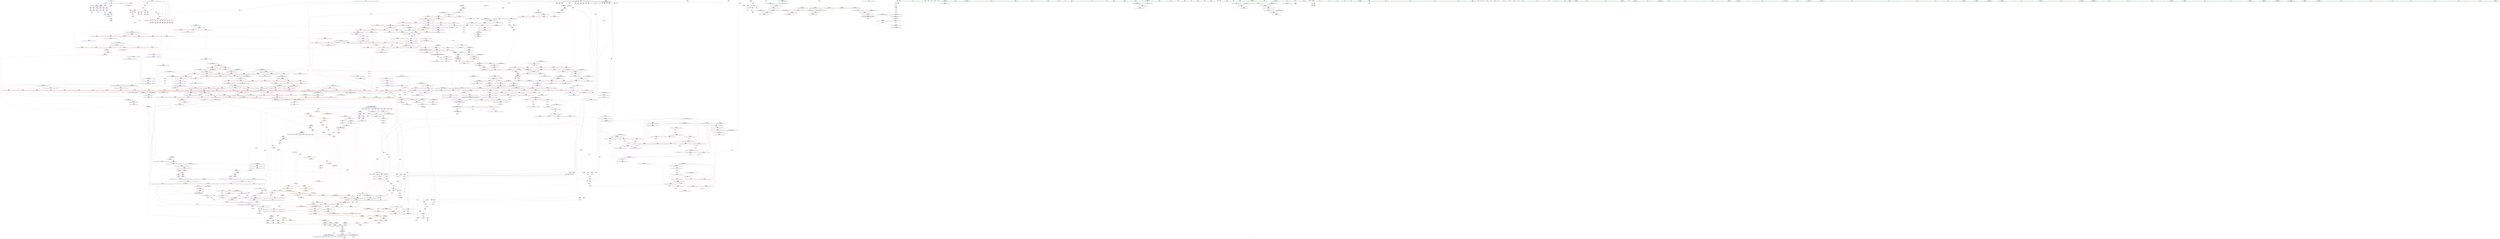 digraph "SVFG" {
	label="SVFG";

	Node0x5574ecab4950 [shape=record,color=grey,label="{NodeID: 0\nNullPtr}"];
	Node0x5574ecab4950 -> Node0x5574ecb1bf10[style=solid];
	Node0x5574ecab4950 -> Node0x5574ecb1c010[style=solid];
	Node0x5574ecab4950 -> Node0x5574ecb1c0e0[style=solid];
	Node0x5574ecab4950 -> Node0x5574ecb232f0[style=solid];
	Node0x5574ecb238d0 [shape=record,color=blue,label="{NodeID: 775\n98\<--131\ni\<--\nmain\n}"];
	Node0x5574ecb238d0 -> Node0x5574ecb1ab80[style=dashed];
	Node0x5574ecb238d0 -> Node0x5574ecb1ac50[style=dashed];
	Node0x5574ecb238d0 -> Node0x5574ecb1ad20[style=dashed];
	Node0x5574ecb238d0 -> Node0x5574ecb1adf0[style=dashed];
	Node0x5574ecb238d0 -> Node0x5574ecb1aec0[style=dashed];
	Node0x5574ecb238d0 -> Node0x5574ecb23b40[style=dashed];
	Node0x5574ecb238d0 -> Node0x5574ecb23c10[style=dashed];
	Node0x5574ecb1a360 [shape=record,color=red,label="{NodeID: 443\n63\<--62\n\<--first\n_ZltSt4pairIeeES0_\n}"];
	Node0x5574ecb1a360 -> Node0x5574ecb6b950[style=solid];
	Node0x5574ecb0e460 [shape=record,color=green,label="{NodeID: 111\n630\<--631\n_ZSt10__pop_heapIPSt4pairIeeEN9__gnu_cxx5__ops15_Iter_less_iterEEvT_S6_S6_RT0_\<--_ZSt10__pop_heapIPSt4pairIeeEN9__gnu_cxx5__ops15_Iter_less_iterEEvT_S6_S6_RT0__field_insensitive\n}"];
	Node0x5574ecbe4900 [shape=record,color=yellow,style=double,label="{NodeID: 1993\n6V_4 = CSCHI(MR_6V_2)\npts\{12 \}\nCS[]|{<s0>96|<s1>98}}"];
	Node0x5574ecbe4900:s0 -> Node0x5574ecbb67f0[style=dashed,color=blue];
	Node0x5574ecbe4900:s1 -> Node0x5574ecbb3af0[style=dashed,color=blue];
	Node0x5574ecb44b40 [shape=record,color=blue,label="{NodeID: 886\n1273\<--1271\n__a.addr\<--__a\n_ZSt4swapIeENSt9enable_ifIXsr6__and_ISt6__not_ISt15__is_tuple_likeIT_EESt21is_move_constructibleIS3_ESt18is_move_assignableIS3_EEE5valueEvE4typeERS3_SC_\n}"];
	Node0x5574ecb44b40 -> Node0x5574ecb36fa0[style=dashed];
	Node0x5574ecb44b40 -> Node0x5574ecb37070[style=dashed];
	Node0x5574ecb2fd10 [shape=record,color=red,label="{NodeID: 554\n616\<--603\n\<--__i\n_ZSt13__heap_selectIPSt4pairIeeEN9__gnu_cxx5__ops15_Iter_less_iterEEvT_S6_S6_T0_\n}"];
	Node0x5574ecb2fd10 -> Node0x5574ecb6a750[style=solid];
	Node0x5574ecb12b40 [shape=record,color=green,label="{NodeID: 222\n1478\<--1479\n\<--field_insensitive\n_ZN9__gnu_cxx5__ops15__val_comp_iterENS0_15_Iter_less_iterE\n}"];
	Node0x5574ecc47cb0 [shape=record,color=black,label="{NodeID: 2104\n1600 = PHI(1062, )\n}"];
	Node0x5574ecc47cb0 -> Node0x5574ecb1fc90[style=solid];
	Node0x5574ecb35740 [shape=record,color=red,label="{NodeID: 665\n1122\<--1110\n\<--__b.addr\n_ZSt22__move_median_to_firstIPSt4pairIeeEN9__gnu_cxx5__ops15_Iter_less_iterEEvT_S6_S6_S6_T0_\n|{<s0>69}}"];
	Node0x5574ecb35740:s0 -> Node0x5574ecc50dd0[style=solid,color=red];
	Node0x5574ecb6aed0 [shape=record,color=grey,label="{NodeID: 1440\n203 = cmp(201, 202, )\n}"];
	Node0x5574ecb208c0 [shape=record,color=purple,label="{NodeID: 333\n213\<--8\narrayidx27\<--A\nmain\n}"];
	Node0x5574ecb0a470 [shape=record,color=green,label="{NodeID: 1\n7\<--1\n__dso_handle\<--dummyObj\nGlob }"];
	Node0x5574ecb239a0 [shape=record,color=blue,label="{NodeID: 776\n173\<--169\nsecond\<--sub\nmain\n}"];
	Node0x5574ecb239a0 -> Node0x5574ecb2c770[style=dashed];
	Node0x5574ecb239a0 -> Node0x5574ecb2c840[style=dashed];
	Node0x5574ecb239a0 -> Node0x5574ecb23a70[style=dashed];
	Node0x5574ecb1a430 [shape=record,color=red,label="{NodeID: 444\n65\<--64\n\<--first1\n_ZltSt4pairIeeES0_\n}"];
	Node0x5574ecb1a430 -> Node0x5574ecb6b950[style=solid];
	Node0x5574ecb0e560 [shape=record,color=green,label="{NodeID: 112\n643\<--644\n__first.addr\<--__first.addr_field_insensitive\n_ZSt11__sort_heapIPSt4pairIeeEN9__gnu_cxx5__ops15_Iter_less_iterEEvT_S6_RT0_\n}"];
	Node0x5574ecb0e560 -> Node0x5574ecb30050[style=solid];
	Node0x5574ecb0e560 -> Node0x5574ecb30120[style=solid];
	Node0x5574ecb0e560 -> Node0x5574ecb256e0[style=solid];
	Node0x5574ecbe4a60 [shape=record,color=yellow,style=double,label="{NodeID: 1994\n6V_2 = CSCHI(MR_6V_1)\npts\{12 \}\nCS[]|{<s0>21}}"];
	Node0x5574ecbe4a60:s0 -> Node0x5574ecb42040[style=dashed,color=red];
	Node0x5574ecb44c10 [shape=record,color=blue,label="{NodeID: 887\n1275\<--1272\n__b.addr\<--__b\n_ZSt4swapIeENSt9enable_ifIXsr6__and_ISt6__not_ISt15__is_tuple_likeIT_EESt21is_move_constructibleIS3_ESt18is_move_assignableIS3_EEE5valueEvE4typeERS3_SC_\n}"];
	Node0x5574ecb44c10 -> Node0x5574ecb37140[style=dashed];
	Node0x5574ecb44c10 -> Node0x5574ecb37210[style=dashed];
	Node0x5574ecb2fde0 [shape=record,color=red,label="{NodeID: 555\n620\<--603\n\<--__i\n_ZSt13__heap_selectIPSt4pairIeeEN9__gnu_cxx5__ops15_Iter_less_iterEEvT_S6_S6_T0_\n|{<s0>34}}"];
	Node0x5574ecb2fde0:s0 -> Node0x5574ecc50dd0[style=solid,color=red];
	Node0x5574ecb12c10 [shape=record,color=green,label="{NodeID: 223\n1485\<--1486\n__first.addr\<--__first.addr_field_insensitive\n_ZSt23__copy_move_backward_a2ILb1EPSt4pairIeeES2_ET1_T0_S4_S3_\n}"];
	Node0x5574ecb12c10 -> Node0x5574ecb38f50[style=solid];
	Node0x5574ecb12c10 -> Node0x5574ecb46060[style=solid];
	Node0x5574ecc47e20 [shape=record,color=black,label="{NodeID: 2105\n1047 = PHI(981, )\n2nd arg _ZNK9__gnu_cxx5__ops14_Iter_less_valclIPSt4pairIeeES4_EEbT_RT0_ }"];
	Node0x5574ecc47e20 -> Node0x5574ecb43b00[style=solid];
	Node0x5574ecb35810 [shape=record,color=red,label="{NodeID: 666\n1127\<--1110\n\<--__b.addr\n_ZSt22__move_median_to_firstIPSt4pairIeeEN9__gnu_cxx5__ops15_Iter_less_iterEEvT_S6_S6_S6_T0_\n|{<s0>70}}"];
	Node0x5574ecb35810:s0 -> Node0x5574ecc52260[style=solid,color=red];
	Node0x5574ecb6b050 [shape=record,color=grey,label="{NodeID: 1441\n369 = cmp(367, 368, )\n}"];
	Node0x5574ecb20990 [shape=record,color=purple,label="{NodeID: 334\n214\<--8\nfirst28\<--A\nmain\n}"];
	Node0x5574ecb20990 -> Node0x5574ecb2c9e0[style=solid];
	Node0x5574ecb0a500 [shape=record,color=green,label="{NodeID: 2\n13\<--1\n.str\<--dummyObj\nGlob }"];
	Node0x5574ecb23a70 [shape=record,color=blue,label="{NodeID: 777\n183\<--182\n\<--sub19\nmain\n}"];
	Node0x5574ecb23a70 -> Node0x5574ecba8fd0[style=dashed];
	Node0x5574ecb3ba40 [shape=record,color=yellow,style=double,label="{NodeID: 1552\n10V_1 = ENCHI(MR_10V_0)\npts\{95 \}\nFun[main]}"];
	Node0x5574ecb3ba40 -> Node0x5574ecb1a840[style=dashed];
	Node0x5574ecb1a500 [shape=record,color=red,label="{NodeID: 445\n72\<--71\n\<--first2\n_ZltSt4pairIeeES0_\n}"];
	Node0x5574ecb1a500 -> Node0x5574ecb6bdd0[style=solid];
	Node0x5574ecb0e630 [shape=record,color=green,label="{NodeID: 113\n645\<--646\n__last.addr\<--__last.addr_field_insensitive\n_ZSt11__sort_heapIPSt4pairIeeEN9__gnu_cxx5__ops15_Iter_less_iterEEvT_S6_RT0_\n}"];
	Node0x5574ecb0e630 -> Node0x5574ecb301f0[style=solid];
	Node0x5574ecb0e630 -> Node0x5574ecb302c0[style=solid];
	Node0x5574ecb0e630 -> Node0x5574ecb30390[style=solid];
	Node0x5574ecb0e630 -> Node0x5574ecb30460[style=solid];
	Node0x5574ecb0e630 -> Node0x5574ecb257b0[style=solid];
	Node0x5574ecb0e630 -> Node0x5574ecb25950[style=solid];
	Node0x5574ecb44ce0 [shape=record,color=blue,label="{NodeID: 888\n1277\<--1285\n__tmp\<--\n_ZSt4swapIeENSt9enable_ifIXsr6__and_ISt6__not_ISt15__is_tuple_likeIT_EESt21is_move_constructibleIS3_ESt18is_move_assignableIS3_EEE5valueEvE4typeERS3_SC_\n}"];
	Node0x5574ecb44ce0 -> Node0x5574ecb373b0[style=dashed];
	Node0x5574ecb44ce0 -> Node0x5574ecb37480[style=dashed];
	Node0x5574ecb2feb0 [shape=record,color=red,label="{NodeID: 556\n628\<--603\n\<--__i\n_ZSt13__heap_selectIPSt4pairIeeEN9__gnu_cxx5__ops15_Iter_less_iterEEvT_S6_S6_T0_\n|{<s0>35}}"];
	Node0x5574ecb2feb0:s0 -> Node0x5574ecc540b0[style=solid,color=red];
	Node0x5574ecb12ce0 [shape=record,color=green,label="{NodeID: 224\n1487\<--1488\n__last.addr\<--__last.addr_field_insensitive\n_ZSt23__copy_move_backward_a2ILb1EPSt4pairIeeES2_ET1_T0_S4_S3_\n}"];
	Node0x5574ecb12ce0 -> Node0x5574ecb39020[style=solid];
	Node0x5574ecb12ce0 -> Node0x5574ecb46130[style=solid];
	Node0x5574ecc47f60 [shape=record,color=black,label="{NodeID: 2106\n400 = PHI(371, 453, )\n0th arg _ZSt16__introsort_loopIPSt4pairIeeElN9__gnu_cxx5__ops15_Iter_less_iterEEvT_S6_T0_T1_ }"];
	Node0x5574ecc47f60 -> Node0x5574ecb246a0[style=solid];
	Node0x5574ecb358e0 [shape=record,color=red,label="{NodeID: 667\n1154\<--1110\n\<--__b.addr\n_ZSt22__move_median_to_firstIPSt4pairIeeEN9__gnu_cxx5__ops15_Iter_less_iterEEvT_S6_S6_S6_T0_\n|{<s0>76}}"];
	Node0x5574ecb358e0:s0 -> Node0x5574ecc50dd0[style=solid,color=red];
	Node0x5574ecb6b1d0 [shape=record,color=grey,label="{NodeID: 1442\n1567 = cmp(1566, 434, )\n}"];
	Node0x5574ecb20a60 [shape=record,color=purple,label="{NodeID: 335\n223\<--8\narrayidx32\<--A\nmain\n}"];
	Node0x5574ecb0a7b0 [shape=record,color=green,label="{NodeID: 3\n15\<--1\n.str.1\<--dummyObj\nGlob }"];
	Node0x5574ecb23b40 [shape=record,color=blue,label="{NodeID: 778\n98\<--187\ni\<--inc\nmain\n}"];
	Node0x5574ecb23b40 -> Node0x5574ecb1ab80[style=dashed];
	Node0x5574ecb23b40 -> Node0x5574ecb1ac50[style=dashed];
	Node0x5574ecb23b40 -> Node0x5574ecb1ad20[style=dashed];
	Node0x5574ecb23b40 -> Node0x5574ecb1adf0[style=dashed];
	Node0x5574ecb23b40 -> Node0x5574ecb1aec0[style=dashed];
	Node0x5574ecb23b40 -> Node0x5574ecb23b40[style=dashed];
	Node0x5574ecb23b40 -> Node0x5574ecb23c10[style=dashed];
	Node0x5574ecb1a5d0 [shape=record,color=red,label="{NodeID: 446\n74\<--73\n\<--first3\n_ZltSt4pairIeeES0_\n}"];
	Node0x5574ecb1a5d0 -> Node0x5574ecb6bdd0[style=solid];
	Node0x5574ecb131b0 [shape=record,color=green,label="{NodeID: 114\n647\<--648\n__comp.addr\<--__comp.addr_field_insensitive\n_ZSt11__sort_heapIPSt4pairIeeEN9__gnu_cxx5__ops15_Iter_less_iterEEvT_S6_RT0_\n}"];
	Node0x5574ecb131b0 -> Node0x5574ecb30530[style=solid];
	Node0x5574ecb131b0 -> Node0x5574ecb25880[style=solid];
	Node0x5574ecbe4d20 [shape=record,color=yellow,style=double,label="{NodeID: 1996\n6V_2 = CSCHI(MR_6V_1)\npts\{12 \}\nCS[]|{<s0>15}}"];
	Node0x5574ecbe4d20:s0 -> Node0x5574ecbb03f0[style=dashed,color=blue];
	Node0x5574ecb44db0 [shape=record,color=blue,label="{NodeID: 889\n1290\<--1289\n\<--\n_ZSt4swapIeENSt9enable_ifIXsr6__and_ISt6__not_ISt15__is_tuple_likeIT_EESt21is_move_constructibleIS3_ESt18is_move_assignableIS3_EEE5valueEvE4typeERS3_SC_\n}"];
	Node0x5574ecb44db0 -> Node0x5574ecb37480[style=dashed];
	Node0x5574ecb44db0 -> Node0x5574ecb44e80[style=dashed];
	Node0x5574ecb426f0 [shape=record,color=yellow,style=double,label="{NodeID: 1664\n87V_1 = ENCHI(MR_87V_0)\npts\{12 14410000 14410001 \}\nFun[_ZNK9__gnu_cxx5__ops14_Val_less_iterclISt4pairIeeEPS4_EEbRT_T0_]|{<s0>116|<s1>116|<s2>116}}"];
	Node0x5574ecb426f0:s0 -> Node0x5574ecb3efe0[style=dashed,color=red];
	Node0x5574ecb426f0:s1 -> Node0x5574ecb3f470[style=dashed,color=red];
	Node0x5574ecb426f0:s2 -> Node0x5574ecb3f550[style=dashed,color=red];
	Node0x5574ecb2ff80 [shape=record,color=red,label="{NodeID: 557\n634\<--603\n\<--__i\n_ZSt13__heap_selectIPSt4pairIeeEN9__gnu_cxx5__ops15_Iter_less_iterEEvT_S6_S6_T0_\n}"];
	Node0x5574ecb2ff80 -> Node0x5574ecb22830[style=solid];
	Node0x5574ecb12db0 [shape=record,color=green,label="{NodeID: 225\n1489\<--1490\n__result.addr\<--__result.addr_field_insensitive\n_ZSt23__copy_move_backward_a2ILb1EPSt4pairIeeES2_ET1_T0_S4_S3_\n}"];
	Node0x5574ecb12db0 -> Node0x5574ecb390f0[style=solid];
	Node0x5574ecb12db0 -> Node0x5574ecb46200[style=solid];
	Node0x5574ecc48170 [shape=record,color=black,label="{NodeID: 2107\n401 = PHI(372, 454, )\n1st arg _ZSt16__introsort_loopIPSt4pairIeeElN9__gnu_cxx5__ops15_Iter_less_iterEEvT_S6_T0_T1_ }"];
	Node0x5574ecc48170 -> Node0x5574ecb24770[style=solid];
	Node0x5574ecb359b0 [shape=record,color=red,label="{NodeID: 668\n1163\<--1110\n\<--__b.addr\n_ZSt22__move_median_to_firstIPSt4pairIeeEN9__gnu_cxx5__ops15_Iter_less_iterEEvT_S6_S6_S6_T0_\n|{<s0>78}}"];
	Node0x5574ecb359b0:s0 -> Node0x5574ecc52260[style=solid,color=red];
	Node0x5574ecb6b350 [shape=record,color=grey,label="{NodeID: 1443\n498 = cmp(497, 430, )\n}"];
	Node0x5574ecb20b30 [shape=record,color=purple,label="{NodeID: 336\n224\<--8\nsecond33\<--A\nmain\n}"];
	Node0x5574ecb20b30 -> Node0x5574ecb2cab0[style=solid];
	Node0x5574ecb0a840 [shape=record,color=green,label="{NodeID: 4\n17\<--1\nstdin\<--dummyObj\nGlob }"];
	Node0x5574ecb23c10 [shape=record,color=blue,label="{NodeID: 779\n98\<--115\ni\<--\nmain\n}"];
	Node0x5574ecb23c10 -> Node0x5574ecb1af90[style=dashed];
	Node0x5574ecb23c10 -> Node0x5574ecb1b060[style=dashed];
	Node0x5574ecb23c10 -> Node0x5574ecb1b130[style=dashed];
	Node0x5574ecb23c10 -> Node0x5574ecb1b200[style=dashed];
	Node0x5574ecb23c10 -> Node0x5574ecb1b2d0[style=dashed];
	Node0x5574ecb23c10 -> Node0x5574ecb2b320[style=dashed];
	Node0x5574ecb23c10 -> Node0x5574ecb2b3f0[style=dashed];
	Node0x5574ecb23c10 -> Node0x5574ecb2b4c0[style=dashed];
	Node0x5574ecb23c10 -> Node0x5574ecb2b590[style=dashed];
	Node0x5574ecb23c10 -> Node0x5574ecb2b660[style=dashed];
	Node0x5574ecb23c10 -> Node0x5574ecb2b730[style=dashed];
	Node0x5574ecb23c10 -> Node0x5574ecb2b800[style=dashed];
	Node0x5574ecb23c10 -> Node0x5574ecb241c0[style=dashed];
	Node0x5574ecb23c10 -> Node0x5574ecba08a0[style=dashed];
	Node0x5574ecb1a6a0 [shape=record,color=red,label="{NodeID: 447\n81\<--80\n\<--second\n_ZltSt4pairIeeES0_\n}"];
	Node0x5574ecb1a6a0 -> Node0x5574ecb6c250[style=solid];
	Node0x5574ecb13240 [shape=record,color=green,label="{NodeID: 115\n676\<--677\n__first.addr\<--__first.addr_field_insensitive\n_ZSt11__make_heapIPSt4pairIeeEN9__gnu_cxx5__ops15_Iter_less_iterEEvT_S6_RT0_\n}"];
	Node0x5574ecb13240 -> Node0x5574ecb30600[style=solid];
	Node0x5574ecb13240 -> Node0x5574ecb306d0[style=solid];
	Node0x5574ecb13240 -> Node0x5574ecb307a0[style=solid];
	Node0x5574ecb13240 -> Node0x5574ecb30870[style=solid];
	Node0x5574ecb13240 -> Node0x5574ecb25a20[style=solid];
	Node0x5574ecb44e80 [shape=record,color=blue,label="{NodeID: 890\n1294\<--1293\n\<--\n_ZSt4swapIeENSt9enable_ifIXsr6__and_ISt6__not_ISt15__is_tuple_likeIT_EESt21is_move_constructibleIS3_ESt18is_move_assignableIS3_EEE5valueEvE4typeERS3_SC_\n|{<s0>84|<s1>85}}"];
	Node0x5574ecb44e80:s0 -> Node0x5574ecbe7660[style=dashed,color=blue];
	Node0x5574ecb44e80:s1 -> Node0x5574ecbe77c0[style=dashed,color=blue];
	Node0x5574ecb30050 [shape=record,color=red,label="{NodeID: 558\n654\<--643\n\<--__first.addr\n_ZSt11__sort_heapIPSt4pairIeeEN9__gnu_cxx5__ops15_Iter_less_iterEEvT_S6_RT0_\n}"];
	Node0x5574ecb30050 -> Node0x5574ecb1ddb0[style=solid];
	Node0x5574ecb12e80 [shape=record,color=green,label="{NodeID: 226\n1496\<--1497\n_ZSt12__niter_baseIPSt4pairIeeEET_S3_\<--_ZSt12__niter_baseIPSt4pairIeeEET_S3__field_insensitive\n}"];
	Node0x5574ecc482f0 [shape=record,color=black,label="{NodeID: 2108\n402 = PHI(383, 455, )\n2nd arg _ZSt16__introsort_loopIPSt4pairIeeElN9__gnu_cxx5__ops15_Iter_less_iterEEvT_S6_T0_T1_ }"];
	Node0x5574ecc482f0 -> Node0x5574ecb24840[style=solid];
	Node0x5574ecb35a80 [shape=record,color=red,label="{NodeID: 669\n1123\<--1112\n\<--__c.addr\n_ZSt22__move_median_to_firstIPSt4pairIeeEN9__gnu_cxx5__ops15_Iter_less_iterEEvT_S6_S6_S6_T0_\n|{<s0>69}}"];
	Node0x5574ecb35a80:s0 -> Node0x5574ecc51150[style=solid,color=red];
	Node0x5574ecb6b4d0 [shape=record,color=grey,label="{NodeID: 1444\n1004 = cmp(1002, 1003, )\n}"];
	Node0x5574ecb20c00 [shape=record,color=purple,label="{NodeID: 337\n228\<--8\narrayidx35\<--A\nmain\n}"];
	Node0x5574ecb0a8d0 [shape=record,color=green,label="{NodeID: 5\n18\<--1\n.str.2\<--dummyObj\nGlob }"];
	Node0x5574ecb23ce0 [shape=record,color=blue,label="{NodeID: 780\n106\<--235\ntm\<--sub39\nmain\n}"];
	Node0x5574ecb23ce0 -> Node0x5574ecb2bf50[style=dashed];
	Node0x5574ecb23ce0 -> Node0x5574ecb2c020[style=dashed];
	Node0x5574ecb23ce0 -> Node0x5574ecb2c0f0[style=dashed];
	Node0x5574ecb23ce0 -> Node0x5574ecb2c1c0[style=dashed];
	Node0x5574ecb23ce0 -> Node0x5574ecb23ce0[style=dashed];
	Node0x5574ecb23ce0 -> Node0x5574ecb24020[style=dashed];
	Node0x5574ecb23ce0 -> Node0x5574ecba2200[style=dashed];
	Node0x5574ecb3bce0 [shape=record,color=yellow,style=double,label="{NodeID: 1555\n16V_1 = ENCHI(MR_16V_0)\npts\{101 \}\nFun[main]}"];
	Node0x5574ecb3bce0 -> Node0x5574ecb2b8d0[style=dashed];
	Node0x5574ecb3bce0 -> Node0x5574ecb2b9a0[style=dashed];
	Node0x5574ecb3bce0 -> Node0x5574ecb2ba70[style=dashed];
	Node0x5574ecb1a770 [shape=record,color=red,label="{NodeID: 448\n83\<--82\n\<--second7\n_ZltSt4pairIeeES0_\n}"];
	Node0x5574ecb1a770 -> Node0x5574ecb6c250[style=solid];
	Node0x5574ecb13310 [shape=record,color=green,label="{NodeID: 116\n678\<--679\n__last.addr\<--__last.addr_field_insensitive\n_ZSt11__make_heapIPSt4pairIeeEN9__gnu_cxx5__ops15_Iter_less_iterEEvT_S6_RT0_\n}"];
	Node0x5574ecb13310 -> Node0x5574ecb30940[style=solid];
	Node0x5574ecb13310 -> Node0x5574ecb30a10[style=solid];
	Node0x5574ecb13310 -> Node0x5574ecb25af0[style=solid];
	Node0x5574ecb44f50 [shape=record,color=blue,label="{NodeID: 891\n1299\<--1298\n__t.addr\<--__t\n_ZSt4moveIReEONSt16remove_referenceIT_E4typeEOS2_\n}"];
	Node0x5574ecb44f50 -> Node0x5574ecb37550[style=dashed];
	Node0x5574ecb30120 [shape=record,color=red,label="{NodeID: 559\n665\<--643\n\<--__first.addr\n_ZSt11__sort_heapIPSt4pairIeeEN9__gnu_cxx5__ops15_Iter_less_iterEEvT_S6_RT0_\n|{<s0>36}}"];
	Node0x5574ecb30120:s0 -> Node0x5574ecc53e10[style=solid,color=red];
	Node0x5574ecb12f80 [shape=record,color=green,label="{NodeID: 227\n1503\<--1504\n_ZSt22__copy_move_backward_aILb1EPSt4pairIeeES2_ET1_T0_S4_S3_\<--_ZSt22__copy_move_backward_aILb1EPSt4pairIeeES2_ET1_T0_S4_S3__field_insensitive\n}"];
	Node0x5574ecc48470 [shape=record,color=black,label="{NodeID: 2109\n640 = PHI(541, )\n0th arg _ZSt11__sort_heapIPSt4pairIeeEN9__gnu_cxx5__ops15_Iter_less_iterEEvT_S6_RT0_ }"];
	Node0x5574ecc48470 -> Node0x5574ecb256e0[style=solid];
	Node0x5574ecb35b50 [shape=record,color=red,label="{NodeID: 670\n1133\<--1112\n\<--__c.addr\n_ZSt22__move_median_to_firstIPSt4pairIeeEN9__gnu_cxx5__ops15_Iter_less_iterEEvT_S6_S6_S6_T0_\n|{<s0>71}}"];
	Node0x5574ecb35b50:s0 -> Node0x5574ecc51150[style=solid,color=red];
	Node0x5574ecb6b650 [shape=record,color=grey,label="{NodeID: 1445\n135 = cmp(133, 134, )\n}"];
	Node0x5574ecb20cd0 [shape=record,color=purple,label="{NodeID: 338\n229\<--8\nfirst36\<--A\nmain\n}"];
	Node0x5574ecb20cd0 -> Node0x5574ecb2cb80[style=solid];
	Node0x5574ecb0a960 [shape=record,color=green,label="{NodeID: 6\n20\<--1\n.str.3\<--dummyObj\nGlob }"];
	Node0x5574ecb23db0 [shape=record,color=blue,label="{NodeID: 781\n108\<--251\nres\<--add48\nmain\n}"];
	Node0x5574ecb23db0 -> Node0x5574ecb2c290[style=dashed];
	Node0x5574ecb23db0 -> Node0x5574ecb2c360[style=dashed];
	Node0x5574ecb23db0 -> Node0x5574ecb2c500[style=dashed];
	Node0x5574ecb23db0 -> Node0x5574ecb23db0[style=dashed];
	Node0x5574ecb23db0 -> Node0x5574ecb23e80[style=dashed];
	Node0x5574ecb23db0 -> Node0x5574ecba26d0[style=dashed];
	Node0x5574ecb3bdc0 [shape=record,color=yellow,style=double,label="{NodeID: 1556\n18V_1 = ENCHI(MR_18V_0)\npts\{103 \}\nFun[main]}"];
	Node0x5574ecb3bdc0 -> Node0x5574ecb2bb40[style=dashed];
	Node0x5574ecb1a840 [shape=record,color=red,label="{NodeID: 449\n134\<--94\n\<--t\nmain\n}"];
	Node0x5574ecb1a840 -> Node0x5574ecb6b650[style=solid];
	Node0x5574ecb133e0 [shape=record,color=green,label="{NodeID: 117\n680\<--681\n__comp.addr\<--__comp.addr_field_insensitive\n_ZSt11__make_heapIPSt4pairIeeEN9__gnu_cxx5__ops15_Iter_less_iterEEvT_S6_RT0_\n}"];
	Node0x5574ecb133e0 -> Node0x5574ecb30ae0[style=solid];
	Node0x5574ecb133e0 -> Node0x5574ecb25bc0[style=solid];
	Node0x5574ecbe5140 [shape=record,color=yellow,style=double,label="{NodeID: 1999\n6V_4 = CSCHI(MR_6V_2)\npts\{12 \}\nCS[]|{<s0>24}}"];
	Node0x5574ecbe5140:s0 -> Node0x5574ecbb99f0[style=dashed,color=red];
	Node0x5574ecb45020 [shape=record,color=blue,label="{NodeID: 892\n1312\<--1308\n__first.addr\<--__first\n_ZSt16__insertion_sortIPSt4pairIeeEN9__gnu_cxx5__ops15_Iter_less_iterEEvT_S6_T0_\n}"];
	Node0x5574ecb45020 -> Node0x5574ecb37620[style=dashed];
	Node0x5574ecb45020 -> Node0x5574ecb376f0[style=dashed];
	Node0x5574ecb45020 -> Node0x5574ecb377c0[style=dashed];
	Node0x5574ecb45020 -> Node0x5574ecb37890[style=dashed];
	Node0x5574ecb45020 -> Node0x5574ecb37960[style=dashed];
	Node0x5574ecb301f0 [shape=record,color=red,label="{NodeID: 560\n653\<--645\n\<--__last.addr\n_ZSt11__sort_heapIPSt4pairIeeEN9__gnu_cxx5__ops15_Iter_less_iterEEvT_S6_RT0_\n}"];
	Node0x5574ecb301f0 -> Node0x5574ecb1dce0[style=solid];
	Node0x5574ecb13080 [shape=record,color=green,label="{NodeID: 228\n1508\<--1509\n__it.addr\<--__it.addr_field_insensitive\n_ZSt12__miter_baseIPSt4pairIeeEET_S3_\n}"];
	Node0x5574ecb13080 -> Node0x5574ecb391c0[style=solid];
	Node0x5574ecb13080 -> Node0x5574ecb462d0[style=solid];
	Node0x5574ecc48580 [shape=record,color=black,label="{NodeID: 2110\n641 = PHI(542, )\n1st arg _ZSt11__sort_heapIPSt4pairIeeEN9__gnu_cxx5__ops15_Iter_less_iterEEvT_S6_RT0_ }"];
	Node0x5574ecc48580 -> Node0x5574ecb257b0[style=solid];
	Node0x5574ecb35c20 [shape=record,color=red,label="{NodeID: 671\n1137\<--1112\n\<--__c.addr\n_ZSt22__move_median_to_firstIPSt4pairIeeEN9__gnu_cxx5__ops15_Iter_less_iterEEvT_S6_S6_S6_T0_\n|{<s0>72}}"];
	Node0x5574ecb35c20:s0 -> Node0x5574ecc52260[style=solid,color=red];
	Node0x5574ecb6b7d0 [shape=record,color=grey,label="{NodeID: 1446\n1208 = cmp(1206, 1207, )\n}"];
	Node0x5574ecb20da0 [shape=record,color=purple,label="{NodeID: 339\n239\<--8\narrayidx41\<--A\nmain\n}"];
	Node0x5574ecb0b1a0 [shape=record,color=green,label="{NodeID: 7\n22\<--1\nstdout\<--dummyObj\nGlob }"];
	Node0x5574ecb23e80 [shape=record,color=blue,label="{NodeID: 782\n108\<--256\nres\<--add49\nmain\n}"];
	Node0x5574ecb23e80 -> Node0x5574ecb2c430[style=dashed];
	Node0x5574ecb23e80 -> Node0x5574ecb240f0[style=dashed];
	Node0x5574ecb3bea0 [shape=record,color=yellow,style=double,label="{NodeID: 1557\n20V_1 = ENCHI(MR_20V_0)\npts\{105 \}\nFun[main]}"];
	Node0x5574ecb3bea0 -> Node0x5574ecb2bc10[style=dashed];
	Node0x5574ecb3bea0 -> Node0x5574ecb2bce0[style=dashed];
	Node0x5574ecb3bea0 -> Node0x5574ecb2bdb0[style=dashed];
	Node0x5574ecb3bea0 -> Node0x5574ecb2be80[style=dashed];
	Node0x5574ecb1a910 [shape=record,color=red,label="{NodeID: 450\n133\<--96\n\<--cnt\nmain\n}"];
	Node0x5574ecb1a910 -> Node0x5574ecb6b650[style=solid];
	Node0x5574ecb134b0 [shape=record,color=green,label="{NodeID: 118\n682\<--683\n__len\<--__len_field_insensitive\n_ZSt11__make_heapIPSt4pairIeeEN9__gnu_cxx5__ops15_Iter_less_iterEEvT_S6_RT0_\n}"];
	Node0x5574ecb134b0 -> Node0x5574ecb30bb0[style=solid];
	Node0x5574ecb134b0 -> Node0x5574ecb30c80[style=solid];
	Node0x5574ecb134b0 -> Node0x5574ecb25c90[style=solid];
	Node0x5574ecb450f0 [shape=record,color=blue,label="{NodeID: 893\n1314\<--1309\n__last.addr\<--__last\n_ZSt16__insertion_sortIPSt4pairIeeEN9__gnu_cxx5__ops15_Iter_less_iterEEvT_S6_T0_\n}"];
	Node0x5574ecb450f0 -> Node0x5574ecb37a30[style=dashed];
	Node0x5574ecb450f0 -> Node0x5574ecb37b00[style=dashed];
	Node0x5574ecbcb8a0 [shape=record,color=yellow,style=double,label="{NodeID: 1668\n79V_1 = ENCHI(MR_79V_0)\npts\{6870000 6870001 6890000 6890001 7810000 7810001 7830000 7830001 8490000 8490001 13190000 13190001 14410000 14410001 \}\nFun[_ZNSt4pairIeeEaSEOS0_]}"];
	Node0x5574ecbcb8a0 -> Node0x5574ecb331e0[style=dashed];
	Node0x5574ecbcb8a0 -> Node0x5574ecb332b0[style=dashed];
	Node0x5574ecb302c0 [shape=record,color=red,label="{NodeID: 561\n662\<--645\n\<--__last.addr\n_ZSt11__sort_heapIPSt4pairIeeEN9__gnu_cxx5__ops15_Iter_less_iterEEvT_S6_RT0_\n}"];
	Node0x5574ecb302c0 -> Node0x5574ecb22900[style=solid];
	Node0x5574ecb1b390 [shape=record,color=green,label="{NodeID: 229\n1517\<--1518\n__first.addr\<--__first.addr_field_insensitive\n_ZSt22__copy_move_backward_aILb1EPSt4pairIeeES2_ET1_T0_S4_S3_\n}"];
	Node0x5574ecb1b390 -> Node0x5574ecb39290[style=solid];
	Node0x5574ecb1b390 -> Node0x5574ecb463a0[style=solid];
	Node0x5574ecc48690 [shape=record,color=black,label="{NodeID: 2111\n642 = PHI(522, )\n2nd arg _ZSt11__sort_heapIPSt4pairIeeEN9__gnu_cxx5__ops15_Iter_less_iterEEvT_S6_RT0_ }"];
	Node0x5574ecc48690 -> Node0x5574ecb25880[style=solid];
	Node0x5574ecb35cf0 [shape=record,color=red,label="{NodeID: 672\n1147\<--1112\n\<--__c.addr\n_ZSt22__move_median_to_firstIPSt4pairIeeEN9__gnu_cxx5__ops15_Iter_less_iterEEvT_S6_S6_S6_T0_\n|{<s0>74}}"];
	Node0x5574ecb35cf0:s0 -> Node0x5574ecc51150[style=solid,color=red];
	Node0x5574ecb6b950 [shape=record,color=grey,label="{NodeID: 1447\n66 = cmp(63, 65, )\n}"];
	Node0x5574ecb20e70 [shape=record,color=purple,label="{NodeID: 340\n240\<--8\nsecond42\<--A\nmain\n}"];
	Node0x5574ecb20e70 -> Node0x5574ecb2cc50[style=solid];
	Node0x5574ecb0b230 [shape=record,color=green,label="{NodeID: 8\n23\<--1\n.str.4\<--dummyObj\nGlob }"];
	Node0x5574ecb23f50 [shape=record,color=blue,label="{NodeID: 783\n270\<--272\nsecond56\<--sub57\nmain\n}"];
	Node0x5574ecb23f50 -> Node0x5574ecb2cf90[style=dashed];
	Node0x5574ecb23f50 -> Node0x5574ecb2d060[style=dashed];
	Node0x5574ecb23f50 -> Node0x5574ecbb03f0[style=dashed];
	Node0x5574ecb1a9e0 [shape=record,color=red,label="{NodeID: 451\n296\<--96\n\<--cnt\nmain\n}"];
	Node0x5574ecb13580 [shape=record,color=green,label="{NodeID: 119\n684\<--685\n__parent\<--__parent_field_insensitive\n_ZSt11__make_heapIPSt4pairIeeEN9__gnu_cxx5__ops15_Iter_less_iterEEvT_S6_RT0_\n}"];
	Node0x5574ecb13580 -> Node0x5574ecb30d50[style=solid];
	Node0x5574ecb13580 -> Node0x5574ecb30e20[style=solid];
	Node0x5574ecb13580 -> Node0x5574ecb30ef0[style=solid];
	Node0x5574ecb13580 -> Node0x5574ecb30fc0[style=solid];
	Node0x5574ecb13580 -> Node0x5574ecb25d60[style=solid];
	Node0x5574ecb13580 -> Node0x5574ecb26170[style=solid];
	Node0x5574ecbe5400 [shape=record,color=yellow,style=double,label="{NodeID: 2001\n6V_2 = CSCHI(MR_6V_1)\npts\{12 \}\nCS[]|{<s0>27}}"];
	Node0x5574ecbe5400:s0 -> Node0x5574ecbb3af0[style=dashed,color=red];
	Node0x5574ecb451c0 [shape=record,color=blue,label="{NodeID: 894\n1316\<--1334\n__i\<--add.ptr\n_ZSt16__insertion_sortIPSt4pairIeeEN9__gnu_cxx5__ops15_Iter_less_iterEEvT_S6_T0_\n}"];
	Node0x5574ecb451c0 -> Node0x5574ecb37bd0[style=dashed];
	Node0x5574ecb451c0 -> Node0x5574ecb37ca0[style=dashed];
	Node0x5574ecb451c0 -> Node0x5574ecb37d70[style=dashed];
	Node0x5574ecb451c0 -> Node0x5574ecb37e40[style=dashed];
	Node0x5574ecb451c0 -> Node0x5574ecb37f10[style=dashed];
	Node0x5574ecb451c0 -> Node0x5574ecb37fe0[style=dashed];
	Node0x5574ecb451c0 -> Node0x5574ecb380b0[style=dashed];
	Node0x5574ecb451c0 -> Node0x5574ecb45430[style=dashed];
	Node0x5574ecb451c0 -> Node0x5574ecba80d0[style=dashed];
	Node0x5574ecbcbaa0 [shape=record,color=yellow,style=double,label="{NodeID: 1669\n6V_1 = ENCHI(MR_6V_0)\npts\{12 \}\nFun[_ZSt13move_backwardIPSt4pairIeeES2_ET0_T_S4_S3_]|{<s0>101}}"];
	Node0x5574ecbcbaa0:s0 -> Node0x5574ecb3c300[style=dashed,color=red];
	Node0x5574ecb30390 [shape=record,color=red,label="{NodeID: 562\n666\<--645\n\<--__last.addr\n_ZSt11__sort_heapIPSt4pairIeeEN9__gnu_cxx5__ops15_Iter_less_iterEEvT_S6_RT0_\n|{<s0>36}}"];
	Node0x5574ecb30390:s0 -> Node0x5574ecc53f60[style=solid,color=red];
	Node0x5574ecb1b420 [shape=record,color=green,label="{NodeID: 230\n1519\<--1520\n__last.addr\<--__last.addr_field_insensitive\n_ZSt22__copy_move_backward_aILb1EPSt4pairIeeES2_ET1_T0_S4_S3_\n}"];
	Node0x5574ecb1b420 -> Node0x5574ecb39360[style=solid];
	Node0x5574ecb1b420 -> Node0x5574ecb46470[style=solid];
	Node0x5574ecc487a0 [shape=record,color=black,label="{NodeID: 2112\n816 = PHI(718, 686, 790, 795, 780, 883, 909, 831, 1018, 981, 1345, 1318, 1445, 1461, 1440, 1570, )\n0th arg _ZSt4moveIRSt4pairIeeEEONSt16remove_referenceIT_E4typeEOS4_ }"];
	Node0x5574ecc487a0 -> Node0x5574ecb26b30[style=solid];
	Node0x5574ecb35dc0 [shape=record,color=red,label="{NodeID: 673\n1155\<--1112\n\<--__c.addr\n_ZSt22__move_median_to_firstIPSt4pairIeeEN9__gnu_cxx5__ops15_Iter_less_iterEEvT_S6_S6_S6_T0_\n|{<s0>76}}"];
	Node0x5574ecb35dc0:s0 -> Node0x5574ecc51150[style=solid,color=red];
	Node0x5574ecb6bad0 [shape=record,color=grey,label="{NodeID: 1448\n429 = cmp(428, 430, )\n}"];
	Node0x5574ecb20f40 [shape=record,color=purple,label="{NodeID: 341\n244\<--8\narrayidx44\<--A\nmain\n}"];
	Node0x5574ecb0b2c0 [shape=record,color=green,label="{NodeID: 9\n25\<--1\n_ZSt3cin\<--dummyObj\nGlob }"];
	Node0x5574ecb24020 [shape=record,color=blue,label="{NodeID: 784\n106\<--138\ntm\<--\nmain\n}"];
	Node0x5574ecb24020 -> Node0x5574ecb2bf50[style=dashed];
	Node0x5574ecb24020 -> Node0x5574ecb2c020[style=dashed];
	Node0x5574ecb24020 -> Node0x5574ecb2c0f0[style=dashed];
	Node0x5574ecb24020 -> Node0x5574ecb2c1c0[style=dashed];
	Node0x5574ecb24020 -> Node0x5574ecb23ce0[style=dashed];
	Node0x5574ecb24020 -> Node0x5574ecb24020[style=dashed];
	Node0x5574ecb24020 -> Node0x5574ecba2200[style=dashed];
	Node0x5574ecb1aab0 [shape=record,color=red,label="{NodeID: 452\n304\<--96\n\<--cnt\nmain\n}"];
	Node0x5574ecb1aab0 -> Node0x5574ecb666d0[style=solid];
	Node0x5574ecb13650 [shape=record,color=green,label="{NodeID: 120\n686\<--687\n__value\<--__value_field_insensitive\n_ZSt11__make_heapIPSt4pairIeeEN9__gnu_cxx5__ops15_Iter_less_iterEEvT_S6_RT0_\n|{|<s1>39}}"];
	Node0x5574ecb13650 -> Node0x5574ecb1de80[style=solid];
	Node0x5574ecb13650:s1 -> Node0x5574ecc487a0[style=solid,color=red];
	Node0x5574ecb45290 [shape=record,color=blue, style = dotted,label="{NodeID: 895\n1639\<--1641\noffset_0\<--dummyVal\n_ZSt16__insertion_sortIPSt4pairIeeEN9__gnu_cxx5__ops15_Iter_less_iterEEvT_S6_T0_\n|{|<s1>94}}"];
	Node0x5574ecb45290 -> Node0x5574ecbb71f0[style=dashed];
	Node0x5574ecb45290:s1 -> Node0x5574ecbcb8a0[style=dashed,color=red];
	Node0x5574ecb30460 [shape=record,color=red,label="{NodeID: 563\n667\<--645\n\<--__last.addr\n_ZSt11__sort_heapIPSt4pairIeeEN9__gnu_cxx5__ops15_Iter_less_iterEEvT_S6_RT0_\n|{<s0>36}}"];
	Node0x5574ecb30460:s0 -> Node0x5574ecc540b0[style=solid,color=red];
	Node0x5574ecb1b4f0 [shape=record,color=green,label="{NodeID: 231\n1521\<--1522\n__result.addr\<--__result.addr_field_insensitive\n_ZSt22__copy_move_backward_aILb1EPSt4pairIeeES2_ET1_T0_S4_S3_\n}"];
	Node0x5574ecb1b4f0 -> Node0x5574ecb39430[style=solid];
	Node0x5574ecb1b4f0 -> Node0x5574ecb46540[style=solid];
	Node0x5574ecc49510 [shape=record,color=black,label="{NodeID: 2113\n962 = PHI(832, )\n0th arg _ZSt4moveIRN9__gnu_cxx5__ops15_Iter_less_iterEEONSt16remove_referenceIT_E4typeEOS5_ }"];
	Node0x5574ecc49510 -> Node0x5574ecb43140[style=solid];
	Node0x5574ecb35e90 [shape=record,color=red,label="{NodeID: 674\n1159\<--1112\n\<--__c.addr\n_ZSt22__move_median_to_firstIPSt4pairIeeEN9__gnu_cxx5__ops15_Iter_less_iterEEvT_S6_S6_S6_T0_\n|{<s0>77}}"];
	Node0x5574ecb35e90:s0 -> Node0x5574ecc52260[style=solid,color=red];
	Node0x5574ecb6bc50 [shape=record,color=grey,label="{NodeID: 1449\n433 = cmp(432, 434, )\n}"];
	Node0x5574ecb21010 [shape=record,color=purple,label="{NodeID: 342\n245\<--8\nfirst45\<--A\nmain\n}"];
	Node0x5574ecb21010 -> Node0x5574ecb2cd20[style=solid];
	Node0x5574ecb0b380 [shape=record,color=green,label="{NodeID: 10\n26\<--1\n.str.5\<--dummyObj\nGlob }"];
	Node0x5574ecb240f0 [shape=record,color=blue,label="{NodeID: 785\n108\<--289\nres\<--add66\nmain\n}"];
	Node0x5574ecb240f0 -> Node0x5574ecb2c290[style=dashed];
	Node0x5574ecb240f0 -> Node0x5574ecb2c360[style=dashed];
	Node0x5574ecb240f0 -> Node0x5574ecb2c500[style=dashed];
	Node0x5574ecb240f0 -> Node0x5574ecb23db0[style=dashed];
	Node0x5574ecb240f0 -> Node0x5574ecb23e80[style=dashed];
	Node0x5574ecb240f0 -> Node0x5574ecba26d0[style=dashed];
	Node0x5574ecb3c140 [shape=record,color=yellow,style=double,label="{NodeID: 1560\n26V_1 = ENCHI(MR_26V_0)\npts\{111 \}\nFun[main]}"];
	Node0x5574ecb3c140 -> Node0x5574ecb2c5d0[style=dashed];
	Node0x5574ecb1ab80 [shape=record,color=red,label="{NodeID: 453\n156\<--98\n\<--i\nmain\n}"];
	Node0x5574ecb1ab80 -> Node0x5574ecb6abd0[style=solid];
	Node0x5574ecb13720 [shape=record,color=green,label="{NodeID: 121\n688\<--689\nagg.tmp\<--agg.tmp_field_insensitive\n_ZSt11__make_heapIPSt4pairIeeEN9__gnu_cxx5__ops15_Iter_less_iterEEvT_S6_RT0_\n|{|<s1>41}}"];
	Node0x5574ecb13720 -> Node0x5574ecb1df50[style=solid];
	Node0x5574ecb13720:s1 -> Node0x5574ecc518c0[style=solid,color=red];
	Node0x5574ecb45360 [shape=record,color=blue, style = dotted,label="{NodeID: 896\n1642\<--1644\noffset_1\<--dummyVal\n_ZSt16__insertion_sortIPSt4pairIeeEN9__gnu_cxx5__ops15_Iter_less_iterEEvT_S6_T0_\n|{|<s1>94}}"];
	Node0x5574ecb45360 -> Node0x5574ecbb76f0[style=dashed];
	Node0x5574ecb45360:s1 -> Node0x5574ecbcb8a0[style=dashed,color=red];
	Node0x5574ecb30530 [shape=record,color=red,label="{NodeID: 564\n668\<--647\n\<--__comp.addr\n_ZSt11__sort_heapIPSt4pairIeeEN9__gnu_cxx5__ops15_Iter_less_iterEEvT_S6_RT0_\n|{<s0>36}}"];
	Node0x5574ecb30530:s0 -> Node0x5574ecc54200[style=solid,color=red];
	Node0x5574ecb1b5c0 [shape=record,color=green,label="{NodeID: 232\n1523\<--1524\n__simple\<--__simple_field_insensitive\n_ZSt22__copy_move_backward_aILb1EPSt4pairIeeES2_ET1_T0_S4_S3_\n}"];
	Node0x5574ecb1b5c0 -> Node0x5574ecb46610[style=solid];
	Node0x5574ecc49620 [shape=record,color=black,label="{NodeID: 2114\n1482 = PHI(1424, )\n0th arg _ZSt23__copy_move_backward_a2ILb1EPSt4pairIeeES2_ET1_T0_S4_S3_ }"];
	Node0x5574ecc49620 -> Node0x5574ecb46060[style=solid];
	Node0x5574ecb35f60 [shape=record,color=red,label="{NodeID: 675\n1186\<--1175\n\<--__first.addr\n_ZSt21__unguarded_partitionIPSt4pairIeeEN9__gnu_cxx5__ops15_Iter_less_iterEET_S6_S6_S6_T0_\n|{<s0>79}}"];
	Node0x5574ecb35f60:s0 -> Node0x5574ecc50dd0[style=solid,color=red];
	Node0x5574ecb6bdd0 [shape=record,color=grey,label="{NodeID: 1450\n75 = cmp(72, 74, )\n}"];
	Node0x5574ecb210e0 [shape=record,color=purple,label="{NodeID: 343\n260\<--8\narrayidx51\<--A\nmain\n}"];
	Node0x5574ecb0b480 [shape=record,color=green,label="{NodeID: 11\n29\<--1\n\<--dummyObj\nCan only get source location for instruction, argument, global var or function.}"];
	Node0x5574ecb241c0 [shape=record,color=blue,label="{NodeID: 786\n98\<--293\ni\<--inc68\nmain\n}"];
	Node0x5574ecb241c0 -> Node0x5574ecb1af90[style=dashed];
	Node0x5574ecb241c0 -> Node0x5574ecb1b060[style=dashed];
	Node0x5574ecb241c0 -> Node0x5574ecb1b130[style=dashed];
	Node0x5574ecb241c0 -> Node0x5574ecb1b200[style=dashed];
	Node0x5574ecb241c0 -> Node0x5574ecb1b2d0[style=dashed];
	Node0x5574ecb241c0 -> Node0x5574ecb2b320[style=dashed];
	Node0x5574ecb241c0 -> Node0x5574ecb2b3f0[style=dashed];
	Node0x5574ecb241c0 -> Node0x5574ecb2b4c0[style=dashed];
	Node0x5574ecb241c0 -> Node0x5574ecb2b590[style=dashed];
	Node0x5574ecb241c0 -> Node0x5574ecb2b660[style=dashed];
	Node0x5574ecb241c0 -> Node0x5574ecb2b730[style=dashed];
	Node0x5574ecb241c0 -> Node0x5574ecb2b800[style=dashed];
	Node0x5574ecb241c0 -> Node0x5574ecb241c0[style=dashed];
	Node0x5574ecb241c0 -> Node0x5574ecba08a0[style=dashed];
	Node0x5574ecb3c220 [shape=record,color=yellow,style=double,label="{NodeID: 1561\n28V_1 = ENCHI(MR_28V_0)\npts\{113 \}\nFun[main]}"];
	Node0x5574ecb3c220 -> Node0x5574ecb2c6a0[style=dashed];
	Node0x5574ecb1ac50 [shape=record,color=red,label="{NodeID: 454\n162\<--98\n\<--i\nmain\n}"];
	Node0x5574ecb1ac50 -> Node0x5574ecb1c6f0[style=solid];
	Node0x5574ecb137f0 [shape=record,color=green,label="{NodeID: 122\n690\<--691\nagg.tmp6\<--agg.tmp6_field_insensitive\n_ZSt11__make_heapIPSt4pairIeeEN9__gnu_cxx5__ops15_Iter_less_iterEEvT_S6_RT0_\n}"];
	Node0x5574ecbe5820 [shape=record,color=yellow,style=double,label="{NodeID: 2004\n6V_2 = CSCHI(MR_6V_1)\npts\{12 \}\nCS[]|{<s0>30}}"];
	Node0x5574ecbe5820:s0 -> Node0x5574ecbb17f0[style=dashed,color=red];
	Node0x5574ecb45430 [shape=record,color=blue,label="{NodeID: 897\n1316\<--1371\n__i\<--incdec.ptr\n_ZSt16__insertion_sortIPSt4pairIeeEN9__gnu_cxx5__ops15_Iter_less_iterEEvT_S6_T0_\n}"];
	Node0x5574ecb45430 -> Node0x5574ecb37bd0[style=dashed];
	Node0x5574ecb45430 -> Node0x5574ecb37ca0[style=dashed];
	Node0x5574ecb45430 -> Node0x5574ecb37d70[style=dashed];
	Node0x5574ecb45430 -> Node0x5574ecb37e40[style=dashed];
	Node0x5574ecb45430 -> Node0x5574ecb37f10[style=dashed];
	Node0x5574ecb45430 -> Node0x5574ecb37fe0[style=dashed];
	Node0x5574ecb45430 -> Node0x5574ecb380b0[style=dashed];
	Node0x5574ecb45430 -> Node0x5574ecb45430[style=dashed];
	Node0x5574ecb45430 -> Node0x5574ecba80d0[style=dashed];
	Node0x5574ecb30600 [shape=record,color=red,label="{NodeID: 565\n696\<--676\n\<--__first.addr\n_ZSt11__make_heapIPSt4pairIeeEN9__gnu_cxx5__ops15_Iter_less_iterEEvT_S6_RT0_\n}"];
	Node0x5574ecb30600 -> Node0x5574ecb1e0f0[style=solid];
	Node0x5574ecb1b690 [shape=record,color=green,label="{NodeID: 233\n1533\<--1534\n_ZNSt20__copy_move_backwardILb1ELb0ESt26random_access_iterator_tagE13__copy_move_bIPSt4pairIeeES5_EET0_T_S7_S6_\<--_ZNSt20__copy_move_backwardILb1ELb0ESt26random_access_iterator_tagE13__copy_move_bIPSt4pairIeeES5_EET0_T_S7_S6__field_insensitive\n}"];
	Node0x5574ecc49730 [shape=record,color=black,label="{NodeID: 2115\n1483 = PHI(1428, )\n1st arg _ZSt23__copy_move_backward_a2ILb1EPSt4pairIeeES2_ET1_T0_S4_S3_ }"];
	Node0x5574ecc49730 -> Node0x5574ecb46130[style=solid];
	Node0x5574ecb36030 [shape=record,color=red,label="{NodeID: 676\n1190\<--1175\n\<--__first.addr\n_ZSt21__unguarded_partitionIPSt4pairIeeEN9__gnu_cxx5__ops15_Iter_less_iterEET_S6_S6_S6_T0_\n}"];
	Node0x5574ecb36030 -> Node0x5574ecb182e0[style=solid];
	Node0x5574ecb6bf50 [shape=record,color=grey,label="{NodeID: 1451\n1330 = cmp(1328, 1329, )\n}"];
	Node0x5574ecb211b0 [shape=record,color=purple,label="{NodeID: 344\n261\<--8\nfirst52\<--A\nmain\n}"];
	Node0x5574ecb211b0 -> Node0x5574ecb2cdf0[style=solid];
	Node0x5574ecb0b580 [shape=record,color=green,label="{NodeID: 12\n69\<--1\n\<--dummyObj\nCan only get source location for instruction, argument, global var or function.}"];
	Node0x5574ecb24290 [shape=record,color=blue,label="{NodeID: 787\n96\<--305\ncnt\<--inc72\nmain\n}"];
	Node0x5574ecb24290 -> Node0x5574ecba07b0[style=dashed];
	Node0x5574ecb3c300 [shape=record,color=yellow,style=double,label="{NodeID: 1562\n6V_1 = ENCHI(MR_6V_0)\npts\{12 \}\nFun[_ZSt23__copy_move_backward_a2ILb1EPSt4pairIeeES2_ET1_T0_S4_S3_]|{<s0>112}}"];
	Node0x5574ecb3c300:s0 -> Node0x5574ecb3eb50[style=dashed,color=red];
	Node0x5574ecb1ad20 [shape=record,color=red,label="{NodeID: 455\n170\<--98\n\<--i\nmain\n}"];
	Node0x5574ecb1ad20 -> Node0x5574ecb1c7c0[style=solid];
	Node0x5574ecb138c0 [shape=record,color=green,label="{NodeID: 123\n720\<--721\n_ZSt4moveIRSt4pairIeeEEONSt16remove_referenceIT_E4typeEOS4_\<--_ZSt4moveIRSt4pairIeeEEONSt16remove_referenceIT_E4typeEOS4__field_insensitive\n}"];
	Node0x5574ecbe5980 [shape=record,color=yellow,style=double,label="{NodeID: 2005\n6V_3 = CSCHI(MR_6V_2)\npts\{12 \}\nCS[]|{<s0>22}}"];
	Node0x5574ecbe5980:s0 -> Node0x5574ecbb44f0[style=dashed,color=blue];
	Node0x5574ecb45500 [shape=record,color=blue,label="{NodeID: 898\n1380\<--1376\n__first.addr\<--__first\n_ZSt26__unguarded_insertion_sortIPSt4pairIeeEN9__gnu_cxx5__ops15_Iter_less_iterEEvT_S6_T0_\n}"];
	Node0x5574ecb45500 -> Node0x5574ecb38180[style=dashed];
	Node0x5574ecb306d0 [shape=record,color=red,label="{NodeID: 566\n705\<--676\n\<--__first.addr\n_ZSt11__make_heapIPSt4pairIeeEN9__gnu_cxx5__ops15_Iter_less_iterEEvT_S6_RT0_\n}"];
	Node0x5574ecb306d0 -> Node0x5574ecb1e290[style=solid];
	Node0x5574ecb1b790 [shape=record,color=green,label="{NodeID: 234\n1538\<--1539\n__it.addr\<--__it.addr_field_insensitive\n_ZSt12__niter_baseIPSt4pairIeeEET_S3_\n}"];
	Node0x5574ecb1b790 -> Node0x5574ecb39500[style=solid];
	Node0x5574ecb1b790 -> Node0x5574ecb466e0[style=solid];
	Node0x5574ecc49840 [shape=record,color=black,label="{NodeID: 2116\n1484 = PHI(1429, )\n2nd arg _ZSt23__copy_move_backward_a2ILb1EPSt4pairIeeES2_ET1_T0_S4_S3_ }"];
	Node0x5574ecc49840 -> Node0x5574ecb46200[style=solid];
	Node0x5574ecb36100 [shape=record,color=red,label="{NodeID: 677\n1206\<--1175\n\<--__first.addr\n_ZSt21__unguarded_partitionIPSt4pairIeeEN9__gnu_cxx5__ops15_Iter_less_iterEET_S6_S6_S6_T0_\n}"];
	Node0x5574ecb36100 -> Node0x5574ecb6b7d0[style=solid];
	Node0x5574ecb6c0d0 [shape=record,color=grey,label="{NodeID: 1452\n739 = cmp(738, 434, )\n}"];
	Node0x5574ecb21280 [shape=record,color=purple,label="{NodeID: 345\n269\<--8\narrayidx55\<--A\nmain\n}"];
	Node0x5574ecb0b680 [shape=record,color=green,label="{NodeID: 13\n78\<--1\n\<--dummyObj\nCan only get source location for instruction, argument, global var or function.}"];
	Node0x5574ecb24360 [shape=record,color=blue,label="{NodeID: 788\n330\<--328\n__first.addr\<--__first\n_ZSt4sortIPSt4pairIeeEEvT_S3_\n}"];
	Node0x5574ecb24360 -> Node0x5574ecb2d130[style=dashed];
	Node0x5574ecb1adf0 [shape=record,color=red,label="{NodeID: 456\n175\<--98\n\<--i\nmain\n}"];
	Node0x5574ecb1adf0 -> Node0x5574ecb1c890[style=solid];
	Node0x5574ecb139c0 [shape=record,color=green,label="{NodeID: 124\n725\<--726\nllvm.memcpy.p0i8.p0i8.i64\<--llvm.memcpy.p0i8.p0i8.i64_field_insensitive\n}"];
	Node0x5574ecbe5ae0 [shape=record,color=yellow,style=double,label="{NodeID: 2006\n6V_2 = CSCHI(MR_6V_1)\npts\{12 \}\nCS[]|{<s0>32}}"];
	Node0x5574ecbe5ae0:s0 -> Node0x5574ecbac7f0[style=dashed,color=red];
	Node0x5574ecb455d0 [shape=record,color=blue,label="{NodeID: 899\n1382\<--1377\n__last.addr\<--__last\n_ZSt26__unguarded_insertion_sortIPSt4pairIeeEN9__gnu_cxx5__ops15_Iter_less_iterEEvT_S6_T0_\n}"];
	Node0x5574ecb455d0 -> Node0x5574ecb38250[style=dashed];
	Node0x5574ecb307a0 [shape=record,color=red,label="{NodeID: 567\n716\<--676\n\<--__first.addr\n_ZSt11__make_heapIPSt4pairIeeEN9__gnu_cxx5__ops15_Iter_less_iterEEvT_S6_RT0_\n}"];
	Node0x5574ecb307a0 -> Node0x5574ecb19800[style=solid];
	Node0x5574ecb1b860 [shape=record,color=green,label="{NodeID: 235\n1547\<--1548\n__first.addr\<--__first.addr_field_insensitive\n_ZNSt20__copy_move_backwardILb1ELb0ESt26random_access_iterator_tagE13__copy_move_bIPSt4pairIeeES5_EET0_T_S7_S6_\n}"];
	Node0x5574ecb1b860 -> Node0x5574ecb395d0[style=solid];
	Node0x5574ecb1b860 -> Node0x5574ecb467b0[style=solid];
	Node0x5574ecc4d850 [shape=record,color=black,label="{NodeID: 2117\n166 = PHI()\n}"];
	Node0x5574ecb361d0 [shape=record,color=red,label="{NodeID: 678\n1210\<--1175\n\<--__first.addr\n_ZSt21__unguarded_partitionIPSt4pairIeeEN9__gnu_cxx5__ops15_Iter_less_iterEET_S6_S6_S6_T0_\n}"];
	Node0x5574ecb361d0 -> Node0x5574ecb1f130[style=solid];
	Node0x5574ecb6c250 [shape=record,color=grey,label="{NodeID: 1453\n84 = cmp(81, 83, )\n}"];
	Node0x5574ecb6c250 -> Node0x5574ecb23590[style=solid];
	Node0x5574ecb21350 [shape=record,color=purple,label="{NodeID: 346\n270\<--8\nsecond56\<--A\nmain\n}"];
	Node0x5574ecb21350 -> Node0x5574ecb2cec0[style=solid];
	Node0x5574ecb21350 -> Node0x5574ecb23f50[style=solid];
	Node0x5574ecb0b780 [shape=record,color=green,label="{NodeID: 14\n115\<--1\n\<--dummyObj\nCan only get source location for instruction, argument, global var or function.}"];
	Node0x5574ecb24430 [shape=record,color=blue,label="{NodeID: 789\n332\<--329\n__last.addr\<--__last\n_ZSt4sortIPSt4pairIeeEEvT_S3_\n}"];
	Node0x5574ecb24430 -> Node0x5574ecb2d200[style=dashed];
	Node0x5574ecb1aec0 [shape=record,color=red,label="{NodeID: 457\n186\<--98\n\<--i\nmain\n}"];
	Node0x5574ecb1aec0 -> Node0x5574ecb65c50[style=solid];
	Node0x5574ecb13ac0 [shape=record,color=green,label="{NodeID: 125\n736\<--737\n_ZSt13__adjust_heapIPSt4pairIeeElS1_N9__gnu_cxx5__ops15_Iter_less_iterEEvT_T0_S7_T1_T2_\<--_ZSt13__adjust_heapIPSt4pairIeeElS1_N9__gnu_cxx5__ops15_Iter_less_iterEEvT_T0_S7_T1_T2__field_insensitive\n}"];
	Node0x5574ecbe5c40 [shape=record,color=yellow,style=double,label="{NodeID: 2007\n6V_3 = CSCHI(MR_6V_2)\npts\{12 \}\nCS[]|{<s0>23}}"];
	Node0x5574ecbe5c40:s0 -> Node0x5574ecbe5140[style=dashed,color=blue];
	Node0x5574ecb456a0 [shape=record,color=blue,label="{NodeID: 900\n1384\<--1394\n__i\<--\n_ZSt26__unguarded_insertion_sortIPSt4pairIeeEN9__gnu_cxx5__ops15_Iter_less_iterEEvT_S6_T0_\n}"];
	Node0x5574ecb456a0 -> Node0x5574ecbb35f0[style=dashed];
	Node0x5574ecb30870 [shape=record,color=red,label="{NodeID: 568\n727\<--676\n\<--__first.addr\n_ZSt11__make_heapIPSt4pairIeeEN9__gnu_cxx5__ops15_Iter_less_iterEEvT_S6_RT0_\n|{<s0>41}}"];
	Node0x5574ecb30870:s0 -> Node0x5574ecc514d0[style=solid,color=red];
	Node0x5574ecb1b930 [shape=record,color=green,label="{NodeID: 236\n1549\<--1550\n__last.addr\<--__last.addr_field_insensitive\n_ZNSt20__copy_move_backwardILb1ELb0ESt26random_access_iterator_tagE13__copy_move_bIPSt4pairIeeES5_EET0_T_S7_S6_\n}"];
	Node0x5574ecb1b930 -> Node0x5574ecb396a0[style=solid];
	Node0x5574ecb1b930 -> Node0x5574ecb39770[style=solid];
	Node0x5574ecb1b930 -> Node0x5574ecb46880[style=solid];
	Node0x5574ecb1b930 -> Node0x5574ecb46af0[style=solid];
	Node0x5574ecc4d950 [shape=record,color=black,label="{NodeID: 2118\n40 = PHI()\n}"];
	Node0x5574ecb362a0 [shape=record,color=red,label="{NodeID: 679\n1212\<--1175\n\<--__first.addr\n_ZSt21__unguarded_partitionIPSt4pairIeeEN9__gnu_cxx5__ops15_Iter_less_iterEET_S6_S6_S6_T0_\n|{<s0>81}}"];
	Node0x5574ecb362a0:s0 -> Node0x5574ecc51fa0[style=solid,color=red];
	Node0x5574ecba01c0 [shape=record,color=black,label="{NodeID: 1454\nMR_6V_4 = PHI(MR_6V_3, MR_6V_1, )\npts\{12 \}\n|{<s0>18}}"];
	Node0x5574ecba01c0:s0 -> Node0x5574ecbe4d20[style=dashed,color=blue];
	Node0x5574ecb21420 [shape=record,color=purple,label="{NodeID: 347\n277\<--8\narrayidx59\<--A\nmain\n}"];
	Node0x5574ecb0b880 [shape=record,color=green,label="{NodeID: 15\n131\<--1\n\<--dummyObj\nCan only get source location for instruction, argument, global var or function.}"];
	Node0x5574ecb24500 [shape=record,color=blue,label="{NodeID: 790\n357\<--353\n__first.addr\<--__first\n_ZSt6__sortIPSt4pairIeeEN9__gnu_cxx5__ops15_Iter_less_iterEEvT_S6_T0_\n}"];
	Node0x5574ecb24500 -> Node0x5574ecb2d2d0[style=dashed];
	Node0x5574ecb24500 -> Node0x5574ecb2d3a0[style=dashed];
	Node0x5574ecb24500 -> Node0x5574ecb2d470[style=dashed];
	Node0x5574ecb24500 -> Node0x5574ecb2d540[style=dashed];
	Node0x5574ecb1af90 [shape=record,color=red,label="{NodeID: 458\n201\<--98\n\<--i\nmain\n}"];
	Node0x5574ecb1af90 -> Node0x5574ecb6aed0[style=solid];
	Node0x5574ecb13bc0 [shape=record,color=green,label="{NodeID: 126\n751\<--752\nthis.addr\<--this.addr_field_insensitive\n_ZNK9__gnu_cxx5__ops15_Iter_less_iterclIPSt4pairIeeES5_EEbT_T0_\n}"];
	Node0x5574ecb13bc0 -> Node0x5574ecb31090[style=solid];
	Node0x5574ecb13bc0 -> Node0x5574ecb26240[style=solid];
	Node0x5574ecb45770 [shape=record,color=blue,label="{NodeID: 901\n1384\<--1406\n__i\<--incdec.ptr\n_ZSt26__unguarded_insertion_sortIPSt4pairIeeEN9__gnu_cxx5__ops15_Iter_less_iterEEvT_S6_T0_\n}"];
	Node0x5574ecb45770 -> Node0x5574ecbb35f0[style=dashed];
	Node0x5574ecb30940 [shape=record,color=red,label="{NodeID: 569\n695\<--678\n\<--__last.addr\n_ZSt11__make_heapIPSt4pairIeeEN9__gnu_cxx5__ops15_Iter_less_iterEEvT_S6_RT0_\n}"];
	Node0x5574ecb30940 -> Node0x5574ecb1e020[style=solid];
	Node0x5574ecb1ba00 [shape=record,color=green,label="{NodeID: 237\n1551\<--1552\n__result.addr\<--__result.addr_field_insensitive\n_ZNSt20__copy_move_backwardILb1ELb0ESt26random_access_iterator_tagE13__copy_move_bIPSt4pairIeeES5_EET0_T_S7_S6_\n}"];
	Node0x5574ecb1ba00 -> Node0x5574ecb39840[style=solid];
	Node0x5574ecb1ba00 -> Node0x5574ecb39910[style=solid];
	Node0x5574ecb1ba00 -> Node0x5574ecb46950[style=solid];
	Node0x5574ecb1ba00 -> Node0x5574ecb46bc0[style=solid];
	Node0x5574ecc4da50 [shape=record,color=black,label="{NodeID: 2119\n1250 = PHI(1243, )\n0th arg _ZNSt4pairIeeE4swapERS0_ }"];
	Node0x5574ecc4da50 -> Node0x5574ecb449a0[style=solid];
	Node0x5574ecb36370 [shape=record,color=red,label="{NodeID: 680\n1215\<--1175\n\<--__first.addr\n_ZSt21__unguarded_partitionIPSt4pairIeeEN9__gnu_cxx5__ops15_Iter_less_iterEET_S6_S6_S6_T0_\n}"];
	Node0x5574ecb36370 -> Node0x5574ecb18550[style=solid];
	Node0x5574ecba02b0 [shape=record,color=black,label="{NodeID: 1455\nMR_6V_2 = PHI(MR_6V_7, MR_6V_1, )\npts\{12 \}\n}"];
	Node0x5574ecba02b0 -> Node0x5574ecba8fd0[style=dashed];
	Node0x5574ecb214f0 [shape=record,color=purple,label="{NodeID: 348\n278\<--8\nsecond60\<--A\nmain\n}"];
	Node0x5574ecb214f0 -> Node0x5574ecb2cf90[style=solid];
	Node0x5574ecb0b980 [shape=record,color=green,label="{NodeID: 16\n138\<--1\n\<--dummyObj\nCan only get source location for instruction, argument, global var or function.}"];
	Node0x5574ecb245d0 [shape=record,color=blue,label="{NodeID: 791\n359\<--354\n__last.addr\<--__last\n_ZSt6__sortIPSt4pairIeeEN9__gnu_cxx5__ops15_Iter_less_iterEEvT_S6_T0_\n}"];
	Node0x5574ecb245d0 -> Node0x5574ecb2d610[style=dashed];
	Node0x5574ecb245d0 -> Node0x5574ecb2d6e0[style=dashed];
	Node0x5574ecb245d0 -> Node0x5574ecb2d7b0[style=dashed];
	Node0x5574ecb245d0 -> Node0x5574ecb2d880[style=dashed];
	Node0x5574ecb3c6b0 [shape=record,color=yellow,style=double,label="{NodeID: 1566\n6V_1 = ENCHI(MR_6V_0)\npts\{12 \}\nFun[_ZNSt4pairIeeE4swapERS0_]|{<s0>84|<s1>84|<s2>84}}"];
	Node0x5574ecb3c6b0:s0 -> Node0x5574ecb372e0[style=dashed,color=red];
	Node0x5574ecb3c6b0:s1 -> Node0x5574ecb373b0[style=dashed,color=red];
	Node0x5574ecb3c6b0:s2 -> Node0x5574ecb44db0[style=dashed,color=red];
	Node0x5574ecb1b060 [shape=record,color=red,label="{NodeID: 459\n206\<--98\n\<--i\nmain\n}"];
	Node0x5574ecb1b060 -> Node0x5574ecb1ca30[style=solid];
	Node0x5574ecb13c90 [shape=record,color=green,label="{NodeID: 127\n753\<--754\n__it1.addr\<--__it1.addr_field_insensitive\n_ZNK9__gnu_cxx5__ops15_Iter_less_iterclIPSt4pairIeeES5_EEbT_T0_\n}"];
	Node0x5574ecb13c90 -> Node0x5574ecb31160[style=solid];
	Node0x5574ecb13c90 -> Node0x5574ecb26310[style=solid];
	Node0x5574ecb45840 [shape=record,color=blue,label="{NodeID: 902\n1414\<--1411\n__first.addr\<--__first\n_ZSt13move_backwardIPSt4pairIeeES2_ET0_T_S4_S3_\n}"];
	Node0x5574ecb45840 -> Node0x5574ecb38590[style=dashed];
	Node0x5574ecb30a10 [shape=record,color=red,label="{NodeID: 570\n704\<--678\n\<--__last.addr\n_ZSt11__make_heapIPSt4pairIeeEN9__gnu_cxx5__ops15_Iter_less_iterEEvT_S6_RT0_\n}"];
	Node0x5574ecb30a10 -> Node0x5574ecb1e1c0[style=solid];
	Node0x5574ecb1bad0 [shape=record,color=green,label="{NodeID: 238\n1553\<--1554\n__n\<--__n_field_insensitive\n_ZNSt20__copy_move_backwardILb1ELb0ESt26random_access_iterator_tagE13__copy_move_bIPSt4pairIeeES5_EET0_T_S7_S6_\n}"];
	Node0x5574ecb1bad0 -> Node0x5574ecb399e0[style=solid];
	Node0x5574ecb1bad0 -> Node0x5574ecb39ab0[style=solid];
	Node0x5574ecb1bad0 -> Node0x5574ecb46a20[style=solid];
	Node0x5574ecb1bad0 -> Node0x5574ecb46c90[style=solid];
	Node0x5574ecc4dc80 [shape=record,color=black,label="{NodeID: 2120\n1251 = PHI(1244, )\n1st arg _ZNSt4pairIeeE4swapERS0_ }"];
	Node0x5574ecc4dc80 -> Node0x5574ecb44a70[style=solid];
	Node0x5574ecb36440 [shape=record,color=red,label="{NodeID: 681\n1194\<--1177\n\<--__last.addr\n_ZSt21__unguarded_partitionIPSt4pairIeeEN9__gnu_cxx5__ops15_Iter_less_iterEET_S6_S6_S6_T0_\n}"];
	Node0x5574ecb36440 -> Node0x5574ecb183b0[style=solid];
	Node0x5574ecba07b0 [shape=record,color=black,label="{NodeID: 1456\nMR_12V_3 = PHI(MR_12V_4, MR_12V_2, )\npts\{97 \}\n}"];
	Node0x5574ecba07b0 -> Node0x5574ecb1a910[style=dashed];
	Node0x5574ecba07b0 -> Node0x5574ecb1a9e0[style=dashed];
	Node0x5574ecba07b0 -> Node0x5574ecb1aab0[style=dashed];
	Node0x5574ecba07b0 -> Node0x5574ecb24290[style=dashed];
	Node0x5574ecb215c0 [shape=record,color=purple,label="{NodeID: 349\n282\<--8\narrayidx62\<--A\nmain\n}"];
	Node0x5574ecb0ba80 [shape=record,color=green,label="{NodeID: 17\n140\<--1\n\<--dummyObj\nCan only get source location for instruction, argument, global var or function.}"];
	Node0x5574ecb246a0 [shape=record,color=blue,label="{NodeID: 792\n405\<--400\n__first.addr\<--__first\n_ZSt16__introsort_loopIPSt4pairIeeElN9__gnu_cxx5__ops15_Iter_less_iterEEvT_S6_T0_T1_\n}"];
	Node0x5574ecb246a0 -> Node0x5574ecb2d950[style=dashed];
	Node0x5574ecb246a0 -> Node0x5574ecb2da20[style=dashed];
	Node0x5574ecb246a0 -> Node0x5574ecb2daf0[style=dashed];
	Node0x5574ecb1b130 [shape=record,color=red,label="{NodeID: 460\n211\<--98\n\<--i\nmain\n}"];
	Node0x5574ecb1b130 -> Node0x5574ecb1cb00[style=solid];
	Node0x5574ecb13d60 [shape=record,color=green,label="{NodeID: 128\n755\<--756\n__it2.addr\<--__it2.addr_field_insensitive\n_ZNK9__gnu_cxx5__ops15_Iter_less_iterclIPSt4pairIeeES5_EEbT_T0_\n}"];
	Node0x5574ecb13d60 -> Node0x5574ecb31230[style=solid];
	Node0x5574ecb13d60 -> Node0x5574ecb263e0[style=solid];
	Node0x5574ecb45910 [shape=record,color=blue,label="{NodeID: 903\n1416\<--1412\n__last.addr\<--__last\n_ZSt13move_backwardIPSt4pairIeeES2_ET0_T_S4_S3_\n}"];
	Node0x5574ecb45910 -> Node0x5574ecb38660[style=dashed];
	Node0x5574ecb30ae0 [shape=record,color=red,label="{NodeID: 571\n734\<--680\n\<--__comp.addr\n_ZSt11__make_heapIPSt4pairIeeEN9__gnu_cxx5__ops15_Iter_less_iterEEvT_S6_RT0_\n}"];
	Node0x5574ecb1bba0 [shape=record,color=green,label="{NodeID: 239\n1588\<--1589\nthis.addr\<--this.addr_field_insensitive\n_ZNK9__gnu_cxx5__ops14_Val_less_iterclISt4pairIeeEPS4_EEbRT_T0_\n}"];
	Node0x5574ecb1bba0 -> Node0x5574ecb39b80[style=solid];
	Node0x5574ecb1bba0 -> Node0x5574ecb46d60[style=solid];
	Node0x5574ecc4ddc0 [shape=record,color=black,label="{NodeID: 2121\n1376 = PHI(507, )\n0th arg _ZSt26__unguarded_insertion_sortIPSt4pairIeeEN9__gnu_cxx5__ops15_Iter_less_iterEEvT_S6_T0_ }"];
	Node0x5574ecc4ddc0 -> Node0x5574ecb45500[style=solid];
	Node0x5574ecb36510 [shape=record,color=red,label="{NodeID: 682\n1199\<--1177\n\<--__last.addr\n_ZSt21__unguarded_partitionIPSt4pairIeeEN9__gnu_cxx5__ops15_Iter_less_iterEET_S6_S6_S6_T0_\n|{<s0>80}}"];
	Node0x5574ecb36510:s0 -> Node0x5574ecc51150[style=solid,color=red];
	Node0x5574ecba08a0 [shape=record,color=black,label="{NodeID: 1457\nMR_14V_2 = PHI(MR_14V_7, MR_14V_1, )\npts\{99 \}\n}"];
	Node0x5574ecba08a0 -> Node0x5574ecb238d0[style=dashed];
	Node0x5574ecb21690 [shape=record,color=purple,label="{NodeID: 350\n283\<--8\nfirst63\<--A\nmain\n}"];
	Node0x5574ecb21690 -> Node0x5574ecb2d060[style=solid];
	Node0x5574ecb0bb80 [shape=record,color=green,label="{NodeID: 18\n141\<--1\n\<--dummyObj\nCan only get source location for instruction, argument, global var or function.}"];
	Node0x5574ecb24770 [shape=record,color=blue,label="{NodeID: 793\n407\<--401\n__last.addr\<--__last\n_ZSt16__introsort_loopIPSt4pairIeeElN9__gnu_cxx5__ops15_Iter_less_iterEEvT_S6_T0_T1_\n}"];
	Node0x5574ecb24770 -> Node0x5574ecbb9ef0[style=dashed];
	Node0x5574ecb1b200 [shape=record,color=red,label="{NodeID: 461\n221\<--98\n\<--i\nmain\n}"];
	Node0x5574ecb1b200 -> Node0x5574ecb1cbd0[style=solid];
	Node0x5574ecb13e30 [shape=record,color=green,label="{NodeID: 129\n764\<--765\n_ZStltIeeEbRKSt4pairIT_T0_ES5_\<--_ZStltIeeEbRKSt4pairIT_T0_ES5__field_insensitive\n}"];
	Node0x5574ecb459e0 [shape=record,color=blue,label="{NodeID: 904\n1418\<--1413\n__result.addr\<--__result\n_ZSt13move_backwardIPSt4pairIeeES2_ET0_T_S4_S3_\n}"];
	Node0x5574ecb459e0 -> Node0x5574ecb38730[style=dashed];
	Node0x5574ecb30bb0 [shape=record,color=red,label="{NodeID: 572\n711\<--682\n\<--__len\n_ZSt11__make_heapIPSt4pairIeeEN9__gnu_cxx5__ops15_Iter_less_iterEEvT_S6_RT0_\n}"];
	Node0x5574ecb30bb0 -> Node0x5574ecb690d0[style=solid];
	Node0x5574ecb1bc70 [shape=record,color=green,label="{NodeID: 240\n1590\<--1591\n__val.addr\<--__val.addr_field_insensitive\n_ZNK9__gnu_cxx5__ops14_Val_less_iterclISt4pairIeeEPS4_EEbRT_T0_\n}"];
	Node0x5574ecb1bc70 -> Node0x5574ecb39c50[style=solid];
	Node0x5574ecb1bc70 -> Node0x5574ecb46e30[style=solid];
	Node0x5574ecc4df00 [shape=record,color=black,label="{NodeID: 2122\n1377 = PHI(508, )\n1st arg _ZSt26__unguarded_insertion_sortIPSt4pairIeeEN9__gnu_cxx5__ops15_Iter_less_iterEEvT_S6_T0_ }"];
	Node0x5574ecc4df00 -> Node0x5574ecb455d0[style=solid];
	Node0x5574ecb365e0 [shape=record,color=red,label="{NodeID: 683\n1202\<--1177\n\<--__last.addr\n_ZSt21__unguarded_partitionIPSt4pairIeeEN9__gnu_cxx5__ops15_Iter_less_iterEET_S6_S6_S6_T0_\n}"];
	Node0x5574ecb365e0 -> Node0x5574ecb18480[style=solid];
	Node0x5574ecba2200 [shape=record,color=black,label="{NodeID: 1458\nMR_22V_2 = PHI(MR_22V_3, MR_22V_1, )\npts\{107 \}\n}"];
	Node0x5574ecba2200 -> Node0x5574ecb2bf50[style=dashed];
	Node0x5574ecba2200 -> Node0x5574ecb2c020[style=dashed];
	Node0x5574ecba2200 -> Node0x5574ecb2c0f0[style=dashed];
	Node0x5574ecba2200 -> Node0x5574ecb2c1c0[style=dashed];
	Node0x5574ecba2200 -> Node0x5574ecb23ce0[style=dashed];
	Node0x5574ecba2200 -> Node0x5574ecb24020[style=dashed];
	Node0x5574ecba2200 -> Node0x5574ecba2200[style=dashed];
	Node0x5574ecb21760 [shape=record,color=purple,label="{NodeID: 351\n117\<--13\n\<--.str\nmain\n}"];
	Node0x5574ecb0bc80 [shape=record,color=green,label="{NodeID: 19\n379\<--1\n\<--dummyObj\nCan only get source location for instruction, argument, global var or function.}"];
	Node0x5574ecb24840 [shape=record,color=blue,label="{NodeID: 794\n409\<--402\n__depth_limit.addr\<--__depth_limit\n_ZSt16__introsort_loopIPSt4pairIeeElN9__gnu_cxx5__ops15_Iter_less_iterEEvT_S6_T0_T1_\n}"];
	Node0x5574ecb24840 -> Node0x5574ecbba3f0[style=dashed];
	Node0x5574ecb1b2d0 [shape=record,color=red,label="{NodeID: 462\n226\<--98\n\<--i\nmain\n}"];
	Node0x5574ecb1b2d0 -> Node0x5574ecb1cca0[style=solid];
	Node0x5574ecb13f30 [shape=record,color=green,label="{NodeID: 130\n772\<--773\n__first.addr\<--__first.addr_field_insensitive\n_ZSt10__pop_heapIPSt4pairIeeEN9__gnu_cxx5__ops15_Iter_less_iterEEvT_S6_S6_RT0_\n}"];
	Node0x5574ecb13f30 -> Node0x5574ecb31300[style=solid];
	Node0x5574ecb13f30 -> Node0x5574ecb313d0[style=solid];
	Node0x5574ecb13f30 -> Node0x5574ecb314a0[style=solid];
	Node0x5574ecb13f30 -> Node0x5574ecb264b0[style=solid];
	Node0x5574ecbe6320 [shape=record,color=yellow,style=double,label="{NodeID: 2012\n6V_2 = CSCHI(MR_6V_1)\npts\{12 \}\nCS[]|{|<s2>49}}"];
	Node0x5574ecbe6320 -> Node0x5574ecb3a2d0[style=dashed];
	Node0x5574ecbe6320 -> Node0x5574ecb3a3a0[style=dashed];
	Node0x5574ecbe6320:s2 -> Node0x5574ecbb21f0[style=dashed,color=red];
	Node0x5574ecb45ab0 [shape=record,color=blue,label="{NodeID: 905\n1438\<--1435\n__last.addr\<--__last\n_ZSt25__unguarded_linear_insertIPSt4pairIeeEN9__gnu_cxx5__ops14_Val_less_iterEEvT_T0_\n}"];
	Node0x5574ecb45ab0 -> Node0x5574ecb38800[style=dashed];
	Node0x5574ecb45ab0 -> Node0x5574ecb388d0[style=dashed];
	Node0x5574ecb45ab0 -> Node0x5574ecbae0f0[style=dashed];
	Node0x5574ecb30c80 [shape=record,color=red,label="{NodeID: 573\n729\<--682\n\<--__len\n_ZSt11__make_heapIPSt4pairIeeEN9__gnu_cxx5__ops15_Iter_less_iterEEvT_S6_RT0_\n|{<s0>41}}"];
	Node0x5574ecb30c80:s0 -> Node0x5574ecc51770[style=solid,color=red];
	Node0x5574ecb1bd40 [shape=record,color=green,label="{NodeID: 241\n1592\<--1593\n__it.addr\<--__it.addr_field_insensitive\n_ZNK9__gnu_cxx5__ops14_Val_less_iterclISt4pairIeeEPS4_EEbRT_T0_\n}"];
	Node0x5574ecb1bd40 -> Node0x5574ecb39d20[style=solid];
	Node0x5574ecb1bd40 -> Node0x5574ecb46f00[style=solid];
	Node0x5574ecc4e040 [shape=record,color=black,label="{NodeID: 2123\n548 = PHI(447, )\n0th arg _ZSt27__unguarded_partition_pivotIPSt4pairIeeEN9__gnu_cxx5__ops15_Iter_less_iterEET_S6_S6_T0_ }"];
	Node0x5574ecc4e040 -> Node0x5574ecb25060[style=solid];
	Node0x5574ecb366b0 [shape=record,color=red,label="{NodeID: 684\n1207\<--1177\n\<--__last.addr\n_ZSt21__unguarded_partitionIPSt4pairIeeEN9__gnu_cxx5__ops15_Iter_less_iterEET_S6_S6_S6_T0_\n}"];
	Node0x5574ecb366b0 -> Node0x5574ecb6b7d0[style=solid];
	Node0x5574ecba26d0 [shape=record,color=black,label="{NodeID: 1459\nMR_24V_2 = PHI(MR_24V_4, MR_24V_1, )\npts\{109 \}\n}"];
	Node0x5574ecba26d0 -> Node0x5574ecb23800[style=dashed];
	Node0x5574ecb21830 [shape=record,color=purple,label="{NodeID: 352\n118\<--15\n\<--.str.1\nmain\n}"];
	Node0x5574ecb0bd80 [shape=record,color=green,label="{NodeID: 20\n384\<--1\n\<--dummyObj\nCan only get source location for instruction, argument, global var or function.}"];
	Node0x5574ecb24910 [shape=record,color=blue,label="{NodeID: 795\n409\<--444\n__depth_limit.addr\<--dec\n_ZSt16__introsort_loopIPSt4pairIeeElN9__gnu_cxx5__ops15_Iter_less_iterEEvT_S6_T0_T1_\n}"];
	Node0x5574ecb24910 -> Node0x5574ecb2e170[style=dashed];
	Node0x5574ecb24910 -> Node0x5574ecbba3f0[style=dashed];
	Node0x5574ecb2b320 [shape=record,color=red,label="{NodeID: 463\n237\<--98\n\<--i\nmain\n}"];
	Node0x5574ecb2b320 -> Node0x5574ecb1cd70[style=solid];
	Node0x5574ecb14000 [shape=record,color=green,label="{NodeID: 131\n774\<--775\n__last.addr\<--__last.addr_field_insensitive\n_ZSt10__pop_heapIPSt4pairIeeEN9__gnu_cxx5__ops15_Iter_less_iterEEvT_S6_S6_RT0_\n}"];
	Node0x5574ecb14000 -> Node0x5574ecb31570[style=solid];
	Node0x5574ecb14000 -> Node0x5574ecb26580[style=solid];
	Node0x5574ecbe6480 [shape=record,color=yellow,style=double,label="{NodeID: 2013\n6V_3 = CSCHI(MR_6V_2)\npts\{12 \}\nCS[]|{<s0>35|<s1>36}}"];
	Node0x5574ecbe6480:s0 -> Node0x5574ecbaf9f0[style=dashed,color=blue];
	Node0x5574ecbe6480:s1 -> Node0x5574ecbb17f0[style=dashed,color=blue];
	Node0x5574ecb45b80 [shape=record,color=blue, style = dotted,label="{NodeID: 906\n1645\<--1647\noffset_0\<--dummyVal\n_ZSt25__unguarded_linear_insertIPSt4pairIeeEN9__gnu_cxx5__ops14_Val_less_iterEEvT_T0_\n|{<s0>104|<s1>106|<s2>108}}"];
	Node0x5574ecb45b80:s0 -> Node0x5574ecb426f0[style=dashed,color=red];
	Node0x5574ecb45b80:s1 -> Node0x5574ecbcb8a0[style=dashed,color=red];
	Node0x5574ecb45b80:s2 -> Node0x5574ecbcb8a0[style=dashed,color=red];
	Node0x5574ecb30d50 [shape=record,color=red,label="{NodeID: 574\n717\<--684\n\<--__parent\n_ZSt11__make_heapIPSt4pairIeeEN9__gnu_cxx5__ops15_Iter_less_iterEEvT_S6_RT0_\n}"];
	Node0x5574ecb1be10 [shape=record,color=green,label="{NodeID: 242\n30\<--1602\n_GLOBAL__sub_I_DmitryEgorov_0_0.cpp\<--_GLOBAL__sub_I_DmitryEgorov_0_0.cpp_field_insensitive\n}"];
	Node0x5574ecb1be10 -> Node0x5574ecb3aa20[style=solid];
	Node0x5574ecc4e180 [shape=record,color=black,label="{NodeID: 2124\n549 = PHI(448, )\n1st arg _ZSt27__unguarded_partition_pivotIPSt4pairIeeEN9__gnu_cxx5__ops15_Iter_less_iterEET_S6_S6_T0_ }"];
	Node0x5574ecc4e180 -> Node0x5574ecb25130[style=solid];
	Node0x5574ecb36780 [shape=record,color=red,label="{NodeID: 685\n1213\<--1177\n\<--__last.addr\n_ZSt21__unguarded_partitionIPSt4pairIeeEN9__gnu_cxx5__ops15_Iter_less_iterEET_S6_S6_S6_T0_\n|{<s0>81}}"];
	Node0x5574ecb36780:s0 -> Node0x5574ecc52260[style=solid,color=red];
	Node0x5574ecba2bd0 [shape=record,color=black,label="{NodeID: 1460\nMR_6V_2 = PHI(MR_6V_4, MR_6V_1, )\npts\{12 \}\n|{<s0>33}}"];
	Node0x5574ecba2bd0:s0 -> Node0x5574ecbaf9f0[style=dashed,color=blue];
	Node0x5574ecb21900 [shape=record,color=purple,label="{NodeID: 353\n123\<--18\n\<--.str.2\nmain\n}"];
	Node0x5574ecb0be80 [shape=record,color=green,label="{NodeID: 21\n430\<--1\n\<--dummyObj\nCan only get source location for instruction, argument, global var or function.}"];
	Node0x5574ecb249e0 [shape=record,color=blue,label="{NodeID: 796\n413\<--449\n__cut\<--call\n_ZSt16__introsort_loopIPSt4pairIeeElN9__gnu_cxx5__ops15_Iter_less_iterEEvT_S6_T0_T1_\n}"];
	Node0x5574ecb249e0 -> Node0x5574ecb2e240[style=dashed];
	Node0x5574ecb249e0 -> Node0x5574ecb2e310[style=dashed];
	Node0x5574ecb249e0 -> Node0x5574ecbba8f0[style=dashed];
	Node0x5574ecb2b3f0 [shape=record,color=red,label="{NodeID: 464\n242\<--98\n\<--i\nmain\n}"];
	Node0x5574ecb2b3f0 -> Node0x5574ecb1ce40[style=solid];
	Node0x5574ecb140d0 [shape=record,color=green,label="{NodeID: 132\n776\<--777\n__result.addr\<--__result.addr_field_insensitive\n_ZSt10__pop_heapIPSt4pairIeeEN9__gnu_cxx5__ops15_Iter_less_iterEEvT_S6_S6_RT0_\n}"];
	Node0x5574ecb140d0 -> Node0x5574ecb31640[style=solid];
	Node0x5574ecb140d0 -> Node0x5574ecb31710[style=solid];
	Node0x5574ecb140d0 -> Node0x5574ecb26650[style=solid];
	Node0x5574ecb45c50 [shape=record,color=blue, style = dotted,label="{NodeID: 907\n1648\<--1650\noffset_1\<--dummyVal\n_ZSt25__unguarded_linear_insertIPSt4pairIeeEN9__gnu_cxx5__ops14_Val_less_iterEEvT_T0_\n|{<s0>104|<s1>106|<s2>108}}"];
	Node0x5574ecb45c50:s0 -> Node0x5574ecb426f0[style=dashed,color=red];
	Node0x5574ecb45c50:s1 -> Node0x5574ecbcb8a0[style=dashed,color=red];
	Node0x5574ecb45c50:s2 -> Node0x5574ecbcb8a0[style=dashed,color=red];
	Node0x5574ecbaa940 [shape=record,color=yellow,style=double,label="{NodeID: 1682\n79V_1 = ENCHI(MR_79V_0)\npts\{6870000 6870001 6890000 6890001 7810000 7810001 7830000 7830001 8490000 8490001 13190000 13190001 14410000 14410001 \}\nFun[_ZNSt20__copy_move_backwardILb1ELb0ESt26random_access_iterator_tagE13__copy_move_bIPSt4pairIeeES5_EET0_T_S7_S6_]|{<s0>115}}"];
	Node0x5574ecbaa940:s0 -> Node0x5574ecbcb8a0[style=dashed,color=red];
	Node0x5574ecb30e20 [shape=record,color=red,label="{NodeID: 575\n728\<--684\n\<--__parent\n_ZSt11__make_heapIPSt4pairIeeEN9__gnu_cxx5__ops15_Iter_less_iterEEvT_S6_RT0_\n|{<s0>41}}"];
	Node0x5574ecb30e20:s0 -> Node0x5574ecc51620[style=solid,color=red];
	Node0x5574ecb1bf10 [shape=record,color=black,label="{NodeID: 243\n2\<--3\ndummyVal\<--dummyVal\n}"];
	Node0x5574ecc4e2c0 [shape=record,color=black,label="{NodeID: 2125\n673 = PHI(608, )\n0th arg _ZSt11__make_heapIPSt4pairIeeEN9__gnu_cxx5__ops15_Iter_less_iterEEvT_S6_RT0_ }"];
	Node0x5574ecc4e2c0 -> Node0x5574ecb25a20[style=solid];
	Node0x5574ecb36850 [shape=record,color=red,label="{NodeID: 686\n1187\<--1179\n\<--__pivot.addr\n_ZSt21__unguarded_partitionIPSt4pairIeeEN9__gnu_cxx5__ops15_Iter_less_iterEET_S6_S6_S6_T0_\n|{<s0>79}}"];
	Node0x5574ecb36850:s0 -> Node0x5574ecc51150[style=solid,color=red];
	Node0x5574ecba30d0 [shape=record,color=black,label="{NodeID: 1461\nMR_112V_2 = PHI(MR_112V_3, MR_112V_1, )\npts\{683 \}\n}"];
	Node0x5574ecb219d0 [shape=record,color=purple,label="{NodeID: 354\n124\<--20\n\<--.str.3\nmain\n}"];
	Node0x5574ecb0bf80 [shape=record,color=green,label="{NodeID: 22\n434\<--1\n\<--dummyObj\nCan only get source location for instruction, argument, global var or function.|{<s0>49}}"];
	Node0x5574ecb0bf80:s0 -> Node0x5574ecc51620[style=solid,color=red];
	Node0x5574ecb24ab0 [shape=record,color=blue,label="{NodeID: 797\n407\<--457\n__last.addr\<--\n_ZSt16__introsort_loopIPSt4pairIeeElN9__gnu_cxx5__ops15_Iter_less_iterEEvT_S6_T0_T1_\n}"];
	Node0x5574ecb24ab0 -> Node0x5574ecbb9ef0[style=dashed];
	Node0x5574ecb2b4c0 [shape=record,color=red,label="{NodeID: 465\n258\<--98\n\<--i\nmain\n}"];
	Node0x5574ecb2b4c0 -> Node0x5574ecb1cf10[style=solid];
	Node0x5574ecb141a0 [shape=record,color=green,label="{NodeID: 133\n778\<--779\n__comp.addr\<--__comp.addr_field_insensitive\n_ZSt10__pop_heapIPSt4pairIeeEN9__gnu_cxx5__ops15_Iter_less_iterEEvT_S6_S6_RT0_\n}"];
	Node0x5574ecb141a0 -> Node0x5574ecb317e0[style=solid];
	Node0x5574ecb141a0 -> Node0x5574ecb26720[style=solid];
	Node0x5574ecb45d20 [shape=record,color=blue,label="{NodeID: 908\n1442\<--1450\n__next\<--\n_ZSt25__unguarded_linear_insertIPSt4pairIeeEN9__gnu_cxx5__ops14_Val_less_iterEEvT_T0_\n}"];
	Node0x5574ecb45d20 -> Node0x5574ecb38b40[style=dashed];
	Node0x5574ecb45d20 -> Node0x5574ecb45df0[style=dashed];
	Node0x5574ecbaab40 [shape=record,color=yellow,style=double,label="{NodeID: 1683\n6V_1 = ENCHI(MR_6V_0)\npts\{12 \}\nFun[_ZSt10__pop_heapIPSt4pairIeeEN9__gnu_cxx5__ops15_Iter_less_iterEEvT_S6_S6_RT0_]|{|<s2>46|<s3>46}}"];
	Node0x5574ecbaab40 -> Node0x5574ecb3a130[style=dashed];
	Node0x5574ecbaab40 -> Node0x5574ecb3a200[style=dashed];
	Node0x5574ecbaab40:s2 -> Node0x5574ecb331e0[style=dashed,color=red];
	Node0x5574ecbaab40:s3 -> Node0x5574ecb42fa0[style=dashed,color=red];
	Node0x5574ecb30ef0 [shape=record,color=red,label="{NodeID: 576\n738\<--684\n\<--__parent\n_ZSt11__make_heapIPSt4pairIeeEN9__gnu_cxx5__ops15_Iter_less_iterEEvT_S6_RT0_\n}"];
	Node0x5574ecb30ef0 -> Node0x5574ecb6c0d0[style=solid];
	Node0x5574ecb1c010 [shape=record,color=black,label="{NodeID: 244\n58\<--3\ni\<--dummyVal\n_ZltSt4pairIeeES0_\n0th arg _ZltSt4pairIeeES0_ }"];
	Node0x5574ecb1c010 -> Node0x5574ecb21f40[style=solid];
	Node0x5574ecb1c010 -> Node0x5574ecb22010[style=solid];
	Node0x5574ecb1c010 -> Node0x5574ecb220e0[style=solid];
	Node0x5574ecc4e400 [shape=record,color=black,label="{NodeID: 2126\n674 = PHI(609, )\n1st arg _ZSt11__make_heapIPSt4pairIeeEN9__gnu_cxx5__ops15_Iter_less_iterEEvT_S6_RT0_ }"];
	Node0x5574ecc4e400 -> Node0x5574ecb25af0[style=solid];
	Node0x5574ecb36920 [shape=record,color=red,label="{NodeID: 687\n1198\<--1179\n\<--__pivot.addr\n_ZSt21__unguarded_partitionIPSt4pairIeeEN9__gnu_cxx5__ops15_Iter_less_iterEET_S6_S6_S6_T0_\n|{<s0>80}}"];
	Node0x5574ecb36920:s0 -> Node0x5574ecc50dd0[style=solid,color=red];
	Node0x5574ecba35d0 [shape=record,color=black,label="{NodeID: 1462\nMR_114V_2 = PHI(MR_114V_4, MR_114V_1, )\npts\{685 \}\n}"];
	Node0x5574ecb21aa0 [shape=record,color=purple,label="{NodeID: 355\n126\<--23\n\<--.str.4\nmain\n}"];
	Node0x5574ecb0c080 [shape=record,color=green,label="{NodeID: 23\n445\<--1\n\<--dummyObj\nCan only get source location for instruction, argument, global var or function.}"];
	Node0x5574ecb24b80 [shape=record,color=blue,label="{NodeID: 798\n463\<--462\n__n.addr\<--__n\n_ZSt4__lgl\n}"];
	Node0x5574ecb24b80 -> Node0x5574ecb2e3e0[style=dashed];
	Node0x5574ecb3cd30 [shape=record,color=yellow,style=double,label="{NodeID: 1573\n6V_1 = ENCHI(MR_6V_0)\npts\{12 \}\nFun[_ZSt27__unguarded_partition_pivotIPSt4pairIeeEN9__gnu_cxx5__ops15_Iter_less_iterEET_S6_S6_T0_]|{<s0>31}}"];
	Node0x5574ecb3cd30:s0 -> Node0x5574ecb412a0[style=dashed,color=red];
	Node0x5574ecb2b590 [shape=record,color=red,label="{NodeID: 466\n267\<--98\n\<--i\nmain\n}"];
	Node0x5574ecb2b590 -> Node0x5574ecb1cfe0[style=solid];
	Node0x5574ecb14270 [shape=record,color=green,label="{NodeID: 134\n780\<--781\n__value\<--__value_field_insensitive\n_ZSt10__pop_heapIPSt4pairIeeEN9__gnu_cxx5__ops15_Iter_less_iterEEvT_S6_S6_RT0_\n|{|<s1>47}}"];
	Node0x5574ecb14270 -> Node0x5574ecb1e5d0[style=solid];
	Node0x5574ecb14270:s1 -> Node0x5574ecc487a0[style=solid,color=red];
	Node0x5574ecbe68a0 [shape=record,color=yellow,style=double,label="{NodeID: 2016\n6V_4 = CSCHI(MR_6V_2)\npts\{12 \}\nCS[]|{<s0>59}}"];
	Node0x5574ecbe68a0:s0 -> Node0x5574ecbe4380[style=dashed,color=blue];
	Node0x5574ecb45df0 [shape=record,color=blue,label="{NodeID: 909\n1442\<--1453\n__next\<--incdec.ptr\n_ZSt25__unguarded_linear_insertIPSt4pairIeeEN9__gnu_cxx5__ops14_Val_less_iterEEvT_T0_\n}"];
	Node0x5574ecb45df0 -> Node0x5574ecbae5f0[style=dashed];
	Node0x5574ecb30fc0 [shape=record,color=red,label="{NodeID: 577\n742\<--684\n\<--__parent\n_ZSt11__make_heapIPSt4pairIeeEN9__gnu_cxx5__ops15_Iter_less_iterEEvT_S6_RT0_\n}"];
	Node0x5574ecb30fc0 -> Node0x5574ecb699d0[style=solid];
	Node0x5574ecb1c0e0 [shape=record,color=black,label="{NodeID: 245\n59\<--3\nj\<--dummyVal\n_ZltSt4pairIeeES0_\n1st arg _ZltSt4pairIeeES0_ }"];
	Node0x5574ecb1c0e0 -> Node0x5574ecb221b0[style=solid];
	Node0x5574ecb1c0e0 -> Node0x5574ecb22280[style=solid];
	Node0x5574ecb1c0e0 -> Node0x5574ecb22350[style=solid];
	Node0x5574ecc4e540 [shape=record,color=black,label="{NodeID: 2127\n675 = PHI(595, )\n2nd arg _ZSt11__make_heapIPSt4pairIeeEN9__gnu_cxx5__ops15_Iter_less_iterEEvT_S6_RT0_ }"];
	Node0x5574ecc4e540 -> Node0x5574ecb25bc0[style=solid];
	Node0x5574ecb369f0 [shape=record,color=red,label="{NodeID: 688\n1228\<--1222\n\<--__a.addr\n_ZSt9iter_swapIPSt4pairIeeES2_EvT_T0_\n|{<s0>82}}"];
	Node0x5574ecb369f0:s0 -> Node0x5574ecc4f3e0[style=solid,color=red];
	Node0x5574ecba3ad0 [shape=record,color=black,label="{NodeID: 1463\nMR_116V_2 = PHI(MR_116V_4, MR_116V_1, )\npts\{6870000 \}\n}"];
	Node0x5574ecb21b70 [shape=record,color=purple,label="{NodeID: 356\n299\<--26\n\<--.str.5\nmain\n}"];
	Node0x5574ecb0c180 [shape=record,color=green,label="{NodeID: 24\n473\<--1\n\<--dummyObj\nCan only get source location for instruction, argument, global var or function.}"];
	Node0x5574ecb24c50 [shape=record,color=blue,label="{NodeID: 799\n480\<--476\n__first.addr\<--__first\n_ZSt22__final_insertion_sortIPSt4pairIeeEN9__gnu_cxx5__ops15_Iter_less_iterEEvT_S6_T0_\n}"];
	Node0x5574ecb24c50 -> Node0x5574ecb2e4b0[style=dashed];
	Node0x5574ecb24c50 -> Node0x5574ecb2e580[style=dashed];
	Node0x5574ecb24c50 -> Node0x5574ecb2e650[style=dashed];
	Node0x5574ecb24c50 -> Node0x5574ecb2e720[style=dashed];
	Node0x5574ecb24c50 -> Node0x5574ecb2e7f0[style=dashed];
	Node0x5574ecb2b660 [shape=record,color=red,label="{NodeID: 467\n275\<--98\n\<--i\nmain\n}"];
	Node0x5574ecb2b660 -> Node0x5574ecb1d0b0[style=solid];
	Node0x5574ecb14340 [shape=record,color=green,label="{NodeID: 135\n782\<--783\nagg.tmp\<--agg.tmp_field_insensitive\n_ZSt10__pop_heapIPSt4pairIeeEN9__gnu_cxx5__ops15_Iter_less_iterEEvT_S6_S6_RT0_\n|{|<s1>49}}"];
	Node0x5574ecb14340 -> Node0x5574ecb1e6a0[style=solid];
	Node0x5574ecb14340:s1 -> Node0x5574ecc518c0[style=solid,color=red];
	Node0x5574ecb45ec0 [shape=record,color=blue,label="{NodeID: 910\n1438\<--1465\n__last.addr\<--\n_ZSt25__unguarded_linear_insertIPSt4pairIeeEN9__gnu_cxx5__ops14_Val_less_iterEEvT_T0_\n}"];
	Node0x5574ecb45ec0 -> Node0x5574ecbae0f0[style=dashed];
	Node0x5574ecb31090 [shape=record,color=red,label="{NodeID: 578\n760\<--751\nthis1\<--this.addr\n_ZNK9__gnu_cxx5__ops15_Iter_less_iterclIPSt4pairIeeES5_EEbT_T0_\n}"];
	Node0x5574ecb1c1b0 [shape=record,color=black,label="{NodeID: 246\n10\<--8\n\<--A\nCan only get source location for instruction, argument, global var or function.}"];
	Node0x5574ecc4e680 [shape=record,color=black,label="{NodeID: 2128\n969 = PHI(844, )\n0th arg _ZN9__gnu_cxx5__ops14_Iter_less_valC2ENS0_15_Iter_less_iterE }"];
	Node0x5574ecc4e680 -> Node0x5574ecb43210[style=solid];
	Node0x5574ecb36ac0 [shape=record,color=red,label="{NodeID: 689\n1229\<--1224\n\<--__b.addr\n_ZSt9iter_swapIPSt4pairIeeES2_EvT_T0_\n|{<s0>82}}"];
	Node0x5574ecb36ac0:s0 -> Node0x5574ecc4f4f0[style=solid,color=red];
	Node0x5574ecba3fd0 [shape=record,color=black,label="{NodeID: 1464\nMR_118V_2 = PHI(MR_118V_4, MR_118V_1, )\npts\{6870001 \}\n}"];
	Node0x5574ecb21c40 [shape=record,color=purple,label="{NodeID: 357\n1606\<--28\nllvm.global_ctors_0\<--llvm.global_ctors\nGlob }"];
	Node0x5574ecb21c40 -> Node0x5574ecb3a950[style=solid];
	Node0x5574ecb0c280 [shape=record,color=green,label="{NodeID: 25\n660\<--1\n\<--dummyObj\nCan only get source location for instruction, argument, global var or function.}"];
	Node0x5574ecb24d20 [shape=record,color=blue,label="{NodeID: 800\n482\<--477\n__last.addr\<--__last\n_ZSt22__final_insertion_sortIPSt4pairIeeEN9__gnu_cxx5__ops15_Iter_less_iterEEvT_S6_T0_\n}"];
	Node0x5574ecb24d20 -> Node0x5574ecb2e8c0[style=dashed];
	Node0x5574ecb24d20 -> Node0x5574ecb2e990[style=dashed];
	Node0x5574ecb24d20 -> Node0x5574ecb2ea60[style=dashed];
	Node0x5574ecb2b730 [shape=record,color=red,label="{NodeID: 468\n280\<--98\n\<--i\nmain\n}"];
	Node0x5574ecb2b730 -> Node0x5574ecb1d180[style=solid];
	Node0x5574ecb14410 [shape=record,color=green,label="{NodeID: 136\n784\<--785\nagg.tmp4\<--agg.tmp4_field_insensitive\n_ZSt10__pop_heapIPSt4pairIeeEN9__gnu_cxx5__ops15_Iter_less_iterEEvT_S6_S6_RT0_\n}"];
	Node0x5574ecb45f90 [shape=record,color=blue,label="{NodeID: 911\n1442\<--1468\n__next\<--incdec.ptr4\n_ZSt25__unguarded_linear_insertIPSt4pairIeeEN9__gnu_cxx5__ops14_Val_less_iterEEvT_T0_\n}"];
	Node0x5574ecb45f90 -> Node0x5574ecbae5f0[style=dashed];
	Node0x5574ecb31160 [shape=record,color=red,label="{NodeID: 579\n761\<--753\n\<--__it1.addr\n_ZNK9__gnu_cxx5__ops15_Iter_less_iterclIPSt4pairIeeES5_EEbT_T0_\n|{<s0>42}}"];
	Node0x5574ecb31160:s0 -> Node0x5574ecc4f930[style=solid,color=red];
	Node0x5574ecb1c2b0 [shape=record,color=black,label="{NodeID: 247\n41\<--42\n\<--_ZNSt8ios_base4InitD1Ev\nCan only get source location for instruction, argument, global var or function.}"];
	Node0x5574ecc4e7c0 [shape=record,color=black,label="{NodeID: 2129\n1537 = PHI(1494, 1498, 1500, )\n0th arg _ZSt12__niter_baseIPSt4pairIeeEET_S3_ }"];
	Node0x5574ecc4e7c0 -> Node0x5574ecb466e0[style=solid];
	Node0x5574ecb36b90 [shape=record,color=red,label="{NodeID: 690\n1243\<--1237\n\<--__x.addr\n_ZSt4swapIeeENSt9enable_ifIXsr6__and_ISt14__is_swappableIT_ES1_IT0_EEE5valueEvE4typeERSt4pairIS2_S4_ESA_\n|{<s0>83}}"];
	Node0x5574ecb36b90:s0 -> Node0x5574ecc4da50[style=solid,color=red];
	Node0x5574ecba44d0 [shape=record,color=black,label="{NodeID: 1465\nMR_120V_2 = PHI(MR_120V_4, MR_120V_1, )\npts\{6890000 \}\n}"];
	Node0x5574ecb21d40 [shape=record,color=purple,label="{NodeID: 358\n1607\<--28\nllvm.global_ctors_1\<--llvm.global_ctors\nGlob }"];
	Node0x5574ecb21d40 -> Node0x5574ecb3aa20[style=solid];
	Node0x5574ecb0c380 [shape=record,color=green,label="{NodeID: 26\n4\<--6\n_ZStL8__ioinit\<--_ZStL8__ioinit_field_insensitive\nGlob }"];
	Node0x5574ecb0c380 -> Node0x5574ecb1fd60[style=solid];
	Node0x5574ecb24df0 [shape=record,color=blue,label="{NodeID: 801\n524\<--519\n__first.addr\<--__first\n_ZSt14__partial_sortIPSt4pairIeeEN9__gnu_cxx5__ops15_Iter_less_iterEEvT_S6_S6_T0_\n}"];
	Node0x5574ecb24df0 -> Node0x5574ecb2eb30[style=dashed];
	Node0x5574ecb24df0 -> Node0x5574ecb2ec00[style=dashed];
	Node0x5574ecb2b800 [shape=record,color=red,label="{NodeID: 469\n292\<--98\n\<--i\nmain\n}"];
	Node0x5574ecb2b800 -> Node0x5574ecb68f50[style=solid];
	Node0x5574ecb144e0 [shape=record,color=green,label="{NodeID: 137\n799\<--800\n_ZNSt4pairIeeEaSEOS0_\<--_ZNSt4pairIeeEaSEOS0__field_insensitive\n}"];
	Node0x5574ecb46060 [shape=record,color=blue,label="{NodeID: 912\n1485\<--1482\n__first.addr\<--__first\n_ZSt23__copy_move_backward_a2ILb1EPSt4pairIeeES2_ET1_T0_S4_S3_\n}"];
	Node0x5574ecb46060 -> Node0x5574ecb38f50[style=dashed];
	Node0x5574ecb31230 [shape=record,color=red,label="{NodeID: 580\n762\<--755\n\<--__it2.addr\n_ZNK9__gnu_cxx5__ops15_Iter_less_iterclIPSt4pairIeeES5_EEbT_T0_\n|{<s0>42}}"];
	Node0x5574ecb31230:s0 -> Node0x5574ecc4fbe0[style=solid,color=red];
	Node0x5574ecb1c3b0 [shape=record,color=black,label="{NodeID: 248\n57\<--87\n_ZltSt4pairIeeES0__ret\<--\n_ZltSt4pairIeeES0_\n}"];
	Node0x5574ecc4eaa0 [shape=record,color=black,label="{NodeID: 2130\n519 = PHI(436, )\n0th arg _ZSt14__partial_sortIPSt4pairIeeEN9__gnu_cxx5__ops15_Iter_less_iterEEvT_S6_S6_T0_ }"];
	Node0x5574ecc4eaa0 -> Node0x5574ecb24df0[style=solid];
	Node0x5574ecb36c60 [shape=record,color=red,label="{NodeID: 691\n1244\<--1239\n\<--__y.addr\n_ZSt4swapIeeENSt9enable_ifIXsr6__and_ISt14__is_swappableIT_ES1_IT0_EEE5valueEvE4typeERSt4pairIS2_S4_ESA_\n|{<s0>83}}"];
	Node0x5574ecb36c60:s0 -> Node0x5574ecc4dc80[style=solid,color=red];
	Node0x5574ecba49d0 [shape=record,color=black,label="{NodeID: 1466\nMR_122V_2 = PHI(MR_122V_4, MR_122V_1, )\npts\{6890001 \}\n}"];
	Node0x5574ecb21e40 [shape=record,color=purple,label="{NodeID: 359\n1608\<--28\nllvm.global_ctors_2\<--llvm.global_ctors\nGlob }"];
	Node0x5574ecb21e40 -> Node0x5574ecb232f0[style=solid];
	Node0x5574ecb0c480 [shape=record,color=green,label="{NodeID: 27\n8\<--12\nA\<--A_field_insensitive\nGlob }"];
	Node0x5574ecb0c480 -> Node0x5574ecb1c1b0[style=solid];
	Node0x5574ecb0c480 -> Node0x5574ecb1fe30[style=solid];
	Node0x5574ecb0c480 -> Node0x5574ecb1ff00[style=solid];
	Node0x5574ecb0c480 -> Node0x5574ecb1ffd0[style=solid];
	Node0x5574ecb0c480 -> Node0x5574ecb200a0[style=solid];
	Node0x5574ecb0c480 -> Node0x5574ecb20170[style=solid];
	Node0x5574ecb0c480 -> Node0x5574ecb20240[style=solid];
	Node0x5574ecb0c480 -> Node0x5574ecb20310[style=solid];
	Node0x5574ecb0c480 -> Node0x5574ecb203e0[style=solid];
	Node0x5574ecb0c480 -> Node0x5574ecb204b0[style=solid];
	Node0x5574ecb0c480 -> Node0x5574ecb20580[style=solid];
	Node0x5574ecb0c480 -> Node0x5574ecb20650[style=solid];
	Node0x5574ecb0c480 -> Node0x5574ecb20720[style=solid];
	Node0x5574ecb0c480 -> Node0x5574ecb207f0[style=solid];
	Node0x5574ecb0c480 -> Node0x5574ecb208c0[style=solid];
	Node0x5574ecb0c480 -> Node0x5574ecb20990[style=solid];
	Node0x5574ecb0c480 -> Node0x5574ecb20a60[style=solid];
	Node0x5574ecb0c480 -> Node0x5574ecb20b30[style=solid];
	Node0x5574ecb0c480 -> Node0x5574ecb20c00[style=solid];
	Node0x5574ecb0c480 -> Node0x5574ecb20cd0[style=solid];
	Node0x5574ecb0c480 -> Node0x5574ecb20da0[style=solid];
	Node0x5574ecb0c480 -> Node0x5574ecb20e70[style=solid];
	Node0x5574ecb0c480 -> Node0x5574ecb20f40[style=solid];
	Node0x5574ecb0c480 -> Node0x5574ecb21010[style=solid];
	Node0x5574ecb0c480 -> Node0x5574ecb210e0[style=solid];
	Node0x5574ecb0c480 -> Node0x5574ecb211b0[style=solid];
	Node0x5574ecb0c480 -> Node0x5574ecb21280[style=solid];
	Node0x5574ecb0c480 -> Node0x5574ecb21350[style=solid];
	Node0x5574ecb0c480 -> Node0x5574ecb21420[style=solid];
	Node0x5574ecb0c480 -> Node0x5574ecb214f0[style=solid];
	Node0x5574ecb0c480 -> Node0x5574ecb215c0[style=solid];
	Node0x5574ecb0c480 -> Node0x5574ecb21690[style=solid];
	Node0x5574ecb0c480 -> Node0x5574ecb19660[style=solid];
	Node0x5574ecb24ec0 [shape=record,color=blue,label="{NodeID: 802\n526\<--520\n__middle.addr\<--__middle\n_ZSt14__partial_sortIPSt4pairIeeEN9__gnu_cxx5__ops15_Iter_less_iterEEvT_S6_S6_T0_\n}"];
	Node0x5574ecb24ec0 -> Node0x5574ecb2ecd0[style=dashed];
	Node0x5574ecb24ec0 -> Node0x5574ecb2eda0[style=dashed];
	Node0x5574ecb3d0e0 [shape=record,color=yellow,style=double,label="{NodeID: 1577\n124V_1 = ENCHI(MR_124V_0)\npts\{7810000 7830000 8490000 13190000 14410000 \}\nFun[_ZSt11__make_heapIPSt4pairIeeEN9__gnu_cxx5__ops15_Iter_less_iterEEvT_S6_RT0_]}"];
	Node0x5574ecb3d0e0 -> Node0x5574ecb39df0[style=dashed];
	Node0x5574ecb3d0e0 -> Node0x5574ecb39f90[style=dashed];
	Node0x5574ecb2b8d0 [shape=record,color=red,label="{NodeID: 470\n157\<--100\n\<--n\nmain\n}"];
	Node0x5574ecb2b8d0 -> Node0x5574ecb6abd0[style=solid];
	Node0x5574ecb145e0 [shape=record,color=green,label="{NodeID: 138\n817\<--818\n__t.addr\<--__t.addr_field_insensitive\n_ZSt4moveIRSt4pairIeeEEONSt16remove_referenceIT_E4typeEOS4_\n}"];
	Node0x5574ecb145e0 -> Node0x5574ecb318b0[style=solid];
	Node0x5574ecb145e0 -> Node0x5574ecb26b30[style=solid];
	Node0x5574ecb46130 [shape=record,color=blue,label="{NodeID: 913\n1487\<--1483\n__last.addr\<--__last\n_ZSt23__copy_move_backward_a2ILb1EPSt4pairIeeES2_ET1_T0_S4_S3_\n}"];
	Node0x5574ecb46130 -> Node0x5574ecb39020[style=dashed];
	Node0x5574ecb31300 [shape=record,color=red,label="{NodeID: 581\n795\<--772\n\<--__first.addr\n_ZSt10__pop_heapIPSt4pairIeeEN9__gnu_cxx5__ops15_Iter_less_iterEEvT_S6_S6_RT0_\n|{<s0>45}}"];
	Node0x5574ecb31300:s0 -> Node0x5574ecc487a0[style=solid,color=red];
	Node0x5574ecb1c480 [shape=record,color=black,label="{NodeID: 249\n91\<--115\nmain_ret\<--\nmain\n}"];
	Node0x5574ecc4ebb0 [shape=record,color=black,label="{NodeID: 2131\n520 = PHI(437, )\n1st arg _ZSt14__partial_sortIPSt4pairIeeEN9__gnu_cxx5__ops15_Iter_less_iterEEvT_S6_S6_T0_ }"];
	Node0x5574ecc4ebb0 -> Node0x5574ecb24ec0[style=solid];
	Node0x5574ecb36d30 [shape=record,color=red,label="{NodeID: 692\n1258\<--1252\nthis1\<--this.addr\n_ZNSt4pairIeeE4swapERS0_\n}"];
	Node0x5574ecb36d30 -> Node0x5574ecb18620[style=solid];
	Node0x5574ecb36d30 -> Node0x5574ecb186f0[style=solid];
	Node0x5574ecba4ed0 [shape=record,color=black,label="{NodeID: 1467\nMR_2V_3 = PHI(MR_2V_5, MR_2V_2, MR_2V_4, )\npts\{61 \}\n}"];
	Node0x5574ecba4ed0 -> Node0x5574ecb1a290[style=dashed];
	Node0x5574ecb21f40 [shape=record,color=purple,label="{NodeID: 360\n62\<--58\nfirst\<--i\n_ZltSt4pairIeeES0_\n}"];
	Node0x5574ecb21f40 -> Node0x5574ecb1a360[style=solid];
	Node0x5574ecb0c580 [shape=record,color=green,label="{NodeID: 28\n28\<--32\nllvm.global_ctors\<--llvm.global_ctors_field_insensitive\nGlob }"];
	Node0x5574ecb0c580 -> Node0x5574ecb21c40[style=solid];
	Node0x5574ecb0c580 -> Node0x5574ecb21d40[style=solid];
	Node0x5574ecb0c580 -> Node0x5574ecb21e40[style=solid];
	Node0x5574ecb24f90 [shape=record,color=blue,label="{NodeID: 803\n528\<--521\n__last.addr\<--__last\n_ZSt14__partial_sortIPSt4pairIeeEN9__gnu_cxx5__ops15_Iter_less_iterEEvT_S6_S6_T0_\n}"];
	Node0x5574ecb24f90 -> Node0x5574ecb2ee70[style=dashed];
	Node0x5574ecb3d2b0 [shape=record,color=yellow,style=double,label="{NodeID: 1578\n126V_1 = ENCHI(MR_126V_0)\npts\{7810001 7830001 8490001 13190001 14410001 \}\nFun[_ZSt11__make_heapIPSt4pairIeeEN9__gnu_cxx5__ops15_Iter_less_iterEEvT_S6_RT0_]}"];
	Node0x5574ecb3d2b0 -> Node0x5574ecb39ec0[style=dashed];
	Node0x5574ecb3d2b0 -> Node0x5574ecb3a060[style=dashed];
	Node0x5574ecb2b9a0 [shape=record,color=red,label="{NodeID: 471\n190\<--100\n\<--n\nmain\n}"];
	Node0x5574ecb2b9a0 -> Node0x5574ecb65950[style=solid];
	Node0x5574ecb146b0 [shape=record,color=green,label="{NodeID: 139\n832\<--833\n__comp\<--__comp_field_insensitive\n_ZSt13__adjust_heapIPSt4pairIeeElS1_N9__gnu_cxx5__ops15_Iter_less_iterEEvT_T0_S7_T1_T2_\n|{<s0>50|<s1>55}}"];
	Node0x5574ecb146b0:s0 -> Node0x5574ecc506c0[style=solid,color=red];
	Node0x5574ecb146b0:s1 -> Node0x5574ecc49510[style=solid,color=red];
	Node0x5574ecb46200 [shape=record,color=blue,label="{NodeID: 914\n1489\<--1484\n__result.addr\<--__result\n_ZSt23__copy_move_backward_a2ILb1EPSt4pairIeeES2_ET1_T0_S4_S3_\n}"];
	Node0x5574ecb46200 -> Node0x5574ecb390f0[style=dashed];
	Node0x5574ecb313d0 [shape=record,color=red,label="{NodeID: 582\n801\<--772\n\<--__first.addr\n_ZSt10__pop_heapIPSt4pairIeeEN9__gnu_cxx5__ops15_Iter_less_iterEEvT_S6_S6_RT0_\n|{<s0>49}}"];
	Node0x5574ecb313d0:s0 -> Node0x5574ecc514d0[style=solid,color=red];
	Node0x5574ecb1c550 [shape=record,color=black,label="{NodeID: 250\n119\<--116\ncall\<--\nmain\n}"];
	Node0x5574ecc4ecc0 [shape=record,color=black,label="{NodeID: 2132\n521 = PHI(438, )\n2nd arg _ZSt14__partial_sortIPSt4pairIeeEN9__gnu_cxx5__ops15_Iter_less_iterEEvT_S6_S6_T0_ }"];
	Node0x5574ecc4ecc0 -> Node0x5574ecb24f90[style=solid];
	Node0x5574ecb36e00 [shape=record,color=red,label="{NodeID: 693\n1260\<--1254\n\<--__p.addr\n_ZNSt4pairIeeE4swapERS0_\n}"];
	Node0x5574ecb36e00 -> Node0x5574ecb187c0[style=solid];
	Node0x5574ecb22010 [shape=record,color=purple,label="{NodeID: 361\n71\<--58\nfirst2\<--i\n_ZltSt4pairIeeES0_\n}"];
	Node0x5574ecb22010 -> Node0x5574ecb1a500[style=solid];
	Node0x5574ecb0c680 [shape=record,color=green,label="{NodeID: 29\n33\<--34\n__cxx_global_var_init\<--__cxx_global_var_init_field_insensitive\n}"];
	Node0x5574ecb25060 [shape=record,color=blue,label="{NodeID: 804\n552\<--548\n__first.addr\<--__first\n_ZSt27__unguarded_partition_pivotIPSt4pairIeeEN9__gnu_cxx5__ops15_Iter_less_iterEET_S6_S6_T0_\n}"];
	Node0x5574ecb25060 -> Node0x5574ecb2ef40[style=dashed];
	Node0x5574ecb25060 -> Node0x5574ecb2f010[style=dashed];
	Node0x5574ecb25060 -> Node0x5574ecb2f0e0[style=dashed];
	Node0x5574ecb25060 -> Node0x5574ecb2f1b0[style=dashed];
	Node0x5574ecb25060 -> Node0x5574ecb2f280[style=dashed];
	Node0x5574ecb25060 -> Node0x5574ecb2f350[style=dashed];
	Node0x5574ecb2ba70 [shape=record,color=red,label="{NodeID: 472\n202\<--100\n\<--n\nmain\n}"];
	Node0x5574ecb2ba70 -> Node0x5574ecb6aed0[style=solid];
	Node0x5574ecb14780 [shape=record,color=green,label="{NodeID: 140\n834\<--835\n__first.addr\<--__first.addr_field_insensitive\n_ZSt13__adjust_heapIPSt4pairIeeElS1_N9__gnu_cxx5__ops15_Iter_less_iterEEvT_T0_S7_T1_T2_\n}"];
	Node0x5574ecb14780 -> Node0x5574ecb31980[style=solid];
	Node0x5574ecb14780 -> Node0x5574ecb31a50[style=solid];
	Node0x5574ecb14780 -> Node0x5574ecb31b20[style=solid];
	Node0x5574ecb14780 -> Node0x5574ecb31bf0[style=solid];
	Node0x5574ecb14780 -> Node0x5574ecb31cc0[style=solid];
	Node0x5574ecb14780 -> Node0x5574ecb31d90[style=solid];
	Node0x5574ecb14780 -> Node0x5574ecb31e60[style=solid];
	Node0x5574ecb14780 -> Node0x5574ecb26c00[style=solid];
	Node0x5574ecb462d0 [shape=record,color=blue,label="{NodeID: 915\n1508\<--1507\n__it.addr\<--__it\n_ZSt12__miter_baseIPSt4pairIeeEET_S3_\n}"];
	Node0x5574ecb462d0 -> Node0x5574ecb391c0[style=dashed];
	Node0x5574ecbab190 [shape=record,color=yellow,style=double,label="{NodeID: 1690\n148V_1 = ENCHI(MR_148V_0)\npts\{7830000 \}\nFun[_ZSt10__pop_heapIPSt4pairIeeEN9__gnu_cxx5__ops15_Iter_less_iterEEvT_S6_S6_RT0_]|{|<s3>46}}"];
	Node0x5574ecbab190 -> Node0x5574ecb3a130[style=dashed];
	Node0x5574ecbab190 -> Node0x5574ecb3a2d0[style=dashed];
	Node0x5574ecbab190 -> Node0x5574ecb26990[style=dashed];
	Node0x5574ecbab190:s3 -> Node0x5574ecbcb8a0[style=dashed,color=red];
	Node0x5574ecb314a0 [shape=record,color=red,label="{NodeID: 583\n803\<--772\n\<--__first.addr\n_ZSt10__pop_heapIPSt4pairIeeEN9__gnu_cxx5__ops15_Iter_less_iterEEvT_S6_S6_RT0_\n}"];
	Node0x5574ecb314a0 -> Node0x5574ecb1e910[style=solid];
	Node0x5574ecb1c620 [shape=record,color=black,label="{NodeID: 251\n125\<--122\ncall1\<--\nmain\n}"];
	Node0x5574ecc4edd0 [shape=record,color=black,label="{NodeID: 2133\n592 = PHI(535, )\n0th arg _ZSt13__heap_selectIPSt4pairIeeEN9__gnu_cxx5__ops15_Iter_less_iterEEvT_S6_S6_T0_ }"];
	Node0x5574ecc4edd0 -> Node0x5574ecb252d0[style=solid];
	Node0x5574ecb36ed0 [shape=record,color=red,label="{NodeID: 694\n1266\<--1254\n\<--__p.addr\n_ZNSt4pairIeeE4swapERS0_\n}"];
	Node0x5574ecb36ed0 -> Node0x5574ecb18890[style=solid];
	Node0x5574ecb220e0 [shape=record,color=purple,label="{NodeID: 362\n80\<--58\nsecond\<--i\n_ZltSt4pairIeeES0_\n}"];
	Node0x5574ecb220e0 -> Node0x5574ecb1a6a0[style=solid];
	Node0x5574ecb0c780 [shape=record,color=green,label="{NodeID: 30\n37\<--38\n_ZNSt8ios_base4InitC1Ev\<--_ZNSt8ios_base4InitC1Ev_field_insensitive\n}"];
	Node0x5574ecb25130 [shape=record,color=blue,label="{NodeID: 805\n554\<--549\n__last.addr\<--__last\n_ZSt27__unguarded_partition_pivotIPSt4pairIeeEN9__gnu_cxx5__ops15_Iter_less_iterEET_S6_S6_T0_\n}"];
	Node0x5574ecb25130 -> Node0x5574ecb2f420[style=dashed];
	Node0x5574ecb25130 -> Node0x5574ecb2f4f0[style=dashed];
	Node0x5574ecb25130 -> Node0x5574ecb2f5c0[style=dashed];
	Node0x5574ecb2bb40 [shape=record,color=red,label="{NodeID: 473\n285\<--102\n\<--s\nmain\n}"];
	Node0x5574ecb2bb40 -> Node0x5574ecb687d0[style=solid];
	Node0x5574ecb14850 [shape=record,color=green,label="{NodeID: 141\n836\<--837\n__holeIndex.addr\<--__holeIndex.addr_field_insensitive\n_ZSt13__adjust_heapIPSt4pairIeeElS1_N9__gnu_cxx5__ops15_Iter_less_iterEEvT_T0_S7_T1_T2_\n}"];
	Node0x5574ecb14850 -> Node0x5574ecb31f30[style=solid];
	Node0x5574ecb14850 -> Node0x5574ecb32000[style=solid];
	Node0x5574ecb14850 -> Node0x5574ecb320d0[style=solid];
	Node0x5574ecb14850 -> Node0x5574ecb321a0[style=solid];
	Node0x5574ecb14850 -> Node0x5574ecb32270[style=solid];
	Node0x5574ecb14850 -> Node0x5574ecb26cd0[style=solid];
	Node0x5574ecb14850 -> Node0x5574ecb271b0[style=solid];
	Node0x5574ecb14850 -> Node0x5574ecb42b90[style=solid];
	Node0x5574ecb463a0 [shape=record,color=blue,label="{NodeID: 916\n1517\<--1514\n__first.addr\<--__first\n_ZSt22__copy_move_backward_aILb1EPSt4pairIeeES2_ET1_T0_S4_S3_\n}"];
	Node0x5574ecb463a0 -> Node0x5574ecb39290[style=dashed];
	Node0x5574ecbab270 [shape=record,color=yellow,style=double,label="{NodeID: 1691\n150V_1 = ENCHI(MR_150V_0)\npts\{7830001 \}\nFun[_ZSt10__pop_heapIPSt4pairIeeEN9__gnu_cxx5__ops15_Iter_less_iterEEvT_S6_S6_RT0_]|{|<s3>46}}"];
	Node0x5574ecbab270 -> Node0x5574ecb3a200[style=dashed];
	Node0x5574ecbab270 -> Node0x5574ecb3a3a0[style=dashed];
	Node0x5574ecbab270 -> Node0x5574ecb26a60[style=dashed];
	Node0x5574ecbab270:s3 -> Node0x5574ecbcb8a0[style=dashed,color=red];
	Node0x5574ecb31570 [shape=record,color=red,label="{NodeID: 584\n802\<--774\n\<--__last.addr\n_ZSt10__pop_heapIPSt4pairIeeEN9__gnu_cxx5__ops15_Iter_less_iterEEvT_S6_S6_RT0_\n}"];
	Node0x5574ecb31570 -> Node0x5574ecb1e840[style=solid];
	Node0x5574ecb1c6f0 [shape=record,color=black,label="{NodeID: 252\n163\<--162\nidxprom\<--\nmain\n}"];
	Node0x5574ecc4eee0 [shape=record,color=black,label="{NodeID: 2134\n593 = PHI(536, )\n1st arg _ZSt13__heap_selectIPSt4pairIeeEN9__gnu_cxx5__ops15_Iter_less_iterEEvT_S6_S6_T0_ }"];
	Node0x5574ecc4eee0 -> Node0x5574ecb253a0[style=solid];
	Node0x5574ecb36fa0 [shape=record,color=red,label="{NodeID: 695\n1281\<--1273\n\<--__a.addr\n_ZSt4swapIeENSt9enable_ifIXsr6__and_ISt6__not_ISt15__is_tuple_likeIT_EESt21is_move_constructibleIS3_ESt18is_move_assignableIS3_EEE5valueEvE4typeERS3_SC_\n|{<s0>86}}"];
	Node0x5574ecb36fa0:s0 -> Node0x5574ecc4f100[style=solid,color=red];
	Node0x5574ecb221b0 [shape=record,color=purple,label="{NodeID: 363\n64\<--59\nfirst1\<--j\n_ZltSt4pairIeeES0_\n}"];
	Node0x5574ecb221b0 -> Node0x5574ecb1a430[style=solid];
	Node0x5574ecb0c880 [shape=record,color=green,label="{NodeID: 31\n43\<--44\n__cxa_atexit\<--__cxa_atexit_field_insensitive\n}"];
	Node0x5574ecb25200 [shape=record,color=blue,label="{NodeID: 806\n556\<--572\n__mid\<--add.ptr\n_ZSt27__unguarded_partition_pivotIPSt4pairIeeEN9__gnu_cxx5__ops15_Iter_less_iterEET_S6_S6_T0_\n}"];
	Node0x5574ecb25200 -> Node0x5574ecb2f690[style=dashed];
	Node0x5574ecb2bc10 [shape=record,color=red,label="{NodeID: 474\n216\<--104\n\<--r\nmain\n}"];
	Node0x5574ecb2bc10 -> Node0x5574ecb65dd0[style=solid];
	Node0x5574ecb14920 [shape=record,color=green,label="{NodeID: 142\n838\<--839\n__len.addr\<--__len.addr_field_insensitive\n_ZSt13__adjust_heapIPSt4pairIeeElS1_N9__gnu_cxx5__ops15_Iter_less_iterEEvT_T0_S7_T1_T2_\n}"];
	Node0x5574ecb14920 -> Node0x5574ecb32340[style=solid];
	Node0x5574ecb14920 -> Node0x5574ecb32410[style=solid];
	Node0x5574ecb14920 -> Node0x5574ecb324e0[style=solid];
	Node0x5574ecb14920 -> Node0x5574ecb26da0[style=solid];
	Node0x5574ecbe73a0 [shape=record,color=yellow,style=double,label="{NodeID: 2024\n6V_2 = CSCHI(MR_6V_1)\npts\{12 \}\nCS[]|{<s0>70|<s1>72|<s2>73|<s3>75|<s4>77|<s5>78|<s6>81}}"];
	Node0x5574ecbe73a0:s0 -> Node0x5574ecbad6f0[style=dashed,color=blue];
	Node0x5574ecbe73a0:s1 -> Node0x5574ecbad6f0[style=dashed,color=blue];
	Node0x5574ecbe73a0:s2 -> Node0x5574ecbad6f0[style=dashed,color=blue];
	Node0x5574ecbe73a0:s3 -> Node0x5574ecbad6f0[style=dashed,color=blue];
	Node0x5574ecbe73a0:s4 -> Node0x5574ecbad6f0[style=dashed,color=blue];
	Node0x5574ecbe73a0:s5 -> Node0x5574ecbad6f0[style=dashed,color=blue];
	Node0x5574ecbe73a0:s6 -> Node0x5574ecbac7f0[style=dashed,color=blue];
	Node0x5574ecb46470 [shape=record,color=blue,label="{NodeID: 917\n1519\<--1515\n__last.addr\<--__last\n_ZSt22__copy_move_backward_aILb1EPSt4pairIeeES2_ET1_T0_S4_S3_\n}"];
	Node0x5574ecb46470 -> Node0x5574ecb39360[style=dashed];
	Node0x5574ecbab350 [shape=record,color=yellow,style=double,label="{NodeID: 1692\n152V_1 = ENCHI(MR_152V_0)\npts\{6870000 6890000 8490000 13190000 14410000 \}\nFun[_ZSt10__pop_heapIPSt4pairIeeEN9__gnu_cxx5__ops15_Iter_less_iterEEvT_S6_S6_RT0_]|{|<s2>46}}"];
	Node0x5574ecbab350 -> Node0x5574ecb3a130[style=dashed];
	Node0x5574ecbab350 -> Node0x5574ecb3a2d0[style=dashed];
	Node0x5574ecbab350:s2 -> Node0x5574ecbcb8a0[style=dashed,color=red];
	Node0x5574ecb31640 [shape=record,color=red,label="{NodeID: 585\n790\<--776\n\<--__result.addr\n_ZSt10__pop_heapIPSt4pairIeeEN9__gnu_cxx5__ops15_Iter_less_iterEEvT_S6_S6_RT0_\n|{<s0>43}}"];
	Node0x5574ecb31640:s0 -> Node0x5574ecc487a0[style=solid,color=red];
	Node0x5574ec52c8f0 [shape=record,color=black,label="{NodeID: 1360\n1097 = PHI(69, 1095, )\n}"];
	Node0x5574ec52c8f0 -> Node0x5574ecb1f060[style=solid];
	Node0x5574ecb1c7c0 [shape=record,color=black,label="{NodeID: 253\n171\<--170\nidxprom14\<--\nmain\n}"];
	Node0x5574ecc4eff0 [shape=record,color=black,label="{NodeID: 2135\n594 = PHI(537, )\n2nd arg _ZSt13__heap_selectIPSt4pairIeeEN9__gnu_cxx5__ops15_Iter_less_iterEEvT_S6_S6_T0_ }"];
	Node0x5574ecc4eff0 -> Node0x5574ecb25470[style=solid];
	Node0x5574ecb37070 [shape=record,color=red,label="{NodeID: 696\n1290\<--1273\n\<--__a.addr\n_ZSt4swapIeENSt9enable_ifIXsr6__and_ISt6__not_ISt15__is_tuple_likeIT_EESt21is_move_constructibleIS3_ESt18is_move_assignableIS3_EEE5valueEvE4typeERS3_SC_\n}"];
	Node0x5574ecb37070 -> Node0x5574ecb44db0[style=solid];
	Node0x5574ecba62d0 [shape=record,color=black,label="{NodeID: 1471\nMR_6V_4 = PHI(MR_6V_5, MR_6V_3, )\npts\{12 \}\n|{<s0>21}}"];
	Node0x5574ecba62d0:s0 -> Node0x5574ecba01c0[style=dashed,color=blue];
	Node0x5574ecb22280 [shape=record,color=purple,label="{NodeID: 364\n73\<--59\nfirst3\<--j\n_ZltSt4pairIeeES0_\n}"];
	Node0x5574ecb22280 -> Node0x5574ecb1a5d0[style=solid];
	Node0x5574ecb0c980 [shape=record,color=green,label="{NodeID: 32\n42\<--48\n_ZNSt8ios_base4InitD1Ev\<--_ZNSt8ios_base4InitD1Ev_field_insensitive\n}"];
	Node0x5574ecb0c980 -> Node0x5574ecb1c2b0[style=solid];
	Node0x5574ecb252d0 [shape=record,color=blue,label="{NodeID: 807\n597\<--592\n__first.addr\<--__first\n_ZSt13__heap_selectIPSt4pairIeeEN9__gnu_cxx5__ops15_Iter_less_iterEEvT_S6_S6_T0_\n}"];
	Node0x5574ecb252d0 -> Node0x5574ecb2f760[style=dashed];
	Node0x5574ecb252d0 -> Node0x5574ecb2f830[style=dashed];
	Node0x5574ecb252d0 -> Node0x5574ecb2f900[style=dashed];
	Node0x5574ecb2bce0 [shape=record,color=red,label="{NodeID: 475\n231\<--104\n\<--r\nmain\n}"];
	Node0x5574ecb2bce0 -> Node0x5574ecb63b50[style=solid];
	Node0x5574ecb149f0 [shape=record,color=green,label="{NodeID: 143\n840\<--841\n__topIndex\<--__topIndex_field_insensitive\n_ZSt13__adjust_heapIPSt4pairIeeElS1_N9__gnu_cxx5__ops15_Iter_less_iterEEvT_T0_S7_T1_T2_\n}"];
	Node0x5574ecb149f0 -> Node0x5574ecb325b0[style=solid];
	Node0x5574ecb149f0 -> Node0x5574ecb26e70[style=solid];
	Node0x5574ecbe7500 [shape=record,color=yellow,style=double,label="{NodeID: 2025\n6V_2 = CSCHI(MR_6V_1)\npts\{12 \}\nCS[]|{<s0>82}}"];
	Node0x5574ecbe7500:s0 -> Node0x5574ecbe73a0[style=dashed,color=blue];
	Node0x5574ecb46540 [shape=record,color=blue,label="{NodeID: 918\n1521\<--1516\n__result.addr\<--__result\n_ZSt22__copy_move_backward_aILb1EPSt4pairIeeES2_ET1_T0_S4_S3_\n}"];
	Node0x5574ecb46540 -> Node0x5574ecb39430[style=dashed];
	Node0x5574ecbab4f0 [shape=record,color=yellow,style=double,label="{NodeID: 1693\n154V_1 = ENCHI(MR_154V_0)\npts\{6870001 6890001 8490001 13190001 14410001 \}\nFun[_ZSt10__pop_heapIPSt4pairIeeEN9__gnu_cxx5__ops15_Iter_less_iterEEvT_S6_S6_RT0_]|{|<s2>46}}"];
	Node0x5574ecbab4f0 -> Node0x5574ecb3a200[style=dashed];
	Node0x5574ecbab4f0 -> Node0x5574ecb3a3a0[style=dashed];
	Node0x5574ecbab4f0:s2 -> Node0x5574ecbcb8a0[style=dashed,color=red];
	Node0x5574ecb31710 [shape=record,color=red,label="{NodeID: 586\n797\<--776\n\<--__result.addr\n_ZSt10__pop_heapIPSt4pairIeeEN9__gnu_cxx5__ops15_Iter_less_iterEEvT_S6_S6_RT0_\n|{<s0>46}}"];
	Node0x5574ecb31710:s0 -> Node0x5574ecc52bc0[style=solid,color=red];
	Node0x5574ec52c9c0 [shape=record,color=black,label="{NodeID: 1361\n1014 = PHI(78, 1010, )\n}"];
	Node0x5574ecb1c890 [shape=record,color=black,label="{NodeID: 254\n176\<--175\nidxprom16\<--\nmain\n}"];
	Node0x5574ecc4f100 [shape=record,color=black,label="{NodeID: 2136\n1298 = PHI(1281, 1287, 1277, )\n0th arg _ZSt4moveIReEONSt16remove_referenceIT_E4typeEOS2_ }"];
	Node0x5574ecc4f100 -> Node0x5574ecb44f50[style=solid];
	Node0x5574ecb37140 [shape=record,color=red,label="{NodeID: 697\n1287\<--1275\n\<--__b.addr\n_ZSt4swapIeENSt9enable_ifIXsr6__and_ISt6__not_ISt15__is_tuple_likeIT_EESt21is_move_constructibleIS3_ESt18is_move_assignableIS3_EEE5valueEvE4typeERS3_SC_\n|{<s0>87}}"];
	Node0x5574ecb37140:s0 -> Node0x5574ecc4f100[style=solid,color=red];
	Node0x5574ecb22350 [shape=record,color=purple,label="{NodeID: 365\n82\<--59\nsecond7\<--j\n_ZltSt4pairIeeES0_\n}"];
	Node0x5574ecb22350 -> Node0x5574ecb1a770[style=solid];
	Node0x5574ecb0ca80 [shape=record,color=green,label="{NodeID: 33\n55\<--56\n_ZltSt4pairIeeES0_\<--_ZltSt4pairIeeES0__field_insensitive\n}"];
	Node0x5574ecb253a0 [shape=record,color=blue,label="{NodeID: 808\n599\<--593\n__middle.addr\<--__middle\n_ZSt13__heap_selectIPSt4pairIeeEN9__gnu_cxx5__ops15_Iter_less_iterEEvT_S6_S6_T0_\n}"];
	Node0x5574ecb253a0 -> Node0x5574ecb2f9d0[style=dashed];
	Node0x5574ecb253a0 -> Node0x5574ecb2faa0[style=dashed];
	Node0x5574ecb253a0 -> Node0x5574ecb2fb70[style=dashed];
	Node0x5574ecb2bdb0 [shape=record,color=red,label="{NodeID: 476\n247\<--104\n\<--r\nmain\n}"];
	Node0x5574ecb2bdb0 -> Node0x5574ecb68650[style=solid];
	Node0x5574ecb14ac0 [shape=record,color=green,label="{NodeID: 144\n842\<--843\n__secondChild\<--__secondChild_field_insensitive\n_ZSt13__adjust_heapIPSt4pairIeeElS1_N9__gnu_cxx5__ops15_Iter_less_iterEEvT_T0_S7_T1_T2_\n}"];
	Node0x5574ecb14ac0 -> Node0x5574ecb32680[style=solid];
	Node0x5574ecb14ac0 -> Node0x5574ecb32750[style=solid];
	Node0x5574ecb14ac0 -> Node0x5574ecb32820[style=solid];
	Node0x5574ecb14ac0 -> Node0x5574ecb328f0[style=solid];
	Node0x5574ecb14ac0 -> Node0x5574ecb329c0[style=solid];
	Node0x5574ecb14ac0 -> Node0x5574ecb32a90[style=solid];
	Node0x5574ecb14ac0 -> Node0x5574ecb32b60[style=solid];
	Node0x5574ecb14ac0 -> Node0x5574ecb32c30[style=solid];
	Node0x5574ecb14ac0 -> Node0x5574ecb32d00[style=solid];
	Node0x5574ecb14ac0 -> Node0x5574ecb32dd0[style=solid];
	Node0x5574ecb14ac0 -> Node0x5574ecb32ea0[style=solid];
	Node0x5574ecb14ac0 -> Node0x5574ecb26f40[style=solid];
	Node0x5574ecb14ac0 -> Node0x5574ecb27010[style=solid];
	Node0x5574ecb14ac0 -> Node0x5574ecb270e0[style=solid];
	Node0x5574ecb14ac0 -> Node0x5574ecb42b00[style=solid];
	Node0x5574ecbe7660 [shape=record,color=yellow,style=double,label="{NodeID: 2026\n6V_2 = CSCHI(MR_6V_1)\npts\{12 \}\nCS[]|{<s0>85|<s1>85|<s2>85}}"];
	Node0x5574ecbe7660:s0 -> Node0x5574ecb372e0[style=dashed,color=red];
	Node0x5574ecbe7660:s1 -> Node0x5574ecb373b0[style=dashed,color=red];
	Node0x5574ecbe7660:s2 -> Node0x5574ecb44db0[style=dashed,color=red];
	Node0x5574ecb46610 [shape=record,color=blue,label="{NodeID: 919\n1523\<--140\n__simple\<--\n_ZSt22__copy_move_backward_aILb1EPSt4pairIeeES2_ET1_T0_S4_S3_\n}"];
	Node0x5574ecb317e0 [shape=record,color=red,label="{NodeID: 587\n812\<--778\n\<--__comp.addr\n_ZSt10__pop_heapIPSt4pairIeeEN9__gnu_cxx5__ops15_Iter_less_iterEEvT_S6_S6_RT0_\n}"];
	Node0x5574ec52ca90 [shape=record,color=black,label="{NodeID: 1362\n1095 = PHI(78, 1093, )\n}"];
	Node0x5574ec52ca90 -> Node0x5574ec52c8f0[style=solid];
	Node0x5574ecb1c960 [shape=record,color=black,label="{NodeID: 255\n192\<--191\nidx.ext\<--add\nmain\n}"];
	Node0x5574ecc4f3e0 [shape=record,color=black,label="{NodeID: 2137\n1235 = PHI(1228, )\n0th arg _ZSt4swapIeeENSt9enable_ifIXsr6__and_ISt14__is_swappableIT_ES1_IT0_EEE5valueEvE4typeERSt4pairIS2_S4_ESA_ }"];
	Node0x5574ecc4f3e0 -> Node0x5574ecb44800[style=solid];
	Node0x5574ecb37210 [shape=record,color=red,label="{NodeID: 698\n1294\<--1275\n\<--__b.addr\n_ZSt4swapIeENSt9enable_ifIXsr6__and_ISt6__not_ISt15__is_tuple_likeIT_EESt21is_move_constructibleIS3_ESt18is_move_assignableIS3_EEE5valueEvE4typeERS3_SC_\n}"];
	Node0x5574ecb37210 -> Node0x5574ecb44e80[style=solid];
	Node0x5574ecb22420 [shape=record,color=purple,label="{NodeID: 366\n502\<--501\nadd.ptr\<--\n_ZSt22__final_insertion_sortIPSt4pairIeeEN9__gnu_cxx5__ops15_Iter_less_iterEEvT_S6_T0_\n|{<s0>26}}"];
	Node0x5574ecb22420:s0 -> Node0x5574ecc544a0[style=solid,color=red];
	Node0x5574ecb0cb80 [shape=record,color=green,label="{NodeID: 34\n60\<--61\nretval\<--retval_field_insensitive\n_ZltSt4pairIeeES0_\n}"];
	Node0x5574ecb0cb80 -> Node0x5574ecb1a290[style=solid];
	Node0x5574ecb0cb80 -> Node0x5574ecb233f0[style=solid];
	Node0x5574ecb0cb80 -> Node0x5574ecb234c0[style=solid];
	Node0x5574ecb0cb80 -> Node0x5574ecb23590[style=solid];
	Node0x5574ecb25470 [shape=record,color=blue,label="{NodeID: 809\n601\<--594\n__last.addr\<--__last\n_ZSt13__heap_selectIPSt4pairIeeEN9__gnu_cxx5__ops15_Iter_less_iterEEvT_S6_S6_T0_\n}"];
	Node0x5574ecb25470 -> Node0x5574ecb2fc40[style=dashed];
	Node0x5574ecb2be80 [shape=record,color=red,label="{NodeID: 477\n263\<--104\n\<--r\nmain\n}"];
	Node0x5574ecb2be80 -> Node0x5574ecb696d0[style=solid];
	Node0x5574ecb14b90 [shape=record,color=green,label="{NodeID: 145\n844\<--845\n__cmp\<--__cmp_field_insensitive\n_ZSt13__adjust_heapIPSt4pairIeeElS1_N9__gnu_cxx5__ops15_Iter_less_iterEEvT_T0_S7_T1_T2_\n|{<s0>56|<s1>59}}"];
	Node0x5574ecb14b90:s0 -> Node0x5574ecc4e680[style=solid,color=red];
	Node0x5574ecb14b90:s1 -> Node0x5574ecc505b0[style=solid,color=red];
	Node0x5574ecbe77c0 [shape=record,color=yellow,style=double,label="{NodeID: 2027\n6V_3 = CSCHI(MR_6V_2)\npts\{12 \}\nCS[]|{<s0>83}}"];
	Node0x5574ecbe77c0:s0 -> Node0x5574ecbe7500[style=dashed,color=blue];
	Node0x5574ecb466e0 [shape=record,color=blue,label="{NodeID: 920\n1538\<--1537\n__it.addr\<--__it\n_ZSt12__niter_baseIPSt4pairIeeEET_S3_\n}"];
	Node0x5574ecb466e0 -> Node0x5574ecb39500[style=dashed];
	Node0x5574ecb318b0 [shape=record,color=red,label="{NodeID: 588\n820\<--817\n\<--__t.addr\n_ZSt4moveIRSt4pairIeeEEONSt16remove_referenceIT_E4typeEOS4_\n}"];
	Node0x5574ecb318b0 -> Node0x5574ecb1eab0[style=solid];
	Node0x5574ecb63b50 [shape=record,color=grey,label="{NodeID: 1363\n232 = Binary(230, 231, )\n}"];
	Node0x5574ecb63b50 -> Node0x5574ecb64150[style=solid];
	Node0x5574ecb1ca30 [shape=record,color=black,label="{NodeID: 256\n207\<--206\nidxprom23\<--\nmain\n}"];
	Node0x5574ecc4f4f0 [shape=record,color=black,label="{NodeID: 2138\n1236 = PHI(1229, )\n1st arg _ZSt4swapIeeENSt9enable_ifIXsr6__and_ISt14__is_swappableIT_ES1_IT0_EEE5valueEvE4typeERSt4pairIS2_S4_ESA_ }"];
	Node0x5574ecc4f4f0 -> Node0x5574ecb448d0[style=solid];
	Node0x5574ecb372e0 [shape=record,color=red,label="{NodeID: 699\n1285\<--1282\n\<--call\n_ZSt4swapIeENSt9enable_ifIXsr6__and_ISt6__not_ISt15__is_tuple_likeIT_EESt21is_move_constructibleIS3_ESt18is_move_assignableIS3_EEE5valueEvE4typeERS3_SC_\n}"];
	Node0x5574ecb372e0 -> Node0x5574ecb44ce0[style=solid];
	Node0x5574ecb224f0 [shape=record,color=purple,label="{NodeID: 367\n507\<--506\nadd.ptr1\<--\n_ZSt22__final_insertion_sortIPSt4pairIeeEN9__gnu_cxx5__ops15_Iter_less_iterEEvT_S6_T0_\n|{<s0>27}}"];
	Node0x5574ecb224f0:s0 -> Node0x5574ecc4ddc0[style=solid,color=red];
	Node0x5574ecb0cc50 [shape=record,color=green,label="{NodeID: 35\n89\<--90\nmain\<--main_field_insensitive\n}"];
	Node0x5574ecb25540 [shape=record,color=blue,label="{NodeID: 810\n603\<--613\n__i\<--\n_ZSt13__heap_selectIPSt4pairIeeEN9__gnu_cxx5__ops15_Iter_less_iterEEvT_S6_S6_T0_\n}"];
	Node0x5574ecb25540 -> Node0x5574ecbafef0[style=dashed];
	Node0x5574ecb2bf50 [shape=record,color=red,label="{NodeID: 478\n205\<--106\n\<--tm\nmain\n}"];
	Node0x5574ecb2bf50 -> Node0x5574ecb69fd0[style=solid];
	Node0x5574ecb14c60 [shape=record,color=green,label="{NodeID: 146\n846\<--847\nagg.tmp\<--agg.tmp_field_insensitive\n_ZSt13__adjust_heapIPSt4pairIeeElS1_N9__gnu_cxx5__ops15_Iter_less_iterEEvT_T0_S7_T1_T2_\n}"];
	Node0x5574ecbe7920 [shape=record,color=yellow,style=double,label="{NodeID: 2028\n6V_4 = CSCHI(MR_6V_3)\npts\{12 \}\nCS[]|{<s0>94|<s1>94}}"];
	Node0x5574ecbe7920:s0 -> Node0x5574ecb331e0[style=dashed,color=red];
	Node0x5574ecbe7920:s1 -> Node0x5574ecb42fa0[style=dashed,color=red];
	Node0x5574ecb467b0 [shape=record,color=blue,label="{NodeID: 921\n1547\<--1544\n__first.addr\<--__first\n_ZNSt20__copy_move_backwardILb1ELb0ESt26random_access_iterator_tagE13__copy_move_bIPSt4pairIeeES5_EET0_T_S7_S6_\n}"];
	Node0x5574ecb467b0 -> Node0x5574ecb395d0[style=dashed];
	Node0x5574ecb31980 [shape=record,color=red,label="{NodeID: 589\n868\<--834\n\<--__first.addr\n_ZSt13__adjust_heapIPSt4pairIeeElS1_N9__gnu_cxx5__ops15_Iter_less_iterEEvT_T0_S7_T1_T2_\n}"];
	Node0x5574ecb31980 -> Node0x5574ecb198d0[style=solid];
	Node0x5574ecb63cd0 [shape=record,color=grey,label="{NodeID: 1364\n904 = Binary(384, 903, )\n}"];
	Node0x5574ecb63cd0 -> Node0x5574ecb42b00[style=solid];
	Node0x5574ecb1cb00 [shape=record,color=black,label="{NodeID: 257\n212\<--211\nidxprom26\<--\nmain\n}"];
	Node0x5574ecc4f600 [shape=record,color=black,label="{NodeID: 2139\n1514 = PHI(1495, )\n0th arg _ZSt22__copy_move_backward_aILb1EPSt4pairIeeES2_ET1_T0_S4_S3_ }"];
	Node0x5574ecc4f600 -> Node0x5574ecb463a0[style=solid];
	Node0x5574ecb373b0 [shape=record,color=red,label="{NodeID: 700\n1289\<--1288\n\<--call1\n_ZSt4swapIeENSt9enable_ifIXsr6__and_ISt6__not_ISt15__is_tuple_likeIT_EESt21is_move_constructibleIS3_ESt18is_move_assignableIS3_EEE5valueEvE4typeERS3_SC_\n}"];
	Node0x5574ecb373b0 -> Node0x5574ecb44db0[style=solid];
	Node0x5574ecb225c0 [shape=record,color=purple,label="{NodeID: 368\n576\<--575\nadd.ptr1\<--\n_ZSt27__unguarded_partition_pivotIPSt4pairIeeEN9__gnu_cxx5__ops15_Iter_less_iterEET_S6_S6_T0_\n|{<s0>31}}"];
	Node0x5574ecb225c0:s0 -> Node0x5574ecc51b20[style=solid,color=red];
	Node0x5574ecb0cd50 [shape=record,color=green,label="{NodeID: 36\n92\<--93\nretval\<--retval_field_insensitive\nmain\n}"];
	Node0x5574ecb0cd50 -> Node0x5574ecb23660[style=solid];
	Node0x5574ecb25610 [shape=record,color=blue,label="{NodeID: 811\n603\<--635\n__i\<--incdec.ptr\n_ZSt13__heap_selectIPSt4pairIeeEN9__gnu_cxx5__ops15_Iter_less_iterEEvT_S6_S6_T0_\n}"];
	Node0x5574ecb25610 -> Node0x5574ecbafef0[style=dashed];
	Node0x5574ecb2c020 [shape=record,color=red,label="{NodeID: 479\n234\<--106\n\<--tm\nmain\n}"];
	Node0x5574ecb2c020 -> Node0x5574ecb64750[style=solid];
	Node0x5574ecb14d30 [shape=record,color=green,label="{NodeID: 147\n848\<--849\nagg.tmp22\<--agg.tmp22_field_insensitive\n_ZSt13__adjust_heapIPSt4pairIeeElS1_N9__gnu_cxx5__ops15_Iter_less_iterEEvT_T0_S7_T1_T2_\n|{|<s1>59}}"];
	Node0x5574ecb14d30 -> Node0x5574ecb1eb80[style=solid];
	Node0x5574ecb14d30:s1 -> Node0x5574ecc502f0[style=solid,color=red];
	Node0x5574ecb46880 [shape=record,color=blue,label="{NodeID: 922\n1549\<--1545\n__last.addr\<--__last\n_ZNSt20__copy_move_backwardILb1ELb0ESt26random_access_iterator_tagE13__copy_move_bIPSt4pairIeeES5_EET0_T_S7_S6_\n}"];
	Node0x5574ecb46880 -> Node0x5574ecb396a0[style=dashed];
	Node0x5574ecb46880 -> Node0x5574ecbb4ef0[style=dashed];
	Node0x5574ecb31a50 [shape=record,color=red,label="{NodeID: 590\n871\<--834\n\<--__first.addr\n_ZSt13__adjust_heapIPSt4pairIeeElS1_N9__gnu_cxx5__ops15_Iter_less_iterEEvT_T0_S7_T1_T2_\n}"];
	Node0x5574ecb31a50 -> Node0x5574ecb199a0[style=solid];
	Node0x5574ecb63e50 [shape=record,color=grey,label="{NodeID: 1365\n903 = Binary(902, 660, )\n}"];
	Node0x5574ecb63e50 -> Node0x5574ecb63cd0[style=solid];
	Node0x5574ecb1cbd0 [shape=record,color=black,label="{NodeID: 258\n222\<--221\nidxprom31\<--\nmain\n}"];
	Node0x5574ecc4f710 [shape=record,color=black,label="{NodeID: 2140\n1515 = PHI(1499, )\n1st arg _ZSt22__copy_move_backward_aILb1EPSt4pairIeeES2_ET1_T0_S4_S3_ }"];
	Node0x5574ecc4f710 -> Node0x5574ecb46470[style=solid];
	Node0x5574ecb37480 [shape=record,color=red,label="{NodeID: 701\n1293\<--1292\n\<--call2\n_ZSt4swapIeENSt9enable_ifIXsr6__and_ISt6__not_ISt15__is_tuple_likeIT_EESt21is_move_constructibleIS3_ESt18is_move_assignableIS3_EEE5valueEvE4typeERS3_SC_\n}"];
	Node0x5574ecb37480 -> Node0x5574ecb44e80[style=solid];
	Node0x5574ecba7bd0 [shape=record,color=black,label="{NodeID: 1476\nMR_6V_2 = PHI(MR_6V_1, MR_6V_3, )\npts\{12 \}\n|{<s0>26|<s1>28}}"];
	Node0x5574ecba7bd0:s0 -> Node0x5574ecbe5400[style=dashed,color=blue];
	Node0x5574ecba7bd0:s1 -> Node0x5574ecba62d0[style=dashed,color=blue];
	Node0x5574ecb22690 [shape=record,color=purple,label="{NodeID: 369\n579\<--578\nadd.ptr2\<--\n_ZSt27__unguarded_partition_pivotIPSt4pairIeeEN9__gnu_cxx5__ops15_Iter_less_iterEET_S6_S6_T0_\n|{<s0>31}}"];
	Node0x5574ecb22690:s0 -> Node0x5574ecc51d40[style=solid,color=red];
	Node0x5574ecb0ce20 [shape=record,color=green,label="{NodeID: 37\n94\<--95\nt\<--t_field_insensitive\nmain\n}"];
	Node0x5574ecb0ce20 -> Node0x5574ecb1a840[style=solid];
	Node0x5574ecb256e0 [shape=record,color=blue,label="{NodeID: 812\n643\<--640\n__first.addr\<--__first\n_ZSt11__sort_heapIPSt4pairIeeEN9__gnu_cxx5__ops15_Iter_less_iterEEvT_S6_RT0_\n}"];
	Node0x5574ecb256e0 -> Node0x5574ecb30050[style=dashed];
	Node0x5574ecb256e0 -> Node0x5574ecb30120[style=dashed];
	Node0x5574ecb2c0f0 [shape=record,color=red,label="{NodeID: 480\n254\<--106\n\<--tm\nmain\n}"];
	Node0x5574ecb2c0f0 -> Node0x5574ecb68350[style=solid];
	Node0x5574ecb14e00 [shape=record,color=green,label="{NodeID: 148\n920\<--921\n_ZSt4moveIRN9__gnu_cxx5__ops15_Iter_less_iterEEONSt16remove_referenceIT_E4typeEOS5_\<--_ZSt4moveIRN9__gnu_cxx5__ops15_Iter_less_iterEEONSt16remove_referenceIT_E4typeEOS5__field_insensitive\n}"];
	Node0x5574ecb46950 [shape=record,color=blue,label="{NodeID: 923\n1551\<--1546\n__result.addr\<--__result\n_ZNSt20__copy_move_backwardILb1ELb0ESt26random_access_iterator_tagE13__copy_move_bIPSt4pairIeeES5_EET0_T_S7_S6_\n}"];
	Node0x5574ecb46950 -> Node0x5574ecbb53f0[style=dashed];
	Node0x5574ecb31b20 [shape=record,color=red,label="{NodeID: 591\n881\<--834\n\<--__first.addr\n_ZSt13__adjust_heapIPSt4pairIeeElS1_N9__gnu_cxx5__ops15_Iter_less_iterEEvT_T0_S7_T1_T2_\n}"];
	Node0x5574ecb31b20 -> Node0x5574ecb19a70[style=solid];
	Node0x5574ecb63fd0 [shape=record,color=grey,label="{NodeID: 1366\n899 = Binary(898, 384, )\n}"];
	Node0x5574ecb63fd0 -> Node0x5574ecb69b50[style=solid];
	Node0x5574ecb1cca0 [shape=record,color=black,label="{NodeID: 259\n227\<--226\nidxprom34\<--\nmain\n}"];
	Node0x5574ecc4f820 [shape=record,color=black,label="{NodeID: 2141\n1516 = PHI(1501, )\n2nd arg _ZSt22__copy_move_backward_aILb1EPSt4pairIeeES2_ET1_T0_S4_S3_ }"];
	Node0x5574ecc4f820 -> Node0x5574ecb46540[style=solid];
	Node0x5574ecb37550 [shape=record,color=red,label="{NodeID: 702\n1302\<--1299\n\<--__t.addr\n_ZSt4moveIReEONSt16remove_referenceIT_E4typeEOS2_\n}"];
	Node0x5574ecb37550 -> Node0x5574ecb1f200[style=solid];
	Node0x5574ecba80d0 [shape=record,color=black,label="{NodeID: 1477\nMR_268V_2 = PHI(MR_268V_1, MR_268V_4, )\npts\{1317 \}\n}"];
	Node0x5574ecb22760 [shape=record,color=purple,label="{NodeID: 370\n584\<--583\nadd.ptr3\<--\n_ZSt27__unguarded_partition_pivotIPSt4pairIeeEN9__gnu_cxx5__ops15_Iter_less_iterEET_S6_S6_T0_\n|{<s0>32}}"];
	Node0x5574ecb22760:s0 -> Node0x5574ecc537b0[style=solid,color=red];
	Node0x5574ecb0cef0 [shape=record,color=green,label="{NodeID: 38\n96\<--97\ncnt\<--cnt_field_insensitive\nmain\n}"];
	Node0x5574ecb0cef0 -> Node0x5574ecb1a910[style=solid];
	Node0x5574ecb0cef0 -> Node0x5574ecb1a9e0[style=solid];
	Node0x5574ecb0cef0 -> Node0x5574ecb1aab0[style=solid];
	Node0x5574ecb0cef0 -> Node0x5574ecb23730[style=solid];
	Node0x5574ecb0cef0 -> Node0x5574ecb24290[style=solid];
	Node0x5574ecb257b0 [shape=record,color=blue,label="{NodeID: 813\n645\<--641\n__last.addr\<--__last\n_ZSt11__sort_heapIPSt4pairIeeEN9__gnu_cxx5__ops15_Iter_less_iterEEvT_S6_RT0_\n}"];
	Node0x5574ecb257b0 -> Node0x5574ecbb1cf0[style=dashed];
	Node0x5574ecb2c1c0 [shape=record,color=red,label="{NodeID: 481\n265\<--106\n\<--tm\nmain\n}"];
	Node0x5574ecb2c1c0 -> Node0x5574ecb69850[style=solid];
	Node0x5574ecb14f00 [shape=record,color=green,label="{NodeID: 149\n923\<--924\n_ZN9__gnu_cxx5__ops14_Iter_less_valC2ENS0_15_Iter_less_iterE\<--_ZN9__gnu_cxx5__ops14_Iter_less_valC2ENS0_15_Iter_less_iterE_field_insensitive\n}"];
	Node0x5574ecb46a20 [shape=record,color=blue,label="{NodeID: 924\n1553\<--1563\n__n\<--sub.ptr.div\n_ZNSt20__copy_move_backwardILb1ELb0ESt26random_access_iterator_tagE13__copy_move_bIPSt4pairIeeES5_EET0_T_S7_S6_\n}"];
	Node0x5574ecb46a20 -> Node0x5574ecbb58f0[style=dashed];
	Node0x5574ecb31bf0 [shape=record,color=red,label="{NodeID: 592\n885\<--834\n\<--__first.addr\n_ZSt13__adjust_heapIPSt4pairIeeElS1_N9__gnu_cxx5__ops15_Iter_less_iterEEvT_T0_S7_T1_T2_\n}"];
	Node0x5574ecb31bf0 -> Node0x5574ecb19b40[style=solid];
	Node0x5574ecb64150 [shape=record,color=grey,label="{NodeID: 1367\n233 = Binary(225, 232, )\n}"];
	Node0x5574ecb64150 -> Node0x5574ecb64750[style=solid];
	Node0x5574ecb1cd70 [shape=record,color=black,label="{NodeID: 260\n238\<--237\nidxprom40\<--\nmain\n}"];
	Node0x5574ecc4f930 [shape=record,color=black,label="{NodeID: 2142\n1063 = PHI(761, 1058, 1598, )\n0th arg _ZStltIeeEbRKSt4pairIT_T0_ES5_ }"];
	Node0x5574ecc4f930 -> Node0x5574ecb43bd0[style=solid];
	Node0x5574ecb37620 [shape=record,color=red,label="{NodeID: 703\n1328\<--1312\n\<--__first.addr\n_ZSt16__insertion_sortIPSt4pairIeeEN9__gnu_cxx5__ops15_Iter_less_iterEEvT_S6_T0_\n}"];
	Node0x5574ecb37620 -> Node0x5574ecb6bf50[style=solid];
	Node0x5574ecba85d0 [shape=record,color=black,label="{NodeID: 1478\nMR_270V_2 = PHI(MR_270V_1, MR_270V_3, )\npts\{13190000 \}\n}"];
	Node0x5574ecb22830 [shape=record,color=purple,label="{NodeID: 371\n635\<--634\nincdec.ptr\<--\n_ZSt13__heap_selectIPSt4pairIeeEN9__gnu_cxx5__ops15_Iter_less_iterEEvT_S6_S6_T0_\n}"];
	Node0x5574ecb22830 -> Node0x5574ecb25610[style=solid];
	Node0x5574ecb0cfc0 [shape=record,color=green,label="{NodeID: 39\n98\<--99\ni\<--i_field_insensitive\nmain\n}"];
	Node0x5574ecb0cfc0 -> Node0x5574ecb1ab80[style=solid];
	Node0x5574ecb0cfc0 -> Node0x5574ecb1ac50[style=solid];
	Node0x5574ecb0cfc0 -> Node0x5574ecb1ad20[style=solid];
	Node0x5574ecb0cfc0 -> Node0x5574ecb1adf0[style=solid];
	Node0x5574ecb0cfc0 -> Node0x5574ecb1aec0[style=solid];
	Node0x5574ecb0cfc0 -> Node0x5574ecb1af90[style=solid];
	Node0x5574ecb0cfc0 -> Node0x5574ecb1b060[style=solid];
	Node0x5574ecb0cfc0 -> Node0x5574ecb1b130[style=solid];
	Node0x5574ecb0cfc0 -> Node0x5574ecb1b200[style=solid];
	Node0x5574ecb0cfc0 -> Node0x5574ecb1b2d0[style=solid];
	Node0x5574ecb0cfc0 -> Node0x5574ecb2b320[style=solid];
	Node0x5574ecb0cfc0 -> Node0x5574ecb2b3f0[style=solid];
	Node0x5574ecb0cfc0 -> Node0x5574ecb2b4c0[style=solid];
	Node0x5574ecb0cfc0 -> Node0x5574ecb2b590[style=solid];
	Node0x5574ecb0cfc0 -> Node0x5574ecb2b660[style=solid];
	Node0x5574ecb0cfc0 -> Node0x5574ecb2b730[style=solid];
	Node0x5574ecb0cfc0 -> Node0x5574ecb2b800[style=solid];
	Node0x5574ecb0cfc0 -> Node0x5574ecb238d0[style=solid];
	Node0x5574ecb0cfc0 -> Node0x5574ecb23b40[style=solid];
	Node0x5574ecb0cfc0 -> Node0x5574ecb23c10[style=solid];
	Node0x5574ecb0cfc0 -> Node0x5574ecb241c0[style=solid];
	Node0x5574ecb25880 [shape=record,color=blue,label="{NodeID: 814\n647\<--642\n__comp.addr\<--__comp\n_ZSt11__sort_heapIPSt4pairIeeEN9__gnu_cxx5__ops15_Iter_less_iterEEvT_S6_RT0_\n}"];
	Node0x5574ecb25880 -> Node0x5574ecb30530[style=dashed];
	Node0x5574ecb2c290 [shape=record,color=red,label="{NodeID: 482\n250\<--108\n\<--res\nmain\n}"];
	Node0x5574ecb2c290 -> Node0x5574ecb681d0[style=solid];
	Node0x5574ecb15000 [shape=record,color=green,label="{NodeID: 150\n933\<--934\n_ZSt11__push_heapIPSt4pairIeeElS1_N9__gnu_cxx5__ops14_Iter_less_valEEvT_T0_S7_T1_RT2_\<--_ZSt11__push_heapIPSt4pairIeeElS1_N9__gnu_cxx5__ops14_Iter_less_valEEvT_T0_S7_T1_RT2__field_insensitive\n}"];
	Node0x5574ecbe7ea0 [shape=record,color=yellow,style=double,label="{NodeID: 2032\n6V_2 = CSCHI(MR_6V_1)\npts\{12 \}\nCS[]|{<s0>101}}"];
	Node0x5574ecbe7ea0:s0 -> Node0x5574ecbe4640[style=dashed,color=blue];
	Node0x5574ecb46af0 [shape=record,color=blue,label="{NodeID: 925\n1549\<--1570\n__last.addr\<--incdec.ptr\n_ZNSt20__copy_move_backwardILb1ELb0ESt26random_access_iterator_tagE13__copy_move_bIPSt4pairIeeES5_EET0_T_S7_S6_\n}"];
	Node0x5574ecb46af0 -> Node0x5574ecbb4ef0[style=dashed];
	Node0x5574ecbabc00 [shape=record,color=yellow,style=double,label="{NodeID: 1700\n274V_1 = ENCHI(MR_274V_0)\npts\{6870000 6890000 7810000 7830000 8490000 14410000 \}\nFun[_ZSt16__insertion_sortIPSt4pairIeeEN9__gnu_cxx5__ops15_Iter_less_iterEEvT_S6_T0_]|{|<s1>94}}"];
	Node0x5574ecbabc00 -> Node0x5574ecb3a610[style=dashed];
	Node0x5574ecbabc00:s1 -> Node0x5574ecbcb8a0[style=dashed,color=red];
	Node0x5574ecb31cc0 [shape=record,color=red,label="{NodeID: 593\n906\<--834\n\<--__first.addr\n_ZSt13__adjust_heapIPSt4pairIeeElS1_N9__gnu_cxx5__ops15_Iter_less_iterEEvT_T0_S7_T1_T2_\n}"];
	Node0x5574ecb31cc0 -> Node0x5574ecb19c10[style=solid];
	Node0x5574ecb642d0 [shape=record,color=grey,label="{NodeID: 1368\n898 = Binary(897, 384, )\n}"];
	Node0x5574ecb642d0 -> Node0x5574ecb63fd0[style=solid];
	Node0x5574ecb1ce40 [shape=record,color=black,label="{NodeID: 261\n243\<--242\nidxprom43\<--\nmain\n}"];
	Node0x5574ecc4fbe0 [shape=record,color=black,label="{NodeID: 2143\n1064 = PHI(762, 1059, 1599, )\n1st arg _ZStltIeeEbRKSt4pairIT_T0_ES5_ }"];
	Node0x5574ecc4fbe0 -> Node0x5574ecb43ca0[style=solid];
	Node0x5574ecb376f0 [shape=record,color=red,label="{NodeID: 704\n1333\<--1312\n\<--__first.addr\n_ZSt16__insertion_sortIPSt4pairIeeEN9__gnu_cxx5__ops15_Iter_less_iterEEvT_S6_T0_\n}"];
	Node0x5574ecb376f0 -> Node0x5574ecb18960[style=solid];
	Node0x5574ecba8ad0 [shape=record,color=black,label="{NodeID: 1479\nMR_272V_2 = PHI(MR_272V_1, MR_272V_3, )\npts\{13190001 \}\n}"];
	Node0x5574ecb22900 [shape=record,color=purple,label="{NodeID: 372\n663\<--662\nincdec.ptr\<--\n_ZSt11__sort_heapIPSt4pairIeeEN9__gnu_cxx5__ops15_Iter_less_iterEEvT_S6_RT0_\n}"];
	Node0x5574ecb22900 -> Node0x5574ecb25950[style=solid];
	Node0x5574ecb0d090 [shape=record,color=green,label="{NodeID: 40\n100\<--101\nn\<--n_field_insensitive\nmain\n}"];
	Node0x5574ecb0d090 -> Node0x5574ecb2b8d0[style=solid];
	Node0x5574ecb0d090 -> Node0x5574ecb2b9a0[style=solid];
	Node0x5574ecb0d090 -> Node0x5574ecb2ba70[style=solid];
	Node0x5574ecb25950 [shape=record,color=blue,label="{NodeID: 815\n645\<--663\n__last.addr\<--incdec.ptr\n_ZSt11__sort_heapIPSt4pairIeeEN9__gnu_cxx5__ops15_Iter_less_iterEEvT_S6_RT0_\n}"];
	Node0x5574ecb25950 -> Node0x5574ecb30390[style=dashed];
	Node0x5574ecb25950 -> Node0x5574ecb30460[style=dashed];
	Node0x5574ecb25950 -> Node0x5574ecbb1cf0[style=dashed];
	Node0x5574ecb2c360 [shape=record,color=red,label="{NodeID: 483\n255\<--108\n\<--res\nmain\n}"];
	Node0x5574ecb2c360 -> Node0x5574ecb68350[style=solid];
	Node0x5574ecb15100 [shape=record,color=green,label="{NodeID: 151\n939\<--940\nthis.addr\<--this.addr_field_insensitive\n_ZNSt4pairIeeEaSEOS0_\n}"];
	Node0x5574ecb15100 -> Node0x5574ecb32f70[style=solid];
	Node0x5574ecb15100 -> Node0x5574ecb42e00[style=solid];
	Node0x5574ecbe8000 [shape=record,color=yellow,style=double,label="{NodeID: 2033\n6V_2 = CSCHI(MR_6V_1)\npts\{12 \}\nCS[]|{<s0>112}}"];
	Node0x5574ecbe8000:s0 -> Node0x5574ecbe7ea0[style=dashed,color=blue];
	Node0x5574ecb46bc0 [shape=record,color=blue,label="{NodeID: 926\n1551\<--1574\n__result.addr\<--incdec.ptr1\n_ZNSt20__copy_move_backwardILb1ELb0ESt26random_access_iterator_tagE13__copy_move_bIPSt4pairIeeES5_EET0_T_S7_S6_\n}"];
	Node0x5574ecb46bc0 -> Node0x5574ecbb53f0[style=dashed];
	Node0x5574ecbabdd0 [shape=record,color=yellow,style=double,label="{NodeID: 1701\n276V_1 = ENCHI(MR_276V_0)\npts\{6870001 6890001 7810001 7830001 8490001 14410001 \}\nFun[_ZSt16__insertion_sortIPSt4pairIeeEN9__gnu_cxx5__ops15_Iter_less_iterEEvT_S6_T0_]|{|<s1>94}}"];
	Node0x5574ecbabdd0 -> Node0x5574ecb3a6e0[style=dashed];
	Node0x5574ecbabdd0:s1 -> Node0x5574ecbcb8a0[style=dashed,color=red];
	Node0x5574ecb31d90 [shape=record,color=red,label="{NodeID: 594\n911\<--834\n\<--__first.addr\n_ZSt13__adjust_heapIPSt4pairIeeElS1_N9__gnu_cxx5__ops15_Iter_less_iterEEvT_T0_S7_T1_T2_\n}"];
	Node0x5574ecb31d90 -> Node0x5574ecb19ce0[style=solid];
	Node0x5574ecb64450 [shape=record,color=grey,label="{NodeID: 1369\n878 = Binary(877, 445, )\n}"];
	Node0x5574ecb64450 -> Node0x5574ecb270e0[style=solid];
	Node0x5574ecb1cf10 [shape=record,color=black,label="{NodeID: 262\n259\<--258\nidxprom50\<--\nmain\n}"];
	Node0x5574ecc4fda0 [shape=record,color=black,label="{NodeID: 2144\n353 = PHI(340, )\n0th arg _ZSt6__sortIPSt4pairIeeEN9__gnu_cxx5__ops15_Iter_less_iterEEvT_S6_T0_ }"];
	Node0x5574ecc4fda0 -> Node0x5574ecb24500[style=solid];
	Node0x5574ecb377c0 [shape=record,color=red,label="{NodeID: 705\n1342\<--1312\n\<--__first.addr\n_ZSt16__insertion_sortIPSt4pairIeeEN9__gnu_cxx5__ops15_Iter_less_iterEEvT_S6_T0_\n|{<s0>89}}"];
	Node0x5574ecb377c0:s0 -> Node0x5574ecc51150[style=solid,color=red];
	Node0x5574ecba8fd0 [shape=record,color=black,label="{NodeID: 1480\nMR_6V_3 = PHI(MR_6V_5, MR_6V_2, )\npts\{12 \}\n|{|<s1>15}}"];
	Node0x5574ecba8fd0 -> Node0x5574ecb239a0[style=dashed];
	Node0x5574ecba8fd0:s1 -> Node0x5574ecbac0b0[style=dashed,color=red];
	Node0x5574ecb229d0 [shape=record,color=purple,label="{NodeID: 373\n1609\<--722\noffset_0\<--\n}"];
	Node0x5574ecb229d0 -> Node0x5574ecb25e30[style=solid];
	Node0x5574ecb0d160 [shape=record,color=green,label="{NodeID: 41\n102\<--103\ns\<--s_field_insensitive\nmain\n}"];
	Node0x5574ecb0d160 -> Node0x5574ecb2bb40[style=solid];
	Node0x5574ecb25a20 [shape=record,color=blue,label="{NodeID: 816\n676\<--673\n__first.addr\<--__first\n_ZSt11__make_heapIPSt4pairIeeEN9__gnu_cxx5__ops15_Iter_less_iterEEvT_S6_RT0_\n}"];
	Node0x5574ecb25a20 -> Node0x5574ecb30600[style=dashed];
	Node0x5574ecb25a20 -> Node0x5574ecb306d0[style=dashed];
	Node0x5574ecb25a20 -> Node0x5574ecb307a0[style=dashed];
	Node0x5574ecb25a20 -> Node0x5574ecb30870[style=dashed];
	Node0x5574ecb3df30 [shape=record,color=yellow,style=double,label="{NodeID: 1591\n6V_1 = ENCHI(MR_6V_0)\npts\{12 \}\nFun[_ZSt14__partial_sortIPSt4pairIeeEN9__gnu_cxx5__ops15_Iter_less_iterEEvT_S6_S6_T0_]|{<s0>29}}"];
	Node0x5574ecb3df30:s0 -> Node0x5574ecb3e2e0[style=dashed,color=red];
	Node0x5574ecb2c430 [shape=record,color=red,label="{NodeID: 484\n288\<--108\n\<--res\nmain\n}"];
	Node0x5574ecb2c430 -> Node0x5574ecb68dd0[style=solid];
	Node0x5574ecb151d0 [shape=record,color=green,label="{NodeID: 152\n941\<--942\n__p.addr\<--__p.addr_field_insensitive\n_ZNSt4pairIeeEaSEOS0_\n}"];
	Node0x5574ecb151d0 -> Node0x5574ecb33040[style=solid];
	Node0x5574ecb151d0 -> Node0x5574ecb33110[style=solid];
	Node0x5574ecb151d0 -> Node0x5574ecb42ed0[style=solid];
	Node0x5574ecb46c90 [shape=record,color=blue,label="{NodeID: 927\n1553\<--1579\n__n\<--dec\n_ZNSt20__copy_move_backwardILb1ELb0ESt26random_access_iterator_tagE13__copy_move_bIPSt4pairIeeES5_EET0_T_S7_S6_\n}"];
	Node0x5574ecb46c90 -> Node0x5574ecbb58f0[style=dashed];
	Node0x5574ecb31e60 [shape=record,color=red,label="{NodeID: 595\n925\<--834\n\<--__first.addr\n_ZSt13__adjust_heapIPSt4pairIeeElS1_N9__gnu_cxx5__ops15_Iter_less_iterEEvT_T0_S7_T1_T2_\n|{<s0>59}}"];
	Node0x5574ecb31e60:s0 -> Node0x5574ecc4ffc0[style=solid,color=red];
	Node0x5574ecb645d0 [shape=record,color=grey,label="{NodeID: 1370\n893 = Binary(892, 660, )\n}"];
	Node0x5574ecb645d0 -> Node0x5574ecb69e50[style=solid];
	Node0x5574ecb1cfe0 [shape=record,color=black,label="{NodeID: 263\n268\<--267\nidxprom54\<--\nmain\n}"];
	Node0x5574ecc4feb0 [shape=record,color=black,label="{NodeID: 2145\n354 = PHI(341, )\n1st arg _ZSt6__sortIPSt4pairIeeEN9__gnu_cxx5__ops15_Iter_less_iterEEvT_S6_T0_ }"];
	Node0x5574ecc4feb0 -> Node0x5574ecb245d0[style=solid];
	Node0x5574ecb37890 [shape=record,color=red,label="{NodeID: 706\n1350\<--1312\n\<--__first.addr\n_ZSt16__insertion_sortIPSt4pairIeeEN9__gnu_cxx5__ops15_Iter_less_iterEEvT_S6_T0_\n|{<s0>92}}"];
	Node0x5574ecb37890:s0 -> Node0x5574ecc53480[style=solid,color=red];
	Node0x5574ecb22aa0 [shape=record,color=purple,label="{NodeID: 374\n1612\<--722\noffset_1\<--\n}"];
	Node0x5574ecb22aa0 -> Node0x5574ecb25f00[style=solid];
	Node0x5574ecb0d230 [shape=record,color=green,label="{NodeID: 42\n104\<--105\nr\<--r_field_insensitive\nmain\n}"];
	Node0x5574ecb0d230 -> Node0x5574ecb2bc10[style=solid];
	Node0x5574ecb0d230 -> Node0x5574ecb2bce0[style=solid];
	Node0x5574ecb0d230 -> Node0x5574ecb2bdb0[style=solid];
	Node0x5574ecb0d230 -> Node0x5574ecb2be80[style=solid];
	Node0x5574ecb25af0 [shape=record,color=blue,label="{NodeID: 817\n678\<--674\n__last.addr\<--__last\n_ZSt11__make_heapIPSt4pairIeeEN9__gnu_cxx5__ops15_Iter_less_iterEEvT_S6_RT0_\n}"];
	Node0x5574ecb25af0 -> Node0x5574ecb30940[style=dashed];
	Node0x5574ecb25af0 -> Node0x5574ecb30a10[style=dashed];
	Node0x5574ecb2c500 [shape=record,color=red,label="{NodeID: 485\n297\<--108\n\<--res\nmain\n}"];
	Node0x5574ecb2c500 -> Node0x5574ecb1d250[style=solid];
	Node0x5574ecb152a0 [shape=record,color=green,label="{NodeID: 153\n949\<--950\n_ZSt7forwardIeEOT_RNSt16remove_referenceIS0_E4typeE\<--_ZSt7forwardIeEOT_RNSt16remove_referenceIS0_E4typeE_field_insensitive\n}"];
	Node0x5574ecc38db0 [shape=record,color=black,label="{NodeID: 2035\n1045 = PHI(1006, )\n0th arg _ZNK9__gnu_cxx5__ops14_Iter_less_valclIPSt4pairIeeES4_EEbT_RT0_ }"];
	Node0x5574ecc38db0 -> Node0x5574ecb43960[style=solid];
	Node0x5574ecb46d60 [shape=record,color=blue,label="{NodeID: 928\n1588\<--1585\nthis.addr\<--this\n_ZNK9__gnu_cxx5__ops14_Val_less_iterclISt4pairIeeEPS4_EEbRT_T0_\n}"];
	Node0x5574ecb46d60 -> Node0x5574ecb39b80[style=dashed];
	Node0x5574ecbac0b0 [shape=record,color=yellow,style=double,label="{NodeID: 1703\n6V_1 = ENCHI(MR_6V_0)\npts\{12 \}\nFun[_ZSt4sortIPSt4pairIeeEEvT_S3_]|{<s0>18}}"];
	Node0x5574ecbac0b0:s0 -> Node0x5574ecb3f740[style=dashed,color=red];
	Node0x5574ecb31f30 [shape=record,color=red,label="{NodeID: 596\n853\<--836\n\<--__holeIndex.addr\n_ZSt13__adjust_heapIPSt4pairIeeElS1_N9__gnu_cxx5__ops15_Iter_less_iterEEvT_T0_S7_T1_T2_\n}"];
	Node0x5574ecb31f30 -> Node0x5574ecb26e70[style=solid];
	Node0x5574ecb64750 [shape=record,color=grey,label="{NodeID: 1371\n235 = Binary(234, 233, )\n}"];
	Node0x5574ecb64750 -> Node0x5574ecb23ce0[style=solid];
	Node0x5574ecb1d0b0 [shape=record,color=black,label="{NodeID: 264\n276\<--275\nidxprom58\<--\nmain\n}"];
	Node0x5574ecc4ffc0 [shape=record,color=black,label="{NodeID: 2146\n978 = PHI(925, )\n0th arg _ZSt11__push_heapIPSt4pairIeeElS1_N9__gnu_cxx5__ops14_Iter_less_valEEvT_T0_S7_T1_RT2_ }"];
	Node0x5574ecc4ffc0 -> Node0x5574ecb432e0[style=solid];
	Node0x5574ecb37960 [shape=record,color=red,label="{NodeID: 707\n1358\<--1312\n\<--__first.addr\n_ZSt16__insertion_sortIPSt4pairIeeEN9__gnu_cxx5__ops15_Iter_less_iterEEvT_S6_T0_\n|{<s0>94}}"];
	Node0x5574ecb37960:s0 -> Node0x5574ecc52bc0[style=solid,color=red];
	Node0x5574ecb22b70 [shape=record,color=purple,label="{NodeID: 375\n1610\<--723\noffset_0\<--\n}"];
	Node0x5574ecb22b70 -> Node0x5574ecb39df0[style=solid];
	Node0x5574ecb0d300 [shape=record,color=green,label="{NodeID: 43\n106\<--107\ntm\<--tm_field_insensitive\nmain\n}"];
	Node0x5574ecb0d300 -> Node0x5574ecb2bf50[style=solid];
	Node0x5574ecb0d300 -> Node0x5574ecb2c020[style=solid];
	Node0x5574ecb0d300 -> Node0x5574ecb2c0f0[style=solid];
	Node0x5574ecb0d300 -> Node0x5574ecb2c1c0[style=solid];
	Node0x5574ecb0d300 -> Node0x5574ecb23ce0[style=solid];
	Node0x5574ecb0d300 -> Node0x5574ecb24020[style=solid];
	Node0x5574ecb25bc0 [shape=record,color=blue,label="{NodeID: 818\n680\<--675\n__comp.addr\<--__comp\n_ZSt11__make_heapIPSt4pairIeeEN9__gnu_cxx5__ops15_Iter_less_iterEEvT_S6_RT0_\n}"];
	Node0x5574ecb25bc0 -> Node0x5574ecb30ae0[style=dashed];
	Node0x5574ecb2c5d0 [shape=record,color=red,label="{NodeID: 486\n168\<--110\n\<--b\nmain\n}"];
	Node0x5574ecb2c5d0 -> Node0x5574ecb67750[style=solid];
	Node0x5574ecb153a0 [shape=record,color=green,label="{NodeID: 154\n963\<--964\n__t.addr\<--__t.addr_field_insensitive\n_ZSt4moveIRN9__gnu_cxx5__ops15_Iter_less_iterEEONSt16remove_referenceIT_E4typeEOS5_\n}"];
	Node0x5574ecb153a0 -> Node0x5574ecb33380[style=solid];
	Node0x5574ecb153a0 -> Node0x5574ecb43140[style=solid];
	Node0x5574ec52cb60 [shape=record,color=black,label="{NodeID: 2036\n1046 = PHI(1009, )\n1st arg _ZNK9__gnu_cxx5__ops14_Iter_less_valclIPSt4pairIeeES4_EEbT_RT0_ }"];
	Node0x5574ec52cb60 -> Node0x5574ecb43a30[style=solid];
	Node0x5574ecb46e30 [shape=record,color=blue,label="{NodeID: 929\n1590\<--1586\n__val.addr\<--__val\n_ZNK9__gnu_cxx5__ops14_Val_less_iterclISt4pairIeeEPS4_EEbRT_T0_\n}"];
	Node0x5574ecb46e30 -> Node0x5574ecb39c50[style=dashed];
	Node0x5574ecb32000 [shape=record,color=red,label="{NodeID: 597\n855\<--836\n\<--__holeIndex.addr\n_ZSt13__adjust_heapIPSt4pairIeeElS1_N9__gnu_cxx5__ops15_Iter_less_iterEEvT_T0_S7_T1_T2_\n}"];
	Node0x5574ecb32000 -> Node0x5574ecb26f40[style=solid];
	Node0x5574ecb648d0 [shape=record,color=grey,label="{NodeID: 1372\n873 = Binary(872, 660, )\n}"];
	Node0x5574ecb1d180 [shape=record,color=black,label="{NodeID: 265\n281\<--280\nidxprom61\<--\nmain\n}"];
	Node0x5574ecc500d0 [shape=record,color=black,label="{NodeID: 2147\n979 = PHI(926, )\n1st arg _ZSt11__push_heapIPSt4pairIeeElS1_N9__gnu_cxx5__ops14_Iter_less_valEEvT_T0_S7_T1_RT2_ }"];
	Node0x5574ecc500d0 -> Node0x5574ecb433b0[style=solid];
	Node0x5574ecb37a30 [shape=record,color=red,label="{NodeID: 708\n1329\<--1314\n\<--__last.addr\n_ZSt16__insertion_sortIPSt4pairIeeEN9__gnu_cxx5__ops15_Iter_less_iterEEvT_S6_T0_\n}"];
	Node0x5574ecb37a30 -> Node0x5574ecb6bf50[style=solid];
	Node0x5574ecb22c40 [shape=record,color=purple,label="{NodeID: 376\n1613\<--723\noffset_1\<--\n}"];
	Node0x5574ecb22c40 -> Node0x5574ecb39ec0[style=solid];
	Node0x5574ecb0d3d0 [shape=record,color=green,label="{NodeID: 44\n108\<--109\nres\<--res_field_insensitive\nmain\n}"];
	Node0x5574ecb0d3d0 -> Node0x5574ecb2c290[style=solid];
	Node0x5574ecb0d3d0 -> Node0x5574ecb2c360[style=solid];
	Node0x5574ecb0d3d0 -> Node0x5574ecb2c430[style=solid];
	Node0x5574ecb0d3d0 -> Node0x5574ecb2c500[style=solid];
	Node0x5574ecb0d3d0 -> Node0x5574ecb23800[style=solid];
	Node0x5574ecb0d3d0 -> Node0x5574ecb23db0[style=solid];
	Node0x5574ecb0d3d0 -> Node0x5574ecb23e80[style=solid];
	Node0x5574ecb0d3d0 -> Node0x5574ecb240f0[style=solid];
	Node0x5574ecb25c90 [shape=record,color=blue,label="{NodeID: 819\n682\<--709\n__len\<--sub.ptr.div4\n_ZSt11__make_heapIPSt4pairIeeEN9__gnu_cxx5__ops15_Iter_less_iterEEvT_S6_RT0_\n}"];
	Node0x5574ecb25c90 -> Node0x5574ecb30bb0[style=dashed];
	Node0x5574ecb25c90 -> Node0x5574ecb30c80[style=dashed];
	Node0x5574ecb25c90 -> Node0x5574ecba30d0[style=dashed];
	Node0x5574ecb2c6a0 [shape=record,color=red,label="{NodeID: 487\n167\<--112\n\<--e\nmain\n}"];
	Node0x5574ecb2c6a0 -> Node0x5574ecb67750[style=solid];
	Node0x5574ecb15470 [shape=record,color=green,label="{NodeID: 155\n970\<--971\n\<--field_insensitive\n_ZN9__gnu_cxx5__ops14_Iter_less_valC2ENS0_15_Iter_less_iterE\n}"];
	Node0x5574ecc42ba0 [shape=record,color=black,label="{NodeID: 2037\n127 = PHI()\n}"];
	Node0x5574ecb46f00 [shape=record,color=blue,label="{NodeID: 930\n1592\<--1587\n__it.addr\<--__it\n_ZNK9__gnu_cxx5__ops14_Val_less_iterclISt4pairIeeEPS4_EEbRT_T0_\n}"];
	Node0x5574ecb46f00 -> Node0x5574ecb39d20[style=dashed];
	Node0x5574ecb320d0 [shape=record,color=red,label="{NodeID: 598\n886\<--836\n\<--__holeIndex.addr\n_ZSt13__adjust_heapIPSt4pairIeeElS1_N9__gnu_cxx5__ops15_Iter_less_iterEEvT_T0_S7_T1_T2_\n}"];
	Node0x5574ecb64a50 [shape=record,color=grey,label="{NodeID: 1373\n218 = Binary(210, 217, )\n}"];
	Node0x5574ecb64a50 -> Node0x5574ecb69fd0[style=solid];
	Node0x5574ecb1d250 [shape=record,color=black,label="{NodeID: 266\n298\<--297\nconv\<--\nmain\n}"];
	Node0x5574ecc501e0 [shape=record,color=black,label="{NodeID: 2148\n980 = PHI(927, )\n2nd arg _ZSt11__push_heapIPSt4pairIeeElS1_N9__gnu_cxx5__ops14_Iter_less_valEEvT_T0_S7_T1_RT2_ }"];
	Node0x5574ecc501e0 -> Node0x5574ecb43480[style=solid];
	Node0x5574ecb37b00 [shape=record,color=red,label="{NodeID: 709\n1338\<--1314\n\<--__last.addr\n_ZSt16__insertion_sortIPSt4pairIeeEN9__gnu_cxx5__ops15_Iter_less_iterEEvT_S6_T0_\n}"];
	Node0x5574ecb37b00 -> Node0x5574ecb6a450[style=solid];
	Node0x5574ecb22d10 [shape=record,color=purple,label="{NodeID: 377\n1615\<--731\noffset_0\<--\n}"];
	Node0x5574ecb22d10 -> Node0x5574ecb25fd0[style=solid];
	Node0x5574ecb0d4a0 [shape=record,color=green,label="{NodeID: 45\n110\<--111\nb\<--b_field_insensitive\nmain\n}"];
	Node0x5574ecb0d4a0 -> Node0x5574ecb2c5d0[style=solid];
	Node0x5574ecb25d60 [shape=record,color=blue,label="{NodeID: 820\n684\<--713\n__parent\<--div\n_ZSt11__make_heapIPSt4pairIeeEN9__gnu_cxx5__ops15_Iter_less_iterEEvT_S6_RT0_\n}"];
	Node0x5574ecb25d60 -> Node0x5574ecb30d50[style=dashed];
	Node0x5574ecb25d60 -> Node0x5574ecb30e20[style=dashed];
	Node0x5574ecb25d60 -> Node0x5574ecb30ef0[style=dashed];
	Node0x5574ecb25d60 -> Node0x5574ecb30fc0[style=dashed];
	Node0x5574ecb25d60 -> Node0x5574ecb26170[style=dashed];
	Node0x5574ecb25d60 -> Node0x5574ecba35d0[style=dashed];
	Node0x5574ecb3e2e0 [shape=record,color=yellow,style=double,label="{NodeID: 1595\n6V_1 = ENCHI(MR_6V_0)\npts\{12 \}\nFun[_ZSt13__heap_selectIPSt4pairIeeEN9__gnu_cxx5__ops15_Iter_less_iterEEvT_S6_S6_T0_]|{<s0>33|<s1>33}}"];
	Node0x5574ecb3e2e0:s0 -> Node0x5574ecba2bd0[style=dashed,color=red];
	Node0x5574ecb3e2e0:s1 -> Node0x5574ecba13d0[style=dashed,color=red];
	Node0x5574ecb2c770 [shape=record,color=red,label="{NodeID: 488\n179\<--178\n\<--second18\nmain\n}"];
	Node0x5574ecb2c770 -> Node0x5574ecb65ad0[style=solid];
	Node0x5574ecb15540 [shape=record,color=green,label="{NodeID: 156\n972\<--973\nthis.addr\<--this.addr_field_insensitive\n_ZN9__gnu_cxx5__ops14_Iter_less_valC2ENS0_15_Iter_less_iterE\n}"];
	Node0x5574ecb15540 -> Node0x5574ecb33450[style=solid];
	Node0x5574ecb15540 -> Node0x5574ecb43210[style=solid];
	Node0x5574ecc42c70 [shape=record,color=black,label="{NodeID: 2038\n145 = PHI()\n}"];
	Node0x5574ecb321a0 [shape=record,color=red,label="{NodeID: 599\n912\<--836\n\<--__holeIndex.addr\n_ZSt13__adjust_heapIPSt4pairIeeElS1_N9__gnu_cxx5__ops15_Iter_less_iterEEvT_T0_S7_T1_T2_\n}"];
	Node0x5574ecb64bd0 [shape=record,color=grey,label="{NodeID: 1374\n700 = Binary(699, 379, )\n}"];
	Node0x5574ecb64bd0 -> Node0x5574ecb6a150[style=solid];
	Node0x5574ecb1d320 [shape=record,color=black,label="{NodeID: 267\n375\<--373\nsub.ptr.lhs.cast\<--\n_ZSt6__sortIPSt4pairIeeEN9__gnu_cxx5__ops15_Iter_less_iterEEvT_S6_T0_\n}"];
	Node0x5574ecb1d320 -> Node0x5574ecb67a50[style=solid];
	Node0x5574ecc502f0 [shape=record,color=black,label="{NodeID: 2149\n981 = PHI(848, )\n3rd arg _ZSt11__push_heapIPSt4pairIeeElS1_N9__gnu_cxx5__ops14_Iter_less_valEEvT_T0_S7_T1_RT2_ |{<s0>62|<s1>65}}"];
	Node0x5574ecc502f0:s0 -> Node0x5574ecc47e20[style=solid,color=red];
	Node0x5574ecc502f0:s1 -> Node0x5574ecc487a0[style=solid,color=red];
	Node0x5574ecb37bd0 [shape=record,color=red,label="{NodeID: 710\n1337\<--1316\n\<--__i\n_ZSt16__insertion_sortIPSt4pairIeeEN9__gnu_cxx5__ops15_Iter_less_iterEEvT_S6_T0_\n}"];
	Node0x5574ecb37bd0 -> Node0x5574ecb6a450[style=solid];
	Node0x5574ecb22de0 [shape=record,color=purple,label="{NodeID: 378\n1618\<--731\noffset_1\<--\n}"];
	Node0x5574ecb22de0 -> Node0x5574ecb260a0[style=solid];
	Node0x5574ecb0d570 [shape=record,color=green,label="{NodeID: 46\n112\<--113\ne\<--e_field_insensitive\nmain\n}"];
	Node0x5574ecb0d570 -> Node0x5574ecb2c6a0[style=solid];
	Node0x5574ecb25e30 [shape=record,color=blue, style = dotted,label="{NodeID: 821\n1609\<--1611\noffset_0\<--dummyVal\n_ZSt11__make_heapIPSt4pairIeeEN9__gnu_cxx5__ops15_Iter_less_iterEEvT_S6_RT0_\n}"];
	Node0x5574ecb25e30 -> Node0x5574ecb39df0[style=dashed];
	Node0x5574ecb25e30 -> Node0x5574ecb39f90[style=dashed];
	Node0x5574ecb25e30 -> Node0x5574ecb25e30[style=dashed];
	Node0x5574ecb25e30 -> Node0x5574ecba3ad0[style=dashed];
	Node0x5574ecb2c840 [shape=record,color=red,label="{NodeID: 489\n181\<--180\n\<--\nmain\n}"];
	Node0x5574ecb2c840 -> Node0x5574ecb65ad0[style=solid];
	Node0x5574ecb15610 [shape=record,color=green,label="{NodeID: 157\n983\<--984\n__first.addr\<--__first.addr_field_insensitive\n_ZSt11__push_heapIPSt4pairIeeElS1_N9__gnu_cxx5__ops14_Iter_less_valEEvT_T0_S7_T1_RT2_\n}"];
	Node0x5574ecb15610 -> Node0x5574ecb33520[style=solid];
	Node0x5574ecb15610 -> Node0x5574ecb335f0[style=solid];
	Node0x5574ecb15610 -> Node0x5574ecb336c0[style=solid];
	Node0x5574ecb15610 -> Node0x5574ecb33790[style=solid];
	Node0x5574ecb15610 -> Node0x5574ecb432e0[style=solid];
	Node0x5574ecc42d40 [shape=record,color=black,label="{NodeID: 2039\n148 = PHI()\n}"];
	Node0x5574ecb32270 [shape=record,color=red,label="{NodeID: 600\n926\<--836\n\<--__holeIndex.addr\n_ZSt13__adjust_heapIPSt4pairIeeElS1_N9__gnu_cxx5__ops15_Iter_less_iterEEvT_T0_S7_T1_T2_\n|{<s0>59}}"];
	Node0x5574ecb32270:s0 -> Node0x5574ecc500d0[style=solid,color=red];
	Node0x5574ecb64d50 [shape=record,color=grey,label="{NodeID: 1375\n699 = Binary(697, 698, )\n}"];
	Node0x5574ecb64d50 -> Node0x5574ecb64bd0[style=solid];
	Node0x5574ecb1d3f0 [shape=record,color=black,label="{NodeID: 268\n376\<--374\nsub.ptr.rhs.cast\<--\n_ZSt6__sortIPSt4pairIeeEN9__gnu_cxx5__ops15_Iter_less_iterEEvT_S6_T0_\n}"];
	Node0x5574ecb1d3f0 -> Node0x5574ecb67a50[style=solid];
	Node0x5574ecc505b0 [shape=record,color=black,label="{NodeID: 2150\n982 = PHI(844, )\n4th arg _ZSt11__push_heapIPSt4pairIeeElS1_N9__gnu_cxx5__ops14_Iter_less_valEEvT_T0_S7_T1_RT2_ }"];
	Node0x5574ecc505b0 -> Node0x5574ecb43550[style=solid];
	Node0x5574ecb37ca0 [shape=record,color=red,label="{NodeID: 711\n1341\<--1316\n\<--__i\n_ZSt16__insertion_sortIPSt4pairIeeEN9__gnu_cxx5__ops15_Iter_less_iterEEvT_S6_T0_\n|{<s0>89}}"];
	Node0x5574ecb37ca0:s0 -> Node0x5574ecc50dd0[style=solid,color=red];
	Node0x5574ecba13d0 [shape=record,color=black,label="{NodeID: 1486\nMR_6V_3 = PHI(MR_6V_1, MR_6V_4, )\npts\{12 \}\n|{|<s4>41}}"];
	Node0x5574ecba13d0 -> Node0x5574ecb39df0[style=dashed];
	Node0x5574ecba13d0 -> Node0x5574ecb39ec0[style=dashed];
	Node0x5574ecba13d0 -> Node0x5574ecb39f90[style=dashed];
	Node0x5574ecba13d0 -> Node0x5574ecb3a060[style=dashed];
	Node0x5574ecba13d0:s4 -> Node0x5574ecbb21f0[style=dashed,color=red];
	Node0x5574ecb22eb0 [shape=record,color=purple,label="{NodeID: 379\n1616\<--732\noffset_0\<--\n}"];
	Node0x5574ecb22eb0 -> Node0x5574ecb39f90[style=solid];
	Node0x5574ecb0d640 [shape=record,color=green,label="{NodeID: 47\n120\<--121\nfreopen\<--freopen_field_insensitive\n}"];
	Node0x5574ecb25f00 [shape=record,color=blue, style = dotted,label="{NodeID: 822\n1612\<--1614\noffset_1\<--dummyVal\n_ZSt11__make_heapIPSt4pairIeeEN9__gnu_cxx5__ops15_Iter_less_iterEEvT_S6_RT0_\n}"];
	Node0x5574ecb25f00 -> Node0x5574ecb39ec0[style=dashed];
	Node0x5574ecb25f00 -> Node0x5574ecb3a060[style=dashed];
	Node0x5574ecb25f00 -> Node0x5574ecb25f00[style=dashed];
	Node0x5574ecb25f00 -> Node0x5574ecba3fd0[style=dashed];
	Node0x5574ecb2c910 [shape=record,color=red,label="{NodeID: 490\n210\<--209\n\<--second25\nmain\n}"];
	Node0x5574ecb2c910 -> Node0x5574ecb64a50[style=solid];
	Node0x5574ecb156e0 [shape=record,color=green,label="{NodeID: 158\n985\<--986\n__holeIndex.addr\<--__holeIndex.addr_field_insensitive\n_ZSt11__push_heapIPSt4pairIeeElS1_N9__gnu_cxx5__ops14_Iter_less_valEEvT_T0_S7_T1_RT2_\n}"];
	Node0x5574ecb156e0 -> Node0x5574ecb33860[style=solid];
	Node0x5574ecb156e0 -> Node0x5574ecb33930[style=solid];
	Node0x5574ecb156e0 -> Node0x5574ecb33a00[style=solid];
	Node0x5574ecb156e0 -> Node0x5574ecb33ad0[style=solid];
	Node0x5574ecb156e0 -> Node0x5574ecb33ba0[style=solid];
	Node0x5574ecb156e0 -> Node0x5574ecb433b0[style=solid];
	Node0x5574ecb156e0 -> Node0x5574ecb436f0[style=solid];
	Node0x5574ecc42e10 [shape=record,color=black,label="{NodeID: 2040\n149 = PHI()\n}"];
	Node0x5574ecb32340 [shape=record,color=red,label="{NodeID: 601\n859\<--838\n\<--__len.addr\n_ZSt13__adjust_heapIPSt4pairIeeElS1_N9__gnu_cxx5__ops15_Iter_less_iterEEvT_T0_S7_T1_T2_\n}"];
	Node0x5574ecb32340 -> Node0x5574ecb654d0[style=solid];
	Node0x5574ecb64ed0 [shape=record,color=grey,label="{NodeID: 1376\n866 = Binary(384, 865, )\n}"];
	Node0x5574ecb64ed0 -> Node0x5574ecb27010[style=solid];
	Node0x5574ecb1d4c0 [shape=record,color=black,label="{NodeID: 269\n425\<--423\nsub.ptr.lhs.cast\<--\n_ZSt16__introsort_loopIPSt4pairIeeElN9__gnu_cxx5__ops15_Iter_less_iterEEvT_S6_T0_T1_\n}"];
	Node0x5574ecb1d4c0 -> Node0x5574ecb68950[style=solid];
	Node0x5574ecc506c0 [shape=record,color=black,label="{NodeID: 2151\n748 = PHI(595, 832, 1104, 1104, 1104, 1104, 1104, 1173, 1173, 1310, )\n0th arg _ZNK9__gnu_cxx5__ops15_Iter_less_iterclIPSt4pairIeeES5_EEbT_T0_ }"];
	Node0x5574ecc506c0 -> Node0x5574ecb26240[style=solid];
	Node0x5574ecb37d70 [shape=record,color=red,label="{NodeID: 712\n1345\<--1316\n\<--__i\n_ZSt16__insertion_sortIPSt4pairIeeEN9__gnu_cxx5__ops15_Iter_less_iterEEvT_S6_T0_\n|{<s0>90}}"];
	Node0x5574ecb37d70:s0 -> Node0x5574ecc487a0[style=solid,color=red];
	Node0x5574ecb22f80 [shape=record,color=purple,label="{NodeID: 380\n1619\<--732\noffset_1\<--\n}"];
	Node0x5574ecb22f80 -> Node0x5574ecb3a060[style=solid];
	Node0x5574ecb0e760 [shape=record,color=green,label="{NodeID: 48\n128\<--129\nscanf\<--scanf_field_insensitive\n}"];
	Node0x5574ecb25fd0 [shape=record,color=blue, style = dotted,label="{NodeID: 823\n1615\<--1617\noffset_0\<--dummyVal\n_ZSt11__make_heapIPSt4pairIeeEN9__gnu_cxx5__ops15_Iter_less_iterEEvT_S6_RT0_\n|{|<s4>41}}"];
	Node0x5574ecb25fd0 -> Node0x5574ecb39df0[style=dashed];
	Node0x5574ecb25fd0 -> Node0x5574ecb39f90[style=dashed];
	Node0x5574ecb25fd0 -> Node0x5574ecb25fd0[style=dashed];
	Node0x5574ecb25fd0 -> Node0x5574ecba44d0[style=dashed];
	Node0x5574ecb25fd0:s4 -> Node0x5574ecb40d10[style=dashed,color=red];
	Node0x5574ecb2c9e0 [shape=record,color=red,label="{NodeID: 491\n215\<--214\n\<--first28\nmain\n}"];
	Node0x5574ecb2c9e0 -> Node0x5574ecb65dd0[style=solid];
	Node0x5574ecb157b0 [shape=record,color=green,label="{NodeID: 159\n987\<--988\n__topIndex.addr\<--__topIndex.addr_field_insensitive\n_ZSt11__push_heapIPSt4pairIeeElS1_N9__gnu_cxx5__ops14_Iter_less_valEEvT_T0_S7_T1_RT2_\n}"];
	Node0x5574ecb157b0 -> Node0x5574ecb33c70[style=solid];
	Node0x5574ecb157b0 -> Node0x5574ecb43480[style=solid];
	Node0x5574ecc42f10 [shape=record,color=black,label="{NodeID: 2041\n150 = PHI()\n}"];
	Node0x5574ecb32410 [shape=record,color=red,label="{NodeID: 602\n892\<--838\n\<--__len.addr\n_ZSt13__adjust_heapIPSt4pairIeeElS1_N9__gnu_cxx5__ops15_Iter_less_iterEEvT_T0_S7_T1_T2_\n}"];
	Node0x5574ecb32410 -> Node0x5574ecb645d0[style=solid];
	Node0x5574ecb65050 [shape=record,color=grey,label="{NodeID: 1377\n865 = Binary(864, 660, )\n}"];
	Node0x5574ecb65050 -> Node0x5574ecb64ed0[style=solid];
	Node0x5574ecb1d590 [shape=record,color=black,label="{NodeID: 270\n426\<--424\nsub.ptr.rhs.cast\<--\n_ZSt16__introsort_loopIPSt4pairIeeElN9__gnu_cxx5__ops15_Iter_less_iterEEvT_S6_T0_T1_\n}"];
	Node0x5574ecb1d590 -> Node0x5574ecb68950[style=solid];
	Node0x5574ecc50dd0 [shape=record,color=black,label="{NodeID: 2152\n749 = PHI(620, 870, 1118, 1122, 1132, 1146, 1154, 1186, 1198, 1341, )\n1st arg _ZNK9__gnu_cxx5__ops15_Iter_less_iterclIPSt4pairIeeES5_EEbT_T0_ }"];
	Node0x5574ecc50dd0 -> Node0x5574ecb26310[style=solid];
	Node0x5574ecb37e40 [shape=record,color=red,label="{NodeID: 713\n1351\<--1316\n\<--__i\n_ZSt16__insertion_sortIPSt4pairIeeEN9__gnu_cxx5__ops15_Iter_less_iterEEvT_S6_T0_\n|{<s0>92}}"];
	Node0x5574ecb37e40:s0 -> Node0x5574ecc53590[style=solid,color=red];
	Node0x5574ecbac7f0 [shape=record,color=black,label="{NodeID: 1488\nMR_6V_2 = PHI(MR_6V_1, MR_6V_3, )\npts\{12 \}\n|{<s0>32|<s1>79|<s2>80|<s3>81}}"];
	Node0x5574ecbac7f0:s0 -> Node0x5574ecbe5c40[style=dashed,color=blue];
	Node0x5574ecbac7f0:s1 -> Node0x5574ecb40230[style=dashed,color=red];
	Node0x5574ecbac7f0:s2 -> Node0x5574ecb40230[style=dashed,color=red];
	Node0x5574ecbac7f0:s3 -> Node0x5574ecb41e80[style=dashed,color=red];
	Node0x5574ecb23050 [shape=record,color=purple,label="{NodeID: 381\n1621\<--792\noffset_0\<--\n}"];
	Node0x5574ecb23050 -> Node0x5574ecb267f0[style=solid];
	Node0x5574ecb0e860 [shape=record,color=green,label="{NodeID: 49\n142\<--143\nllvm.memset.p0i8.i64\<--llvm.memset.p0i8.i64_field_insensitive\n}"];
	Node0x5574ecb260a0 [shape=record,color=blue, style = dotted,label="{NodeID: 824\n1618\<--1620\noffset_1\<--dummyVal\n_ZSt11__make_heapIPSt4pairIeeEN9__gnu_cxx5__ops15_Iter_less_iterEEvT_S6_RT0_\n|{|<s4>41}}"];
	Node0x5574ecb260a0 -> Node0x5574ecb39ec0[style=dashed];
	Node0x5574ecb260a0 -> Node0x5574ecb3a060[style=dashed];
	Node0x5574ecb260a0 -> Node0x5574ecb260a0[style=dashed];
	Node0x5574ecb260a0 -> Node0x5574ecba49d0[style=dashed];
	Node0x5574ecb260a0:s4 -> Node0x5574ecb40ee0[style=dashed,color=red];
	Node0x5574ecb2cab0 [shape=record,color=red,label="{NodeID: 492\n225\<--224\n\<--second33\nmain\n}"];
	Node0x5574ecb2cab0 -> Node0x5574ecb64150[style=solid];
	Node0x5574ecb15880 [shape=record,color=green,label="{NodeID: 160\n989\<--990\n__comp.addr\<--__comp.addr_field_insensitive\n_ZSt11__push_heapIPSt4pairIeeElS1_N9__gnu_cxx5__ops14_Iter_less_valEEvT_T0_S7_T1_RT2_\n}"];
	Node0x5574ecb15880 -> Node0x5574ecb33d40[style=solid];
	Node0x5574ecb15880 -> Node0x5574ecb43550[style=solid];
	Node0x5574ecc43010 [shape=record,color=black,label="{NodeID: 2042\n151 = PHI()\n}"];
	Node0x5574ecb324e0 [shape=record,color=red,label="{NodeID: 603\n897\<--838\n\<--__len.addr\n_ZSt13__adjust_heapIPSt4pairIeeElS1_N9__gnu_cxx5__ops15_Iter_less_iterEEvT_T0_S7_T1_T2_\n}"];
	Node0x5574ecb324e0 -> Node0x5574ecb642d0[style=solid];
	Node0x5574ecb651d0 [shape=record,color=grey,label="{NodeID: 1378\n861 = Binary(860, 384, )\n}"];
	Node0x5574ecb651d0 -> Node0x5574ecb6a2d0[style=solid];
	Node0x5574ecb1d660 [shape=record,color=black,label="{NodeID: 271\n470\<--467\ncast\<--\n_ZSt4__lgl\n}"];
	Node0x5574ecc51150 [shape=record,color=black,label="{NodeID: 2153\n750 = PHI(621, 874, 1119, 1123, 1133, 1147, 1155, 1187, 1199, 1342, )\n2nd arg _ZNK9__gnu_cxx5__ops15_Iter_less_iterclIPSt4pairIeeES5_EEbT_T0_ }"];
	Node0x5574ecc51150 -> Node0x5574ecb263e0[style=solid];
	Node0x5574ecb37f10 [shape=record,color=red,label="{NodeID: 714\n1352\<--1316\n\<--__i\n_ZSt16__insertion_sortIPSt4pairIeeEN9__gnu_cxx5__ops15_Iter_less_iterEEvT_S6_T0_\n}"];
	Node0x5574ecb37f10 -> Node0x5574ecb18d70[style=solid];
	Node0x5574ecb23120 [shape=record,color=purple,label="{NodeID: 382\n1624\<--792\noffset_1\<--\n}"];
	Node0x5574ecb23120 -> Node0x5574ecb268c0[style=solid];
	Node0x5574ecb0e960 [shape=record,color=green,label="{NodeID: 50\n146\<--147\n_ZNSirsERe\<--_ZNSirsERe_field_insensitive\n}"];
	Node0x5574ecb26170 [shape=record,color=blue,label="{NodeID: 825\n684\<--743\n__parent\<--dec\n_ZSt11__make_heapIPSt4pairIeeEN9__gnu_cxx5__ops15_Iter_less_iterEEvT_S6_RT0_\n}"];
	Node0x5574ecb26170 -> Node0x5574ecb30d50[style=dashed];
	Node0x5574ecb26170 -> Node0x5574ecb30e20[style=dashed];
	Node0x5574ecb26170 -> Node0x5574ecb30ef0[style=dashed];
	Node0x5574ecb26170 -> Node0x5574ecb30fc0[style=dashed];
	Node0x5574ecb26170 -> Node0x5574ecb26170[style=dashed];
	Node0x5574ecb26170 -> Node0x5574ecba35d0[style=dashed];
	Node0x5574ecb2cb80 [shape=record,color=red,label="{NodeID: 493\n230\<--229\n\<--first36\nmain\n}"];
	Node0x5574ecb2cb80 -> Node0x5574ecb63b50[style=solid];
	Node0x5574ecb15950 [shape=record,color=green,label="{NodeID: 161\n991\<--992\n__parent\<--__parent_field_insensitive\n_ZSt11__push_heapIPSt4pairIeeElS1_N9__gnu_cxx5__ops14_Iter_less_valEEvT_T0_S7_T1_RT2_\n}"];
	Node0x5574ecb15950 -> Node0x5574ecb33e10[style=solid];
	Node0x5574ecb15950 -> Node0x5574ecb33ee0[style=solid];
	Node0x5574ecb15950 -> Node0x5574ecb33fb0[style=solid];
	Node0x5574ecb15950 -> Node0x5574ecb43620[style=solid];
	Node0x5574ecb15950 -> Node0x5574ecb437c0[style=solid];
	Node0x5574ecc430e0 [shape=record,color=black,label="{NodeID: 2043\n160 = PHI()\n}"];
	Node0x5574ecb325b0 [shape=record,color=red,label="{NodeID: 604\n927\<--840\n\<--__topIndex\n_ZSt13__adjust_heapIPSt4pairIeeElS1_N9__gnu_cxx5__ops15_Iter_less_iterEEvT_T0_S7_T1_T2_\n|{<s0>59}}"];
	Node0x5574ecb325b0:s0 -> Node0x5574ecc501e0[style=solid,color=red];
	Node0x5574ecb65350 [shape=record,color=grey,label="{NodeID: 1379\n916 = Binary(915, 660, )\n}"];
	Node0x5574ecb65350 -> Node0x5574ecb42b90[style=solid];
	Node0x5574ecb1d730 [shape=record,color=black,label="{NodeID: 272\n471\<--467\nconv\<--\n_ZSt4__lgl\n}"];
	Node0x5574ecb1d730 -> Node0x5574ecb684d0[style=solid];
	Node0x5574ecc514d0 [shape=record,color=black,label="{NodeID: 2154\n828 = PHI(727, 801, )\n0th arg _ZSt13__adjust_heapIPSt4pairIeeElS1_N9__gnu_cxx5__ops15_Iter_less_iterEEvT_T0_S7_T1_T2_ }"];
	Node0x5574ecc514d0 -> Node0x5574ecb26c00[style=solid];
	Node0x5574ecb37fe0 [shape=record,color=red,label="{NodeID: 715\n1361\<--1316\n\<--__i\n_ZSt16__insertion_sortIPSt4pairIeeEN9__gnu_cxx5__ops15_Iter_less_iterEEvT_S6_T0_\n|{<s0>96}}"];
	Node0x5574ecb37fe0:s0 -> Node0x5574ecc51e50[style=solid,color=red];
	Node0x5574ecb231f0 [shape=record,color=purple,label="{NodeID: 383\n1622\<--793\noffset_0\<--\n}"];
	Node0x5574ecb231f0 -> Node0x5574ecb3a130[style=solid];
	Node0x5574ecb0ea60 [shape=record,color=green,label="{NodeID: 51\n152\<--153\n_ZNSirsERi\<--_ZNSirsERi_field_insensitive\n}"];
	Node0x5574ecb26240 [shape=record,color=blue,label="{NodeID: 826\n751\<--748\nthis.addr\<--this\n_ZNK9__gnu_cxx5__ops15_Iter_less_iterclIPSt4pairIeeES5_EEbT_T0_\n}"];
	Node0x5574ecb26240 -> Node0x5574ecb31090[style=dashed];
	Node0x5574ecb3e880 [shape=record,color=yellow,style=double,label="{NodeID: 1601\n6V_1 = ENCHI(MR_6V_0)\npts\{12 \}\nFun[_ZSt4swapIeeENSt9enable_ifIXsr6__and_ISt14__is_swappableIT_ES1_IT0_EEE5valueEvE4typeERSt4pairIS2_S4_ESA_]|{<s0>83}}"];
	Node0x5574ecb3e880:s0 -> Node0x5574ecb3c6b0[style=dashed,color=red];
	Node0x5574ecb2cc50 [shape=record,color=red,label="{NodeID: 494\n241\<--240\n\<--second42\nmain\n}"];
	Node0x5574ecb2cc50 -> Node0x5574ecb68050[style=solid];
	Node0x5574ecb15a20 [shape=record,color=green,label="{NodeID: 162\n1011\<--1012\n_ZNK9__gnu_cxx5__ops14_Iter_less_valclIPSt4pairIeeES4_EEbT_RT0_\<--_ZNK9__gnu_cxx5__ops14_Iter_less_valclIPSt4pairIeeES4_EEbT_RT0__field_insensitive\n}"];
	Node0x5574ecc43210 [shape=record,color=black,label="{NodeID: 2044\n161 = PHI()\n}"];
	Node0x5574ecb32680 [shape=record,color=red,label="{NodeID: 605\n858\<--842\n\<--__secondChild\n_ZSt13__adjust_heapIPSt4pairIeeElS1_N9__gnu_cxx5__ops15_Iter_less_iterEEvT_T0_S7_T1_T2_\n}"];
	Node0x5574ecb32680 -> Node0x5574ecb6a2d0[style=solid];
	Node0x5574ecb654d0 [shape=record,color=grey,label="{NodeID: 1380\n860 = Binary(859, 660, )\n}"];
	Node0x5574ecb654d0 -> Node0x5574ecb651d0[style=solid];
	Node0x5574ecb1d800 [shape=record,color=black,label="{NodeID: 273\n461\<--472\n_ZSt4__lgl_ret\<--sub\n_ZSt4__lgl\n|{<s0>19}}"];
	Node0x5574ecb1d800:s0 -> Node0x5574ecc43fb0[style=solid,color=blue];
	Node0x5574ecc51620 [shape=record,color=black,label="{NodeID: 2155\n829 = PHI(728, 434, )\n1st arg _ZSt13__adjust_heapIPSt4pairIeeElS1_N9__gnu_cxx5__ops15_Iter_less_iterEEvT_T0_S7_T1_T2_ }"];
	Node0x5574ecc51620 -> Node0x5574ecb26cd0[style=solid];
	Node0x5574ecb380b0 [shape=record,color=red,label="{NodeID: 716\n1370\<--1316\n\<--__i\n_ZSt16__insertion_sortIPSt4pairIeeEN9__gnu_cxx5__ops15_Iter_less_iterEEvT_S6_T0_\n}"];
	Node0x5574ecb380b0 -> Node0x5574ecb18e40[style=solid];
	Node0x5574ecbad6f0 [shape=record,color=black,label="{NodeID: 1491\nMR_6V_7 = PHI(MR_6V_9, MR_6V_3, )\npts\{12 \}\n|{<s0>31}}"];
	Node0x5574ecbad6f0:s0 -> Node0x5574ecbe5ae0[style=dashed,color=blue];
	Node0x5574ecb17370 [shape=record,color=purple,label="{NodeID: 384\n1625\<--793\noffset_1\<--\n}"];
	Node0x5574ecb17370 -> Node0x5574ecb3a200[style=solid];
	Node0x5574ecb0eb60 [shape=record,color=green,label="{NodeID: 52\n197\<--198\n_ZSt4sortIPSt4pairIeeEEvT_S3_\<--_ZSt4sortIPSt4pairIeeEEvT_S3__field_insensitive\n}"];
	Node0x5574ecb26310 [shape=record,color=blue,label="{NodeID: 827\n753\<--749\n__it1.addr\<--__it1\n_ZNK9__gnu_cxx5__ops15_Iter_less_iterclIPSt4pairIeeES5_EEbT_T0_\n}"];
	Node0x5574ecb26310 -> Node0x5574ecb31160[style=dashed];
	Node0x5574ecb2cd20 [shape=record,color=red,label="{NodeID: 495\n246\<--245\n\<--first45\nmain\n}"];
	Node0x5574ecb2cd20 -> Node0x5574ecb68650[style=solid];
	Node0x5574ecb15b20 [shape=record,color=green,label="{NodeID: 163\n1039\<--1040\n__t.addr\<--__t.addr_field_insensitive\n_ZSt7forwardIeEOT_RNSt16remove_referenceIS0_E4typeE\n}"];
	Node0x5574ecb15b20 -> Node0x5574ecb34080[style=solid];
	Node0x5574ecb15b20 -> Node0x5574ecb43890[style=solid];
	Node0x5574ecc43310 [shape=record,color=black,label="{NodeID: 2045\n1428 = PHI(1506, )\n|{<s0>101}}"];
	Node0x5574ecc43310:s0 -> Node0x5574ecc49730[style=solid,color=red];
	Node0x5574ecb32750 [shape=record,color=red,label="{NodeID: 606\n864\<--842\n\<--__secondChild\n_ZSt13__adjust_heapIPSt4pairIeeElS1_N9__gnu_cxx5__ops15_Iter_less_iterEEvT_T0_S7_T1_T2_\n}"];
	Node0x5574ecb32750 -> Node0x5574ecb65050[style=solid];
	Node0x5574ecb65650 [shape=record,color=grey,label="{NodeID: 1381\n709 = Binary(708, 379, )\n}"];
	Node0x5574ecb65650 -> Node0x5574ecb25c90[style=solid];
	Node0x5574ecb1d8d0 [shape=record,color=black,label="{NodeID: 274\n494\<--492\nsub.ptr.lhs.cast\<--\n_ZSt22__final_insertion_sortIPSt4pairIeeEN9__gnu_cxx5__ops15_Iter_less_iterEEvT_S6_T0_\n}"];
	Node0x5574ecb1d8d0 -> Node0x5574ecb66b50[style=solid];
	Node0x5574ecc51770 [shape=record,color=black,label="{NodeID: 2156\n830 = PHI(729, 807, )\n2nd arg _ZSt13__adjust_heapIPSt4pairIeeElS1_N9__gnu_cxx5__ops15_Iter_less_iterEEvT_T0_S7_T1_T2_ }"];
	Node0x5574ecc51770 -> Node0x5574ecb26da0[style=solid];
	Node0x5574ecb38180 [shape=record,color=red,label="{NodeID: 717\n1394\<--1380\n\<--__first.addr\n_ZSt26__unguarded_insertion_sortIPSt4pairIeeEN9__gnu_cxx5__ops15_Iter_less_iterEEvT_S6_T0_\n}"];
	Node0x5574ecb38180 -> Node0x5574ecb456a0[style=solid];
	Node0x5574ecbadbf0 [shape=record,color=black,label="{NodeID: 1492\nMR_6V_2 = PHI(MR_6V_3, MR_6V_1, )\npts\{12 \}\n|{<s0>104|<s1>106|<s2>106|<s3>108|<s4>108}}"];
	Node0x5574ecbadbf0:s0 -> Node0x5574ecb426f0[style=dashed,color=red];
	Node0x5574ecbadbf0:s1 -> Node0x5574ecb331e0[style=dashed,color=red];
	Node0x5574ecbadbf0:s2 -> Node0x5574ecb42fa0[style=dashed,color=red];
	Node0x5574ecbadbf0:s3 -> Node0x5574ecb331e0[style=dashed,color=red];
	Node0x5574ecbadbf0:s4 -> Node0x5574ecb42fa0[style=dashed,color=red];
	Node0x5574ecb17440 [shape=record,color=purple,label="{NodeID: 385\n1627\<--809\noffset_0\<--\n}"];
	Node0x5574ecb17440 -> Node0x5574ecb26990[style=solid];
	Node0x5574ecb0ec60 [shape=record,color=green,label="{NodeID: 53\n301\<--302\nprintf\<--printf_field_insensitive\n}"];
	Node0x5574ecb263e0 [shape=record,color=blue,label="{NodeID: 828\n755\<--750\n__it2.addr\<--__it2\n_ZNK9__gnu_cxx5__ops15_Iter_less_iterclIPSt4pairIeeES5_EEbT_T0_\n}"];
	Node0x5574ecb263e0 -> Node0x5574ecb31230[style=dashed];
	Node0x5574ecb2cdf0 [shape=record,color=red,label="{NodeID: 496\n262\<--261\n\<--first52\nmain\n}"];
	Node0x5574ecb2cdf0 -> Node0x5574ecb696d0[style=solid];
	Node0x5574ecb15bf0 [shape=record,color=green,label="{NodeID: 164\n1048\<--1049\nthis.addr\<--this.addr_field_insensitive\n_ZNK9__gnu_cxx5__ops14_Iter_less_valclIPSt4pairIeeES4_EEbT_RT0_\n}"];
	Node0x5574ecb15bf0 -> Node0x5574ecb34150[style=solid];
	Node0x5574ecb15bf0 -> Node0x5574ecb43960[style=solid];
	Node0x5574ecc434e0 [shape=record,color=black,label="{NodeID: 2046\n1430 = PHI(1481, )\n}"];
	Node0x5574ecc434e0 -> Node0x5574ecb1f470[style=solid];
	Node0x5574ecb32820 [shape=record,color=red,label="{NodeID: 607\n869\<--842\n\<--__secondChild\n_ZSt13__adjust_heapIPSt4pairIeeElS1_N9__gnu_cxx5__ops15_Iter_less_iterEEvT_T0_S7_T1_T2_\n}"];
	Node0x5574ecb657d0 [shape=record,color=grey,label="{NodeID: 1382\n708 = Binary(706, 707, )\n}"];
	Node0x5574ecb657d0 -> Node0x5574ecb65650[style=solid];
	Node0x5574ecb1d9a0 [shape=record,color=black,label="{NodeID: 275\n495\<--493\nsub.ptr.rhs.cast\<--\n_ZSt22__final_insertion_sortIPSt4pairIeeEN9__gnu_cxx5__ops15_Iter_less_iterEEvT_S6_T0_\n}"];
	Node0x5574ecb1d9a0 -> Node0x5574ecb66b50[style=solid];
	Node0x5574ecc518c0 [shape=record,color=black,label="{NodeID: 2157\n831 = PHI(688, 782, )\n3rd arg _ZSt13__adjust_heapIPSt4pairIeeElS1_N9__gnu_cxx5__ops15_Iter_less_iterEEvT_T0_S7_T1_T2_ |{<s0>57}}"];
	Node0x5574ecc518c0:s0 -> Node0x5574ecc487a0[style=solid,color=red];
	Node0x5574ecb38250 [shape=record,color=red,label="{NodeID: 718\n1398\<--1382\n\<--__last.addr\n_ZSt26__unguarded_insertion_sortIPSt4pairIeeEN9__gnu_cxx5__ops15_Iter_less_iterEEvT_S6_T0_\n}"];
	Node0x5574ecb38250 -> Node0x5574ecb69cd0[style=solid];
	Node0x5574ecbae0f0 [shape=record,color=black,label="{NodeID: 1493\nMR_293V_3 = PHI(MR_293V_4, MR_293V_2, )\npts\{1439 \}\n}"];
	Node0x5574ecbae0f0 -> Node0x5574ecb389a0[style=dashed];
	Node0x5574ecbae0f0 -> Node0x5574ecb38a70[style=dashed];
	Node0x5574ecbae0f0 -> Node0x5574ecb45ec0[style=dashed];
	Node0x5574ecb17510 [shape=record,color=purple,label="{NodeID: 386\n1630\<--809\noffset_1\<--\n}"];
	Node0x5574ecb17510 -> Node0x5574ecb26a60[style=solid];
	Node0x5574ecb0ed60 [shape=record,color=green,label="{NodeID: 54\n330\<--331\n__first.addr\<--__first.addr_field_insensitive\n_ZSt4sortIPSt4pairIeeEEvT_S3_\n}"];
	Node0x5574ecb0ed60 -> Node0x5574ecb2d130[style=solid];
	Node0x5574ecb0ed60 -> Node0x5574ecb24360[style=solid];
	Node0x5574ecb264b0 [shape=record,color=blue,label="{NodeID: 829\n772\<--768\n__first.addr\<--__first\n_ZSt10__pop_heapIPSt4pairIeeEN9__gnu_cxx5__ops15_Iter_less_iterEEvT_S6_S6_RT0_\n}"];
	Node0x5574ecb264b0 -> Node0x5574ecb31300[style=dashed];
	Node0x5574ecb264b0 -> Node0x5574ecb313d0[style=dashed];
	Node0x5574ecb264b0 -> Node0x5574ecb314a0[style=dashed];
	Node0x5574ecb3eb50 [shape=record,color=yellow,style=double,label="{NodeID: 1604\n6V_1 = ENCHI(MR_6V_0)\npts\{12 \}\nFun[_ZSt22__copy_move_backward_aILb1EPSt4pairIeeES2_ET1_T0_S4_S3_]|{<s0>113}}"];
	Node0x5574ecb3eb50:s0 -> Node0x5574ecbb49f0[style=dashed,color=red];
	Node0x5574ecb2cec0 [shape=record,color=red,label="{NodeID: 497\n271\<--270\n\<--second56\nmain\n}"];
	Node0x5574ecb2cec0 -> Node0x5574ecb69550[style=solid];
	Node0x5574ecb15cc0 [shape=record,color=green,label="{NodeID: 165\n1050\<--1051\n__it.addr\<--__it.addr_field_insensitive\n_ZNK9__gnu_cxx5__ops14_Iter_less_valclIPSt4pairIeeES4_EEbT_RT0_\n}"];
	Node0x5574ecb15cc0 -> Node0x5574ecb34220[style=solid];
	Node0x5574ecb15cc0 -> Node0x5574ecb43a30[style=solid];
	Node0x5574ecc43620 [shape=record,color=black,label="{NodeID: 2047\n1446 = PHI(815, )\n}"];
	Node0x5574ecc43620 -> Node0x5574ecb1f610[style=solid];
	Node0x5574ecb328f0 [shape=record,color=red,label="{NodeID: 608\n872\<--842\n\<--__secondChild\n_ZSt13__adjust_heapIPSt4pairIeeElS1_N9__gnu_cxx5__ops15_Iter_less_iterEEvT_T0_S7_T1_T2_\n}"];
	Node0x5574ecb328f0 -> Node0x5574ecb648d0[style=solid];
	Node0x5574ecb65950 [shape=record,color=grey,label="{NodeID: 1383\n191 = Binary(190, 131, )\n}"];
	Node0x5574ecb65950 -> Node0x5574ecb1c960[style=solid];
	Node0x5574ecb1da70 [shape=record,color=black,label="{NodeID: 276\n567\<--565\nsub.ptr.lhs.cast\<--\n_ZSt27__unguarded_partition_pivotIPSt4pairIeeEN9__gnu_cxx5__ops15_Iter_less_iterEET_S6_S6_T0_\n}"];
	Node0x5574ecb1da70 -> Node0x5574ecb66550[style=solid];
	Node0x5574ecc51a10 [shape=record,color=black,label="{NodeID: 2158\n1100 = PHI(574, )\n0th arg _ZSt22__move_median_to_firstIPSt4pairIeeEN9__gnu_cxx5__ops15_Iter_less_iterEEvT_S6_S6_S6_T0_ }"];
	Node0x5574ecc51a10 -> Node0x5574ecb43d70[style=solid];
	Node0x5574ecb38320 [shape=record,color=red,label="{NodeID: 719\n1397\<--1384\n\<--__i\n_ZSt26__unguarded_insertion_sortIPSt4pairIeeEN9__gnu_cxx5__ops15_Iter_less_iterEEvT_S6_T0_\n}"];
	Node0x5574ecb38320 -> Node0x5574ecb69cd0[style=solid];
	Node0x5574ecbae5f0 [shape=record,color=black,label="{NodeID: 1494\nMR_295V_4 = PHI(MR_295V_5, MR_295V_3, )\npts\{1443 \}\n}"];
	Node0x5574ecbae5f0 -> Node0x5574ecb38c10[style=dashed];
	Node0x5574ecbae5f0 -> Node0x5574ecb38ce0[style=dashed];
	Node0x5574ecbae5f0 -> Node0x5574ecb38db0[style=dashed];
	Node0x5574ecbae5f0 -> Node0x5574ecb38e80[style=dashed];
	Node0x5574ecbae5f0 -> Node0x5574ecb45f90[style=dashed];
	Node0x5574ecb175e0 [shape=record,color=purple,label="{NodeID: 387\n1628\<--810\noffset_0\<--\n}"];
	Node0x5574ecb175e0 -> Node0x5574ecb3a2d0[style=solid];
	Node0x5574ecb0ee30 [shape=record,color=green,label="{NodeID: 55\n332\<--333\n__last.addr\<--__last.addr_field_insensitive\n_ZSt4sortIPSt4pairIeeEEvT_S3_\n}"];
	Node0x5574ecb0ee30 -> Node0x5574ecb2d200[style=solid];
	Node0x5574ecb0ee30 -> Node0x5574ecb24430[style=solid];
	Node0x5574ecb26580 [shape=record,color=blue,label="{NodeID: 830\n774\<--769\n__last.addr\<--__last\n_ZSt10__pop_heapIPSt4pairIeeEN9__gnu_cxx5__ops15_Iter_less_iterEEvT_S6_S6_RT0_\n}"];
	Node0x5574ecb26580 -> Node0x5574ecb31570[style=dashed];
	Node0x5574ecb2cf90 [shape=record,color=red,label="{NodeID: 498\n279\<--278\n\<--second60\nmain\n}"];
	Node0x5574ecb2cf90 -> Node0x5574ecb68c50[style=solid];
	Node0x5574ecb15d90 [shape=record,color=green,label="{NodeID: 166\n1052\<--1053\n__val.addr\<--__val.addr_field_insensitive\n_ZNK9__gnu_cxx5__ops14_Iter_less_valclIPSt4pairIeeES4_EEbT_RT0_\n}"];
	Node0x5574ecb15d90 -> Node0x5574ecb342f0[style=solid];
	Node0x5574ecb15d90 -> Node0x5574ecb43b00[style=solid];
	Node0x5574ecc43760 [shape=record,color=black,label="{NodeID: 2048\n1457 = PHI(1584, )\n}"];
	Node0x5574ecb329c0 [shape=record,color=red,label="{NodeID: 609\n877\<--842\n\<--__secondChild\n_ZSt13__adjust_heapIPSt4pairIeeElS1_N9__gnu_cxx5__ops15_Iter_less_iterEEvT_T0_S7_T1_T2_\n}"];
	Node0x5574ecb329c0 -> Node0x5574ecb64450[style=solid];
	Node0x5574ecb65ad0 [shape=record,color=grey,label="{NodeID: 1384\n182 = Binary(181, 179, )\n}"];
	Node0x5574ecb65ad0 -> Node0x5574ecb23a70[style=solid];
	Node0x5574ecb1db40 [shape=record,color=black,label="{NodeID: 277\n568\<--566\nsub.ptr.rhs.cast\<--\n_ZSt27__unguarded_partition_pivotIPSt4pairIeeEN9__gnu_cxx5__ops15_Iter_less_iterEET_S6_S6_T0_\n}"];
	Node0x5574ecb1db40 -> Node0x5574ecb66550[style=solid];
	Node0x5574ecc51b20 [shape=record,color=black,label="{NodeID: 2159\n1101 = PHI(576, )\n1st arg _ZSt22__move_median_to_firstIPSt4pairIeeEN9__gnu_cxx5__ops15_Iter_less_iterEEvT_S6_S6_S6_T0_ }"];
	Node0x5574ecc51b20 -> Node0x5574ecb43e40[style=solid];
	Node0x5574ecb383f0 [shape=record,color=red,label="{NodeID: 720\n1401\<--1384\n\<--__i\n_ZSt26__unguarded_insertion_sortIPSt4pairIeeEN9__gnu_cxx5__ops15_Iter_less_iterEEvT_S6_T0_\n|{<s0>98}}"];
	Node0x5574ecb383f0:s0 -> Node0x5574ecc51e50[style=solid,color=red];
	Node0x5574ecbaeaf0 [shape=record,color=black,label="{NodeID: 1495\nMR_6V_5 = PHI(MR_6V_4, MR_6V_2, MR_6V_2, )\npts\{12 \}\n|{|<s2>59}}"];
	Node0x5574ecbaeaf0 -> Node0x5574ecb3a470[style=dashed];
	Node0x5574ecbaeaf0 -> Node0x5574ecb3a540[style=dashed];
	Node0x5574ecbaeaf0:s2 -> Node0x5574ecbb8af0[style=dashed,color=red];
	Node0x5574ecb176b0 [shape=record,color=purple,label="{NodeID: 388\n1631\<--810\noffset_1\<--\n}"];
	Node0x5574ecb176b0 -> Node0x5574ecb3a3a0[style=solid];
	Node0x5574ecb0ef00 [shape=record,color=green,label="{NodeID: 56\n334\<--335\nagg.tmp\<--agg.tmp_field_insensitive\n_ZSt4sortIPSt4pairIeeEEvT_S3_\n}"];
	Node0x5574ecb26650 [shape=record,color=blue,label="{NodeID: 831\n776\<--770\n__result.addr\<--__result\n_ZSt10__pop_heapIPSt4pairIeeEN9__gnu_cxx5__ops15_Iter_less_iterEEvT_S6_S6_RT0_\n}"];
	Node0x5574ecb26650 -> Node0x5574ecb31640[style=dashed];
	Node0x5574ecb26650 -> Node0x5574ecb31710[style=dashed];
	Node0x5574ecb2d060 [shape=record,color=red,label="{NodeID: 499\n284\<--283\n\<--first63\nmain\n}"];
	Node0x5574ecb2d060 -> Node0x5574ecb687d0[style=solid];
	Node0x5574ecb15e60 [shape=record,color=green,label="{NodeID: 167\n1065\<--1066\n__x.addr\<--__x.addr_field_insensitive\n_ZStltIeeEbRKSt4pairIT_T0_ES5_\n}"];
	Node0x5574ecb15e60 -> Node0x5574ecb343c0[style=solid];
	Node0x5574ecb15e60 -> Node0x5574ecb34490[style=solid];
	Node0x5574ecb15e60 -> Node0x5574ecb34560[style=solid];
	Node0x5574ecb15e60 -> Node0x5574ecb43bd0[style=solid];
	Node0x5574ecc43870 [shape=record,color=black,label="{NodeID: 2049\n1462 = PHI(815, )\n|{<s0>106}}"];
	Node0x5574ecc43870:s0 -> Node0x5574ecc53140[style=solid,color=red];
	Node0x5574ecb32a90 [shape=record,color=red,label="{NodeID: 610\n882\<--842\n\<--__secondChild\n_ZSt13__adjust_heapIPSt4pairIeeElS1_N9__gnu_cxx5__ops15_Iter_less_iterEEvT_T0_S7_T1_T2_\n}"];
	Node0x5574ecb65c50 [shape=record,color=grey,label="{NodeID: 1385\n187 = Binary(186, 131, )\n}"];
	Node0x5574ecb65c50 -> Node0x5574ecb23b40[style=solid];
	Node0x5574ecb1dc10 [shape=record,color=black,label="{NodeID: 278\n547\<--587\n_ZSt27__unguarded_partition_pivotIPSt4pairIeeEN9__gnu_cxx5__ops15_Iter_less_iterEET_S6_S6_T0__ret\<--call\n_ZSt27__unguarded_partition_pivotIPSt4pairIeeEN9__gnu_cxx5__ops15_Iter_less_iterEET_S6_S6_T0_\n|{<s0>23}}"];
	Node0x5574ecb1dc10:s0 -> Node0x5574ecc444b0[style=solid,color=blue];
	Node0x5574ecc51c30 [shape=record,color=black,label="{NodeID: 2160\n1102 = PHI(577, )\n2nd arg _ZSt22__move_median_to_firstIPSt4pairIeeEN9__gnu_cxx5__ops15_Iter_less_iterEEvT_S6_S6_S6_T0_ }"];
	Node0x5574ecc51c30 -> Node0x5574ecb43f10[style=solid];
	Node0x5574ecb384c0 [shape=record,color=red,label="{NodeID: 721\n1405\<--1384\n\<--__i\n_ZSt26__unguarded_insertion_sortIPSt4pairIeeEN9__gnu_cxx5__ops15_Iter_less_iterEEvT_S6_T0_\n}"];
	Node0x5574ecb384c0 -> Node0x5574ecb18f10[style=solid];
	Node0x5574ecbaeff0 [shape=record,color=black,label="{NodeID: 1496\nMR_161V_6 = PHI(MR_161V_5, MR_161V_3, MR_161V_3, )\npts\{837 \}\n}"];
	Node0x5574ecbaeff0 -> Node0x5574ecb32270[style=dashed];
	Node0x5574ecb17780 [shape=record,color=purple,label="{NodeID: 389\n1633\<--929\noffset_0\<--\n}"];
	Node0x5574ecb17780 -> Node0x5574ecb42c60[style=solid];
	Node0x5574ecb0efd0 [shape=record,color=green,label="{NodeID: 57\n336\<--337\nundef.agg.tmp\<--undef.agg.tmp_field_insensitive\n_ZSt4sortIPSt4pairIeeEEvT_S3_\n}"];
	Node0x5574ecb26720 [shape=record,color=blue,label="{NodeID: 832\n778\<--771\n__comp.addr\<--__comp\n_ZSt10__pop_heapIPSt4pairIeeEN9__gnu_cxx5__ops15_Iter_less_iterEEvT_S6_S6_RT0_\n}"];
	Node0x5574ecb26720 -> Node0x5574ecb317e0[style=dashed];
	Node0x5574ecb2d130 [shape=record,color=red,label="{NodeID: 500\n340\<--330\n\<--__first.addr\n_ZSt4sortIPSt4pairIeeEEvT_S3_\n|{<s0>18}}"];
	Node0x5574ecb2d130:s0 -> Node0x5574ecc4fda0[style=solid,color=red];
	Node0x5574ecb15f30 [shape=record,color=green,label="{NodeID: 168\n1067\<--1068\n__y.addr\<--__y.addr_field_insensitive\n_ZStltIeeEbRKSt4pairIT_T0_ES5_\n}"];
	Node0x5574ecb15f30 -> Node0x5574ecb34630[style=solid];
	Node0x5574ecb15f30 -> Node0x5574ecb34700[style=solid];
	Node0x5574ecb15f30 -> Node0x5574ecb347d0[style=solid];
	Node0x5574ecb15f30 -> Node0x5574ecb43ca0[style=solid];
	Node0x5574ecc439e0 [shape=record,color=black,label="{NodeID: 2050\n1464 = PHI(936, )\n}"];
	Node0x5574ecb32b60 [shape=record,color=red,label="{NodeID: 611\n889\<--842\n\<--__secondChild\n_ZSt13__adjust_heapIPSt4pairIeeElS1_N9__gnu_cxx5__ops15_Iter_less_iterEEvT_T0_S7_T1_T2_\n}"];
	Node0x5574ecb32b60 -> Node0x5574ecb271b0[style=solid];
	Node0x5574ecb65dd0 [shape=record,color=grey,label="{NodeID: 1386\n217 = Binary(215, 216, )\n}"];
	Node0x5574ecb65dd0 -> Node0x5574ecb64a50[style=solid];
	Node0x5574ecb1dce0 [shape=record,color=black,label="{NodeID: 279\n655\<--653\nsub.ptr.lhs.cast\<--\n_ZSt11__sort_heapIPSt4pairIeeEN9__gnu_cxx5__ops15_Iter_less_iterEEvT_S6_RT0_\n}"];
	Node0x5574ecb1dce0 -> Node0x5574ecb660d0[style=solid];
	Node0x5574ecc51d40 [shape=record,color=black,label="{NodeID: 2161\n1103 = PHI(579, )\n3rd arg _ZSt22__move_median_to_firstIPSt4pairIeeEN9__gnu_cxx5__ops15_Iter_less_iterEEvT_S6_S6_S6_T0_ }"];
	Node0x5574ecc51d40 -> Node0x5574ecb43fe0[style=solid];
	Node0x5574ecb38590 [shape=record,color=red,label="{NodeID: 722\n1423\<--1414\n\<--__first.addr\n_ZSt13move_backwardIPSt4pairIeeES2_ET0_T_S4_S3_\n|{<s0>99}}"];
	Node0x5574ecb38590:s0 -> Node0x5574ecc52740[style=solid,color=red];
	Node0x5574ecbaf4f0 [shape=record,color=black,label="{NodeID: 1497\nMR_167V_8 = PHI(MR_167V_7, MR_167V_3, MR_167V_3, )\npts\{843 \}\n}"];
	Node0x5574ecb17850 [shape=record,color=purple,label="{NodeID: 390\n1636\<--929\noffset_1\<--\n}"];
	Node0x5574ecb17850 -> Node0x5574ecb42d30[style=solid];
	Node0x5574ecb0f0a0 [shape=record,color=green,label="{NodeID: 58\n343\<--344\n_ZN9__gnu_cxx5__ops16__iter_less_iterEv\<--_ZN9__gnu_cxx5__ops16__iter_less_iterEv_field_insensitive\n}"];
	Node0x5574ecb267f0 [shape=record,color=blue, style = dotted,label="{NodeID: 833\n1621\<--1623\noffset_0\<--dummyVal\n_ZSt10__pop_heapIPSt4pairIeeEN9__gnu_cxx5__ops15_Iter_less_iterEEvT_S6_S6_RT0_\n|{|<s1>46}}"];
	Node0x5574ecb267f0 -> Node0x5574ecb3a2d0[style=dashed];
	Node0x5574ecb267f0:s1 -> Node0x5574ecbcb8a0[style=dashed,color=red];
	Node0x5574ecb2d200 [shape=record,color=red,label="{NodeID: 501\n341\<--332\n\<--__last.addr\n_ZSt4sortIPSt4pairIeeEEvT_S3_\n|{<s0>18}}"];
	Node0x5574ecb2d200:s0 -> Node0x5574ecc4feb0[style=solid,color=red];
	Node0x5574ecb16000 [shape=record,color=green,label="{NodeID: 169\n1104\<--1105\n__comp\<--__comp_field_insensitive\n_ZSt22__move_median_to_firstIPSt4pairIeeEN9__gnu_cxx5__ops15_Iter_less_iterEEvT_S6_S6_S6_T0_\n|{<s0>68|<s1>69|<s2>71|<s3>74|<s4>76}}"];
	Node0x5574ecb16000:s0 -> Node0x5574ecc506c0[style=solid,color=red];
	Node0x5574ecb16000:s1 -> Node0x5574ecc506c0[style=solid,color=red];
	Node0x5574ecb16000:s2 -> Node0x5574ecc506c0[style=solid,color=red];
	Node0x5574ecb16000:s3 -> Node0x5574ecc506c0[style=solid,color=red];
	Node0x5574ecb16000:s4 -> Node0x5574ecc506c0[style=solid,color=red];
	Node0x5574ecc43af0 [shape=record,color=black,label="{NodeID: 2051\n1471 = PHI(815, )\n|{<s0>108}}"];
	Node0x5574ecc43af0:s0 -> Node0x5574ecc53140[style=solid,color=red];
	Node0x5574ecb32c30 [shape=record,color=red,label="{NodeID: 612\n896\<--842\n\<--__secondChild\n_ZSt13__adjust_heapIPSt4pairIeeElS1_N9__gnu_cxx5__ops15_Iter_less_iterEEvT_T0_S7_T1_T2_\n}"];
	Node0x5574ecb32c30 -> Node0x5574ecb69b50[style=solid];
	Node0x5574ecb65f50 [shape=record,color=grey,label="{NodeID: 1387\n908 = Binary(907, 660, )\n}"];
	Node0x5574ecb1ddb0 [shape=record,color=black,label="{NodeID: 280\n656\<--654\nsub.ptr.rhs.cast\<--\n_ZSt11__sort_heapIPSt4pairIeeEN9__gnu_cxx5__ops15_Iter_less_iterEEvT_S6_RT0_\n}"];
	Node0x5574ecb1ddb0 -> Node0x5574ecb660d0[style=solid];
	Node0x5574ecc51e50 [shape=record,color=black,label="{NodeID: 2162\n1435 = PHI(1361, 1401, )\n0th arg _ZSt25__unguarded_linear_insertIPSt4pairIeeEN9__gnu_cxx5__ops14_Val_less_iterEEvT_T0_ }"];
	Node0x5574ecc51e50 -> Node0x5574ecb45ab0[style=solid];
	Node0x5574ecb38660 [shape=record,color=red,label="{NodeID: 723\n1427\<--1416\n\<--__last.addr\n_ZSt13move_backwardIPSt4pairIeeES2_ET0_T_S4_S3_\n|{<s0>100}}"];
	Node0x5574ecb38660:s0 -> Node0x5574ecc52740[style=solid,color=red];
	Node0x5574ecbaf9f0 [shape=record,color=black,label="{NodeID: 1498\nMR_6V_3 = PHI(MR_6V_5, MR_6V_2, )\npts\{12 \}\n|{|<s1>29|<s2>34|<s3>35}}"];
	Node0x5574ecbaf9f0 -> Node0x5574ecbaf9f0[style=dashed];
	Node0x5574ecbaf9f0:s1 -> Node0x5574ecbe5820[style=dashed,color=blue];
	Node0x5574ecbaf9f0:s2 -> Node0x5574ecb40230[style=dashed,color=red];
	Node0x5574ecbaf9f0:s3 -> Node0x5574ecbaab40[style=dashed,color=red];
	Node0x5574ecb17920 [shape=record,color=purple,label="{NodeID: 391\n1634\<--930\noffset_0\<--\n}"];
	Node0x5574ecb17920 -> Node0x5574ecb3a470[style=solid];
	Node0x5574ecb0f1a0 [shape=record,color=green,label="{NodeID: 59\n346\<--347\n_ZSt6__sortIPSt4pairIeeEN9__gnu_cxx5__ops15_Iter_less_iterEEvT_S6_T0_\<--_ZSt6__sortIPSt4pairIeeEN9__gnu_cxx5__ops15_Iter_less_iterEEvT_S6_T0__field_insensitive\n}"];
	Node0x5574ecb268c0 [shape=record,color=blue, style = dotted,label="{NodeID: 834\n1624\<--1626\noffset_1\<--dummyVal\n_ZSt10__pop_heapIPSt4pairIeeEN9__gnu_cxx5__ops15_Iter_less_iterEEvT_S6_S6_RT0_\n|{|<s1>46}}"];
	Node0x5574ecb268c0 -> Node0x5574ecb3a3a0[style=dashed];
	Node0x5574ecb268c0:s1 -> Node0x5574ecbcb8a0[style=dashed,color=red];
	Node0x5574ecb3efe0 [shape=record,color=yellow,style=double,label="{NodeID: 1609\n6V_1 = ENCHI(MR_6V_0)\npts\{12 \}\nFun[_ZStltIeeEbRKSt4pairIT_T0_ES5_]}"];
	Node0x5574ecb3efe0 -> Node0x5574ecb348a0[style=dashed];
	Node0x5574ecb3efe0 -> Node0x5574ecb34970[style=dashed];
	Node0x5574ecb3efe0 -> Node0x5574ecb34a40[style=dashed];
	Node0x5574ecb3efe0 -> Node0x5574ecb34b10[style=dashed];
	Node0x5574ecb3efe0 -> Node0x5574ecb34be0[style=dashed];
	Node0x5574ecb3efe0 -> Node0x5574ecb34cb0[style=dashed];
	Node0x5574ecb2d2d0 [shape=record,color=red,label="{NodeID: 502\n367\<--357\n\<--__first.addr\n_ZSt6__sortIPSt4pairIeeEN9__gnu_cxx5__ops15_Iter_less_iterEEvT_S6_T0_\n}"];
	Node0x5574ecb2d2d0 -> Node0x5574ecb6b050[style=solid];
	Node0x5574ecb160d0 [shape=record,color=green,label="{NodeID: 170\n1106\<--1107\n__result.addr\<--__result.addr_field_insensitive\n_ZSt22__move_median_to_firstIPSt4pairIeeEN9__gnu_cxx5__ops15_Iter_less_iterEEvT_S6_S6_S6_T0_\n}"];
	Node0x5574ecb160d0 -> Node0x5574ecb34d80[style=solid];
	Node0x5574ecb160d0 -> Node0x5574ecb34e50[style=solid];
	Node0x5574ecb160d0 -> Node0x5574ecb34f20[style=solid];
	Node0x5574ecb160d0 -> Node0x5574ecb34ff0[style=solid];
	Node0x5574ecb160d0 -> Node0x5574ecb350c0[style=solid];
	Node0x5574ecb160d0 -> Node0x5574ecb35190[style=solid];
	Node0x5574ecb160d0 -> Node0x5574ecb43d70[style=solid];
	Node0x5574ecc43c60 [shape=record,color=black,label="{NodeID: 2052\n1473 = PHI(936, )\n}"];
	Node0x5574ecb32d00 [shape=record,color=red,label="{NodeID: 613\n902\<--842\n\<--__secondChild\n_ZSt13__adjust_heapIPSt4pairIeeElS1_N9__gnu_cxx5__ops15_Iter_less_iterEEvT_T0_S7_T1_T2_\n}"];
	Node0x5574ecb32d00 -> Node0x5574ecb63e50[style=solid];
	Node0x5574ecb660d0 [shape=record,color=grey,label="{NodeID: 1388\n657 = Binary(655, 656, )\n}"];
	Node0x5574ecb660d0 -> Node0x5574ecb66250[style=solid];
	Node0x5574ecb1de80 [shape=record,color=black,label="{NodeID: 281\n722\<--686\n\<--__value\n_ZSt11__make_heapIPSt4pairIeeEN9__gnu_cxx5__ops15_Iter_less_iterEEvT_S6_RT0_\n}"];
	Node0x5574ecb1de80 -> Node0x5574ecb229d0[style=solid];
	Node0x5574ecb1de80 -> Node0x5574ecb22aa0[style=solid];
	Node0x5574ecc51fa0 [shape=record,color=black,label="{NodeID: 2163\n1220 = PHI(1126, 1136, 1140, 1150, 1158, 1162, 1212, )\n0th arg _ZSt9iter_swapIPSt4pairIeeES2_EvT_T0_ }"];
	Node0x5574ecc51fa0 -> Node0x5574ecb44660[style=solid];
	Node0x5574ecb38730 [shape=record,color=red,label="{NodeID: 724\n1429\<--1418\n\<--__result.addr\n_ZSt13move_backwardIPSt4pairIeeES2_ET0_T_S4_S3_\n|{<s0>101}}"];
	Node0x5574ecb38730:s0 -> Node0x5574ecc49840[style=solid,color=red];
	Node0x5574ecbafef0 [shape=record,color=black,label="{NodeID: 1499\nMR_96V_3 = PHI(MR_96V_4, MR_96V_2, )\npts\{604 \}\n}"];
	Node0x5574ecbafef0 -> Node0x5574ecb2fd10[style=dashed];
	Node0x5574ecbafef0 -> Node0x5574ecb2fde0[style=dashed];
	Node0x5574ecbafef0 -> Node0x5574ecb2feb0[style=dashed];
	Node0x5574ecbafef0 -> Node0x5574ecb2ff80[style=dashed];
	Node0x5574ecbafef0 -> Node0x5574ecb25610[style=dashed];
	Node0x5574ecb179f0 [shape=record,color=purple,label="{NodeID: 392\n1637\<--930\noffset_1\<--\n}"];
	Node0x5574ecb179f0 -> Node0x5574ecb3a540[style=solid];
	Node0x5574ecb0f2a0 [shape=record,color=green,label="{NodeID: 60\n355\<--356\n__comp\<--__comp_field_insensitive\n_ZSt6__sortIPSt4pairIeeEN9__gnu_cxx5__ops15_Iter_less_iterEEvT_S6_T0_\n}"];
	Node0x5574ecb26990 [shape=record,color=blue, style = dotted,label="{NodeID: 835\n1627\<--1629\noffset_0\<--dummyVal\n_ZSt10__pop_heapIPSt4pairIeeEN9__gnu_cxx5__ops15_Iter_less_iterEEvT_S6_S6_RT0_\n|{<s0>49}}"];
	Node0x5574ecb26990:s0 -> Node0x5574ecb40d10[style=dashed,color=red];
	Node0x5574ecb2d3a0 [shape=record,color=red,label="{NodeID: 503\n371\<--357\n\<--__first.addr\n_ZSt6__sortIPSt4pairIeeEN9__gnu_cxx5__ops15_Iter_less_iterEEvT_S6_T0_\n|{<s0>20}}"];
	Node0x5574ecb2d3a0:s0 -> Node0x5574ecc47f60[style=solid,color=red];
	Node0x5574ecb161a0 [shape=record,color=green,label="{NodeID: 171\n1108\<--1109\n__a.addr\<--__a.addr_field_insensitive\n_ZSt22__move_median_to_firstIPSt4pairIeeEN9__gnu_cxx5__ops15_Iter_less_iterEEvT_S6_S6_S6_T0_\n}"];
	Node0x5574ecb161a0 -> Node0x5574ecb35260[style=solid];
	Node0x5574ecb161a0 -> Node0x5574ecb35330[style=solid];
	Node0x5574ecb161a0 -> Node0x5574ecb35400[style=solid];
	Node0x5574ecb161a0 -> Node0x5574ecb354d0[style=solid];
	Node0x5574ecb161a0 -> Node0x5574ecb355a0[style=solid];
	Node0x5574ecb161a0 -> Node0x5574ecb43e40[style=solid];
	Node0x5574ecc43d70 [shape=record,color=black,label="{NodeID: 2053\n1495 = PHI(1536, )\n|{<s0>112}}"];
	Node0x5574ecc43d70:s0 -> Node0x5574ecc4f600[style=solid,color=red];
	Node0x5574ecb32dd0 [shape=record,color=red,label="{NodeID: 614\n907\<--842\n\<--__secondChild\n_ZSt13__adjust_heapIPSt4pairIeeElS1_N9__gnu_cxx5__ops15_Iter_less_iterEEvT_T0_S7_T1_T2_\n}"];
	Node0x5574ecb32dd0 -> Node0x5574ecb65f50[style=solid];
	Node0x5574ecb66250 [shape=record,color=grey,label="{NodeID: 1389\n658 = Binary(657, 379, )\n}"];
	Node0x5574ecb66250 -> Node0x5574ecb6a8d0[style=solid];
	Node0x5574ecb1df50 [shape=record,color=black,label="{NodeID: 282\n731\<--688\n\<--agg.tmp\n_ZSt11__make_heapIPSt4pairIeeEN9__gnu_cxx5__ops15_Iter_less_iterEEvT_S6_RT0_\n}"];
	Node0x5574ecb1df50 -> Node0x5574ecb22d10[style=solid];
	Node0x5574ecb1df50 -> Node0x5574ecb22de0[style=solid];
	Node0x5574ecc52260 [shape=record,color=black,label="{NodeID: 2164\n1221 = PHI(1127, 1137, 1141, 1151, 1159, 1163, 1213, )\n1st arg _ZSt9iter_swapIPSt4pairIeeES2_EvT_T0_ }"];
	Node0x5574ecc52260 -> Node0x5574ecb44730[style=solid];
	Node0x5574ecb38800 [shape=record,color=red,label="{NodeID: 725\n1445\<--1438\n\<--__last.addr\n_ZSt25__unguarded_linear_insertIPSt4pairIeeEN9__gnu_cxx5__ops14_Val_less_iterEEvT_T0_\n|{<s0>102}}"];
	Node0x5574ecb38800:s0 -> Node0x5574ecc487a0[style=solid,color=red];
	Node0x5574ecbb03f0 [shape=record,color=black,label="{NodeID: 1500\nMR_6V_7 = PHI(MR_6V_8, MR_6V_6, )\npts\{12 \}\n}"];
	Node0x5574ecbb03f0 -> Node0x5574ecb2c910[style=dashed];
	Node0x5574ecbb03f0 -> Node0x5574ecb2c9e0[style=dashed];
	Node0x5574ecbb03f0 -> Node0x5574ecb2cab0[style=dashed];
	Node0x5574ecbb03f0 -> Node0x5574ecb2cb80[style=dashed];
	Node0x5574ecbb03f0 -> Node0x5574ecb2cc50[style=dashed];
	Node0x5574ecbb03f0 -> Node0x5574ecb2cd20[style=dashed];
	Node0x5574ecbb03f0 -> Node0x5574ecb2cdf0[style=dashed];
	Node0x5574ecbb03f0 -> Node0x5574ecb2cec0[style=dashed];
	Node0x5574ecbb03f0 -> Node0x5574ecb23f50[style=dashed];
	Node0x5574ecbb03f0 -> Node0x5574ecba02b0[style=dashed];
	Node0x5574ecbb03f0 -> Node0x5574ecbb03f0[style=dashed];
	Node0x5574ecb17ac0 [shape=record,color=purple,label="{NodeID: 393\n952\<--945\nfirst2\<--this1\n_ZNSt4pairIeeEaSEOS0_\n}"];
	Node0x5574ecb17ac0 -> Node0x5574ecb42fa0[style=solid];
	Node0x5574ecb0f370 [shape=record,color=green,label="{NodeID: 61\n357\<--358\n__first.addr\<--__first.addr_field_insensitive\n_ZSt6__sortIPSt4pairIeeEN9__gnu_cxx5__ops15_Iter_less_iterEEvT_S6_T0_\n}"];
	Node0x5574ecb0f370 -> Node0x5574ecb2d2d0[style=solid];
	Node0x5574ecb0f370 -> Node0x5574ecb2d3a0[style=solid];
	Node0x5574ecb0f370 -> Node0x5574ecb2d470[style=solid];
	Node0x5574ecb0f370 -> Node0x5574ecb2d540[style=solid];
	Node0x5574ecb0f370 -> Node0x5574ecb24500[style=solid];
	Node0x5574ecb26a60 [shape=record,color=blue, style = dotted,label="{NodeID: 836\n1630\<--1632\noffset_1\<--dummyVal\n_ZSt10__pop_heapIPSt4pairIeeEN9__gnu_cxx5__ops15_Iter_less_iterEEvT_S6_S6_RT0_\n|{<s0>49}}"];
	Node0x5574ecb26a60:s0 -> Node0x5574ecb40ee0[style=dashed,color=red];
	Node0x5574ecb2d470 [shape=record,color=red,label="{NodeID: 504\n374\<--357\n\<--__first.addr\n_ZSt6__sortIPSt4pairIeeEN9__gnu_cxx5__ops15_Iter_less_iterEEvT_S6_T0_\n}"];
	Node0x5574ecb2d470 -> Node0x5574ecb1d3f0[style=solid];
	Node0x5574ecb16270 [shape=record,color=green,label="{NodeID: 172\n1110\<--1111\n__b.addr\<--__b.addr_field_insensitive\n_ZSt22__move_median_to_firstIPSt4pairIeeEN9__gnu_cxx5__ops15_Iter_less_iterEEvT_S6_S6_S6_T0_\n}"];
	Node0x5574ecb16270 -> Node0x5574ecb35670[style=solid];
	Node0x5574ecb16270 -> Node0x5574ecb35740[style=solid];
	Node0x5574ecb16270 -> Node0x5574ecb35810[style=solid];
	Node0x5574ecb16270 -> Node0x5574ecb358e0[style=solid];
	Node0x5574ecb16270 -> Node0x5574ecb359b0[style=solid];
	Node0x5574ecb16270 -> Node0x5574ecb43f10[style=solid];
	Node0x5574ecc43ee0 [shape=record,color=black,label="{NodeID: 2054\n300 = PHI()\n}"];
	Node0x5574ecb32ea0 [shape=record,color=red,label="{NodeID: 615\n915\<--842\n\<--__secondChild\n_ZSt13__adjust_heapIPSt4pairIeeElS1_N9__gnu_cxx5__ops15_Iter_less_iterEEvT_T0_S7_T1_T2_\n}"];
	Node0x5574ecb32ea0 -> Node0x5574ecb65350[style=solid];
	Node0x5574ecb663d0 [shape=record,color=grey,label="{NodeID: 1390\n1579 = Binary(1578, 445, )\n}"];
	Node0x5574ecb663d0 -> Node0x5574ecb46c90[style=solid];
	Node0x5574ecb1e020 [shape=record,color=black,label="{NodeID: 283\n697\<--695\nsub.ptr.lhs.cast\<--\n_ZSt11__make_heapIPSt4pairIeeEN9__gnu_cxx5__ops15_Iter_less_iterEEvT_S6_RT0_\n}"];
	Node0x5574ecb1e020 -> Node0x5574ecb64d50[style=solid];
	Node0x5574ecc52520 [shape=record,color=black,label="{NodeID: 2165\n476 = PHI(388, )\n0th arg _ZSt22__final_insertion_sortIPSt4pairIeeEN9__gnu_cxx5__ops15_Iter_less_iterEEvT_S6_T0_ }"];
	Node0x5574ecc52520 -> Node0x5574ecb24c50[style=solid];
	Node0x5574ecb388d0 [shape=record,color=red,label="{NodeID: 726\n1450\<--1438\n\<--__last.addr\n_ZSt25__unguarded_linear_insertIPSt4pairIeeEN9__gnu_cxx5__ops14_Val_less_iterEEvT_T0_\n}"];
	Node0x5574ecb388d0 -> Node0x5574ecb45d20[style=solid];
	Node0x5574ecb17b90 [shape=record,color=purple,label="{NodeID: 394\n958\<--945\nsecond4\<--this1\n_ZNSt4pairIeeEaSEOS0_\n}"];
	Node0x5574ecb17b90 -> Node0x5574ecb43070[style=solid];
	Node0x5574ecb0f440 [shape=record,color=green,label="{NodeID: 62\n359\<--360\n__last.addr\<--__last.addr_field_insensitive\n_ZSt6__sortIPSt4pairIeeEN9__gnu_cxx5__ops15_Iter_less_iterEEvT_S6_T0_\n}"];
	Node0x5574ecb0f440 -> Node0x5574ecb2d610[style=solid];
	Node0x5574ecb0f440 -> Node0x5574ecb2d6e0[style=solid];
	Node0x5574ecb0f440 -> Node0x5574ecb2d7b0[style=solid];
	Node0x5574ecb0f440 -> Node0x5574ecb2d880[style=solid];
	Node0x5574ecb0f440 -> Node0x5574ecb245d0[style=solid];
	Node0x5574ecb26b30 [shape=record,color=blue,label="{NodeID: 837\n817\<--816\n__t.addr\<--__t\n_ZSt4moveIRSt4pairIeeEEONSt16remove_referenceIT_E4typeEOS4_\n}"];
	Node0x5574ecb26b30 -> Node0x5574ecb318b0[style=dashed];
	Node0x5574ecb3f2b0 [shape=record,color=yellow,style=double,label="{NodeID: 1612\n169V_1 = ENCHI(MR_169V_0)\npts\{8490000 \}\nFun[_ZStltIeeEbRKSt4pairIT_T0_ES5_]}"];
	Node0x5574ecb3f2b0 -> Node0x5574ecb34970[style=dashed];
	Node0x5574ecb3f2b0 -> Node0x5574ecb34a40[style=dashed];
	Node0x5574ecb2d540 [shape=record,color=red,label="{NodeID: 505\n388\<--357\n\<--__first.addr\n_ZSt6__sortIPSt4pairIeeEN9__gnu_cxx5__ops15_Iter_less_iterEEvT_S6_T0_\n|{<s0>21}}"];
	Node0x5574ecb2d540:s0 -> Node0x5574ecc52520[style=solid,color=red];
	Node0x5574ecb16340 [shape=record,color=green,label="{NodeID: 173\n1112\<--1113\n__c.addr\<--__c.addr_field_insensitive\n_ZSt22__move_median_to_firstIPSt4pairIeeEN9__gnu_cxx5__ops15_Iter_less_iterEEvT_S6_S6_S6_T0_\n}"];
	Node0x5574ecb16340 -> Node0x5574ecb35a80[style=solid];
	Node0x5574ecb16340 -> Node0x5574ecb35b50[style=solid];
	Node0x5574ecb16340 -> Node0x5574ecb35c20[style=solid];
	Node0x5574ecb16340 -> Node0x5574ecb35cf0[style=solid];
	Node0x5574ecb16340 -> Node0x5574ecb35dc0[style=solid];
	Node0x5574ecb16340 -> Node0x5574ecb35e90[style=solid];
	Node0x5574ecb16340 -> Node0x5574ecb43fe0[style=solid];
	Node0x5574ecc43fb0 [shape=record,color=black,label="{NodeID: 2055\n380 = PHI(461, )\n}"];
	Node0x5574ecc43fb0 -> Node0x5574ecb67bd0[style=solid];
	Node0x5574ecb32f70 [shape=record,color=red,label="{NodeID: 616\n945\<--939\nthis1\<--this.addr\n_ZNSt4pairIeeEaSEOS0_\n}"];
	Node0x5574ecb32f70 -> Node0x5574ecb1ed20[style=solid];
	Node0x5574ecb32f70 -> Node0x5574ecb17ac0[style=solid];
	Node0x5574ecb32f70 -> Node0x5574ecb17b90[style=solid];
	Node0x5574ecb66550 [shape=record,color=grey,label="{NodeID: 1391\n569 = Binary(567, 568, )\n}"];
	Node0x5574ecb66550 -> Node0x5574ecb669d0[style=solid];
	Node0x5574ecb1e0f0 [shape=record,color=black,label="{NodeID: 284\n698\<--696\nsub.ptr.rhs.cast\<--\n_ZSt11__make_heapIPSt4pairIeeEN9__gnu_cxx5__ops15_Iter_less_iterEEvT_S6_RT0_\n}"];
	Node0x5574ecb1e0f0 -> Node0x5574ecb64d50[style=solid];
	Node0x5574ecc52630 [shape=record,color=black,label="{NodeID: 2166\n477 = PHI(389, )\n1st arg _ZSt22__final_insertion_sortIPSt4pairIeeEN9__gnu_cxx5__ops15_Iter_less_iterEEvT_S6_T0_ }"];
	Node0x5574ecc52630 -> Node0x5574ecb24d20[style=solid];
	Node0x5574ecb389a0 [shape=record,color=red,label="{NodeID: 727\n1463\<--1438\n\<--__last.addr\n_ZSt25__unguarded_linear_insertIPSt4pairIeeEN9__gnu_cxx5__ops14_Val_less_iterEEvT_T0_\n|{<s0>106}}"];
	Node0x5574ecb389a0:s0 -> Node0x5574ecc52bc0[style=solid,color=red];
	Node0x5574ecb17c60 [shape=record,color=purple,label="{NodeID: 395\n947\<--946\nfirst\<--\n_ZNSt4pairIeeEaSEOS0_\n|{<s0>60}}"];
	Node0x5574ecb17c60:s0 -> Node0x5574ecc54bc0[style=solid,color=red];
	Node0x5574ecb0f510 [shape=record,color=green,label="{NodeID: 63\n361\<--362\nagg.tmp\<--agg.tmp_field_insensitive\n_ZSt6__sortIPSt4pairIeeEN9__gnu_cxx5__ops15_Iter_less_iterEEvT_S6_T0_\n}"];
	Node0x5574ecb26c00 [shape=record,color=blue,label="{NodeID: 838\n834\<--828\n__first.addr\<--__first\n_ZSt13__adjust_heapIPSt4pairIeeElS1_N9__gnu_cxx5__ops15_Iter_less_iterEEvT_T0_S7_T1_T2_\n}"];
	Node0x5574ecb26c00 -> Node0x5574ecb31980[style=dashed];
	Node0x5574ecb26c00 -> Node0x5574ecb31a50[style=dashed];
	Node0x5574ecb26c00 -> Node0x5574ecb31b20[style=dashed];
	Node0x5574ecb26c00 -> Node0x5574ecb31bf0[style=dashed];
	Node0x5574ecb26c00 -> Node0x5574ecb31cc0[style=dashed];
	Node0x5574ecb26c00 -> Node0x5574ecb31d90[style=dashed];
	Node0x5574ecb26c00 -> Node0x5574ecb31e60[style=dashed];
	Node0x5574ecb3f390 [shape=record,color=yellow,style=double,label="{NodeID: 1613\n171V_1 = ENCHI(MR_171V_0)\npts\{8490001 \}\nFun[_ZStltIeeEbRKSt4pairIT_T0_ES5_]}"];
	Node0x5574ecb3f390 -> Node0x5574ecb34cb0[style=dashed];
	Node0x5574ecb2d610 [shape=record,color=red,label="{NodeID: 506\n368\<--359\n\<--__last.addr\n_ZSt6__sortIPSt4pairIeeEN9__gnu_cxx5__ops15_Iter_less_iterEEvT_S6_T0_\n}"];
	Node0x5574ecb2d610 -> Node0x5574ecb6b050[style=solid];
	Node0x5574ecb16410 [shape=record,color=green,label="{NodeID: 174\n1129\<--1130\n_ZSt9iter_swapIPSt4pairIeeES2_EvT_T0_\<--_ZSt9iter_swapIPSt4pairIeeES2_EvT_T0__field_insensitive\n}"];
	Node0x5574ecc44120 [shape=record,color=black,label="{NodeID: 2056\n875 = PHI(747, )\n}"];
	Node0x5574ecb33040 [shape=record,color=red,label="{NodeID: 617\n946\<--941\n\<--__p.addr\n_ZNSt4pairIeeEaSEOS0_\n}"];
	Node0x5574ecb33040 -> Node0x5574ecb17c60[style=solid];
	Node0x5574ecb666d0 [shape=record,color=grey,label="{NodeID: 1392\n305 = Binary(304, 131, )\n}"];
	Node0x5574ecb666d0 -> Node0x5574ecb24290[style=solid];
	Node0x5574ecb1e1c0 [shape=record,color=black,label="{NodeID: 285\n706\<--704\nsub.ptr.lhs.cast1\<--\n_ZSt11__make_heapIPSt4pairIeeEN9__gnu_cxx5__ops15_Iter_less_iterEEvT_S6_RT0_\n}"];
	Node0x5574ecb1e1c0 -> Node0x5574ecb657d0[style=solid];
	Node0x5574ecc52740 [shape=record,color=black,label="{NodeID: 2167\n1507 = PHI(1423, 1427, )\n0th arg _ZSt12__miter_baseIPSt4pairIeeEET_S3_ }"];
	Node0x5574ecc52740 -> Node0x5574ecb462d0[style=solid];
	Node0x5574ecb38a70 [shape=record,color=red,label="{NodeID: 728\n1472\<--1438\n\<--__last.addr\n_ZSt25__unguarded_linear_insertIPSt4pairIeeEN9__gnu_cxx5__ops14_Val_less_iterEEvT_T0_\n|{<s0>108}}"];
	Node0x5574ecb38a70:s0 -> Node0x5574ecc52bc0[style=solid,color=red];
	Node0x5574ecb17d30 [shape=record,color=purple,label="{NodeID: 396\n955\<--954\nsecond\<--\n_ZNSt4pairIeeEaSEOS0_\n|{<s0>61}}"];
	Node0x5574ecb17d30:s0 -> Node0x5574ecc54bc0[style=solid,color=red];
	Node0x5574ecb0f5e0 [shape=record,color=green,label="{NodeID: 64\n363\<--364\nagg.tmp1\<--agg.tmp1_field_insensitive\n_ZSt6__sortIPSt4pairIeeEN9__gnu_cxx5__ops15_Iter_less_iterEEvT_S6_T0_\n}"];
	Node0x5574ecb26cd0 [shape=record,color=blue,label="{NodeID: 839\n836\<--829\n__holeIndex.addr\<--__holeIndex\n_ZSt13__adjust_heapIPSt4pairIeeElS1_N9__gnu_cxx5__ops15_Iter_less_iterEEvT_T0_S7_T1_T2_\n}"];
	Node0x5574ecb26cd0 -> Node0x5574ecb31f30[style=dashed];
	Node0x5574ecb26cd0 -> Node0x5574ecb32000[style=dashed];
	Node0x5574ecb26cd0 -> Node0x5574ecb320d0[style=dashed];
	Node0x5574ecb26cd0 -> Node0x5574ecb321a0[style=dashed];
	Node0x5574ecb26cd0 -> Node0x5574ecb271b0[style=dashed];
	Node0x5574ecb26cd0 -> Node0x5574ecb42b90[style=dashed];
	Node0x5574ecb26cd0 -> Node0x5574ecbaeff0[style=dashed];
	Node0x5574ecb3f470 [shape=record,color=yellow,style=double,label="{NodeID: 1614\n219V_1 = ENCHI(MR_219V_0)\npts\{14410000 \}\nFun[_ZStltIeeEbRKSt4pairIT_T0_ES5_]}"];
	Node0x5574ecb3f470 -> Node0x5574ecb348a0[style=dashed];
	Node0x5574ecb3f470 -> Node0x5574ecb34b10[style=dashed];
	Node0x5574ecb2d6e0 [shape=record,color=red,label="{NodeID: 507\n372\<--359\n\<--__last.addr\n_ZSt6__sortIPSt4pairIeeEN9__gnu_cxx5__ops15_Iter_less_iterEEvT_S6_T0_\n|{<s0>20}}"];
	Node0x5574ecb2d6e0:s0 -> Node0x5574ecc48170[style=solid,color=red];
	Node0x5574ecb16510 [shape=record,color=green,label="{NodeID: 175\n1173\<--1174\n__comp\<--__comp_field_insensitive\n_ZSt21__unguarded_partitionIPSt4pairIeeEN9__gnu_cxx5__ops15_Iter_less_iterEET_S6_S6_S6_T0_\n|{<s0>79|<s1>80}}"];
	Node0x5574ecb16510:s0 -> Node0x5574ecc506c0[style=solid,color=red];
	Node0x5574ecb16510:s1 -> Node0x5574ecc506c0[style=solid,color=red];
	Node0x5574ecc44230 [shape=record,color=black,label="{NodeID: 2057\n884 = PHI(815, )\n|{<s0>52}}"];
	Node0x5574ecc44230:s0 -> Node0x5574ecc53140[style=solid,color=red];
	Node0x5574ecb33110 [shape=record,color=red,label="{NodeID: 618\n954\<--941\n\<--__p.addr\n_ZNSt4pairIeeEaSEOS0_\n}"];
	Node0x5574ecb33110 -> Node0x5574ecb17d30[style=solid];
	Node0x5574ecb66850 [shape=record,color=grey,label="{NodeID: 1393\n571 = Binary(570, 384, )\n}"];
	Node0x5574ecb1e290 [shape=record,color=black,label="{NodeID: 286\n707\<--705\nsub.ptr.rhs.cast2\<--\n_ZSt11__make_heapIPSt4pairIeeEN9__gnu_cxx5__ops15_Iter_less_iterEEvT_S6_RT0_\n}"];
	Node0x5574ecb1e290 -> Node0x5574ecb657d0[style=solid];
	Node0x5574ecc52890 [shape=record,color=black,label="{NodeID: 2168\n1585 = PHI(1436, )\n0th arg _ZNK9__gnu_cxx5__ops14_Val_less_iterclISt4pairIeeEPS4_EEbRT_T0_ }"];
	Node0x5574ecc52890 -> Node0x5574ecb46d60[style=solid];
	Node0x5574ecb38b40 [shape=record,color=red,label="{NodeID: 729\n1452\<--1442\n\<--__next\n_ZSt25__unguarded_linear_insertIPSt4pairIeeEN9__gnu_cxx5__ops14_Val_less_iterEEvT_T0_\n}"];
	Node0x5574ecb38b40 -> Node0x5574ecb19320[style=solid];
	Node0x5574ecbb17f0 [shape=record,color=black,label="{NodeID: 1504\nMR_6V_2 = PHI(MR_6V_3, MR_6V_1, )\npts\{12 \}\n|{<s0>30|<s1>36}}"];
	Node0x5574ecbb17f0:s0 -> Node0x5574ecbe5980[style=dashed,color=blue];
	Node0x5574ecbb17f0:s1 -> Node0x5574ecbaab40[style=dashed,color=red];
	Node0x5574ecb17e00 [shape=record,color=purple,label="{NodeID: 397\n1072\<--1071\nfirst\<--\n_ZStltIeeEbRKSt4pairIT_T0_ES5_\n}"];
	Node0x5574ecb17e00 -> Node0x5574ecb348a0[style=solid];
	Node0x5574ecb0f6b0 [shape=record,color=green,label="{NodeID: 65\n381\<--382\n_ZSt4__lgl\<--_ZSt4__lgl_field_insensitive\n}"];
	Node0x5574ecb26da0 [shape=record,color=blue,label="{NodeID: 840\n838\<--830\n__len.addr\<--__len\n_ZSt13__adjust_heapIPSt4pairIeeElS1_N9__gnu_cxx5__ops15_Iter_less_iterEEvT_T0_S7_T1_T2_\n}"];
	Node0x5574ecb26da0 -> Node0x5574ecb32340[style=dashed];
	Node0x5574ecb26da0 -> Node0x5574ecb32410[style=dashed];
	Node0x5574ecb26da0 -> Node0x5574ecb324e0[style=dashed];
	Node0x5574ecb3f550 [shape=record,color=yellow,style=double,label="{NodeID: 1615\n221V_1 = ENCHI(MR_221V_0)\npts\{14410001 \}\nFun[_ZStltIeeEbRKSt4pairIT_T0_ES5_]}"];
	Node0x5574ecb3f550 -> Node0x5574ecb34be0[style=dashed];
	Node0x5574ecb2d7b0 [shape=record,color=red,label="{NodeID: 508\n373\<--359\n\<--__last.addr\n_ZSt6__sortIPSt4pairIeeEN9__gnu_cxx5__ops15_Iter_less_iterEEvT_S6_T0_\n}"];
	Node0x5574ecb2d7b0 -> Node0x5574ecb1d320[style=solid];
	Node0x5574ecb165e0 [shape=record,color=green,label="{NodeID: 176\n1175\<--1176\n__first.addr\<--__first.addr_field_insensitive\n_ZSt21__unguarded_partitionIPSt4pairIeeEN9__gnu_cxx5__ops15_Iter_less_iterEET_S6_S6_S6_T0_\n}"];
	Node0x5574ecb165e0 -> Node0x5574ecb35f60[style=solid];
	Node0x5574ecb165e0 -> Node0x5574ecb36030[style=solid];
	Node0x5574ecb165e0 -> Node0x5574ecb36100[style=solid];
	Node0x5574ecb165e0 -> Node0x5574ecb361d0[style=solid];
	Node0x5574ecb165e0 -> Node0x5574ecb362a0[style=solid];
	Node0x5574ecb165e0 -> Node0x5574ecb36370[style=solid];
	Node0x5574ecb165e0 -> Node0x5574ecb440b0[style=solid];
	Node0x5574ecb165e0 -> Node0x5574ecb44320[style=solid];
	Node0x5574ecb165e0 -> Node0x5574ecb44590[style=solid];
	Node0x5574ecc443a0 [shape=record,color=black,label="{NodeID: 2058\n888 = PHI(936, )\n}"];
	Node0x5574ecb331e0 [shape=record,color=red,label="{NodeID: 619\n951\<--948\n\<--call\n_ZNSt4pairIeeEaSEOS0_\n}"];
	Node0x5574ecb331e0 -> Node0x5574ecb42fa0[style=solid];
	Node0x5574ecb669d0 [shape=record,color=grey,label="{NodeID: 1394\n570 = Binary(569, 379, )\n}"];
	Node0x5574ecb669d0 -> Node0x5574ecb66850[style=solid];
	Node0x5574ecb1e360 [shape=record,color=black,label="{NodeID: 287\n723\<--719\n\<--call\n_ZSt11__make_heapIPSt4pairIeeEN9__gnu_cxx5__ops15_Iter_less_iterEEvT_S6_RT0_\n}"];
	Node0x5574ecb1e360 -> Node0x5574ecb22b70[style=solid];
	Node0x5574ecb1e360 -> Node0x5574ecb22c40[style=solid];
	Node0x5574ecc529a0 [shape=record,color=black,label="{NodeID: 2169\n1586 = PHI(1440, )\n1st arg _ZNK9__gnu_cxx5__ops14_Val_less_iterclISt4pairIeeEPS4_EEbRT_T0_ }"];
	Node0x5574ecc529a0 -> Node0x5574ecb46e30[style=solid];
	Node0x5574ecb38c10 [shape=record,color=red,label="{NodeID: 730\n1456\<--1442\n\<--__next\n_ZSt25__unguarded_linear_insertIPSt4pairIeeEN9__gnu_cxx5__ops14_Val_less_iterEEvT_T0_\n|{<s0>104}}"];
	Node0x5574ecb38c10:s0 -> Node0x5574ecc52ab0[style=solid,color=red];
	Node0x5574ecbb1cf0 [shape=record,color=black,label="{NodeID: 1505\nMR_101V_3 = PHI(MR_101V_4, MR_101V_2, )\npts\{646 \}\n}"];
	Node0x5574ecbb1cf0 -> Node0x5574ecb301f0[style=dashed];
	Node0x5574ecbb1cf0 -> Node0x5574ecb302c0[style=dashed];
	Node0x5574ecbb1cf0 -> Node0x5574ecb25950[style=dashed];
	Node0x5574ecb17ed0 [shape=record,color=purple,label="{NodeID: 398\n1075\<--1074\nfirst1\<--\n_ZStltIeeEbRKSt4pairIT_T0_ES5_\n}"];
	Node0x5574ecb17ed0 -> Node0x5574ecb34970[style=solid];
	Node0x5574ecb0f7b0 [shape=record,color=green,label="{NodeID: 66\n386\<--387\n_ZSt16__introsort_loopIPSt4pairIeeElN9__gnu_cxx5__ops15_Iter_less_iterEEvT_S6_T0_T1_\<--_ZSt16__introsort_loopIPSt4pairIeeElN9__gnu_cxx5__ops15_Iter_less_iterEEvT_S6_T0_T1__field_insensitive\n}"];
	Node0x5574ecb26e70 [shape=record,color=blue,label="{NodeID: 841\n840\<--853\n__topIndex\<--\n_ZSt13__adjust_heapIPSt4pairIeeElS1_N9__gnu_cxx5__ops15_Iter_less_iterEEvT_T0_S7_T1_T2_\n}"];
	Node0x5574ecb26e70 -> Node0x5574ecb325b0[style=dashed];
	Node0x5574ecb2d880 [shape=record,color=red,label="{NodeID: 509\n389\<--359\n\<--__last.addr\n_ZSt6__sortIPSt4pairIeeEN9__gnu_cxx5__ops15_Iter_less_iterEEvT_S6_T0_\n|{<s0>21}}"];
	Node0x5574ecb2d880:s0 -> Node0x5574ecc52630[style=solid,color=red];
	Node0x5574ecb166b0 [shape=record,color=green,label="{NodeID: 177\n1177\<--1178\n__last.addr\<--__last.addr_field_insensitive\n_ZSt21__unguarded_partitionIPSt4pairIeeEN9__gnu_cxx5__ops15_Iter_less_iterEET_S6_S6_S6_T0_\n}"];
	Node0x5574ecb166b0 -> Node0x5574ecb36440[style=solid];
	Node0x5574ecb166b0 -> Node0x5574ecb36510[style=solid];
	Node0x5574ecb166b0 -> Node0x5574ecb365e0[style=solid];
	Node0x5574ecb166b0 -> Node0x5574ecb366b0[style=solid];
	Node0x5574ecb166b0 -> Node0x5574ecb36780[style=solid];
	Node0x5574ecb166b0 -> Node0x5574ecb44180[style=solid];
	Node0x5574ecb166b0 -> Node0x5574ecb443f0[style=solid];
	Node0x5574ecb166b0 -> Node0x5574ecb444c0[style=solid];
	Node0x5574ecc444b0 [shape=record,color=black,label="{NodeID: 2059\n449 = PHI(547, )\n}"];
	Node0x5574ecc444b0 -> Node0x5574ecb249e0[style=solid];
	Node0x5574ecb332b0 [shape=record,color=red,label="{NodeID: 620\n957\<--956\n\<--call3\n_ZNSt4pairIeeEaSEOS0_\n}"];
	Node0x5574ecb332b0 -> Node0x5574ecb43070[style=solid];
	Node0x5574ecb66b50 [shape=record,color=grey,label="{NodeID: 1395\n496 = Binary(494, 495, )\n}"];
	Node0x5574ecb66b50 -> Node0x5574ecb672d0[style=solid];
	Node0x5574ecb1e430 [shape=record,color=black,label="{NodeID: 288\n732\<--730\n\<--call5\n_ZSt11__make_heapIPSt4pairIeeEN9__gnu_cxx5__ops15_Iter_less_iterEEvT_S6_RT0_\n}"];
	Node0x5574ecb1e430 -> Node0x5574ecb22eb0[style=solid];
	Node0x5574ecb1e430 -> Node0x5574ecb22f80[style=solid];
	Node0x5574ecc52ab0 [shape=record,color=black,label="{NodeID: 2170\n1587 = PHI(1456, )\n2nd arg _ZNK9__gnu_cxx5__ops14_Val_less_iterclISt4pairIeeEPS4_EEbRT_T0_ }"];
	Node0x5574ecc52ab0 -> Node0x5574ecb46f00[style=solid];
	Node0x5574ecb38ce0 [shape=record,color=red,label="{NodeID: 731\n1461\<--1442\n\<--__next\n_ZSt25__unguarded_linear_insertIPSt4pairIeeEN9__gnu_cxx5__ops14_Val_less_iterEEvT_T0_\n|{<s0>105}}"];
	Node0x5574ecb38ce0:s0 -> Node0x5574ecc487a0[style=solid,color=red];
	Node0x5574ecbb21f0 [shape=record,color=black,label="{NodeID: 1506\nMR_6V_2 = PHI(MR_6V_3, MR_6V_1, )\npts\{12 \}\n|{|<s1>50|<s2>52|<s3>52|<s4>54|<s5>54}}"];
	Node0x5574ecbb21f0 -> Node0x5574ecbaeaf0[style=dashed];
	Node0x5574ecbb21f0:s1 -> Node0x5574ecb40230[style=dashed,color=red];
	Node0x5574ecbb21f0:s2 -> Node0x5574ecb331e0[style=dashed,color=red];
	Node0x5574ecbb21f0:s3 -> Node0x5574ecb42fa0[style=dashed,color=red];
	Node0x5574ecbb21f0:s4 -> Node0x5574ecb331e0[style=dashed,color=red];
	Node0x5574ecbb21f0:s5 -> Node0x5574ecb42fa0[style=dashed,color=red];
	Node0x5574ecb17fa0 [shape=record,color=purple,label="{NodeID: 399\n1080\<--1079\nfirst2\<--\n_ZStltIeeEbRKSt4pairIT_T0_ES5_\n}"];
	Node0x5574ecb17fa0 -> Node0x5574ecb34a40[style=solid];
	Node0x5574ecb0f8b0 [shape=record,color=green,label="{NodeID: 67\n391\<--392\n_ZSt22__final_insertion_sortIPSt4pairIeeEN9__gnu_cxx5__ops15_Iter_less_iterEEvT_S6_T0_\<--_ZSt22__final_insertion_sortIPSt4pairIeeEN9__gnu_cxx5__ops15_Iter_less_iterEEvT_S6_T0__field_insensitive\n}"];
	Node0x5574ecb26f40 [shape=record,color=blue,label="{NodeID: 842\n842\<--855\n__secondChild\<--\n_ZSt13__adjust_heapIPSt4pairIeeElS1_N9__gnu_cxx5__ops15_Iter_less_iterEEvT_T0_S7_T1_T2_\n}"];
	Node0x5574ecb26f40 -> Node0x5574ecb32680[style=dashed];
	Node0x5574ecb26f40 -> Node0x5574ecb32750[style=dashed];
	Node0x5574ecb26f40 -> Node0x5574ecb32c30[style=dashed];
	Node0x5574ecb26f40 -> Node0x5574ecb32d00[style=dashed];
	Node0x5574ecb26f40 -> Node0x5574ecb27010[style=dashed];
	Node0x5574ecb26f40 -> Node0x5574ecb42b00[style=dashed];
	Node0x5574ecb26f40 -> Node0x5574ecbaf4f0[style=dashed];
	Node0x5574ecb3f740 [shape=record,color=yellow,style=double,label="{NodeID: 1617\n6V_1 = ENCHI(MR_6V_0)\npts\{12 \}\nFun[_ZSt6__sortIPSt4pairIeeEN9__gnu_cxx5__ops15_Iter_less_iterEEvT_S6_T0_]|{|<s1>20}}"];
	Node0x5574ecb3f740 -> Node0x5574ecba01c0[style=dashed];
	Node0x5574ecb3f740:s1 -> Node0x5574ecbb99f0[style=dashed,color=red];
	Node0x5574ecb2d950 [shape=record,color=red,label="{NodeID: 510\n424\<--405\n\<--__first.addr\n_ZSt16__introsort_loopIPSt4pairIeeElN9__gnu_cxx5__ops15_Iter_less_iterEEvT_S6_T0_T1_\n}"];
	Node0x5574ecb2d950 -> Node0x5574ecb1d590[style=solid];
	Node0x5574ecb16780 [shape=record,color=green,label="{NodeID: 178\n1179\<--1180\n__pivot.addr\<--__pivot.addr_field_insensitive\n_ZSt21__unguarded_partitionIPSt4pairIeeEN9__gnu_cxx5__ops15_Iter_less_iterEET_S6_S6_S6_T0_\n}"];
	Node0x5574ecb16780 -> Node0x5574ecb36850[style=solid];
	Node0x5574ecb16780 -> Node0x5574ecb36920[style=solid];
	Node0x5574ecb16780 -> Node0x5574ecb44250[style=solid];
	Node0x5574ecc44620 [shape=record,color=black,label="{NodeID: 2060\n467 = PHI()\n}"];
	Node0x5574ecc44620 -> Node0x5574ecb1d660[style=solid];
	Node0x5574ecc44620 -> Node0x5574ecb1d730[style=solid];
	Node0x5574ecb33380 [shape=record,color=red,label="{NodeID: 621\n966\<--963\n\<--__t.addr\n_ZSt4moveIRN9__gnu_cxx5__ops15_Iter_less_iterEEONSt16remove_referenceIT_E4typeEOS5_\n}"];
	Node0x5574ecb33380 -> Node0x5574ecb1edf0[style=solid];
	Node0x5574ecb66cd0 [shape=record,color=grey,label="{NodeID: 1396\n1028 = Binary(1027, 384, )\n}"];
	Node0x5574ecb66cd0 -> Node0x5574ecb437c0[style=solid];
	Node0x5574ecb1e500 [shape=record,color=black,label="{NodeID: 289\n747\<--763\n_ZNK9__gnu_cxx5__ops15_Iter_less_iterclIPSt4pairIeeES5_EEbT_T0__ret\<--call\n_ZNK9__gnu_cxx5__ops15_Iter_less_iterclIPSt4pairIeeES5_EEbT_T0_\n|{<s0>34|<s1>50|<s2>68|<s3>69|<s4>71|<s5>74|<s6>76|<s7>79|<s8>80|<s9>89}}"];
	Node0x5574ecb1e500:s0 -> Node0x5574ecc44860[style=solid,color=blue];
	Node0x5574ecb1e500:s1 -> Node0x5574ecc44120[style=solid,color=blue];
	Node0x5574ecb1e500:s2 -> Node0x5574ecc46160[style=solid,color=blue];
	Node0x5574ecb1e500:s3 -> Node0x5574ecc46270[style=solid,color=blue];
	Node0x5574ecb1e500:s4 -> Node0x5574ecc46380[style=solid,color=blue];
	Node0x5574ecb1e500:s5 -> Node0x5574ecc46490[style=solid,color=blue];
	Node0x5574ecb1e500:s6 -> Node0x5574ecc465d0[style=solid,color=blue];
	Node0x5574ecb1e500:s7 -> Node0x5574ecc46710[style=solid,color=blue];
	Node0x5574ecb1e500:s8 -> Node0x5574ecc46850[style=solid,color=blue];
	Node0x5574ecb1e500:s9 -> Node0x5574ecc46de0[style=solid,color=blue];
	Node0x5574ecc52bc0 [shape=record,color=black,label="{NodeID: 2171\n937 = PHI(797, 887, 913, 1022, 1034, 1358, 1463, 1472, 1574, )\n0th arg _ZNSt4pairIeeEaSEOS0_ }"];
	Node0x5574ecc52bc0 -> Node0x5574ecb42e00[style=solid];
	Node0x5574ecb38db0 [shape=record,color=red,label="{NodeID: 732\n1465\<--1442\n\<--__next\n_ZSt25__unguarded_linear_insertIPSt4pairIeeEN9__gnu_cxx5__ops14_Val_less_iterEEvT_T0_\n}"];
	Node0x5574ecb38db0 -> Node0x5574ecb45ec0[style=solid];
	Node0x5574ecb18070 [shape=record,color=purple,label="{NodeID: 400\n1083\<--1082\nfirst3\<--\n_ZStltIeeEbRKSt4pairIT_T0_ES5_\n}"];
	Node0x5574ecb18070 -> Node0x5574ecb34b10[style=solid];
	Node0x5574ecb0f9b0 [shape=record,color=green,label="{NodeID: 68\n396\<--397\nretval\<--retval_field_insensitive\n_ZN9__gnu_cxx5__ops16__iter_less_iterEv\n}"];
	Node0x5574ecb27010 [shape=record,color=blue,label="{NodeID: 843\n842\<--866\n__secondChild\<--mul\n_ZSt13__adjust_heapIPSt4pairIeeElS1_N9__gnu_cxx5__ops15_Iter_less_iterEEvT_T0_S7_T1_T2_\n}"];
	Node0x5574ecb27010 -> Node0x5574ecb32680[style=dashed];
	Node0x5574ecb27010 -> Node0x5574ecb32750[style=dashed];
	Node0x5574ecb27010 -> Node0x5574ecb32820[style=dashed];
	Node0x5574ecb27010 -> Node0x5574ecb328f0[style=dashed];
	Node0x5574ecb27010 -> Node0x5574ecb329c0[style=dashed];
	Node0x5574ecb27010 -> Node0x5574ecb32a90[style=dashed];
	Node0x5574ecb27010 -> Node0x5574ecb32b60[style=dashed];
	Node0x5574ecb27010 -> Node0x5574ecb32c30[style=dashed];
	Node0x5574ecb27010 -> Node0x5574ecb32d00[style=dashed];
	Node0x5574ecb27010 -> Node0x5574ecb27010[style=dashed];
	Node0x5574ecb27010 -> Node0x5574ecb270e0[style=dashed];
	Node0x5574ecb27010 -> Node0x5574ecb42b00[style=dashed];
	Node0x5574ecb27010 -> Node0x5574ecbaf4f0[style=dashed];
	Node0x5574ecb2da20 [shape=record,color=red,label="{NodeID: 511\n436\<--405\n\<--__first.addr\n_ZSt16__introsort_loopIPSt4pairIeeElN9__gnu_cxx5__ops15_Iter_less_iterEEvT_S6_T0_T1_\n|{<s0>22}}"];
	Node0x5574ecb2da20:s0 -> Node0x5574ecc4eaa0[style=solid,color=red];
	Node0x5574ecb16850 [shape=record,color=green,label="{NodeID: 179\n1222\<--1223\n__a.addr\<--__a.addr_field_insensitive\n_ZSt9iter_swapIPSt4pairIeeES2_EvT_T0_\n}"];
	Node0x5574ecb16850 -> Node0x5574ecb369f0[style=solid];
	Node0x5574ecb16850 -> Node0x5574ecb44660[style=solid];
	Node0x5574ecc44720 [shape=record,color=black,label="{NodeID: 2061\n587 = PHI(1169, )\n}"];
	Node0x5574ecc44720 -> Node0x5574ecb1dc10[style=solid];
	Node0x5574ecb33450 [shape=record,color=red,label="{NodeID: 622\n975\<--972\nthis1\<--this.addr\n_ZN9__gnu_cxx5__ops14_Iter_less_valC2ENS0_15_Iter_less_iterE\n}"];
	Node0x5574ecb66e50 [shape=record,color=grey,label="{NodeID: 1397\n1027 = Binary(1026, 660, )\n}"];
	Node0x5574ecb66e50 -> Node0x5574ecb66cd0[style=solid];
	Node0x5574ecb1e5d0 [shape=record,color=black,label="{NodeID: 290\n792\<--780\n\<--__value\n_ZSt10__pop_heapIPSt4pairIeeEN9__gnu_cxx5__ops15_Iter_less_iterEEvT_S6_S6_RT0_\n}"];
	Node0x5574ecb1e5d0 -> Node0x5574ecb23050[style=solid];
	Node0x5574ecb1e5d0 -> Node0x5574ecb23120[style=solid];
	Node0x5574ecc53140 [shape=record,color=black,label="{NodeID: 2172\n938 = PHI(796, 884, 910, 1019, 1031, 1357, 1462, 1471, 1572, )\n1st arg _ZNSt4pairIeeEaSEOS0_ }"];
	Node0x5574ecc53140 -> Node0x5574ecb42ed0[style=solid];
	Node0x5574ecb38e80 [shape=record,color=red,label="{NodeID: 733\n1467\<--1442\n\<--__next\n_ZSt25__unguarded_linear_insertIPSt4pairIeeEN9__gnu_cxx5__ops14_Val_less_iterEEvT_T0_\n}"];
	Node0x5574ecb38e80 -> Node0x5574ecb193f0[style=solid];
	Node0x5574ecb18140 [shape=record,color=purple,label="{NodeID: 401\n1088\<--1087\nsecond\<--\n_ZStltIeeEbRKSt4pairIT_T0_ES5_\n}"];
	Node0x5574ecb18140 -> Node0x5574ecb34be0[style=solid];
	Node0x5574ecb0fa80 [shape=record,color=green,label="{NodeID: 69\n403\<--404\n__comp\<--__comp_field_insensitive\n_ZSt16__introsort_loopIPSt4pairIeeElN9__gnu_cxx5__ops15_Iter_less_iterEEvT_S6_T0_T1_\n}"];
	Node0x5574ecb270e0 [shape=record,color=blue,label="{NodeID: 844\n842\<--878\n__secondChild\<--dec\n_ZSt13__adjust_heapIPSt4pairIeeElS1_N9__gnu_cxx5__ops15_Iter_less_iterEEvT_T0_S7_T1_T2_\n}"];
	Node0x5574ecb270e0 -> Node0x5574ecb32680[style=dashed];
	Node0x5574ecb270e0 -> Node0x5574ecb32750[style=dashed];
	Node0x5574ecb270e0 -> Node0x5574ecb32a90[style=dashed];
	Node0x5574ecb270e0 -> Node0x5574ecb32b60[style=dashed];
	Node0x5574ecb270e0 -> Node0x5574ecb32c30[style=dashed];
	Node0x5574ecb270e0 -> Node0x5574ecb32d00[style=dashed];
	Node0x5574ecb270e0 -> Node0x5574ecb27010[style=dashed];
	Node0x5574ecb270e0 -> Node0x5574ecb42b00[style=dashed];
	Node0x5574ecb270e0 -> Node0x5574ecbaf4f0[style=dashed];
	Node0x5574ecb2daf0 [shape=record,color=red,label="{NodeID: 512\n447\<--405\n\<--__first.addr\n_ZSt16__introsort_loopIPSt4pairIeeElN9__gnu_cxx5__ops15_Iter_less_iterEEvT_S6_T0_T1_\n|{<s0>23}}"];
	Node0x5574ecb2daf0:s0 -> Node0x5574ecc4e040[style=solid,color=red];
	Node0x5574ecb16920 [shape=record,color=green,label="{NodeID: 180\n1224\<--1225\n__b.addr\<--__b.addr_field_insensitive\n_ZSt9iter_swapIPSt4pairIeeES2_EvT_T0_\n}"];
	Node0x5574ecb16920 -> Node0x5574ecb36ac0[style=solid];
	Node0x5574ecb16920 -> Node0x5574ecb44730[style=solid];
	Node0x5574ecc44860 [shape=record,color=black,label="{NodeID: 2062\n622 = PHI(747, )\n}"];
	Node0x5574ecb33520 [shape=record,color=red,label="{NodeID: 623\n1007\<--983\n\<--__first.addr\n_ZSt11__push_heapIPSt4pairIeeElS1_N9__gnu_cxx5__ops14_Iter_less_valEEvT_T0_S7_T1_RT2_\n}"];
	Node0x5574ecb33520 -> Node0x5574ecb19db0[style=solid];
	Node0x5574ecb66fd0 [shape=record,color=grey,label="{NodeID: 1398\n1562 = Binary(1560, 1561, )\n}"];
	Node0x5574ecb66fd0 -> Node0x5574ecb67150[style=solid];
	Node0x5574ecb1e6a0 [shape=record,color=black,label="{NodeID: 291\n809\<--782\n\<--agg.tmp\n_ZSt10__pop_heapIPSt4pairIeeEN9__gnu_cxx5__ops15_Iter_less_iterEEvT_S6_S6_RT0_\n}"];
	Node0x5574ecb1e6a0 -> Node0x5574ecb17440[style=solid];
	Node0x5574ecb1e6a0 -> Node0x5574ecb17510[style=solid];
	Node0x5574ecc53480 [shape=record,color=black,label="{NodeID: 2173\n1411 = PHI(1350, )\n0th arg _ZSt13move_backwardIPSt4pairIeeES2_ET0_T_S4_S3_ }"];
	Node0x5574ecc53480 -> Node0x5574ecb45840[style=solid];
	Node0x5574ecb38f50 [shape=record,color=red,label="{NodeID: 734\n1494\<--1485\n\<--__first.addr\n_ZSt23__copy_move_backward_a2ILb1EPSt4pairIeeES2_ET1_T0_S4_S3_\n|{<s0>109}}"];
	Node0x5574ecb38f50:s0 -> Node0x5574ecc4e7c0[style=solid,color=red];
	Node0x5574ecbb30f0 [shape=record,color=black,label="{NodeID: 1509\nMR_233V_4 = PHI(MR_233V_5, MR_233V_3, )\npts\{1176 \}\n}"];
	Node0x5574ecbb30f0 -> Node0x5574ecb35f60[style=dashed];
	Node0x5574ecbb30f0 -> Node0x5574ecb36030[style=dashed];
	Node0x5574ecbb30f0 -> Node0x5574ecb36100[style=dashed];
	Node0x5574ecbb30f0 -> Node0x5574ecb361d0[style=dashed];
	Node0x5574ecbb30f0 -> Node0x5574ecb362a0[style=dashed];
	Node0x5574ecbb30f0 -> Node0x5574ecb36370[style=dashed];
	Node0x5574ecbb30f0 -> Node0x5574ecb44320[style=dashed];
	Node0x5574ecbb30f0 -> Node0x5574ecb44590[style=dashed];
	Node0x5574ecb18210 [shape=record,color=purple,label="{NodeID: 402\n1091\<--1090\nsecond5\<--\n_ZStltIeeEbRKSt4pairIT_T0_ES5_\n}"];
	Node0x5574ecb18210 -> Node0x5574ecb34cb0[style=solid];
	Node0x5574ecb0fb50 [shape=record,color=green,label="{NodeID: 70\n405\<--406\n__first.addr\<--__first.addr_field_insensitive\n_ZSt16__introsort_loopIPSt4pairIeeElN9__gnu_cxx5__ops15_Iter_less_iterEEvT_S6_T0_T1_\n}"];
	Node0x5574ecb0fb50 -> Node0x5574ecb2d950[style=solid];
	Node0x5574ecb0fb50 -> Node0x5574ecb2da20[style=solid];
	Node0x5574ecb0fb50 -> Node0x5574ecb2daf0[style=solid];
	Node0x5574ecb0fb50 -> Node0x5574ecb246a0[style=solid];
	Node0x5574ecb271b0 [shape=record,color=blue,label="{NodeID: 845\n836\<--889\n__holeIndex.addr\<--\n_ZSt13__adjust_heapIPSt4pairIeeElS1_N9__gnu_cxx5__ops15_Iter_less_iterEEvT_T0_S7_T1_T2_\n}"];
	Node0x5574ecb271b0 -> Node0x5574ecb320d0[style=dashed];
	Node0x5574ecb271b0 -> Node0x5574ecb321a0[style=dashed];
	Node0x5574ecb271b0 -> Node0x5574ecb271b0[style=dashed];
	Node0x5574ecb271b0 -> Node0x5574ecb42b90[style=dashed];
	Node0x5574ecb271b0 -> Node0x5574ecbaeff0[style=dashed];
	Node0x5574ecb2dbc0 [shape=record,color=red,label="{NodeID: 513\n423\<--407\n\<--__last.addr\n_ZSt16__introsort_loopIPSt4pairIeeElN9__gnu_cxx5__ops15_Iter_less_iterEEvT_S6_T0_T1_\n}"];
	Node0x5574ecb2dbc0 -> Node0x5574ecb1d4c0[style=solid];
	Node0x5574ecb169f0 [shape=record,color=green,label="{NodeID: 181\n1231\<--1232\n_ZSt4swapIeeENSt9enable_ifIXsr6__and_ISt14__is_swappableIT_ES1_IT0_EEE5valueEvE4typeERSt4pairIS2_S4_ESA_\<--_ZSt4swapIeeENSt9enable_ifIXsr6__and_ISt14__is_swappableIT_ES1_IT0_EEE5valueEvE4typeERSt4pairIS2_S4_ESA__field_insensitive\n}"];
	Node0x5574ecc44970 [shape=record,color=black,label="{NodeID: 2063\n719 = PHI(815, )\n}"];
	Node0x5574ecc44970 -> Node0x5574ecb1e360[style=solid];
	Node0x5574ecb335f0 [shape=record,color=red,label="{NodeID: 624\n1016\<--983\n\<--__first.addr\n_ZSt11__push_heapIPSt4pairIeeElS1_N9__gnu_cxx5__ops14_Iter_less_valEEvT_T0_S7_T1_RT2_\n}"];
	Node0x5574ecb335f0 -> Node0x5574ecb19e80[style=solid];
	Node0x5574ecb67150 [shape=record,color=grey,label="{NodeID: 1399\n1563 = Binary(1562, 379, )\n}"];
	Node0x5574ecb67150 -> Node0x5574ecb46a20[style=solid];
	Node0x5574ecb1e770 [shape=record,color=black,label="{NodeID: 292\n793\<--791\n\<--call\n_ZSt10__pop_heapIPSt4pairIeeEN9__gnu_cxx5__ops15_Iter_less_iterEEvT_S6_S6_RT0_\n}"];
	Node0x5574ecb1e770 -> Node0x5574ecb231f0[style=solid];
	Node0x5574ecb1e770 -> Node0x5574ecb17370[style=solid];
	Node0x5574ecc53590 [shape=record,color=black,label="{NodeID: 2174\n1412 = PHI(1351, )\n1st arg _ZSt13move_backwardIPSt4pairIeeES2_ET0_T_S4_S3_ }"];
	Node0x5574ecc53590 -> Node0x5574ecb45910[style=solid];
	Node0x5574ecb39020 [shape=record,color=red,label="{NodeID: 735\n1498\<--1487\n\<--__last.addr\n_ZSt23__copy_move_backward_a2ILb1EPSt4pairIeeES2_ET1_T0_S4_S3_\n|{<s0>110}}"];
	Node0x5574ecb39020:s0 -> Node0x5574ecc4e7c0[style=solid,color=red];
	Node0x5574ecbb35f0 [shape=record,color=black,label="{NodeID: 1510\nMR_283V_3 = PHI(MR_283V_4, MR_283V_2, )\npts\{1385 \}\n}"];
	Node0x5574ecbb35f0 -> Node0x5574ecb38320[style=dashed];
	Node0x5574ecbb35f0 -> Node0x5574ecb383f0[style=dashed];
	Node0x5574ecbb35f0 -> Node0x5574ecb384c0[style=dashed];
	Node0x5574ecbb35f0 -> Node0x5574ecb45770[style=dashed];
	Node0x5574ecb182e0 [shape=record,color=purple,label="{NodeID: 403\n1191\<--1190\nincdec.ptr\<--\n_ZSt21__unguarded_partitionIPSt4pairIeeEN9__gnu_cxx5__ops15_Iter_less_iterEET_S6_S6_S6_T0_\n}"];
	Node0x5574ecb182e0 -> Node0x5574ecb44320[style=solid];
	Node0x5574ecb0fc20 [shape=record,color=green,label="{NodeID: 71\n407\<--408\n__last.addr\<--__last.addr_field_insensitive\n_ZSt16__introsort_loopIPSt4pairIeeElN9__gnu_cxx5__ops15_Iter_less_iterEEvT_S6_T0_T1_\n}"];
	Node0x5574ecb0fc20 -> Node0x5574ecb2dbc0[style=solid];
	Node0x5574ecb0fc20 -> Node0x5574ecb2dc90[style=solid];
	Node0x5574ecb0fc20 -> Node0x5574ecb2dd60[style=solid];
	Node0x5574ecb0fc20 -> Node0x5574ecb2de30[style=solid];
	Node0x5574ecb0fc20 -> Node0x5574ecb2df00[style=solid];
	Node0x5574ecb0fc20 -> Node0x5574ecb24770[style=solid];
	Node0x5574ecb0fc20 -> Node0x5574ecb24ab0[style=solid];
	Node0x5574ecb42b00 [shape=record,color=blue,label="{NodeID: 846\n842\<--904\n__secondChild\<--mul13\n_ZSt13__adjust_heapIPSt4pairIeeElS1_N9__gnu_cxx5__ops15_Iter_less_iterEEvT_T0_S7_T1_T2_\n}"];
	Node0x5574ecb42b00 -> Node0x5574ecb32dd0[style=dashed];
	Node0x5574ecb42b00 -> Node0x5574ecb32ea0[style=dashed];
	Node0x5574ecb42b00 -> Node0x5574ecbaf4f0[style=dashed];
	Node0x5574ecb2dc90 [shape=record,color=red,label="{NodeID: 514\n437\<--407\n\<--__last.addr\n_ZSt16__introsort_loopIPSt4pairIeeElN9__gnu_cxx5__ops15_Iter_less_iterEEvT_S6_T0_T1_\n|{<s0>22}}"];
	Node0x5574ecb2dc90:s0 -> Node0x5574ecc4ebb0[style=solid,color=red];
	Node0x5574ecb16af0 [shape=record,color=green,label="{NodeID: 182\n1237\<--1238\n__x.addr\<--__x.addr_field_insensitive\n_ZSt4swapIeeENSt9enable_ifIXsr6__and_ISt14__is_swappableIT_ES1_IT0_EEE5valueEvE4typeERSt4pairIS2_S4_ESA_\n}"];
	Node0x5574ecb16af0 -> Node0x5574ecb36b90[style=solid];
	Node0x5574ecb16af0 -> Node0x5574ecb44800[style=solid];
	Node0x5574ecc44ae0 [shape=record,color=black,label="{NodeID: 2064\n730 = PHI(815, )\n}"];
	Node0x5574ecc44ae0 -> Node0x5574ecb1e430[style=solid];
	Node0x5574ecb336c0 [shape=record,color=red,label="{NodeID: 625\n1020\<--983\n\<--__first.addr\n_ZSt11__push_heapIPSt4pairIeeElS1_N9__gnu_cxx5__ops14_Iter_less_valEEvT_T0_S7_T1_RT2_\n}"];
	Node0x5574ecb336c0 -> Node0x5574ecb19f50[style=solid];
	Node0x5574ecb672d0 [shape=record,color=grey,label="{NodeID: 1400\n497 = Binary(496, 379, )\n}"];
	Node0x5574ecb672d0 -> Node0x5574ecb6b350[style=solid];
	Node0x5574ecb1e840 [shape=record,color=black,label="{NodeID: 293\n804\<--802\nsub.ptr.lhs.cast\<--\n_ZSt10__pop_heapIPSt4pairIeeEN9__gnu_cxx5__ops15_Iter_less_iterEEvT_S6_S6_RT0_\n}"];
	Node0x5574ecb1e840 -> Node0x5574ecb67d50[style=solid];
	Node0x5574ecc536a0 [shape=record,color=black,label="{NodeID: 2175\n1413 = PHI(1353, )\n2nd arg _ZSt13move_backwardIPSt4pairIeeES2_ET0_T_S4_S3_ }"];
	Node0x5574ecc536a0 -> Node0x5574ecb459e0[style=solid];
	Node0x5574ecb390f0 [shape=record,color=red,label="{NodeID: 736\n1500\<--1489\n\<--__result.addr\n_ZSt23__copy_move_backward_a2ILb1EPSt4pairIeeES2_ET1_T0_S4_S3_\n|{<s0>111}}"];
	Node0x5574ecb390f0:s0 -> Node0x5574ecc4e7c0[style=solid,color=red];
	Node0x5574ecbb3af0 [shape=record,color=black,label="{NodeID: 1511\nMR_6V_2 = PHI(MR_6V_3, MR_6V_1, )\npts\{12 \}\n|{<s0>27|<s1>98|<s2>98|<s3>98}}"];
	Node0x5574ecbb3af0:s0 -> Node0x5574ecba62d0[style=dashed,color=blue];
	Node0x5574ecbb3af0:s1 -> Node0x5574ecb3a7b0[style=dashed,color=red];
	Node0x5574ecbb3af0:s2 -> Node0x5574ecb3a880[style=dashed,color=red];
	Node0x5574ecbb3af0:s3 -> Node0x5574ecbadbf0[style=dashed,color=red];
	Node0x5574ecb183b0 [shape=record,color=purple,label="{NodeID: 404\n1195\<--1194\nincdec.ptr3\<--\n_ZSt21__unguarded_partitionIPSt4pairIeeEN9__gnu_cxx5__ops15_Iter_less_iterEET_S6_S6_S6_T0_\n}"];
	Node0x5574ecb183b0 -> Node0x5574ecb443f0[style=solid];
	Node0x5574ecb0fcf0 [shape=record,color=green,label="{NodeID: 72\n409\<--410\n__depth_limit.addr\<--__depth_limit.addr_field_insensitive\n_ZSt16__introsort_loopIPSt4pairIeeElN9__gnu_cxx5__ops15_Iter_less_iterEEvT_S6_T0_T1_\n}"];
	Node0x5574ecb0fcf0 -> Node0x5574ecb2dfd0[style=solid];
	Node0x5574ecb0fcf0 -> Node0x5574ecb2e0a0[style=solid];
	Node0x5574ecb0fcf0 -> Node0x5574ecb2e170[style=solid];
	Node0x5574ecb0fcf0 -> Node0x5574ecb24840[style=solid];
	Node0x5574ecb0fcf0 -> Node0x5574ecb24910[style=solid];
	Node0x5574ecb42b90 [shape=record,color=blue,label="{NodeID: 847\n836\<--916\n__holeIndex.addr\<--sub19\n_ZSt13__adjust_heapIPSt4pairIeeElS1_N9__gnu_cxx5__ops15_Iter_less_iterEEvT_T0_S7_T1_T2_\n}"];
	Node0x5574ecb42b90 -> Node0x5574ecbaeff0[style=dashed];
	Node0x5574ecb2dd60 [shape=record,color=red,label="{NodeID: 515\n438\<--407\n\<--__last.addr\n_ZSt16__introsort_loopIPSt4pairIeeElN9__gnu_cxx5__ops15_Iter_less_iterEEvT_S6_T0_T1_\n|{<s0>22}}"];
	Node0x5574ecb2dd60:s0 -> Node0x5574ecc4ecc0[style=solid,color=red];
	Node0x5574ecb16bc0 [shape=record,color=green,label="{NodeID: 183\n1239\<--1240\n__y.addr\<--__y.addr_field_insensitive\n_ZSt4swapIeeENSt9enable_ifIXsr6__and_ISt14__is_swappableIT_ES1_IT0_EEE5valueEvE4typeERSt4pairIS2_S4_ESA_\n}"];
	Node0x5574ecb16bc0 -> Node0x5574ecb36c60[style=solid];
	Node0x5574ecb16bc0 -> Node0x5574ecb448d0[style=solid];
	Node0x5574ecc44c20 [shape=record,color=black,label="{NodeID: 2065\n763 = PHI(1062, )\n}"];
	Node0x5574ecc44c20 -> Node0x5574ecb1e500[style=solid];
	Node0x5574ecb33790 [shape=record,color=red,label="{NodeID: 626\n1032\<--983\n\<--__first.addr\n_ZSt11__push_heapIPSt4pairIeeElS1_N9__gnu_cxx5__ops14_Iter_less_valEEvT_T0_S7_T1_RT2_\n}"];
	Node0x5574ecb33790 -> Node0x5574ecb1a020[style=solid];
	Node0x5574ecb67450 [shape=record,color=grey,label="{NodeID: 1401\n999 = Binary(998, 384, )\n}"];
	Node0x5574ecb67450 -> Node0x5574ecb43620[style=solid];
	Node0x5574ecb1e910 [shape=record,color=black,label="{NodeID: 294\n805\<--803\nsub.ptr.rhs.cast\<--\n_ZSt10__pop_heapIPSt4pairIeeEN9__gnu_cxx5__ops15_Iter_less_iterEEvT_S6_S6_RT0_\n}"];
	Node0x5574ecb1e910 -> Node0x5574ecb67d50[style=solid];
	Node0x5574ecc537b0 [shape=record,color=black,label="{NodeID: 2176\n1170 = PHI(584, )\n0th arg _ZSt21__unguarded_partitionIPSt4pairIeeEN9__gnu_cxx5__ops15_Iter_less_iterEET_S6_S6_S6_T0_ }"];
	Node0x5574ecc537b0 -> Node0x5574ecb440b0[style=solid];
	Node0x5574ecb391c0 [shape=record,color=red,label="{NodeID: 737\n1511\<--1508\n\<--__it.addr\n_ZSt12__miter_baseIPSt4pairIeeEET_S3_\n}"];
	Node0x5574ecb391c0 -> Node0x5574ecb1f7b0[style=solid];
	Node0x5574ecb18480 [shape=record,color=purple,label="{NodeID: 405\n1203\<--1202\nincdec.ptr7\<--\n_ZSt21__unguarded_partitionIPSt4pairIeeEN9__gnu_cxx5__ops15_Iter_less_iterEET_S6_S6_S6_T0_\n}"];
	Node0x5574ecb18480 -> Node0x5574ecb444c0[style=solid];
	Node0x5574ecb0fdc0 [shape=record,color=green,label="{NodeID: 73\n411\<--412\nagg.tmp\<--agg.tmp_field_insensitive\n_ZSt16__introsort_loopIPSt4pairIeeElN9__gnu_cxx5__ops15_Iter_less_iterEEvT_S6_T0_T1_\n}"];
	Node0x5574ecb42c60 [shape=record,color=blue, style = dotted,label="{NodeID: 848\n1633\<--1635\noffset_0\<--dummyVal\n_ZSt13__adjust_heapIPSt4pairIeeElS1_N9__gnu_cxx5__ops15_Iter_less_iterEEvT_T0_S7_T1_T2_\n|{<s0>59}}"];
	Node0x5574ecb42c60:s0 -> Node0x5574ecb3ff80[style=dashed,color=red];
	Node0x5574ecb2de30 [shape=record,color=red,label="{NodeID: 516\n448\<--407\n\<--__last.addr\n_ZSt16__introsort_loopIPSt4pairIeeElN9__gnu_cxx5__ops15_Iter_less_iterEEvT_S6_T0_T1_\n|{<s0>23}}"];
	Node0x5574ecb2de30:s0 -> Node0x5574ecc4e180[style=solid,color=red];
	Node0x5574ecb16c90 [shape=record,color=green,label="{NodeID: 184\n1246\<--1247\n_ZNSt4pairIeeE4swapERS0_\<--_ZNSt4pairIeeE4swapERS0__field_insensitive\n}"];
	Node0x5574ecc44d60 [shape=record,color=black,label="{NodeID: 2066\n791 = PHI(815, )\n}"];
	Node0x5574ecc44d60 -> Node0x5574ecb1e770[style=solid];
	Node0x5574ecb33860 [shape=record,color=red,label="{NodeID: 627\n997\<--985\n\<--__holeIndex.addr\n_ZSt11__push_heapIPSt4pairIeeElS1_N9__gnu_cxx5__ops14_Iter_less_valEEvT_T0_S7_T1_RT2_\n}"];
	Node0x5574ecb33860 -> Node0x5574ecb675d0[style=solid];
	Node0x5574ecb675d0 [shape=record,color=grey,label="{NodeID: 1402\n998 = Binary(997, 660, )\n}"];
	Node0x5574ecb675d0 -> Node0x5574ecb67450[style=solid];
	Node0x5574ecb1e9e0 [shape=record,color=black,label="{NodeID: 295\n810\<--808\n\<--call3\n_ZSt10__pop_heapIPSt4pairIeeEN9__gnu_cxx5__ops15_Iter_less_iterEEvT_S6_S6_RT0_\n}"];
	Node0x5574ecb1e9e0 -> Node0x5574ecb175e0[style=solid];
	Node0x5574ecb1e9e0 -> Node0x5574ecb176b0[style=solid];
	Node0x5574ecc538c0 [shape=record,color=black,label="{NodeID: 2177\n1171 = PHI(585, )\n1st arg _ZSt21__unguarded_partitionIPSt4pairIeeEN9__gnu_cxx5__ops15_Iter_less_iterEET_S6_S6_S6_T0_ }"];
	Node0x5574ecc538c0 -> Node0x5574ecb44180[style=solid];
	Node0x5574ecb39290 [shape=record,color=red,label="{NodeID: 738\n1529\<--1517\n\<--__first.addr\n_ZSt22__copy_move_backward_aILb1EPSt4pairIeeES2_ET1_T0_S4_S3_\n|{<s0>113}}"];
	Node0x5574ecb39290:s0 -> Node0x5574ecc53ae0[style=solid,color=red];
	Node0x5574ecbb44f0 [shape=record,color=black,label="{NodeID: 1513\nMR_6V_6 = PHI(MR_6V_3, MR_6V_2, )\npts\{12 \}\n|{<s0>20|<s1>24}}"];
	Node0x5574ecbb44f0:s0 -> Node0x5574ecbe4a60[style=dashed,color=blue];
	Node0x5574ecbb44f0:s1 -> Node0x5574ecbb99f0[style=dashed,color=blue];
	Node0x5574ecb18550 [shape=record,color=purple,label="{NodeID: 406\n1216\<--1215\nincdec.ptr9\<--\n_ZSt21__unguarded_partitionIPSt4pairIeeEN9__gnu_cxx5__ops15_Iter_less_iterEET_S6_S6_S6_T0_\n}"];
	Node0x5574ecb18550 -> Node0x5574ecb44590[style=solid];
	Node0x5574ecb0fe90 [shape=record,color=green,label="{NodeID: 74\n413\<--414\n__cut\<--__cut_field_insensitive\n_ZSt16__introsort_loopIPSt4pairIeeElN9__gnu_cxx5__ops15_Iter_less_iterEEvT_S6_T0_T1_\n}"];
	Node0x5574ecb0fe90 -> Node0x5574ecb2e240[style=solid];
	Node0x5574ecb0fe90 -> Node0x5574ecb2e310[style=solid];
	Node0x5574ecb0fe90 -> Node0x5574ecb249e0[style=solid];
	Node0x5574ecb42d30 [shape=record,color=blue, style = dotted,label="{NodeID: 849\n1636\<--1638\noffset_1\<--dummyVal\n_ZSt13__adjust_heapIPSt4pairIeeElS1_N9__gnu_cxx5__ops15_Iter_less_iterEEvT_T0_S7_T1_T2_\n|{<s0>59}}"];
	Node0x5574ecb42d30:s0 -> Node0x5574ecb3ff80[style=dashed,color=red];
	Node0x5574ecb2df00 [shape=record,color=red,label="{NodeID: 517\n454\<--407\n\<--__last.addr\n_ZSt16__introsort_loopIPSt4pairIeeElN9__gnu_cxx5__ops15_Iter_less_iterEEvT_S6_T0_T1_\n|{<s0>24}}"];
	Node0x5574ecb2df00:s0 -> Node0x5574ecc48170[style=solid,color=red];
	Node0x5574ecb16d90 [shape=record,color=green,label="{NodeID: 185\n1252\<--1253\nthis.addr\<--this.addr_field_insensitive\n_ZNSt4pairIeeE4swapERS0_\n}"];
	Node0x5574ecb16d90 -> Node0x5574ecb36d30[style=solid];
	Node0x5574ecb16d90 -> Node0x5574ecb449a0[style=solid];
	Node0x5574ecc44ea0 [shape=record,color=black,label="{NodeID: 2067\n796 = PHI(815, )\n|{<s0>46}}"];
	Node0x5574ecc44ea0:s0 -> Node0x5574ecc53140[style=solid,color=red];
	Node0x5574ecb33930 [shape=record,color=red,label="{NodeID: 628\n1002\<--985\n\<--__holeIndex.addr\n_ZSt11__push_heapIPSt4pairIeeElS1_N9__gnu_cxx5__ops14_Iter_less_valEEvT_T0_S7_T1_RT2_\n}"];
	Node0x5574ecb33930 -> Node0x5574ecb6b4d0[style=solid];
	Node0x5574ecb67750 [shape=record,color=grey,label="{NodeID: 1403\n169 = Binary(167, 168, )\n}"];
	Node0x5574ecb67750 -> Node0x5574ecb239a0[style=solid];
	Node0x5574ecb1eab0 [shape=record,color=black,label="{NodeID: 296\n815\<--820\n_ZSt4moveIRSt4pairIeeEEONSt16remove_referenceIT_E4typeEOS4__ret\<--\n_ZSt4moveIRSt4pairIeeEEONSt16remove_referenceIT_E4typeEOS4_\n|{<s0>37|<s1>39|<s2>43|<s3>45|<s4>47|<s5>51|<s6>53|<s7>57|<s8>63|<s9>65|<s10>90|<s11>93|<s12>102|<s13>105|<s14>107|<s15>114}}"];
	Node0x5574ecb1eab0:s0 -> Node0x5574ecc44970[style=solid,color=blue];
	Node0x5574ecb1eab0:s1 -> Node0x5574ecc44ae0[style=solid,color=blue];
	Node0x5574ecb1eab0:s2 -> Node0x5574ecc44d60[style=solid,color=blue];
	Node0x5574ecb1eab0:s3 -> Node0x5574ecc44ea0[style=solid,color=blue];
	Node0x5574ecb1eab0:s4 -> Node0x5574ecc450f0[style=solid,color=blue];
	Node0x5574ecb1eab0:s5 -> Node0x5574ecc44230[style=solid,color=blue];
	Node0x5574ecb1eab0:s6 -> Node0x5574ecc45260[style=solid,color=blue];
	Node0x5574ecb1eab0:s7 -> Node0x5574ecc455c0[style=solid,color=blue];
	Node0x5574ecb1eab0:s8 -> Node0x5574ecc45b20[style=solid,color=blue];
	Node0x5574ecb1eab0:s9 -> Node0x5574ecc45d70[style=solid,color=blue];
	Node0x5574ecb1eab0:s10 -> Node0x5574ecc46ef0[style=solid,color=blue];
	Node0x5574ecb1eab0:s11 -> Node0x5574ecc47170[style=solid,color=blue];
	Node0x5574ecb1eab0:s12 -> Node0x5574ecc43620[style=solid,color=blue];
	Node0x5574ecb1eab0:s13 -> Node0x5574ecc43870[style=solid,color=blue];
	Node0x5574ecb1eab0:s14 -> Node0x5574ecc43af0[style=solid,color=blue];
	Node0x5574ecb1eab0:s15 -> Node0x5574ecc47a60[style=solid,color=blue];
	Node0x5574ecc539d0 [shape=record,color=black,label="{NodeID: 2178\n1172 = PHI(586, )\n2nd arg _ZSt21__unguarded_partitionIPSt4pairIeeEN9__gnu_cxx5__ops15_Iter_less_iterEET_S6_S6_S6_T0_ }"];
	Node0x5574ecc539d0 -> Node0x5574ecb44250[style=solid];
	Node0x5574ecb39360 [shape=record,color=red,label="{NodeID: 739\n1530\<--1519\n\<--__last.addr\n_ZSt22__copy_move_backward_aILb1EPSt4pairIeeES2_ET1_T0_S4_S3_\n|{<s0>113}}"];
	Node0x5574ecb39360:s0 -> Node0x5574ecc53bf0[style=solid,color=red];
	Node0x5574ecbb49f0 [shape=record,color=black,label="{NodeID: 1514\nMR_6V_2 = PHI(MR_6V_3, MR_6V_1, )\npts\{12 \}\n|{<s0>113|<s1>115|<s2>115}}"];
	Node0x5574ecbb49f0:s0 -> Node0x5574ecbe8000[style=dashed,color=blue];
	Node0x5574ecbb49f0:s1 -> Node0x5574ecb331e0[style=dashed,color=red];
	Node0x5574ecbb49f0:s2 -> Node0x5574ecb42fa0[style=dashed,color=red];
	Node0x5574ecb18620 [shape=record,color=purple,label="{NodeID: 407\n1259\<--1258\nfirst\<--this1\n_ZNSt4pairIeeE4swapERS0_\n|{<s0>84}}"];
	Node0x5574ecb18620:s0 -> Node0x5574ecc54810[style=solid,color=red];
	Node0x5574ecb0ff60 [shape=record,color=green,label="{NodeID: 75\n415\<--416\nagg.tmp2\<--agg.tmp2_field_insensitive\n_ZSt16__introsort_loopIPSt4pairIeeElN9__gnu_cxx5__ops15_Iter_less_iterEEvT_S6_T0_T1_\n}"];
	Node0x5574ecb42e00 [shape=record,color=blue,label="{NodeID: 850\n939\<--937\nthis.addr\<--this\n_ZNSt4pairIeeEaSEOS0_\n}"];
	Node0x5574ecb42e00 -> Node0x5574ecb32f70[style=dashed];
	Node0x5574ecb2dfd0 [shape=record,color=red,label="{NodeID: 518\n432\<--409\n\<--__depth_limit.addr\n_ZSt16__introsort_loopIPSt4pairIeeElN9__gnu_cxx5__ops15_Iter_less_iterEEvT_S6_T0_T1_\n}"];
	Node0x5574ecb2dfd0 -> Node0x5574ecb6bc50[style=solid];
	Node0x5574ecb16e60 [shape=record,color=green,label="{NodeID: 186\n1254\<--1255\n__p.addr\<--__p.addr_field_insensitive\n_ZNSt4pairIeeE4swapERS0_\n}"];
	Node0x5574ecb16e60 -> Node0x5574ecb36e00[style=solid];
	Node0x5574ecb16e60 -> Node0x5574ecb36ed0[style=solid];
	Node0x5574ecb16e60 -> Node0x5574ecb44a70[style=solid];
	Node0x5574ecc44fe0 [shape=record,color=black,label="{NodeID: 2068\n798 = PHI(936, )\n}"];
	Node0x5574ecb33a00 [shape=record,color=red,label="{NodeID: 629\n1021\<--985\n\<--__holeIndex.addr\n_ZSt11__push_heapIPSt4pairIeeElS1_N9__gnu_cxx5__ops14_Iter_less_valEEvT_T0_S7_T1_RT2_\n}"];
	Node0x5574ecb678d0 [shape=record,color=grey,label="{NodeID: 1404\n378 = Binary(377, 379, )\n|{<s0>19}}"];
	Node0x5574ecb678d0:s0 -> Node0x5574ecc54ab0[style=solid,color=red];
	Node0x5574ecb1eb80 [shape=record,color=black,label="{NodeID: 297\n929\<--848\n\<--agg.tmp22\n_ZSt13__adjust_heapIPSt4pairIeeElS1_N9__gnu_cxx5__ops15_Iter_less_iterEEvT_T0_S7_T1_T2_\n}"];
	Node0x5574ecb1eb80 -> Node0x5574ecb17780[style=solid];
	Node0x5574ecb1eb80 -> Node0x5574ecb17850[style=solid];
	Node0x5574ecc53ae0 [shape=record,color=black,label="{NodeID: 2179\n1544 = PHI(1529, )\n0th arg _ZNSt20__copy_move_backwardILb1ELb0ESt26random_access_iterator_tagE13__copy_move_bIPSt4pairIeeES5_EET0_T_S7_S6_ }"];
	Node0x5574ecc53ae0 -> Node0x5574ecb467b0[style=solid];
	Node0x5574ecb39430 [shape=record,color=red,label="{NodeID: 740\n1531\<--1521\n\<--__result.addr\n_ZSt22__copy_move_backward_aILb1EPSt4pairIeeES2_ET1_T0_S4_S3_\n|{<s0>113}}"];
	Node0x5574ecb39430:s0 -> Node0x5574ecc53d00[style=solid,color=red];
	Node0x5574ecbb4ef0 [shape=record,color=black,label="{NodeID: 1515\nMR_73V_3 = PHI(MR_73V_4, MR_73V_2, )\npts\{1550 \}\n}"];
	Node0x5574ecbb4ef0 -> Node0x5574ecb39770[style=dashed];
	Node0x5574ecbb4ef0 -> Node0x5574ecb46af0[style=dashed];
	Node0x5574ecb186f0 [shape=record,color=purple,label="{NodeID: 408\n1265\<--1258\nsecond\<--this1\n_ZNSt4pairIeeE4swapERS0_\n|{<s0>85}}"];
	Node0x5574ecb186f0:s0 -> Node0x5574ecc54810[style=solid,color=red];
	Node0x5574ecb10030 [shape=record,color=green,label="{NodeID: 76\n417\<--418\nagg.tmp3\<--agg.tmp3_field_insensitive\n_ZSt16__introsort_loopIPSt4pairIeeElN9__gnu_cxx5__ops15_Iter_less_iterEEvT_S6_T0_T1_\n}"];
	Node0x5574ecb42ed0 [shape=record,color=blue,label="{NodeID: 851\n941\<--938\n__p.addr\<--__p\n_ZNSt4pairIeeEaSEOS0_\n}"];
	Node0x5574ecb42ed0 -> Node0x5574ecb33040[style=dashed];
	Node0x5574ecb42ed0 -> Node0x5574ecb33110[style=dashed];
	Node0x5574ecb3ff80 [shape=record,color=yellow,style=double,label="{NodeID: 1626\n198V_1 = ENCHI(MR_198V_0)\npts\{8490000 8490001 \}\nFun[_ZSt11__push_heapIPSt4pairIeeElS1_N9__gnu_cxx5__ops14_Iter_less_valEEvT_T0_S7_T1_RT2_]|{<s0>62|<s1>64|<s2>66}}"];
	Node0x5574ecb3ff80:s0 -> Node0x5574ecb3ac00[style=dashed,color=red];
	Node0x5574ecb3ff80:s1 -> Node0x5574ecbcb8a0[style=dashed,color=red];
	Node0x5574ecb3ff80:s2 -> Node0x5574ecbcb8a0[style=dashed,color=red];
	Node0x5574ecb2e0a0 [shape=record,color=red,label="{NodeID: 519\n443\<--409\n\<--__depth_limit.addr\n_ZSt16__introsort_loopIPSt4pairIeeElN9__gnu_cxx5__ops15_Iter_less_iterEEvT_S6_T0_T1_\n}"];
	Node0x5574ecb2e0a0 -> Node0x5574ecb693d0[style=solid];
	Node0x5574ecb16f30 [shape=record,color=green,label="{NodeID: 187\n1263\<--1264\n_ZSt4swapIeENSt9enable_ifIXsr6__and_ISt6__not_ISt15__is_tuple_likeIT_EESt21is_move_constructibleIS3_ESt18is_move_assignableIS3_EEE5valueEvE4typeERS3_SC_\<--_ZSt4swapIeENSt9enable_ifIXsr6__and_ISt6__not_ISt15__is_tuple_likeIT_EESt21is_move_constructibleIS3_ESt18is_move_assignableIS3_EEE5valueEvE4typeERS3_SC__field_insensitive\n}"];
	Node0x5574ecc450f0 [shape=record,color=black,label="{NodeID: 2069\n808 = PHI(815, )\n}"];
	Node0x5574ecc450f0 -> Node0x5574ecb1e9e0[style=solid];
	Node0x5574ecb33ad0 [shape=record,color=red,label="{NodeID: 630\n1026\<--985\n\<--__holeIndex.addr\n_ZSt11__push_heapIPSt4pairIeeElS1_N9__gnu_cxx5__ops14_Iter_less_valEEvT_T0_S7_T1_RT2_\n}"];
	Node0x5574ecb33ad0 -> Node0x5574ecb66e50[style=solid];
	Node0x5574ecb67a50 [shape=record,color=grey,label="{NodeID: 1405\n377 = Binary(375, 376, )\n}"];
	Node0x5574ecb67a50 -> Node0x5574ecb678d0[style=solid];
	Node0x5574ecb1ec50 [shape=record,color=black,label="{NodeID: 298\n930\<--928\n\<--call23\n_ZSt13__adjust_heapIPSt4pairIeeElS1_N9__gnu_cxx5__ops15_Iter_less_iterEEvT_T0_S7_T1_T2_\n}"];
	Node0x5574ecb1ec50 -> Node0x5574ecb17920[style=solid];
	Node0x5574ecb1ec50 -> Node0x5574ecb179f0[style=solid];
	Node0x5574ecc53bf0 [shape=record,color=black,label="{NodeID: 2180\n1545 = PHI(1530, )\n1st arg _ZNSt20__copy_move_backwardILb1ELb0ESt26random_access_iterator_tagE13__copy_move_bIPSt4pairIeeES5_EET0_T_S7_S6_ }"];
	Node0x5574ecc53bf0 -> Node0x5574ecb46880[style=solid];
	Node0x5574ecb39500 [shape=record,color=red,label="{NodeID: 741\n1541\<--1538\n\<--__it.addr\n_ZSt12__niter_baseIPSt4pairIeeEET_S3_\n}"];
	Node0x5574ecb39500 -> Node0x5574ecb1f950[style=solid];
	Node0x5574ecbb53f0 [shape=record,color=black,label="{NodeID: 1516\nMR_75V_3 = PHI(MR_75V_4, MR_75V_2, )\npts\{1552 \}\n}"];
	Node0x5574ecbb53f0 -> Node0x5574ecb39840[style=dashed];
	Node0x5574ecbb53f0 -> Node0x5574ecb39910[style=dashed];
	Node0x5574ecbb53f0 -> Node0x5574ecb46bc0[style=dashed];
	Node0x5574ecb187c0 [shape=record,color=purple,label="{NodeID: 409\n1261\<--1260\nfirst2\<--\n_ZNSt4pairIeeE4swapERS0_\n|{<s0>84}}"];
	Node0x5574ecb187c0:s0 -> Node0x5574ecc54960[style=solid,color=red];
	Node0x5574ecb10100 [shape=record,color=green,label="{NodeID: 77\n440\<--441\n_ZSt14__partial_sortIPSt4pairIeeEN9__gnu_cxx5__ops15_Iter_less_iterEEvT_S6_S6_T0_\<--_ZSt14__partial_sortIPSt4pairIeeEN9__gnu_cxx5__ops15_Iter_less_iterEEvT_S6_S6_T0__field_insensitive\n}"];
	Node0x5574ecb42fa0 [shape=record,color=blue,label="{NodeID: 852\n952\<--951\nfirst2\<--\n_ZNSt4pairIeeEaSEOS0_\n}"];
	Node0x5574ecb42fa0 -> Node0x5574ecb332b0[style=dashed];
	Node0x5574ecb42fa0 -> Node0x5574ecb43070[style=dashed];
	Node0x5574ecb40060 [shape=record,color=yellow,style=double,label="{NodeID: 1627\n200V_1 = ENCHI(MR_200V_0)\npts\{6870000 6870001 6890000 6890001 7810000 7810001 7830000 7830001 13190000 13190001 14410000 14410001 \}\nFun[_ZSt11__push_heapIPSt4pairIeeElS1_N9__gnu_cxx5__ops14_Iter_less_valEEvT_T0_S7_T1_RT2_]|{<s0>64|<s1>66}}"];
	Node0x5574ecb40060:s0 -> Node0x5574ecbcb8a0[style=dashed,color=red];
	Node0x5574ecb40060:s1 -> Node0x5574ecbcb8a0[style=dashed,color=red];
	Node0x5574ecb2e170 [shape=record,color=red,label="{NodeID: 520\n455\<--409\n\<--__depth_limit.addr\n_ZSt16__introsort_loopIPSt4pairIeeElN9__gnu_cxx5__ops15_Iter_less_iterEEvT_S6_T0_T1_\n|{<s0>24}}"];
	Node0x5574ecb2e170:s0 -> Node0x5574ecc482f0[style=solid,color=red];
	Node0x5574ecb17030 [shape=record,color=green,label="{NodeID: 188\n1273\<--1274\n__a.addr\<--__a.addr_field_insensitive\n_ZSt4swapIeENSt9enable_ifIXsr6__and_ISt6__not_ISt15__is_tuple_likeIT_EESt21is_move_constructibleIS3_ESt18is_move_assignableIS3_EEE5valueEvE4typeERS3_SC_\n}"];
	Node0x5574ecb17030 -> Node0x5574ecb36fa0[style=solid];
	Node0x5574ecb17030 -> Node0x5574ecb37070[style=solid];
	Node0x5574ecb17030 -> Node0x5574ecb44b40[style=solid];
	Node0x5574ecc45260 [shape=record,color=black,label="{NodeID: 2070\n910 = PHI(815, )\n|{<s0>54}}"];
	Node0x5574ecc45260:s0 -> Node0x5574ecc53140[style=solid,color=red];
	Node0x5574ecb33ba0 [shape=record,color=red,label="{NodeID: 631\n1033\<--985\n\<--__holeIndex.addr\n_ZSt11__push_heapIPSt4pairIeeElS1_N9__gnu_cxx5__ops14_Iter_less_valEEvT_T0_S7_T1_RT2_\n}"];
	Node0x5574ecb67bd0 [shape=record,color=grey,label="{NodeID: 1406\n383 = Binary(380, 384, )\n|{<s0>20}}"];
	Node0x5574ecb67bd0:s0 -> Node0x5574ecc482f0[style=solid,color=red];
	Node0x5574ecb1ed20 [shape=record,color=black,label="{NodeID: 299\n936\<--945\n_ZNSt4pairIeeEaSEOS0__ret\<--this1\n_ZNSt4pairIeeEaSEOS0_\n|{<s0>46|<s1>52|<s2>54|<s3>64|<s4>66|<s5>94|<s6>106|<s7>108|<s8>115}}"];
	Node0x5574ecb1ed20:s0 -> Node0x5574ecc44fe0[style=solid,color=blue];
	Node0x5574ecb1ed20:s1 -> Node0x5574ecc443a0[style=solid,color=blue];
	Node0x5574ecb1ed20:s2 -> Node0x5574ecc453a0[style=solid,color=blue];
	Node0x5574ecb1ed20:s3 -> Node0x5574ecc45c60[style=solid,color=blue];
	Node0x5574ecb1ed20:s4 -> Node0x5574ecc45ee0[style=solid,color=blue];
	Node0x5574ecb1ed20:s5 -> Node0x5574ecc472e0[style=solid,color=blue];
	Node0x5574ecb1ed20:s6 -> Node0x5574ecc439e0[style=solid,color=blue];
	Node0x5574ecb1ed20:s7 -> Node0x5574ecc43c60[style=solid,color=blue];
	Node0x5574ecb1ed20:s8 -> Node0x5574ecc47ba0[style=solid,color=blue];
	Node0x5574ecc53d00 [shape=record,color=black,label="{NodeID: 2181\n1546 = PHI(1531, )\n2nd arg _ZNSt20__copy_move_backwardILb1ELb0ESt26random_access_iterator_tagE13__copy_move_bIPSt4pairIeeES5_EET0_T_S7_S6_ }"];
	Node0x5574ecc53d00 -> Node0x5574ecb46950[style=solid];
	Node0x5574ecb395d0 [shape=record,color=red,label="{NodeID: 742\n1559\<--1547\n\<--__first.addr\n_ZNSt20__copy_move_backwardILb1ELb0ESt26random_access_iterator_tagE13__copy_move_bIPSt4pairIeeES5_EET0_T_S7_S6_\n}"];
	Node0x5574ecb395d0 -> Node0x5574ecb1faf0[style=solid];
	Node0x5574ecbb58f0 [shape=record,color=black,label="{NodeID: 1517\nMR_77V_3 = PHI(MR_77V_4, MR_77V_2, )\npts\{1554 \}\n}"];
	Node0x5574ecbb58f0 -> Node0x5574ecb399e0[style=dashed];
	Node0x5574ecbb58f0 -> Node0x5574ecb39ab0[style=dashed];
	Node0x5574ecbb58f0 -> Node0x5574ecb46c90[style=dashed];
	Node0x5574ecb18890 [shape=record,color=purple,label="{NodeID: 410\n1267\<--1266\nsecond3\<--\n_ZNSt4pairIeeE4swapERS0_\n|{<s0>85}}"];
	Node0x5574ecb18890:s0 -> Node0x5574ecc54960[style=solid,color=red];
	Node0x5574ecb10200 [shape=record,color=green,label="{NodeID: 78\n450\<--451\n_ZSt27__unguarded_partition_pivotIPSt4pairIeeEN9__gnu_cxx5__ops15_Iter_less_iterEET_S6_S6_T0_\<--_ZSt27__unguarded_partition_pivotIPSt4pairIeeEN9__gnu_cxx5__ops15_Iter_less_iterEET_S6_S6_T0__field_insensitive\n}"];
	Node0x5574ecb43070 [shape=record,color=blue,label="{NodeID: 853\n958\<--957\nsecond4\<--\n_ZNSt4pairIeeEaSEOS0_\n|{<s0>46|<s1>52|<s2>54|<s3>64|<s4>66|<s5>94|<s6>106|<s7>108|<s8>115}}"];
	Node0x5574ecb43070:s0 -> Node0x5574ecbe6320[style=dashed,color=blue];
	Node0x5574ecb43070:s1 -> Node0x5574ecbb21f0[style=dashed,color=blue];
	Node0x5574ecb43070:s2 -> Node0x5574ecbaeaf0[style=dashed,color=blue];
	Node0x5574ecb43070:s3 -> Node0x5574ecbb8af0[style=dashed,color=blue];
	Node0x5574ecb43070:s4 -> Node0x5574ecbe68a0[style=dashed,color=blue];
	Node0x5574ecb43070:s5 -> Node0x5574ecbb67f0[style=dashed,color=blue];
	Node0x5574ecb43070:s6 -> Node0x5574ecbadbf0[style=dashed,color=blue];
	Node0x5574ecb43070:s7 -> Node0x5574ecbe4900[style=dashed,color=blue];
	Node0x5574ecb43070:s8 -> Node0x5574ecbb49f0[style=dashed,color=blue];
	Node0x5574ecb40230 [shape=record,color=yellow,style=double,label="{NodeID: 1628\n6V_1 = ENCHI(MR_6V_0)\npts\{12 \}\nFun[_ZNK9__gnu_cxx5__ops15_Iter_less_iterclIPSt4pairIeeES5_EEbT_T0_]|{<s0>42}}"];
	Node0x5574ecb40230:s0 -> Node0x5574ecb3efe0[style=dashed,color=red];
	Node0x5574ecb2e240 [shape=record,color=red,label="{NodeID: 521\n453\<--413\n\<--__cut\n_ZSt16__introsort_loopIPSt4pairIeeElN9__gnu_cxx5__ops15_Iter_less_iterEEvT_S6_T0_T1_\n|{<s0>24}}"];
	Node0x5574ecb2e240:s0 -> Node0x5574ecc47f60[style=solid,color=red];
	Node0x5574ecb17100 [shape=record,color=green,label="{NodeID: 189\n1275\<--1276\n__b.addr\<--__b.addr_field_insensitive\n_ZSt4swapIeENSt9enable_ifIXsr6__and_ISt6__not_ISt15__is_tuple_likeIT_EESt21is_move_constructibleIS3_ESt18is_move_assignableIS3_EEE5valueEvE4typeERS3_SC_\n}"];
	Node0x5574ecb17100 -> Node0x5574ecb37140[style=solid];
	Node0x5574ecb17100 -> Node0x5574ecb37210[style=solid];
	Node0x5574ecb17100 -> Node0x5574ecb44c10[style=solid];
	Node0x5574ecc453a0 [shape=record,color=black,label="{NodeID: 2071\n914 = PHI(936, )\n}"];
	Node0x5574ecb33c70 [shape=record,color=red,label="{NodeID: 632\n1003\<--987\n\<--__topIndex.addr\n_ZSt11__push_heapIPSt4pairIeeElS1_N9__gnu_cxx5__ops14_Iter_less_valEEvT_T0_S7_T1_RT2_\n}"];
	Node0x5574ecb33c70 -> Node0x5574ecb6b4d0[style=solid];
	Node0x5574ecb67d50 [shape=record,color=grey,label="{NodeID: 1407\n806 = Binary(804, 805, )\n}"];
	Node0x5574ecb67d50 -> Node0x5574ecb67ed0[style=solid];
	Node0x5574ecb1edf0 [shape=record,color=black,label="{NodeID: 300\n961\<--966\n_ZSt4moveIRN9__gnu_cxx5__ops15_Iter_less_iterEEONSt16remove_referenceIT_E4typeEOS5__ret\<--\n_ZSt4moveIRN9__gnu_cxx5__ops15_Iter_less_iterEEONSt16remove_referenceIT_E4typeEOS5_\n|{<s0>55}}"];
	Node0x5574ecb1edf0:s0 -> Node0x5574ecc454b0[style=solid,color=blue];
	Node0x5574ecc53e10 [shape=record,color=black,label="{NodeID: 2182\n768 = PHI(626, 665, )\n0th arg _ZSt10__pop_heapIPSt4pairIeeEN9__gnu_cxx5__ops15_Iter_less_iterEEvT_S6_S6_RT0_ }"];
	Node0x5574ecc53e10 -> Node0x5574ecb264b0[style=solid];
	Node0x5574ecb396a0 [shape=record,color=red,label="{NodeID: 743\n1558\<--1549\n\<--__last.addr\n_ZNSt20__copy_move_backwardILb1ELb0ESt26random_access_iterator_tagE13__copy_move_bIPSt4pairIeeES5_EET0_T_S7_S6_\n}"];
	Node0x5574ecb396a0 -> Node0x5574ecb1fa20[style=solid];
	Node0x5574ecb18960 [shape=record,color=purple,label="{NodeID: 411\n1334\<--1333\nadd.ptr\<--\n_ZSt16__insertion_sortIPSt4pairIeeEN9__gnu_cxx5__ops15_Iter_less_iterEEvT_S6_T0_\n}"];
	Node0x5574ecb18960 -> Node0x5574ecb451c0[style=solid];
	Node0x5574ecb10300 [shape=record,color=green,label="{NodeID: 79\n463\<--464\n__n.addr\<--__n.addr_field_insensitive\n_ZSt4__lgl\n}"];
	Node0x5574ecb10300 -> Node0x5574ecb2e3e0[style=solid];
	Node0x5574ecb10300 -> Node0x5574ecb24b80[style=solid];
	Node0x5574ecb43140 [shape=record,color=blue,label="{NodeID: 854\n963\<--962\n__t.addr\<--__t\n_ZSt4moveIRN9__gnu_cxx5__ops15_Iter_less_iterEEONSt16remove_referenceIT_E4typeEOS5_\n}"];
	Node0x5574ecb43140 -> Node0x5574ecb33380[style=dashed];
	Node0x5574ecb2e310 [shape=record,color=red,label="{NodeID: 522\n457\<--413\n\<--__cut\n_ZSt16__introsort_loopIPSt4pairIeeElN9__gnu_cxx5__ops15_Iter_less_iterEEvT_S6_T0_T1_\n}"];
	Node0x5574ecb2e310 -> Node0x5574ecb24ab0[style=solid];
	Node0x5574ecb171d0 [shape=record,color=green,label="{NodeID: 190\n1277\<--1278\n__tmp\<--__tmp_field_insensitive\n_ZSt4swapIeENSt9enable_ifIXsr6__and_ISt6__not_ISt15__is_tuple_likeIT_EESt21is_move_constructibleIS3_ESt18is_move_assignableIS3_EEE5valueEvE4typeERS3_SC_\n|{|<s1>88}}"];
	Node0x5574ecb171d0 -> Node0x5574ecb44ce0[style=solid];
	Node0x5574ecb171d0:s1 -> Node0x5574ecc4f100[style=solid,color=red];
	Node0x5574ecc454b0 [shape=record,color=black,label="{NodeID: 2072\n919 = PHI(961, )\n}"];
	Node0x5574ecb33d40 [shape=record,color=red,label="{NodeID: 633\n1006\<--989\n\<--__comp.addr\n_ZSt11__push_heapIPSt4pairIeeElS1_N9__gnu_cxx5__ops14_Iter_less_valEEvT_T0_S7_T1_RT2_\n|{<s0>62}}"];
	Node0x5574ecb33d40:s0 -> Node0x5574ecc38db0[style=solid,color=red];
	Node0x5574ecb67ed0 [shape=record,color=grey,label="{NodeID: 1408\n807 = Binary(806, 379, )\n|{<s0>49}}"];
	Node0x5574ecb67ed0:s0 -> Node0x5574ecc51770[style=solid,color=red];
	Node0x5574ecb1eec0 [shape=record,color=black,label="{NodeID: 301\n1037\<--1042\n_ZSt7forwardIeEOT_RNSt16remove_referenceIS0_E4typeE_ret\<--\n_ZSt7forwardIeEOT_RNSt16remove_referenceIS0_E4typeE\n|{<s0>60|<s1>61}}"];
	Node0x5574ecb1eec0:s0 -> Node0x5574ecc45760[style=solid,color=blue];
	Node0x5574ecb1eec0:s1 -> Node0x5574ecc458a0[style=solid,color=blue];
	Node0x5574ecc53f60 [shape=record,color=black,label="{NodeID: 2183\n769 = PHI(627, 666, )\n1st arg _ZSt10__pop_heapIPSt4pairIeeEN9__gnu_cxx5__ops15_Iter_less_iterEEvT_S6_S6_RT0_ }"];
	Node0x5574ecc53f60 -> Node0x5574ecb26580[style=solid];
	Node0x5574ecb39770 [shape=record,color=red,label="{NodeID: 744\n1569\<--1549\n\<--__last.addr\n_ZNSt20__copy_move_backwardILb1ELb0ESt26random_access_iterator_tagE13__copy_move_bIPSt4pairIeeES5_EET0_T_S7_S6_\n}"];
	Node0x5574ecb39770 -> Node0x5574ecb194c0[style=solid];
	Node0x5574ecb18a30 [shape=record,color=purple,label="{NodeID: 412\n1639\<--1347\noffset_0\<--\n}"];
	Node0x5574ecb18a30 -> Node0x5574ecb45290[style=solid];
	Node0x5574ecb103d0 [shape=record,color=green,label="{NodeID: 80\n468\<--469\nllvm.ctlz.i64\<--llvm.ctlz.i64_field_insensitive\n}"];
	Node0x5574ecb43210 [shape=record,color=blue,label="{NodeID: 855\n972\<--969\nthis.addr\<--this\n_ZN9__gnu_cxx5__ops14_Iter_less_valC2ENS0_15_Iter_less_iterE\n}"];
	Node0x5574ecb43210 -> Node0x5574ecb33450[style=dashed];
	Node0x5574ecb2e3e0 [shape=record,color=red,label="{NodeID: 523\n466\<--463\n\<--__n.addr\n_ZSt4__lgl\n}"];
	Node0x5574ecb172a0 [shape=record,color=green,label="{NodeID: 191\n1283\<--1284\n_ZSt4moveIReEONSt16remove_referenceIT_E4typeEOS2_\<--_ZSt4moveIReEONSt16remove_referenceIT_E4typeEOS2__field_insensitive\n}"];
	Node0x5574ecc455c0 [shape=record,color=black,label="{NodeID: 2073\n928 = PHI(815, )\n}"];
	Node0x5574ecc455c0 -> Node0x5574ecb1ec50[style=solid];
	Node0x5574ecb33e10 [shape=record,color=red,label="{NodeID: 634\n1008\<--991\n\<--__parent\n_ZSt11__push_heapIPSt4pairIeeElS1_N9__gnu_cxx5__ops14_Iter_less_valEEvT_T0_S7_T1_RT2_\n}"];
	Node0x5574ecb68050 [shape=record,color=grey,label="{NodeID: 1409\n249 = Binary(241, 248, )\n}"];
	Node0x5574ecb68050 -> Node0x5574ecb681d0[style=solid];
	Node0x5574ecb1ef90 [shape=record,color=black,label="{NodeID: 302\n1044\<--1060\n_ZNK9__gnu_cxx5__ops14_Iter_less_valclIPSt4pairIeeES4_EEbT_RT0__ret\<--call\n_ZNK9__gnu_cxx5__ops14_Iter_less_valclIPSt4pairIeeES4_EEbT_RT0_\n|{<s0>62}}"];
	Node0x5574ecb1ef90:s0 -> Node0x5574ecc459e0[style=solid,color=blue];
	Node0x5574ecc540b0 [shape=record,color=black,label="{NodeID: 2184\n770 = PHI(628, 667, )\n2nd arg _ZSt10__pop_heapIPSt4pairIeeEN9__gnu_cxx5__ops15_Iter_less_iterEEvT_S6_S6_RT0_ }"];
	Node0x5574ecc540b0 -> Node0x5574ecb26650[style=solid];
	Node0x5574ecb39840 [shape=record,color=red,label="{NodeID: 745\n1573\<--1551\n\<--__result.addr\n_ZNSt20__copy_move_backwardILb1ELb0ESt26random_access_iterator_tagE13__copy_move_bIPSt4pairIeeES5_EET0_T_S7_S6_\n}"];
	Node0x5574ecb39840 -> Node0x5574ecb19590[style=solid];
	Node0x5574ecbb67f0 [shape=record,color=black,label="{NodeID: 1520\nMR_6V_3 = PHI(MR_6V_6, MR_6V_1, )\npts\{12 \}\n|{|<s3>89|<s4>92|<s5>96|<s6>96|<s7>96}}"];
	Node0x5574ecbb67f0 -> Node0x5574ecb3a610[style=dashed];
	Node0x5574ecbb67f0 -> Node0x5574ecb3a6e0[style=dashed];
	Node0x5574ecbb67f0 -> Node0x5574ecba7bd0[style=dashed];
	Node0x5574ecbb67f0:s3 -> Node0x5574ecb40230[style=dashed,color=red];
	Node0x5574ecbb67f0:s4 -> Node0x5574ecbcbaa0[style=dashed,color=red];
	Node0x5574ecbb67f0:s5 -> Node0x5574ecb3a7b0[style=dashed,color=red];
	Node0x5574ecbb67f0:s6 -> Node0x5574ecb3a880[style=dashed,color=red];
	Node0x5574ecbb67f0:s7 -> Node0x5574ecbadbf0[style=dashed,color=red];
	Node0x5574ecb18b00 [shape=record,color=purple,label="{NodeID: 413\n1642\<--1347\noffset_1\<--\n}"];
	Node0x5574ecb18b00 -> Node0x5574ecb45360[style=solid];
	Node0x5574ecb104d0 [shape=record,color=green,label="{NodeID: 81\n478\<--479\n__comp\<--__comp_field_insensitive\n_ZSt22__final_insertion_sortIPSt4pairIeeEN9__gnu_cxx5__ops15_Iter_less_iterEEvT_S6_T0_\n}"];
	Node0x5574ecb432e0 [shape=record,color=blue,label="{NodeID: 856\n983\<--978\n__first.addr\<--__first\n_ZSt11__push_heapIPSt4pairIeeElS1_N9__gnu_cxx5__ops14_Iter_less_valEEvT_T0_S7_T1_RT2_\n}"];
	Node0x5574ecb432e0 -> Node0x5574ecb33520[style=dashed];
	Node0x5574ecb432e0 -> Node0x5574ecb335f0[style=dashed];
	Node0x5574ecb432e0 -> Node0x5574ecb336c0[style=dashed];
	Node0x5574ecb432e0 -> Node0x5574ecb33790[style=dashed];
	Node0x5574ecb2e4b0 [shape=record,color=red,label="{NodeID: 524\n493\<--480\n\<--__first.addr\n_ZSt22__final_insertion_sortIPSt4pairIeeEN9__gnu_cxx5__ops15_Iter_less_iterEEvT_S6_T0_\n}"];
	Node0x5574ecb2e4b0 -> Node0x5574ecb1d9a0[style=solid];
	Node0x5574ecb111c0 [shape=record,color=green,label="{NodeID: 192\n1299\<--1300\n__t.addr\<--__t.addr_field_insensitive\n_ZSt4moveIReEONSt16remove_referenceIT_E4typeEOS2_\n}"];
	Node0x5574ecb111c0 -> Node0x5574ecb37550[style=solid];
	Node0x5574ecb111c0 -> Node0x5574ecb44f50[style=solid];
	Node0x5574ecc45760 [shape=record,color=black,label="{NodeID: 2074\n948 = PHI(1037, )\n}"];
	Node0x5574ecc45760 -> Node0x5574ecb331e0[style=solid];
	Node0x5574ecb33ee0 [shape=record,color=red,label="{NodeID: 635\n1017\<--991\n\<--__parent\n_ZSt11__push_heapIPSt4pairIeeElS1_N9__gnu_cxx5__ops14_Iter_less_valEEvT_T0_S7_T1_RT2_\n}"];
	Node0x5574ecb681d0 [shape=record,color=grey,label="{NodeID: 1410\n251 = Binary(250, 249, )\n}"];
	Node0x5574ecb681d0 -> Node0x5574ecb23db0[style=solid];
	Node0x5574ecb1f060 [shape=record,color=black,label="{NodeID: 303\n1062\<--1097\n_ZStltIeeEbRKSt4pairIT_T0_ES5__ret\<--\n_ZStltIeeEbRKSt4pairIT_T0_ES5_\n|{<s0>42|<s1>67|<s2>116}}"];
	Node0x5574ecb1f060:s0 -> Node0x5574ecc44c20[style=solid,color=blue];
	Node0x5574ecb1f060:s1 -> Node0x5574ecc45ff0[style=solid,color=blue];
	Node0x5574ecb1f060:s2 -> Node0x5574ecc47cb0[style=solid,color=blue];
	Node0x5574ecc54200 [shape=record,color=black,label="{NodeID: 2185\n771 = PHI(595, 668, )\n3rd arg _ZSt10__pop_heapIPSt4pairIeeEN9__gnu_cxx5__ops15_Iter_less_iterEEvT_S6_S6_RT0_ }"];
	Node0x5574ecc54200 -> Node0x5574ecb26720[style=solid];
	Node0x5574ecb39910 [shape=record,color=red,label="{NodeID: 746\n1582\<--1551\n\<--__result.addr\n_ZNSt20__copy_move_backwardILb1ELb0ESt26random_access_iterator_tagE13__copy_move_bIPSt4pairIeeES5_EET0_T_S7_S6_\n}"];
	Node0x5574ecb39910 -> Node0x5574ecb1fbc0[style=solid];
	Node0x5574ecb18bd0 [shape=record,color=purple,label="{NodeID: 414\n1640\<--1348\noffset_0\<--\n}"];
	Node0x5574ecb18bd0 -> Node0x5574ecb3a610[style=solid];
	Node0x5574ecb105a0 [shape=record,color=green,label="{NodeID: 82\n480\<--481\n__first.addr\<--__first.addr_field_insensitive\n_ZSt22__final_insertion_sortIPSt4pairIeeEN9__gnu_cxx5__ops15_Iter_less_iterEEvT_S6_T0_\n}"];
	Node0x5574ecb105a0 -> Node0x5574ecb2e4b0[style=solid];
	Node0x5574ecb105a0 -> Node0x5574ecb2e580[style=solid];
	Node0x5574ecb105a0 -> Node0x5574ecb2e650[style=solid];
	Node0x5574ecb105a0 -> Node0x5574ecb2e720[style=solid];
	Node0x5574ecb105a0 -> Node0x5574ecb2e7f0[style=solid];
	Node0x5574ecb105a0 -> Node0x5574ecb24c50[style=solid];
	Node0x5574ecb433b0 [shape=record,color=blue,label="{NodeID: 857\n985\<--979\n__holeIndex.addr\<--__holeIndex\n_ZSt11__push_heapIPSt4pairIeeElS1_N9__gnu_cxx5__ops14_Iter_less_valEEvT_T0_S7_T1_RT2_\n}"];
	Node0x5574ecb433b0 -> Node0x5574ecb33860[style=dashed];
	Node0x5574ecb433b0 -> Node0x5574ecbb8ff0[style=dashed];
	Node0x5574ecb2e580 [shape=record,color=red,label="{NodeID: 525\n500\<--480\n\<--__first.addr\n_ZSt22__final_insertion_sortIPSt4pairIeeEN9__gnu_cxx5__ops15_Iter_less_iterEEvT_S6_T0_\n|{<s0>26}}"];
	Node0x5574ecb2e580:s0 -> Node0x5574ecc54350[style=solid,color=red];
	Node0x5574ecb11290 [shape=record,color=green,label="{NodeID: 193\n1310\<--1311\n__comp\<--__comp_field_insensitive\n_ZSt16__insertion_sortIPSt4pairIeeEN9__gnu_cxx5__ops15_Iter_less_iterEEvT_S6_T0_\n|{<s0>89}}"];
	Node0x5574ecb11290:s0 -> Node0x5574ecc506c0[style=solid,color=red];
	Node0x5574ecc458a0 [shape=record,color=black,label="{NodeID: 2075\n956 = PHI(1037, )\n}"];
	Node0x5574ecc458a0 -> Node0x5574ecb332b0[style=solid];
	Node0x5574ecb33fb0 [shape=record,color=red,label="{NodeID: 636\n1024\<--991\n\<--__parent\n_ZSt11__push_heapIPSt4pairIeeElS1_N9__gnu_cxx5__ops14_Iter_less_valEEvT_T0_S7_T1_RT2_\n}"];
	Node0x5574ecb33fb0 -> Node0x5574ecb436f0[style=solid];
	Node0x5574ecb68350 [shape=record,color=grey,label="{NodeID: 1411\n256 = Binary(255, 254, )\n}"];
	Node0x5574ecb68350 -> Node0x5574ecb23e80[style=solid];
	Node0x5574ecb1f130 [shape=record,color=black,label="{NodeID: 304\n1169\<--1210\n_ZSt21__unguarded_partitionIPSt4pairIeeEN9__gnu_cxx5__ops15_Iter_less_iterEET_S6_S6_S6_T0__ret\<--\n_ZSt21__unguarded_partitionIPSt4pairIeeEN9__gnu_cxx5__ops15_Iter_less_iterEET_S6_S6_S6_T0_\n|{<s0>32}}"];
	Node0x5574ecb1f130:s0 -> Node0x5574ecc44720[style=solid,color=blue];
	Node0x5574ecc54350 [shape=record,color=black,label="{NodeID: 2186\n1308 = PHI(500, 513, )\n0th arg _ZSt16__insertion_sortIPSt4pairIeeEN9__gnu_cxx5__ops15_Iter_less_iterEEvT_S6_T0_ }"];
	Node0x5574ecc54350 -> Node0x5574ecb45020[style=solid];
	Node0x5574ecb399e0 [shape=record,color=red,label="{NodeID: 747\n1566\<--1553\n\<--__n\n_ZNSt20__copy_move_backwardILb1ELb0ESt26random_access_iterator_tagE13__copy_move_bIPSt4pairIeeES5_EET0_T_S7_S6_\n}"];
	Node0x5574ecb399e0 -> Node0x5574ecb6b1d0[style=solid];
	Node0x5574ecbb71f0 [shape=record,color=black,label="{NodeID: 1522\nMR_270V_3 = PHI(MR_270V_5, MR_270V_1, )\npts\{13190000 \}\n}"];
	Node0x5574ecbb71f0 -> Node0x5574ecb3a610[style=dashed];
	Node0x5574ecbb71f0 -> Node0x5574ecb45290[style=dashed];
	Node0x5574ecbb71f0 -> Node0x5574ecba85d0[style=dashed];
	Node0x5574ecbb71f0 -> Node0x5574ecbb71f0[style=dashed];
	Node0x5574ecb18ca0 [shape=record,color=purple,label="{NodeID: 415\n1643\<--1348\noffset_1\<--\n}"];
	Node0x5574ecb18ca0 -> Node0x5574ecb3a6e0[style=solid];
	Node0x5574ecb10670 [shape=record,color=green,label="{NodeID: 83\n482\<--483\n__last.addr\<--__last.addr_field_insensitive\n_ZSt22__final_insertion_sortIPSt4pairIeeEN9__gnu_cxx5__ops15_Iter_less_iterEEvT_S6_T0_\n}"];
	Node0x5574ecb10670 -> Node0x5574ecb2e8c0[style=solid];
	Node0x5574ecb10670 -> Node0x5574ecb2e990[style=solid];
	Node0x5574ecb10670 -> Node0x5574ecb2ea60[style=solid];
	Node0x5574ecb10670 -> Node0x5574ecb24d20[style=solid];
	Node0x5574ecb43480 [shape=record,color=blue,label="{NodeID: 858\n987\<--980\n__topIndex.addr\<--__topIndex\n_ZSt11__push_heapIPSt4pairIeeElS1_N9__gnu_cxx5__ops14_Iter_less_valEEvT_T0_S7_T1_RT2_\n}"];
	Node0x5574ecb43480 -> Node0x5574ecb33c70[style=dashed];
	Node0x5574ecb2e650 [shape=record,color=red,label="{NodeID: 526\n501\<--480\n\<--__first.addr\n_ZSt22__final_insertion_sortIPSt4pairIeeEN9__gnu_cxx5__ops15_Iter_less_iterEEvT_S6_T0_\n}"];
	Node0x5574ecb2e650 -> Node0x5574ecb22420[style=solid];
	Node0x5574ecb11360 [shape=record,color=green,label="{NodeID: 194\n1312\<--1313\n__first.addr\<--__first.addr_field_insensitive\n_ZSt16__insertion_sortIPSt4pairIeeEN9__gnu_cxx5__ops15_Iter_less_iterEEvT_S6_T0_\n}"];
	Node0x5574ecb11360 -> Node0x5574ecb37620[style=solid];
	Node0x5574ecb11360 -> Node0x5574ecb376f0[style=solid];
	Node0x5574ecb11360 -> Node0x5574ecb377c0[style=solid];
	Node0x5574ecb11360 -> Node0x5574ecb37890[style=solid];
	Node0x5574ecb11360 -> Node0x5574ecb37960[style=solid];
	Node0x5574ecb11360 -> Node0x5574ecb45020[style=solid];
	Node0x5574ecc459e0 [shape=record,color=black,label="{NodeID: 2076\n1010 = PHI(1044, )\n}"];
	Node0x5574ecc459e0 -> Node0x5574ec52c9c0[style=solid];
	Node0x5574ecb34080 [shape=record,color=red,label="{NodeID: 637\n1042\<--1039\n\<--__t.addr\n_ZSt7forwardIeEOT_RNSt16remove_referenceIS0_E4typeE\n}"];
	Node0x5574ecb34080 -> Node0x5574ecb1eec0[style=solid];
	Node0x5574ecb684d0 [shape=record,color=grey,label="{NodeID: 1412\n472 = Binary(473, 471, )\n}"];
	Node0x5574ecb684d0 -> Node0x5574ecb1d800[style=solid];
	Node0x5574ecb1f200 [shape=record,color=black,label="{NodeID: 305\n1297\<--1302\n_ZSt4moveIReEONSt16remove_referenceIT_E4typeEOS2__ret\<--\n_ZSt4moveIReEONSt16remove_referenceIT_E4typeEOS2_\n|{<s0>86|<s1>87|<s2>88}}"];
	Node0x5574ecb1f200:s0 -> Node0x5574ecc46990[style=solid,color=blue];
	Node0x5574ecb1f200:s1 -> Node0x5574ecc46b60[style=solid,color=blue];
	Node0x5574ecb1f200:s2 -> Node0x5574ecc46ca0[style=solid,color=blue];
	Node0x5574ecc544a0 [shape=record,color=black,label="{NodeID: 2187\n1309 = PHI(502, 514, )\n1st arg _ZSt16__insertion_sortIPSt4pairIeeEN9__gnu_cxx5__ops15_Iter_less_iterEEvT_S6_T0_ }"];
	Node0x5574ecc544a0 -> Node0x5574ecb450f0[style=solid];
	Node0x5574ecb39ab0 [shape=record,color=red,label="{NodeID: 748\n1578\<--1553\n\<--__n\n_ZNSt20__copy_move_backwardILb1ELb0ESt26random_access_iterator_tagE13__copy_move_bIPSt4pairIeeES5_EET0_T_S7_S6_\n}"];
	Node0x5574ecb39ab0 -> Node0x5574ecb663d0[style=solid];
	Node0x5574ecbb76f0 [shape=record,color=black,label="{NodeID: 1523\nMR_272V_3 = PHI(MR_272V_5, MR_272V_1, )\npts\{13190001 \}\n}"];
	Node0x5574ecbb76f0 -> Node0x5574ecb3a6e0[style=dashed];
	Node0x5574ecbb76f0 -> Node0x5574ecb45360[style=dashed];
	Node0x5574ecbb76f0 -> Node0x5574ecba8ad0[style=dashed];
	Node0x5574ecbb76f0 -> Node0x5574ecbb76f0[style=dashed];
	Node0x5574ecb18d70 [shape=record,color=purple,label="{NodeID: 416\n1353\<--1352\nadd.ptr4\<--\n_ZSt16__insertion_sortIPSt4pairIeeEN9__gnu_cxx5__ops15_Iter_less_iterEEvT_S6_T0_\n|{<s0>92}}"];
	Node0x5574ecb18d70:s0 -> Node0x5574ecc536a0[style=solid,color=red];
	Node0x5574ecb10740 [shape=record,color=green,label="{NodeID: 84\n484\<--485\nagg.tmp\<--agg.tmp_field_insensitive\n_ZSt22__final_insertion_sortIPSt4pairIeeEN9__gnu_cxx5__ops15_Iter_less_iterEEvT_S6_T0_\n}"];
	Node0x5574ecb43550 [shape=record,color=blue,label="{NodeID: 859\n989\<--982\n__comp.addr\<--__comp\n_ZSt11__push_heapIPSt4pairIeeElS1_N9__gnu_cxx5__ops14_Iter_less_valEEvT_T0_S7_T1_RT2_\n}"];
	Node0x5574ecb43550 -> Node0x5574ecb33d40[style=dashed];
	Node0x5574ecb2e720 [shape=record,color=red,label="{NodeID: 527\n506\<--480\n\<--__first.addr\n_ZSt22__final_insertion_sortIPSt4pairIeeEN9__gnu_cxx5__ops15_Iter_less_iterEEvT_S6_T0_\n}"];
	Node0x5574ecb2e720 -> Node0x5574ecb224f0[style=solid];
	Node0x5574ecb11430 [shape=record,color=green,label="{NodeID: 195\n1314\<--1315\n__last.addr\<--__last.addr_field_insensitive\n_ZSt16__insertion_sortIPSt4pairIeeEN9__gnu_cxx5__ops15_Iter_less_iterEEvT_S6_T0_\n}"];
	Node0x5574ecb11430 -> Node0x5574ecb37a30[style=solid];
	Node0x5574ecb11430 -> Node0x5574ecb37b00[style=solid];
	Node0x5574ecb11430 -> Node0x5574ecb450f0[style=solid];
	Node0x5574ecc45b20 [shape=record,color=black,label="{NodeID: 2077\n1019 = PHI(815, )\n|{<s0>64}}"];
	Node0x5574ecc45b20:s0 -> Node0x5574ecc53140[style=solid,color=red];
	Node0x5574ecb34150 [shape=record,color=red,label="{NodeID: 638\n1057\<--1048\nthis1\<--this.addr\n_ZNK9__gnu_cxx5__ops14_Iter_less_valclIPSt4pairIeeES4_EEbT_RT0_\n}"];
	Node0x5574ecb68650 [shape=record,color=grey,label="{NodeID: 1413\n248 = Binary(246, 247, )\n}"];
	Node0x5574ecb68650 -> Node0x5574ecb68050[style=solid];
	Node0x5574ecb1f2d0 [shape=record,color=black,label="{NodeID: 306\n1347\<--1318\n\<--__val\n_ZSt16__insertion_sortIPSt4pairIeeEN9__gnu_cxx5__ops15_Iter_less_iterEEvT_S6_T0_\n}"];
	Node0x5574ecb1f2d0 -> Node0x5574ecb18a30[style=solid];
	Node0x5574ecb1f2d0 -> Node0x5574ecb18b00[style=solid];
	Node0x5574ecc545f0 [shape=record,color=black,label="{NodeID: 2188\n328 = PHI(195, )\n0th arg _ZSt4sortIPSt4pairIeeEEvT_S3_ }"];
	Node0x5574ecc545f0 -> Node0x5574ecb24360[style=solid];
	Node0x5574ecb39b80 [shape=record,color=red,label="{NodeID: 749\n1597\<--1588\nthis1\<--this.addr\n_ZNK9__gnu_cxx5__ops14_Val_less_iterclISt4pairIeeEPS4_EEbRT_T0_\n}"];
	Node0x5574ecb18e40 [shape=record,color=purple,label="{NodeID: 417\n1371\<--1370\nincdec.ptr\<--\n_ZSt16__insertion_sortIPSt4pairIeeEN9__gnu_cxx5__ops15_Iter_less_iterEEvT_S6_T0_\n}"];
	Node0x5574ecb18e40 -> Node0x5574ecb45430[style=solid];
	Node0x5574ecb10810 [shape=record,color=green,label="{NodeID: 85\n486\<--487\nagg.tmp2\<--agg.tmp2_field_insensitive\n_ZSt22__final_insertion_sortIPSt4pairIeeEN9__gnu_cxx5__ops15_Iter_less_iterEEvT_S6_T0_\n}"];
	Node0x5574ecb43620 [shape=record,color=blue,label="{NodeID: 860\n991\<--999\n__parent\<--div\n_ZSt11__push_heapIPSt4pairIeeElS1_N9__gnu_cxx5__ops14_Iter_less_valEEvT_T0_S7_T1_RT2_\n}"];
	Node0x5574ecb43620 -> Node0x5574ecbb94f0[style=dashed];
	Node0x5574ecb2e7f0 [shape=record,color=red,label="{NodeID: 528\n513\<--480\n\<--__first.addr\n_ZSt22__final_insertion_sortIPSt4pairIeeEN9__gnu_cxx5__ops15_Iter_less_iterEEvT_S6_T0_\n|{<s0>28}}"];
	Node0x5574ecb2e7f0:s0 -> Node0x5574ecc54350[style=solid,color=red];
	Node0x5574ecb11500 [shape=record,color=green,label="{NodeID: 196\n1316\<--1317\n__i\<--__i_field_insensitive\n_ZSt16__insertion_sortIPSt4pairIeeEN9__gnu_cxx5__ops15_Iter_less_iterEEvT_S6_T0_\n}"];
	Node0x5574ecb11500 -> Node0x5574ecb37bd0[style=solid];
	Node0x5574ecb11500 -> Node0x5574ecb37ca0[style=solid];
	Node0x5574ecb11500 -> Node0x5574ecb37d70[style=solid];
	Node0x5574ecb11500 -> Node0x5574ecb37e40[style=solid];
	Node0x5574ecb11500 -> Node0x5574ecb37f10[style=solid];
	Node0x5574ecb11500 -> Node0x5574ecb37fe0[style=solid];
	Node0x5574ecb11500 -> Node0x5574ecb380b0[style=solid];
	Node0x5574ecb11500 -> Node0x5574ecb451c0[style=solid];
	Node0x5574ecb11500 -> Node0x5574ecb45430[style=solid];
	Node0x5574ecc45c60 [shape=record,color=black,label="{NodeID: 2078\n1023 = PHI(936, )\n}"];
	Node0x5574ecb34220 [shape=record,color=red,label="{NodeID: 639\n1058\<--1050\n\<--__it.addr\n_ZNK9__gnu_cxx5__ops14_Iter_less_valclIPSt4pairIeeES4_EEbT_RT0_\n|{<s0>67}}"];
	Node0x5574ecb34220:s0 -> Node0x5574ecc4f930[style=solid,color=red];
	Node0x5574ecb687d0 [shape=record,color=grey,label="{NodeID: 1414\n286 = Binary(284, 285, )\n}"];
	Node0x5574ecb687d0 -> Node0x5574ecb68c50[style=solid];
	Node0x5574ecb1f3a0 [shape=record,color=black,label="{NodeID: 307\n1348\<--1346\n\<--call3\n_ZSt16__insertion_sortIPSt4pairIeeEN9__gnu_cxx5__ops15_Iter_less_iterEEvT_S6_T0_\n}"];
	Node0x5574ecb1f3a0 -> Node0x5574ecb18bd0[style=solid];
	Node0x5574ecb1f3a0 -> Node0x5574ecb18ca0[style=solid];
	Node0x5574ecc54700 [shape=record,color=black,label="{NodeID: 2189\n329 = PHI(194, )\n1st arg _ZSt4sortIPSt4pairIeeEEvT_S3_ }"];
	Node0x5574ecc54700 -> Node0x5574ecb24430[style=solid];
	Node0x5574ecb39c50 [shape=record,color=red,label="{NodeID: 750\n1598\<--1590\n\<--__val.addr\n_ZNK9__gnu_cxx5__ops14_Val_less_iterclISt4pairIeeEPS4_EEbRT_T0_\n|{<s0>116}}"];
	Node0x5574ecb39c50:s0 -> Node0x5574ecc4f930[style=solid,color=red];
	Node0x5574ecbb80f0 [shape=record,color=black,label="{NodeID: 1525\nMR_235V_5 = PHI(MR_235V_6, MR_235V_4, )\npts\{1178 \}\n}"];
	Node0x5574ecbb80f0 -> Node0x5574ecb36440[style=dashed];
	Node0x5574ecbb80f0 -> Node0x5574ecb36510[style=dashed];
	Node0x5574ecbb80f0 -> Node0x5574ecb365e0[style=dashed];
	Node0x5574ecbb80f0 -> Node0x5574ecb366b0[style=dashed];
	Node0x5574ecbb80f0 -> Node0x5574ecb36780[style=dashed];
	Node0x5574ecbb80f0 -> Node0x5574ecb443f0[style=dashed];
	Node0x5574ecbb80f0 -> Node0x5574ecb444c0[style=dashed];
	Node0x5574ecb18f10 [shape=record,color=purple,label="{NodeID: 418\n1406\<--1405\nincdec.ptr\<--\n_ZSt26__unguarded_insertion_sortIPSt4pairIeeEN9__gnu_cxx5__ops15_Iter_less_iterEEvT_S6_T0_\n}"];
	Node0x5574ecb18f10 -> Node0x5574ecb45770[style=solid];
	Node0x5574ecb108e0 [shape=record,color=green,label="{NodeID: 86\n488\<--489\nagg.tmp3\<--agg.tmp3_field_insensitive\n_ZSt22__final_insertion_sortIPSt4pairIeeEN9__gnu_cxx5__ops15_Iter_less_iterEEvT_S6_T0_\n}"];
	Node0x5574ecb436f0 [shape=record,color=blue,label="{NodeID: 861\n985\<--1024\n__holeIndex.addr\<--\n_ZSt11__push_heapIPSt4pairIeeElS1_N9__gnu_cxx5__ops14_Iter_less_valEEvT_T0_S7_T1_RT2_\n}"];
	Node0x5574ecb436f0 -> Node0x5574ecb33ad0[style=dashed];
	Node0x5574ecb436f0 -> Node0x5574ecbb8ff0[style=dashed];
	Node0x5574ecb2e8c0 [shape=record,color=red,label="{NodeID: 529\n492\<--482\n\<--__last.addr\n_ZSt22__final_insertion_sortIPSt4pairIeeEN9__gnu_cxx5__ops15_Iter_less_iterEEvT_S6_T0_\n}"];
	Node0x5574ecb2e8c0 -> Node0x5574ecb1d8d0[style=solid];
	Node0x5574ecb115d0 [shape=record,color=green,label="{NodeID: 197\n1318\<--1319\n__val\<--__val_field_insensitive\n_ZSt16__insertion_sortIPSt4pairIeeEN9__gnu_cxx5__ops15_Iter_less_iterEEvT_S6_T0_\n|{|<s1>93}}"];
	Node0x5574ecb115d0 -> Node0x5574ecb1f2d0[style=solid];
	Node0x5574ecb115d0:s1 -> Node0x5574ecc487a0[style=solid,color=red];
	Node0x5574ecc45d70 [shape=record,color=black,label="{NodeID: 2079\n1031 = PHI(815, )\n|{<s0>66}}"];
	Node0x5574ecc45d70:s0 -> Node0x5574ecc53140[style=solid,color=red];
	Node0x5574ecb342f0 [shape=record,color=red,label="{NodeID: 640\n1059\<--1052\n\<--__val.addr\n_ZNK9__gnu_cxx5__ops14_Iter_less_valclIPSt4pairIeeES4_EEbT_RT0_\n|{<s0>67}}"];
	Node0x5574ecb342f0:s0 -> Node0x5574ecc4fbe0[style=solid,color=red];
	Node0x5574ecb68950 [shape=record,color=grey,label="{NodeID: 1415\n427 = Binary(425, 426, )\n}"];
	Node0x5574ecb68950 -> Node0x5574ecb68ad0[style=solid];
	Node0x5574ecb1f470 [shape=record,color=black,label="{NodeID: 308\n1410\<--1430\n_ZSt13move_backwardIPSt4pairIeeES2_ET0_T_S4_S3__ret\<--call2\n_ZSt13move_backwardIPSt4pairIeeES2_ET0_T_S4_S3_\n|{<s0>92}}"];
	Node0x5574ecb1f470:s0 -> Node0x5574ecc47060[style=solid,color=blue];
	Node0x5574ecc54810 [shape=record,color=black,label="{NodeID: 2190\n1271 = PHI(1259, 1265, )\n0th arg _ZSt4swapIeENSt9enable_ifIXsr6__and_ISt6__not_ISt15__is_tuple_likeIT_EESt21is_move_constructibleIS3_ESt18is_move_assignableIS3_EEE5valueEvE4typeERS3_SC_ }"];
	Node0x5574ecc54810 -> Node0x5574ecb44b40[style=solid];
	Node0x5574ecb39d20 [shape=record,color=red,label="{NodeID: 751\n1599\<--1592\n\<--__it.addr\n_ZNK9__gnu_cxx5__ops14_Val_less_iterclISt4pairIeeEPS4_EEbRT_T0_\n|{<s0>116}}"];
	Node0x5574ecb39d20:s0 -> Node0x5574ecc4fbe0[style=solid,color=red];
	Node0x5574ecb18fe0 [shape=record,color=purple,label="{NodeID: 419\n1645\<--1447\noffset_0\<--\n}"];
	Node0x5574ecb18fe0 -> Node0x5574ecb45b80[style=solid];
	Node0x5574ecb109b0 [shape=record,color=green,label="{NodeID: 87\n504\<--505\n_ZSt16__insertion_sortIPSt4pairIeeEN9__gnu_cxx5__ops15_Iter_less_iterEEvT_S6_T0_\<--_ZSt16__insertion_sortIPSt4pairIeeEN9__gnu_cxx5__ops15_Iter_less_iterEEvT_S6_T0__field_insensitive\n}"];
	Node0x5574ecb437c0 [shape=record,color=blue,label="{NodeID: 862\n991\<--1028\n__parent\<--div6\n_ZSt11__push_heapIPSt4pairIeeElS1_N9__gnu_cxx5__ops14_Iter_less_valEEvT_T0_S7_T1_RT2_\n}"];
	Node0x5574ecb437c0 -> Node0x5574ecbb94f0[style=dashed];
	Node0x5574ecb2e990 [shape=record,color=red,label="{NodeID: 530\n508\<--482\n\<--__last.addr\n_ZSt22__final_insertion_sortIPSt4pairIeeEN9__gnu_cxx5__ops15_Iter_less_iterEEvT_S6_T0_\n|{<s0>27}}"];
	Node0x5574ecb2e990:s0 -> Node0x5574ecc4df00[style=solid,color=red];
	Node0x5574ecb116a0 [shape=record,color=green,label="{NodeID: 198\n1320\<--1321\nagg.tmp\<--agg.tmp_field_insensitive\n_ZSt16__insertion_sortIPSt4pairIeeEN9__gnu_cxx5__ops15_Iter_less_iterEEvT_S6_T0_\n}"];
	Node0x5574ecc45ee0 [shape=record,color=black,label="{NodeID: 2080\n1035 = PHI(936, )\n}"];
	Node0x5574ecb343c0 [shape=record,color=red,label="{NodeID: 641\n1071\<--1065\n\<--__x.addr\n_ZStltIeeEbRKSt4pairIT_T0_ES5_\n}"];
	Node0x5574ecb343c0 -> Node0x5574ecb17e00[style=solid];
	Node0x5574ecb68ad0 [shape=record,color=grey,label="{NodeID: 1416\n428 = Binary(427, 379, )\n}"];
	Node0x5574ecb68ad0 -> Node0x5574ecb6bad0[style=solid];
	Node0x5574ecb1f540 [shape=record,color=black,label="{NodeID: 309\n1447\<--1440\n\<--__val\n_ZSt25__unguarded_linear_insertIPSt4pairIeeEN9__gnu_cxx5__ops14_Val_less_iterEEvT_T0_\n}"];
	Node0x5574ecb1f540 -> Node0x5574ecb18fe0[style=solid];
	Node0x5574ecb1f540 -> Node0x5574ecb190b0[style=solid];
	Node0x5574ecc54960 [shape=record,color=black,label="{NodeID: 2191\n1272 = PHI(1261, 1267, )\n1st arg _ZSt4swapIeENSt9enable_ifIXsr6__and_ISt6__not_ISt15__is_tuple_likeIT_EESt21is_move_constructibleIS3_ESt18is_move_assignableIS3_EEE5valueEvE4typeERS3_SC_ }"];
	Node0x5574ecc54960 -> Node0x5574ecb44c10[style=solid];
	Node0x5574ecb39df0 [shape=record,color=red,label="{NodeID: 752\n1611\<--1610\ndummyVal\<--offset_0\n_ZSt11__make_heapIPSt4pairIeeEN9__gnu_cxx5__ops15_Iter_less_iterEEvT_S6_RT0_\n}"];
	Node0x5574ecb39df0 -> Node0x5574ecb25e30[style=solid];
	Node0x5574ecbb8af0 [shape=record,color=black,label="{NodeID: 1527\nMR_6V_2 = PHI(MR_6V_3, MR_6V_1, )\npts\{12 \}\n|{<s0>62|<s1>64|<s2>64|<s3>66|<s4>66}}"];
	Node0x5574ecbb8af0:s0 -> Node0x5574ecb3ac00[style=dashed,color=red];
	Node0x5574ecbb8af0:s1 -> Node0x5574ecb331e0[style=dashed,color=red];
	Node0x5574ecbb8af0:s2 -> Node0x5574ecb42fa0[style=dashed,color=red];
	Node0x5574ecbb8af0:s3 -> Node0x5574ecb331e0[style=dashed,color=red];
	Node0x5574ecbb8af0:s4 -> Node0x5574ecb42fa0[style=dashed,color=red];
	Node0x5574ecb190b0 [shape=record,color=purple,label="{NodeID: 420\n1648\<--1447\noffset_1\<--\n}"];
	Node0x5574ecb190b0 -> Node0x5574ecb45c50[style=solid];
	Node0x5574ecb10ab0 [shape=record,color=green,label="{NodeID: 88\n510\<--511\n_ZSt26__unguarded_insertion_sortIPSt4pairIeeEN9__gnu_cxx5__ops15_Iter_less_iterEEvT_S6_T0_\<--_ZSt26__unguarded_insertion_sortIPSt4pairIeeEN9__gnu_cxx5__ops15_Iter_less_iterEEvT_S6_T0__field_insensitive\n}"];
	Node0x5574ecb43890 [shape=record,color=blue,label="{NodeID: 863\n1039\<--1038\n__t.addr\<--__t\n_ZSt7forwardIeEOT_RNSt16remove_referenceIS0_E4typeE\n}"];
	Node0x5574ecb43890 -> Node0x5574ecb34080[style=dashed];
	Node0x5574ecb40b50 [shape=record,color=yellow,style=double,label="{NodeID: 1638\n169V_1 = ENCHI(MR_169V_0)\npts\{8490000 \}\nFun[_ZSt13__adjust_heapIPSt4pairIeeElS1_N9__gnu_cxx5__ops15_Iter_less_iterEEvT_T0_S7_T1_T2_]|{|<s2>52|<s3>54}}"];
	Node0x5574ecb40b50 -> Node0x5574ecb3a470[style=dashed];
	Node0x5574ecb40b50 -> Node0x5574ecb42c60[style=dashed];
	Node0x5574ecb40b50:s2 -> Node0x5574ecbcb8a0[style=dashed,color=red];
	Node0x5574ecb40b50:s3 -> Node0x5574ecbcb8a0[style=dashed,color=red];
	Node0x5574ecb2ea60 [shape=record,color=red,label="{NodeID: 531\n514\<--482\n\<--__last.addr\n_ZSt22__final_insertion_sortIPSt4pairIeeEN9__gnu_cxx5__ops15_Iter_less_iterEEvT_S6_T0_\n|{<s0>28}}"];
	Node0x5574ecb2ea60:s0 -> Node0x5574ecc544a0[style=solid,color=red];
	Node0x5574ecb11770 [shape=record,color=green,label="{NodeID: 199\n1322\<--1323\nagg.tmp8\<--agg.tmp8_field_insensitive\n_ZSt16__insertion_sortIPSt4pairIeeEN9__gnu_cxx5__ops15_Iter_less_iterEEvT_S6_T0_\n}"];
	Node0x5574ecc45ff0 [shape=record,color=black,label="{NodeID: 2081\n1060 = PHI(1062, )\n}"];
	Node0x5574ecc45ff0 -> Node0x5574ecb1ef90[style=solid];
	Node0x5574ecb34490 [shape=record,color=red,label="{NodeID: 642\n1082\<--1065\n\<--__x.addr\n_ZStltIeeEbRKSt4pairIT_T0_ES5_\n}"];
	Node0x5574ecb34490 -> Node0x5574ecb18070[style=solid];
	Node0x5574ecb68c50 [shape=record,color=grey,label="{NodeID: 1417\n287 = Binary(279, 286, )\n}"];
	Node0x5574ecb68c50 -> Node0x5574ecb68dd0[style=solid];
	Node0x5574ecb1f610 [shape=record,color=black,label="{NodeID: 310\n1448\<--1446\n\<--call\n_ZSt25__unguarded_linear_insertIPSt4pairIeeEN9__gnu_cxx5__ops14_Val_less_iterEEvT_T0_\n}"];
	Node0x5574ecb1f610 -> Node0x5574ecb19180[style=solid];
	Node0x5574ecb1f610 -> Node0x5574ecb19250[style=solid];
	Node0x5574ecc54ab0 [shape=record,color=black,label="{NodeID: 2192\n462 = PHI(378, )\n0th arg _ZSt4__lgl }"];
	Node0x5574ecc54ab0 -> Node0x5574ecb24b80[style=solid];
	Node0x5574ecb39ec0 [shape=record,color=red,label="{NodeID: 753\n1614\<--1613\ndummyVal\<--offset_1\n_ZSt11__make_heapIPSt4pairIeeEN9__gnu_cxx5__ops15_Iter_less_iterEEvT_S6_RT0_\n}"];
	Node0x5574ecb39ec0 -> Node0x5574ecb25f00[style=solid];
	Node0x5574ecbb8ff0 [shape=record,color=black,label="{NodeID: 1528\nMR_190V_3 = PHI(MR_190V_4, MR_190V_2, )\npts\{986 \}\n}"];
	Node0x5574ecbb8ff0 -> Node0x5574ecb33930[style=dashed];
	Node0x5574ecbb8ff0 -> Node0x5574ecb33a00[style=dashed];
	Node0x5574ecbb8ff0 -> Node0x5574ecb33ba0[style=dashed];
	Node0x5574ecbb8ff0 -> Node0x5574ecb436f0[style=dashed];
	Node0x5574ecb19180 [shape=record,color=purple,label="{NodeID: 421\n1646\<--1448\noffset_0\<--\n}"];
	Node0x5574ecb19180 -> Node0x5574ecb3a7b0[style=solid];
	Node0x5574ecb10bb0 [shape=record,color=green,label="{NodeID: 89\n522\<--523\n__comp\<--__comp_field_insensitive\n_ZSt14__partial_sortIPSt4pairIeeEN9__gnu_cxx5__ops15_Iter_less_iterEEvT_S6_S6_T0_\n|{<s0>30}}"];
	Node0x5574ecb10bb0:s0 -> Node0x5574ecc48690[style=solid,color=red];
	Node0x5574ecb43960 [shape=record,color=blue,label="{NodeID: 864\n1048\<--1045\nthis.addr\<--this\n_ZNK9__gnu_cxx5__ops14_Iter_less_valclIPSt4pairIeeES4_EEbT_RT0_\n}"];
	Node0x5574ecb43960 -> Node0x5574ecb34150[style=dashed];
	Node0x5574ecb40c30 [shape=record,color=yellow,style=double,label="{NodeID: 1639\n171V_1 = ENCHI(MR_171V_0)\npts\{8490001 \}\nFun[_ZSt13__adjust_heapIPSt4pairIeeElS1_N9__gnu_cxx5__ops15_Iter_less_iterEEvT_T0_S7_T1_T2_]|{|<s2>52|<s3>54}}"];
	Node0x5574ecb40c30 -> Node0x5574ecb3a540[style=dashed];
	Node0x5574ecb40c30 -> Node0x5574ecb42d30[style=dashed];
	Node0x5574ecb40c30:s2 -> Node0x5574ecbcb8a0[style=dashed,color=red];
	Node0x5574ecb40c30:s3 -> Node0x5574ecbcb8a0[style=dashed,color=red];
	Node0x5574ecb2eb30 [shape=record,color=red,label="{NodeID: 532\n535\<--524\n\<--__first.addr\n_ZSt14__partial_sortIPSt4pairIeeEN9__gnu_cxx5__ops15_Iter_less_iterEEvT_S6_S6_T0_\n|{<s0>29}}"];
	Node0x5574ecb2eb30:s0 -> Node0x5574ecc4edd0[style=solid,color=red];
	Node0x5574ecb11840 [shape=record,color=green,label="{NodeID: 200\n1324\<--1325\nundef.agg.tmp\<--undef.agg.tmp_field_insensitive\n_ZSt16__insertion_sortIPSt4pairIeeEN9__gnu_cxx5__ops15_Iter_less_iterEEvT_S6_T0_\n}"];
	Node0x5574ecc46160 [shape=record,color=black,label="{NodeID: 2082\n1120 = PHI(747, )\n}"];
	Node0x5574ecb34560 [shape=record,color=red,label="{NodeID: 643\n1087\<--1065\n\<--__x.addr\n_ZStltIeeEbRKSt4pairIT_T0_ES5_\n}"];
	Node0x5574ecb34560 -> Node0x5574ecb18140[style=solid];
	Node0x5574ecb68dd0 [shape=record,color=grey,label="{NodeID: 1418\n289 = Binary(288, 287, )\n}"];
	Node0x5574ecb68dd0 -> Node0x5574ecb240f0[style=solid];
	Node0x5574ecb1f6e0 [shape=record,color=black,label="{NodeID: 311\n1481\<--1502\n_ZSt23__copy_move_backward_a2ILb1EPSt4pairIeeES2_ET1_T0_S4_S3__ret\<--call3\n_ZSt23__copy_move_backward_a2ILb1EPSt4pairIeeES2_ET1_T0_S4_S3_\n|{<s0>101}}"];
	Node0x5574ecb1f6e0:s0 -> Node0x5574ecc434e0[style=solid,color=blue];
	Node0x5574ecc54bc0 [shape=record,color=black,label="{NodeID: 2193\n1038 = PHI(947, 955, )\n0th arg _ZSt7forwardIeEOT_RNSt16remove_referenceIS0_E4typeE }"];
	Node0x5574ecc54bc0 -> Node0x5574ecb43890[style=solid];
	Node0x5574ecb39f90 [shape=record,color=red,label="{NodeID: 754\n1617\<--1616\ndummyVal\<--offset_0\n_ZSt11__make_heapIPSt4pairIeeEN9__gnu_cxx5__ops15_Iter_less_iterEEvT_S6_RT0_\n}"];
	Node0x5574ecb39f90 -> Node0x5574ecb25fd0[style=solid];
	Node0x5574ecbb94f0 [shape=record,color=black,label="{NodeID: 1529\nMR_196V_3 = PHI(MR_196V_4, MR_196V_2, )\npts\{992 \}\n}"];
	Node0x5574ecbb94f0 -> Node0x5574ecb33e10[style=dashed];
	Node0x5574ecbb94f0 -> Node0x5574ecb33ee0[style=dashed];
	Node0x5574ecbb94f0 -> Node0x5574ecb33fb0[style=dashed];
	Node0x5574ecbb94f0 -> Node0x5574ecb437c0[style=dashed];
	Node0x5574ecb19250 [shape=record,color=purple,label="{NodeID: 422\n1649\<--1448\noffset_1\<--\n}"];
	Node0x5574ecb19250 -> Node0x5574ecb3a880[style=solid];
	Node0x5574ecb10c80 [shape=record,color=green,label="{NodeID: 90\n524\<--525\n__first.addr\<--__first.addr_field_insensitive\n_ZSt14__partial_sortIPSt4pairIeeEN9__gnu_cxx5__ops15_Iter_less_iterEEvT_S6_S6_T0_\n}"];
	Node0x5574ecb10c80 -> Node0x5574ecb2eb30[style=solid];
	Node0x5574ecb10c80 -> Node0x5574ecb2ec00[style=solid];
	Node0x5574ecb10c80 -> Node0x5574ecb24df0[style=solid];
	Node0x5574ecb43a30 [shape=record,color=blue,label="{NodeID: 865\n1050\<--1046\n__it.addr\<--__it\n_ZNK9__gnu_cxx5__ops14_Iter_less_valclIPSt4pairIeeES4_EEbT_RT0_\n}"];
	Node0x5574ecb43a30 -> Node0x5574ecb34220[style=dashed];
	Node0x5574ecb40d10 [shape=record,color=yellow,style=double,label="{NodeID: 1640\n173V_1 = ENCHI(MR_173V_0)\npts\{6870000 6890000 7810000 7830000 13190000 14410000 \}\nFun[_ZSt13__adjust_heapIPSt4pairIeeElS1_N9__gnu_cxx5__ops15_Iter_less_iterEEvT_T0_S7_T1_T2_]|{|<s1>52|<s2>54}}"];
	Node0x5574ecb40d10 -> Node0x5574ecb3a470[style=dashed];
	Node0x5574ecb40d10:s1 -> Node0x5574ecbcb8a0[style=dashed,color=red];
	Node0x5574ecb40d10:s2 -> Node0x5574ecbcb8a0[style=dashed,color=red];
	Node0x5574ecb2ec00 [shape=record,color=red,label="{NodeID: 533\n541\<--524\n\<--__first.addr\n_ZSt14__partial_sortIPSt4pairIeeEN9__gnu_cxx5__ops15_Iter_less_iterEEvT_S6_S6_T0_\n|{<s0>30}}"];
	Node0x5574ecb2ec00:s0 -> Node0x5574ecc48470[style=solid,color=red];
	Node0x5574ecb11910 [shape=record,color=green,label="{NodeID: 201\n1355\<--1356\n_ZSt13move_backwardIPSt4pairIeeES2_ET0_T_S4_S3_\<--_ZSt13move_backwardIPSt4pairIeeES2_ET0_T_S4_S3__field_insensitive\n}"];
	Node0x5574ecc46270 [shape=record,color=black,label="{NodeID: 2083\n1124 = PHI(747, )\n}"];
	Node0x5574ecb34630 [shape=record,color=red,label="{NodeID: 644\n1074\<--1067\n\<--__y.addr\n_ZStltIeeEbRKSt4pairIT_T0_ES5_\n}"];
	Node0x5574ecb34630 -> Node0x5574ecb17ed0[style=solid];
	Node0x5574ecb68f50 [shape=record,color=grey,label="{NodeID: 1419\n293 = Binary(292, 131, )\n}"];
	Node0x5574ecb68f50 -> Node0x5574ecb241c0[style=solid];
	Node0x5574ecb1f7b0 [shape=record,color=black,label="{NodeID: 312\n1506\<--1511\n_ZSt12__miter_baseIPSt4pairIeeEET_S3__ret\<--\n_ZSt12__miter_baseIPSt4pairIeeEET_S3_\n|{<s0>99|<s1>100}}"];
	Node0x5574ecb1f7b0:s0 -> Node0x5574ecc473f0[style=solid,color=blue];
	Node0x5574ecb1f7b0:s1 -> Node0x5574ecc43310[style=solid,color=blue];
	Node0x5574ecb3a060 [shape=record,color=red,label="{NodeID: 755\n1620\<--1619\ndummyVal\<--offset_1\n_ZSt11__make_heapIPSt4pairIeeEN9__gnu_cxx5__ops15_Iter_less_iterEEvT_S6_RT0_\n}"];
	Node0x5574ecb3a060 -> Node0x5574ecb260a0[style=solid];
	Node0x5574ecbb99f0 [shape=record,color=black,label="{NodeID: 1530\nMR_6V_2 = PHI(MR_6V_5, MR_6V_1, )\npts\{12 \}\n|{|<s1>22|<s2>23}}"];
	Node0x5574ecbb99f0 -> Node0x5574ecbb44f0[style=dashed];
	Node0x5574ecbb99f0:s1 -> Node0x5574ecb3df30[style=dashed,color=red];
	Node0x5574ecbb99f0:s2 -> Node0x5574ecb3cd30[style=dashed,color=red];
	Node0x5574ecb19320 [shape=record,color=purple,label="{NodeID: 423\n1453\<--1452\nincdec.ptr\<--\n_ZSt25__unguarded_linear_insertIPSt4pairIeeEN9__gnu_cxx5__ops14_Val_less_iterEEvT_T0_\n}"];
	Node0x5574ecb19320 -> Node0x5574ecb45df0[style=solid];
	Node0x5574ecb10d50 [shape=record,color=green,label="{NodeID: 91\n526\<--527\n__middle.addr\<--__middle.addr_field_insensitive\n_ZSt14__partial_sortIPSt4pairIeeEN9__gnu_cxx5__ops15_Iter_less_iterEEvT_S6_S6_T0_\n}"];
	Node0x5574ecb10d50 -> Node0x5574ecb2ecd0[style=solid];
	Node0x5574ecb10d50 -> Node0x5574ecb2eda0[style=solid];
	Node0x5574ecb10d50 -> Node0x5574ecb24ec0[style=solid];
	Node0x5574ecb43b00 [shape=record,color=blue,label="{NodeID: 866\n1052\<--1047\n__val.addr\<--__val\n_ZNK9__gnu_cxx5__ops14_Iter_less_valclIPSt4pairIeeES4_EEbT_RT0_\n}"];
	Node0x5574ecb43b00 -> Node0x5574ecb342f0[style=dashed];
	Node0x5574ecb40ee0 [shape=record,color=yellow,style=double,label="{NodeID: 1641\n175V_1 = ENCHI(MR_175V_0)\npts\{6870001 6890001 7810001 7830001 13190001 14410001 \}\nFun[_ZSt13__adjust_heapIPSt4pairIeeElS1_N9__gnu_cxx5__ops15_Iter_less_iterEEvT_T0_S7_T1_T2_]|{|<s1>52|<s2>54}}"];
	Node0x5574ecb40ee0 -> Node0x5574ecb3a540[style=dashed];
	Node0x5574ecb40ee0:s1 -> Node0x5574ecbcb8a0[style=dashed,color=red];
	Node0x5574ecb40ee0:s2 -> Node0x5574ecbcb8a0[style=dashed,color=red];
	Node0x5574ecb2ecd0 [shape=record,color=red,label="{NodeID: 534\n536\<--526\n\<--__middle.addr\n_ZSt14__partial_sortIPSt4pairIeeEN9__gnu_cxx5__ops15_Iter_less_iterEEvT_S6_S6_T0_\n|{<s0>29}}"];
	Node0x5574ecb2ecd0:s0 -> Node0x5574ecc4eee0[style=solid,color=red];
	Node0x5574ecb11a10 [shape=record,color=green,label="{NodeID: 202\n1363\<--1364\n_ZN9__gnu_cxx5__ops15__val_comp_iterENS0_15_Iter_less_iterE\<--_ZN9__gnu_cxx5__ops15__val_comp_iterENS0_15_Iter_less_iterE_field_insensitive\n}"];
	Node0x5574ecc46380 [shape=record,color=black,label="{NodeID: 2084\n1134 = PHI(747, )\n}"];
	Node0x5574ecb34700 [shape=record,color=red,label="{NodeID: 645\n1079\<--1067\n\<--__y.addr\n_ZStltIeeEbRKSt4pairIT_T0_ES5_\n}"];
	Node0x5574ecb34700 -> Node0x5574ecb17fa0[style=solid];
	Node0x5574ecb690d0 [shape=record,color=grey,label="{NodeID: 1420\n712 = Binary(711, 384, )\n}"];
	Node0x5574ecb690d0 -> Node0x5574ecb69250[style=solid];
	Node0x5574ecb1f880 [shape=record,color=black,label="{NodeID: 313\n1513\<--1532\n_ZSt22__copy_move_backward_aILb1EPSt4pairIeeES2_ET1_T0_S4_S3__ret\<--call\n_ZSt22__copy_move_backward_aILb1EPSt4pairIeeES2_ET1_T0_S4_S3_\n|{<s0>112}}"];
	Node0x5574ecb1f880:s0 -> Node0x5574ecc477e0[style=solid,color=blue];
	Node0x5574ecb3a130 [shape=record,color=red,label="{NodeID: 756\n1623\<--1622\ndummyVal\<--offset_0\n_ZSt10__pop_heapIPSt4pairIeeEN9__gnu_cxx5__ops15_Iter_less_iterEEvT_S6_S6_RT0_\n}"];
	Node0x5574ecb3a130 -> Node0x5574ecb267f0[style=solid];
	Node0x5574ecbb9ef0 [shape=record,color=black,label="{NodeID: 1531\nMR_43V_3 = PHI(MR_43V_4, MR_43V_2, )\npts\{408 \}\n}"];
	Node0x5574ecbb9ef0 -> Node0x5574ecb2dbc0[style=dashed];
	Node0x5574ecbb9ef0 -> Node0x5574ecb2dc90[style=dashed];
	Node0x5574ecbb9ef0 -> Node0x5574ecb2dd60[style=dashed];
	Node0x5574ecbb9ef0 -> Node0x5574ecb2de30[style=dashed];
	Node0x5574ecbb9ef0 -> Node0x5574ecb2df00[style=dashed];
	Node0x5574ecbb9ef0 -> Node0x5574ecb24ab0[style=dashed];
	Node0x5574ecb193f0 [shape=record,color=purple,label="{NodeID: 424\n1468\<--1467\nincdec.ptr4\<--\n_ZSt25__unguarded_linear_insertIPSt4pairIeeEN9__gnu_cxx5__ops14_Val_less_iterEEvT_T0_\n}"];
	Node0x5574ecb193f0 -> Node0x5574ecb45f90[style=solid];
	Node0x5574ecb10e20 [shape=record,color=green,label="{NodeID: 92\n528\<--529\n__last.addr\<--__last.addr_field_insensitive\n_ZSt14__partial_sortIPSt4pairIeeEN9__gnu_cxx5__ops15_Iter_less_iterEEvT_S6_S6_T0_\n}"];
	Node0x5574ecb10e20 -> Node0x5574ecb2ee70[style=solid];
	Node0x5574ecb10e20 -> Node0x5574ecb24f90[style=solid];
	Node0x5574ecb43bd0 [shape=record,color=blue,label="{NodeID: 867\n1065\<--1063\n__x.addr\<--__x\n_ZStltIeeEbRKSt4pairIT_T0_ES5_\n}"];
	Node0x5574ecb43bd0 -> Node0x5574ecb343c0[style=dashed];
	Node0x5574ecb43bd0 -> Node0x5574ecb34490[style=dashed];
	Node0x5574ecb43bd0 -> Node0x5574ecb34560[style=dashed];
	Node0x5574ecb2eda0 [shape=record,color=red,label="{NodeID: 535\n542\<--526\n\<--__middle.addr\n_ZSt14__partial_sortIPSt4pairIeeEN9__gnu_cxx5__ops15_Iter_less_iterEEvT_S6_S6_T0_\n|{<s0>30}}"];
	Node0x5574ecb2eda0:s0 -> Node0x5574ecc48580[style=solid,color=red];
	Node0x5574ecb11b10 [shape=record,color=green,label="{NodeID: 203\n1366\<--1367\n_ZSt25__unguarded_linear_insertIPSt4pairIeeEN9__gnu_cxx5__ops14_Val_less_iterEEvT_T0_\<--_ZSt25__unguarded_linear_insertIPSt4pairIeeEN9__gnu_cxx5__ops14_Val_less_iterEEvT_T0__field_insensitive\n}"];
	Node0x5574ecc46490 [shape=record,color=black,label="{NodeID: 2085\n1148 = PHI(747, )\n}"];
	Node0x5574ecb347d0 [shape=record,color=red,label="{NodeID: 646\n1090\<--1067\n\<--__y.addr\n_ZStltIeeEbRKSt4pairIT_T0_ES5_\n}"];
	Node0x5574ecb347d0 -> Node0x5574ecb18210[style=solid];
	Node0x5574ecb69250 [shape=record,color=grey,label="{NodeID: 1421\n713 = Binary(712, 384, )\n}"];
	Node0x5574ecb69250 -> Node0x5574ecb25d60[style=solid];
	Node0x5574ecb1f950 [shape=record,color=black,label="{NodeID: 314\n1536\<--1541\n_ZSt12__niter_baseIPSt4pairIeeEET_S3__ret\<--\n_ZSt12__niter_baseIPSt4pairIeeEET_S3_\n|{<s0>109|<s1>110|<s2>111}}"];
	Node0x5574ecb1f950:s0 -> Node0x5574ecc43d70[style=solid,color=blue];
	Node0x5574ecb1f950:s1 -> Node0x5574ecc47560[style=solid,color=blue];
	Node0x5574ecb1f950:s2 -> Node0x5574ecc476a0[style=solid,color=blue];
	Node0x5574ecb3a200 [shape=record,color=red,label="{NodeID: 757\n1626\<--1625\ndummyVal\<--offset_1\n_ZSt10__pop_heapIPSt4pairIeeEN9__gnu_cxx5__ops15_Iter_less_iterEEvT_S6_S6_RT0_\n}"];
	Node0x5574ecb3a200 -> Node0x5574ecb268c0[style=solid];
	Node0x5574ecbba3f0 [shape=record,color=black,label="{NodeID: 1532\nMR_45V_3 = PHI(MR_45V_4, MR_45V_2, )\npts\{410 \}\n}"];
	Node0x5574ecbba3f0 -> Node0x5574ecb2dfd0[style=dashed];
	Node0x5574ecbba3f0 -> Node0x5574ecb2e0a0[style=dashed];
	Node0x5574ecbba3f0 -> Node0x5574ecb24910[style=dashed];
	Node0x5574ecb194c0 [shape=record,color=purple,label="{NodeID: 425\n1570\<--1569\nincdec.ptr\<--\n_ZNSt20__copy_move_backwardILb1ELb0ESt26random_access_iterator_tagE13__copy_move_bIPSt4pairIeeES5_EET0_T_S7_S6_\n|{|<s1>114}}"];
	Node0x5574ecb194c0 -> Node0x5574ecb46af0[style=solid];
	Node0x5574ecb194c0:s1 -> Node0x5574ecc487a0[style=solid,color=red];
	Node0x5574ecb10ef0 [shape=record,color=green,label="{NodeID: 93\n530\<--531\nagg.tmp\<--agg.tmp_field_insensitive\n_ZSt14__partial_sortIPSt4pairIeeEN9__gnu_cxx5__ops15_Iter_less_iterEEvT_S6_S6_T0_\n}"];
	Node0x5574ecb43ca0 [shape=record,color=blue,label="{NodeID: 868\n1067\<--1064\n__y.addr\<--__y\n_ZStltIeeEbRKSt4pairIT_T0_ES5_\n}"];
	Node0x5574ecb43ca0 -> Node0x5574ecb34630[style=dashed];
	Node0x5574ecb43ca0 -> Node0x5574ecb34700[style=dashed];
	Node0x5574ecb43ca0 -> Node0x5574ecb347d0[style=dashed];
	Node0x5574ecb2ee70 [shape=record,color=red,label="{NodeID: 536\n537\<--528\n\<--__last.addr\n_ZSt14__partial_sortIPSt4pairIeeEN9__gnu_cxx5__ops15_Iter_less_iterEEvT_S6_S6_T0_\n|{<s0>29}}"];
	Node0x5574ecb2ee70:s0 -> Node0x5574ecc4eff0[style=solid,color=red];
	Node0x5574ecb11c10 [shape=record,color=green,label="{NodeID: 204\n1378\<--1379\n__comp\<--__comp_field_insensitive\n_ZSt26__unguarded_insertion_sortIPSt4pairIeeEN9__gnu_cxx5__ops15_Iter_less_iterEEvT_S6_T0_\n}"];
	Node0x5574ecc465d0 [shape=record,color=black,label="{NodeID: 2086\n1156 = PHI(747, )\n}"];
	Node0x5574ecb348a0 [shape=record,color=red,label="{NodeID: 647\n1073\<--1072\n\<--first\n_ZStltIeeEbRKSt4pairIT_T0_ES5_\n}"];
	Node0x5574ecb348a0 -> Node0x5574ecb6ad50[style=solid];
	Node0x5574ecb693d0 [shape=record,color=grey,label="{NodeID: 1422\n444 = Binary(443, 445, )\n}"];
	Node0x5574ecb693d0 -> Node0x5574ecb24910[style=solid];
	Node0x5574ecb1fa20 [shape=record,color=black,label="{NodeID: 315\n1560\<--1558\nsub.ptr.lhs.cast\<--\n_ZNSt20__copy_move_backwardILb1ELb0ESt26random_access_iterator_tagE13__copy_move_bIPSt4pairIeeES5_EET0_T_S7_S6_\n}"];
	Node0x5574ecb1fa20 -> Node0x5574ecb66fd0[style=solid];
	Node0x5574ecb3a2d0 [shape=record,color=red,label="{NodeID: 758\n1629\<--1628\ndummyVal\<--offset_0\n_ZSt10__pop_heapIPSt4pairIeeEN9__gnu_cxx5__ops15_Iter_less_iterEEvT_S6_S6_RT0_\n}"];
	Node0x5574ecb3a2d0 -> Node0x5574ecb26990[style=solid];
	Node0x5574ecbba8f0 [shape=record,color=black,label="{NodeID: 1533\nMR_47V_2 = PHI(MR_47V_3, MR_47V_1, )\npts\{414 \}\n}"];
	Node0x5574ecbba8f0 -> Node0x5574ecb249e0[style=dashed];
	Node0x5574ecb19590 [shape=record,color=purple,label="{NodeID: 426\n1574\<--1573\nincdec.ptr1\<--\n_ZNSt20__copy_move_backwardILb1ELb0ESt26random_access_iterator_tagE13__copy_move_bIPSt4pairIeeES5_EET0_T_S7_S6_\n|{|<s1>115}}"];
	Node0x5574ecb19590 -> Node0x5574ecb46bc0[style=solid];
	Node0x5574ecb19590:s1 -> Node0x5574ecc52bc0[style=solid,color=red];
	Node0x5574ecb10fc0 [shape=record,color=green,label="{NodeID: 94\n539\<--540\n_ZSt13__heap_selectIPSt4pairIeeEN9__gnu_cxx5__ops15_Iter_less_iterEEvT_S6_S6_T0_\<--_ZSt13__heap_selectIPSt4pairIeeEN9__gnu_cxx5__ops15_Iter_less_iterEEvT_S6_S6_T0__field_insensitive\n}"];
	Node0x5574ecb43d70 [shape=record,color=blue,label="{NodeID: 869\n1106\<--1100\n__result.addr\<--__result\n_ZSt22__move_median_to_firstIPSt4pairIeeEN9__gnu_cxx5__ops15_Iter_less_iterEEvT_S6_S6_S6_T0_\n}"];
	Node0x5574ecb43d70 -> Node0x5574ecb34d80[style=dashed];
	Node0x5574ecb43d70 -> Node0x5574ecb34e50[style=dashed];
	Node0x5574ecb43d70 -> Node0x5574ecb34f20[style=dashed];
	Node0x5574ecb43d70 -> Node0x5574ecb34ff0[style=dashed];
	Node0x5574ecb43d70 -> Node0x5574ecb350c0[style=dashed];
	Node0x5574ecb43d70 -> Node0x5574ecb35190[style=dashed];
	Node0x5574ecb412a0 [shape=record,color=yellow,style=double,label="{NodeID: 1644\n6V_1 = ENCHI(MR_6V_0)\npts\{12 \}\nFun[_ZSt22__move_median_to_firstIPSt4pairIeeEN9__gnu_cxx5__ops15_Iter_less_iterEEvT_S6_S6_S6_T0_]|{<s0>68|<s1>69|<s2>70|<s3>71|<s4>72|<s5>73|<s6>74|<s7>75|<s8>76|<s9>77|<s10>78}}"];
	Node0x5574ecb412a0:s0 -> Node0x5574ecb40230[style=dashed,color=red];
	Node0x5574ecb412a0:s1 -> Node0x5574ecb40230[style=dashed,color=red];
	Node0x5574ecb412a0:s2 -> Node0x5574ecb41e80[style=dashed,color=red];
	Node0x5574ecb412a0:s3 -> Node0x5574ecb40230[style=dashed,color=red];
	Node0x5574ecb412a0:s4 -> Node0x5574ecb41e80[style=dashed,color=red];
	Node0x5574ecb412a0:s5 -> Node0x5574ecb41e80[style=dashed,color=red];
	Node0x5574ecb412a0:s6 -> Node0x5574ecb40230[style=dashed,color=red];
	Node0x5574ecb412a0:s7 -> Node0x5574ecb41e80[style=dashed,color=red];
	Node0x5574ecb412a0:s8 -> Node0x5574ecb40230[style=dashed,color=red];
	Node0x5574ecb412a0:s9 -> Node0x5574ecb41e80[style=dashed,color=red];
	Node0x5574ecb412a0:s10 -> Node0x5574ecb41e80[style=dashed,color=red];
	Node0x5574ecb2ef40 [shape=record,color=red,label="{NodeID: 537\n564\<--552\n\<--__first.addr\n_ZSt27__unguarded_partition_pivotIPSt4pairIeeEN9__gnu_cxx5__ops15_Iter_less_iterEET_S6_S6_T0_\n}"];
	Node0x5574ecb2ef40 -> Node0x5574ecb19730[style=solid];
	Node0x5574ecb11ce0 [shape=record,color=green,label="{NodeID: 205\n1380\<--1381\n__first.addr\<--__first.addr_field_insensitive\n_ZSt26__unguarded_insertion_sortIPSt4pairIeeEN9__gnu_cxx5__ops15_Iter_less_iterEEvT_S6_T0_\n}"];
	Node0x5574ecb11ce0 -> Node0x5574ecb38180[style=solid];
	Node0x5574ecb11ce0 -> Node0x5574ecb45500[style=solid];
	Node0x5574ecc46710 [shape=record,color=black,label="{NodeID: 2087\n1188 = PHI(747, )\n}"];
	Node0x5574ecb34970 [shape=record,color=red,label="{NodeID: 648\n1076\<--1075\n\<--first1\n_ZStltIeeEbRKSt4pairIT_T0_ES5_\n}"];
	Node0x5574ecb34970 -> Node0x5574ecb6ad50[style=solid];
	Node0x5574ecb69550 [shape=record,color=grey,label="{NodeID: 1423\n272 = Binary(271, 266, )\n}"];
	Node0x5574ecb69550 -> Node0x5574ecb23f50[style=solid];
	Node0x5574ecb1faf0 [shape=record,color=black,label="{NodeID: 316\n1561\<--1559\nsub.ptr.rhs.cast\<--\n_ZNSt20__copy_move_backwardILb1ELb0ESt26random_access_iterator_tagE13__copy_move_bIPSt4pairIeeES5_EET0_T_S7_S6_\n}"];
	Node0x5574ecb1faf0 -> Node0x5574ecb66fd0[style=solid];
	Node0x5574ecb3a3a0 [shape=record,color=red,label="{NodeID: 759\n1632\<--1631\ndummyVal\<--offset_1\n_ZSt10__pop_heapIPSt4pairIeeEN9__gnu_cxx5__ops15_Iter_less_iterEEvT_S6_S6_RT0_\n}"];
	Node0x5574ecb3a3a0 -> Node0x5574ecb26a60[style=solid];
	Node0x5574ecb19660 [shape=record,color=purple,label="{NodeID: 427\n194\<--8\nadd.ptr\<--A\nmain\n|{<s0>15}}"];
	Node0x5574ecb19660:s0 -> Node0x5574ecc54700[style=solid,color=red];
	Node0x5574ecb110c0 [shape=record,color=green,label="{NodeID: 95\n544\<--545\n_ZSt11__sort_heapIPSt4pairIeeEN9__gnu_cxx5__ops15_Iter_less_iterEEvT_S6_RT0_\<--_ZSt11__sort_heapIPSt4pairIeeEN9__gnu_cxx5__ops15_Iter_less_iterEEvT_S6_RT0__field_insensitive\n}"];
	Node0x5574ecb43e40 [shape=record,color=blue,label="{NodeID: 870\n1108\<--1101\n__a.addr\<--__a\n_ZSt22__move_median_to_firstIPSt4pairIeeEN9__gnu_cxx5__ops15_Iter_less_iterEEvT_S6_S6_S6_T0_\n}"];
	Node0x5574ecb43e40 -> Node0x5574ecb35260[style=dashed];
	Node0x5574ecb43e40 -> Node0x5574ecb35330[style=dashed];
	Node0x5574ecb43e40 -> Node0x5574ecb35400[style=dashed];
	Node0x5574ecb43e40 -> Node0x5574ecb354d0[style=dashed];
	Node0x5574ecb43e40 -> Node0x5574ecb355a0[style=dashed];
	Node0x5574ecb2f010 [shape=record,color=red,label="{NodeID: 538\n566\<--552\n\<--__first.addr\n_ZSt27__unguarded_partition_pivotIPSt4pairIeeEN9__gnu_cxx5__ops15_Iter_less_iterEET_S6_S6_T0_\n}"];
	Node0x5574ecb2f010 -> Node0x5574ecb1db40[style=solid];
	Node0x5574ecb11db0 [shape=record,color=green,label="{NodeID: 206\n1382\<--1383\n__last.addr\<--__last.addr_field_insensitive\n_ZSt26__unguarded_insertion_sortIPSt4pairIeeEN9__gnu_cxx5__ops15_Iter_less_iterEEvT_S6_T0_\n}"];
	Node0x5574ecb11db0 -> Node0x5574ecb38250[style=solid];
	Node0x5574ecb11db0 -> Node0x5574ecb455d0[style=solid];
	Node0x5574ecc46850 [shape=record,color=black,label="{NodeID: 2088\n1200 = PHI(747, )\n}"];
	Node0x5574ecb34a40 [shape=record,color=red,label="{NodeID: 649\n1081\<--1080\n\<--first2\n_ZStltIeeEbRKSt4pairIT_T0_ES5_\n}"];
	Node0x5574ecb34a40 -> Node0x5574ecb6aa50[style=solid];
	Node0x5574ecb696d0 [shape=record,color=grey,label="{NodeID: 1424\n264 = Binary(262, 263, )\n}"];
	Node0x5574ecb696d0 -> Node0x5574ecb69850[style=solid];
	Node0x5574ecb1fbc0 [shape=record,color=black,label="{NodeID: 317\n1543\<--1582\n_ZNSt20__copy_move_backwardILb1ELb0ESt26random_access_iterator_tagE13__copy_move_bIPSt4pairIeeES5_EET0_T_S7_S6__ret\<--\n_ZNSt20__copy_move_backwardILb1ELb0ESt26random_access_iterator_tagE13__copy_move_bIPSt4pairIeeES5_EET0_T_S7_S6_\n|{<s0>113}}"];
	Node0x5574ecb1fbc0:s0 -> Node0x5574ecc47920[style=solid,color=blue];
	Node0x5574ecb3a470 [shape=record,color=red,label="{NodeID: 760\n1635\<--1634\ndummyVal\<--offset_0\n_ZSt13__adjust_heapIPSt4pairIeeElS1_N9__gnu_cxx5__ops15_Iter_less_iterEEvT_T0_S7_T1_T2_\n}"];
	Node0x5574ecb3a470 -> Node0x5574ecb42c60[style=solid];
	Node0x5574ecb19730 [shape=record,color=purple,label="{NodeID: 428\n572\<--564\nadd.ptr\<--\n_ZSt27__unguarded_partition_pivotIPSt4pairIeeEN9__gnu_cxx5__ops15_Iter_less_iterEET_S6_S6_T0_\n}"];
	Node0x5574ecb19730 -> Node0x5574ecb25200[style=solid];
	Node0x5574ecb0d740 [shape=record,color=green,label="{NodeID: 96\n550\<--551\n__comp\<--__comp_field_insensitive\n_ZSt27__unguarded_partition_pivotIPSt4pairIeeEN9__gnu_cxx5__ops15_Iter_less_iterEET_S6_S6_T0_\n}"];
	Node0x5574ecb43f10 [shape=record,color=blue,label="{NodeID: 871\n1110\<--1102\n__b.addr\<--__b\n_ZSt22__move_median_to_firstIPSt4pairIeeEN9__gnu_cxx5__ops15_Iter_less_iterEEvT_S6_S6_S6_T0_\n}"];
	Node0x5574ecb43f10 -> Node0x5574ecb35670[style=dashed];
	Node0x5574ecb43f10 -> Node0x5574ecb35740[style=dashed];
	Node0x5574ecb43f10 -> Node0x5574ecb35810[style=dashed];
	Node0x5574ecb43f10 -> Node0x5574ecb358e0[style=dashed];
	Node0x5574ecb43f10 -> Node0x5574ecb359b0[style=dashed];
	Node0x5574ecb2f0e0 [shape=record,color=red,label="{NodeID: 539\n574\<--552\n\<--__first.addr\n_ZSt27__unguarded_partition_pivotIPSt4pairIeeEN9__gnu_cxx5__ops15_Iter_less_iterEET_S6_S6_T0_\n|{<s0>31}}"];
	Node0x5574ecb2f0e0:s0 -> Node0x5574ecc51a10[style=solid,color=red];
	Node0x5574ecb11e80 [shape=record,color=green,label="{NodeID: 207\n1384\<--1385\n__i\<--__i_field_insensitive\n_ZSt26__unguarded_insertion_sortIPSt4pairIeeEN9__gnu_cxx5__ops15_Iter_less_iterEEvT_S6_T0_\n}"];
	Node0x5574ecb11e80 -> Node0x5574ecb38320[style=solid];
	Node0x5574ecb11e80 -> Node0x5574ecb383f0[style=solid];
	Node0x5574ecb11e80 -> Node0x5574ecb384c0[style=solid];
	Node0x5574ecb11e80 -> Node0x5574ecb456a0[style=solid];
	Node0x5574ecb11e80 -> Node0x5574ecb45770[style=solid];
	Node0x5574ecc46990 [shape=record,color=black,label="{NodeID: 2089\n1282 = PHI(1297, )\n}"];
	Node0x5574ecc46990 -> Node0x5574ecb372e0[style=solid];
	Node0x5574ecb34b10 [shape=record,color=red,label="{NodeID: 650\n1084\<--1083\n\<--first3\n_ZStltIeeEbRKSt4pairIT_T0_ES5_\n}"];
	Node0x5574ecb34b10 -> Node0x5574ecb6aa50[style=solid];
	Node0x5574ecb69850 [shape=record,color=grey,label="{NodeID: 1425\n266 = Binary(264, 265, )\n}"];
	Node0x5574ecb69850 -> Node0x5574ecb69550[style=solid];
	Node0x5574ecb1fc90 [shape=record,color=black,label="{NodeID: 318\n1584\<--1600\n_ZNK9__gnu_cxx5__ops14_Val_less_iterclISt4pairIeeEPS4_EEbRT_T0__ret\<--call\n_ZNK9__gnu_cxx5__ops14_Val_less_iterclISt4pairIeeEPS4_EEbRT_T0_\n|{<s0>104}}"];
	Node0x5574ecb1fc90:s0 -> Node0x5574ecc43760[style=solid,color=blue];
	Node0x5574ecb3a540 [shape=record,color=red,label="{NodeID: 761\n1638\<--1637\ndummyVal\<--offset_1\n_ZSt13__adjust_heapIPSt4pairIeeElS1_N9__gnu_cxx5__ops15_Iter_less_iterEEvT_T0_S7_T1_T2_\n}"];
	Node0x5574ecb3a540 -> Node0x5574ecb42d30[style=solid];
	Node0x5574ecb19800 [shape=record,color=purple,label="{NodeID: 429\n718\<--716\nadd.ptr\<--\n_ZSt11__make_heapIPSt4pairIeeEN9__gnu_cxx5__ops15_Iter_less_iterEEvT_S6_RT0_\n|{<s0>37}}"];
	Node0x5574ecb19800:s0 -> Node0x5574ecc487a0[style=solid,color=red];
	Node0x5574ecb0d810 [shape=record,color=green,label="{NodeID: 97\n552\<--553\n__first.addr\<--__first.addr_field_insensitive\n_ZSt27__unguarded_partition_pivotIPSt4pairIeeEN9__gnu_cxx5__ops15_Iter_less_iterEET_S6_S6_T0_\n}"];
	Node0x5574ecb0d810 -> Node0x5574ecb2ef40[style=solid];
	Node0x5574ecb0d810 -> Node0x5574ecb2f010[style=solid];
	Node0x5574ecb0d810 -> Node0x5574ecb2f0e0[style=solid];
	Node0x5574ecb0d810 -> Node0x5574ecb2f1b0[style=solid];
	Node0x5574ecb0d810 -> Node0x5574ecb2f280[style=solid];
	Node0x5574ecb0d810 -> Node0x5574ecb2f350[style=solid];
	Node0x5574ecb0d810 -> Node0x5574ecb25060[style=solid];
	Node0x5574ecb43fe0 [shape=record,color=blue,label="{NodeID: 872\n1112\<--1103\n__c.addr\<--__c\n_ZSt22__move_median_to_firstIPSt4pairIeeEN9__gnu_cxx5__ops15_Iter_less_iterEEvT_S6_S6_S6_T0_\n}"];
	Node0x5574ecb43fe0 -> Node0x5574ecb35a80[style=dashed];
	Node0x5574ecb43fe0 -> Node0x5574ecb35b50[style=dashed];
	Node0x5574ecb43fe0 -> Node0x5574ecb35c20[style=dashed];
	Node0x5574ecb43fe0 -> Node0x5574ecb35cf0[style=dashed];
	Node0x5574ecb43fe0 -> Node0x5574ecb35dc0[style=dashed];
	Node0x5574ecb43fe0 -> Node0x5574ecb35e90[style=dashed];
	Node0x5574ecb2f1b0 [shape=record,color=red,label="{NodeID: 540\n575\<--552\n\<--__first.addr\n_ZSt27__unguarded_partition_pivotIPSt4pairIeeEN9__gnu_cxx5__ops15_Iter_less_iterEET_S6_S6_T0_\n}"];
	Node0x5574ecb2f1b0 -> Node0x5574ecb225c0[style=solid];
	Node0x5574ecb11f50 [shape=record,color=green,label="{NodeID: 208\n1386\<--1387\nagg.tmp\<--agg.tmp_field_insensitive\n_ZSt26__unguarded_insertion_sortIPSt4pairIeeEN9__gnu_cxx5__ops15_Iter_less_iterEEvT_S6_T0_\n}"];
	Node0x5574ecc46b60 [shape=record,color=black,label="{NodeID: 2090\n1288 = PHI(1297, )\n}"];
	Node0x5574ecc46b60 -> Node0x5574ecb373b0[style=solid];
	Node0x5574ecb34be0 [shape=record,color=red,label="{NodeID: 651\n1089\<--1088\n\<--second\n_ZStltIeeEbRKSt4pairIT_T0_ES5_\n}"];
	Node0x5574ecb34be0 -> Node0x5574ecb6a5d0[style=solid];
	Node0x5574ecb699d0 [shape=record,color=grey,label="{NodeID: 1426\n743 = Binary(742, 445, )\n}"];
	Node0x5574ecb699d0 -> Node0x5574ecb26170[style=solid];
	Node0x5574ecb1fd60 [shape=record,color=purple,label="{NodeID: 319\n39\<--4\n\<--_ZStL8__ioinit\n__cxx_global_var_init\n}"];
	Node0x5574ecb3a610 [shape=record,color=red,label="{NodeID: 762\n1641\<--1640\ndummyVal\<--offset_0\n_ZSt16__insertion_sortIPSt4pairIeeEN9__gnu_cxx5__ops15_Iter_less_iterEEvT_S6_T0_\n}"];
	Node0x5574ecb3a610 -> Node0x5574ecb45290[style=solid];
	Node0x5574ecb3ac00 [shape=record,color=yellow,style=double,label="{NodeID: 1537\n210V_1 = ENCHI(MR_210V_0)\npts\{12 8490000 8490001 \}\nFun[_ZNK9__gnu_cxx5__ops14_Iter_less_valclIPSt4pairIeeES4_EEbT_RT0_]|{<s0>67|<s1>67|<s2>67}}"];
	Node0x5574ecb3ac00:s0 -> Node0x5574ecb3efe0[style=dashed,color=red];
	Node0x5574ecb3ac00:s1 -> Node0x5574ecb3f2b0[style=dashed,color=red];
	Node0x5574ecb3ac00:s2 -> Node0x5574ecb3f390[style=dashed,color=red];
	Node0x5574ecb198d0 [shape=record,color=purple,label="{NodeID: 430\n870\<--868\nadd.ptr\<--\n_ZSt13__adjust_heapIPSt4pairIeeElS1_N9__gnu_cxx5__ops15_Iter_less_iterEEvT_T0_S7_T1_T2_\n|{<s0>50}}"];
	Node0x5574ecb198d0:s0 -> Node0x5574ecc50dd0[style=solid,color=red];
	Node0x5574ecb0d8e0 [shape=record,color=green,label="{NodeID: 98\n554\<--555\n__last.addr\<--__last.addr_field_insensitive\n_ZSt27__unguarded_partition_pivotIPSt4pairIeeEN9__gnu_cxx5__ops15_Iter_less_iterEET_S6_S6_T0_\n}"];
	Node0x5574ecb0d8e0 -> Node0x5574ecb2f420[style=solid];
	Node0x5574ecb0d8e0 -> Node0x5574ecb2f4f0[style=solid];
	Node0x5574ecb0d8e0 -> Node0x5574ecb2f5c0[style=solid];
	Node0x5574ecb0d8e0 -> Node0x5574ecb25130[style=solid];
	Node0x5574ecb440b0 [shape=record,color=blue,label="{NodeID: 873\n1175\<--1170\n__first.addr\<--__first\n_ZSt21__unguarded_partitionIPSt4pairIeeEN9__gnu_cxx5__ops15_Iter_less_iterEET_S6_S6_S6_T0_\n}"];
	Node0x5574ecb440b0 -> Node0x5574ecbb30f0[style=dashed];
	Node0x5574ecb2f280 [shape=record,color=red,label="{NodeID: 541\n583\<--552\n\<--__first.addr\n_ZSt27__unguarded_partition_pivotIPSt4pairIeeEN9__gnu_cxx5__ops15_Iter_less_iterEET_S6_S6_T0_\n}"];
	Node0x5574ecb2f280 -> Node0x5574ecb22760[style=solid];
	Node0x5574ecb12020 [shape=record,color=green,label="{NodeID: 209\n1388\<--1389\nagg.tmp1\<--agg.tmp1_field_insensitive\n_ZSt26__unguarded_insertion_sortIPSt4pairIeeEN9__gnu_cxx5__ops15_Iter_less_iterEEvT_S6_T0_\n}"];
	Node0x5574ecc46ca0 [shape=record,color=black,label="{NodeID: 2091\n1292 = PHI(1297, )\n}"];
	Node0x5574ecc46ca0 -> Node0x5574ecb37480[style=solid];
	Node0x5574ecb34cb0 [shape=record,color=red,label="{NodeID: 652\n1092\<--1091\n\<--second5\n_ZStltIeeEbRKSt4pairIT_T0_ES5_\n}"];
	Node0x5574ecb34cb0 -> Node0x5574ecb6a5d0[style=solid];
	Node0x5574ecb69b50 [shape=record,color=grey,label="{NodeID: 1427\n900 = cmp(896, 899, )\n}"];
	Node0x5574ecb1fe30 [shape=record,color=purple,label="{NodeID: 320\n144\<--8\n\<--A\nmain\n}"];
	Node0x5574ecb3a6e0 [shape=record,color=red,label="{NodeID: 763\n1644\<--1643\ndummyVal\<--offset_1\n_ZSt16__insertion_sortIPSt4pairIeeEN9__gnu_cxx5__ops15_Iter_less_iterEEvT_S6_T0_\n}"];
	Node0x5574ecb3a6e0 -> Node0x5574ecb45360[style=solid];
	Node0x5574ecb199a0 [shape=record,color=purple,label="{NodeID: 431\n874\<--871\nadd.ptr2\<--\n_ZSt13__adjust_heapIPSt4pairIeeElS1_N9__gnu_cxx5__ops15_Iter_less_iterEEvT_T0_S7_T1_T2_\n|{<s0>50}}"];
	Node0x5574ecb199a0:s0 -> Node0x5574ecc51150[style=solid,color=red];
	Node0x5574ecb0d9b0 [shape=record,color=green,label="{NodeID: 99\n556\<--557\n__mid\<--__mid_field_insensitive\n_ZSt27__unguarded_partition_pivotIPSt4pairIeeEN9__gnu_cxx5__ops15_Iter_less_iterEET_S6_S6_T0_\n}"];
	Node0x5574ecb0d9b0 -> Node0x5574ecb2f690[style=solid];
	Node0x5574ecb0d9b0 -> Node0x5574ecb25200[style=solid];
	Node0x5574ecb44180 [shape=record,color=blue,label="{NodeID: 874\n1177\<--1171\n__last.addr\<--__last\n_ZSt21__unguarded_partitionIPSt4pairIeeEN9__gnu_cxx5__ops15_Iter_less_iterEET_S6_S6_S6_T0_\n}"];
	Node0x5574ecb44180 -> Node0x5574ecb36440[style=dashed];
	Node0x5574ecb44180 -> Node0x5574ecb443f0[style=dashed];
	Node0x5574ecb2f350 [shape=record,color=red,label="{NodeID: 542\n586\<--552\n\<--__first.addr\n_ZSt27__unguarded_partition_pivotIPSt4pairIeeEN9__gnu_cxx5__ops15_Iter_less_iterEET_S6_S6_T0_\n|{<s0>32}}"];
	Node0x5574ecb2f350:s0 -> Node0x5574ecc539d0[style=solid,color=red];
	Node0x5574ecb120f0 [shape=record,color=green,label="{NodeID: 210\n1390\<--1391\nundef.agg.tmp\<--undef.agg.tmp_field_insensitive\n_ZSt26__unguarded_insertion_sortIPSt4pairIeeEN9__gnu_cxx5__ops15_Iter_less_iterEEvT_S6_T0_\n}"];
	Node0x5574ecc46de0 [shape=record,color=black,label="{NodeID: 2092\n1343 = PHI(747, )\n}"];
	Node0x5574ecb34d80 [shape=record,color=red,label="{NodeID: 653\n1126\<--1106\n\<--__result.addr\n_ZSt22__move_median_to_firstIPSt4pairIeeEN9__gnu_cxx5__ops15_Iter_less_iterEEvT_S6_S6_S6_T0_\n|{<s0>70}}"];
	Node0x5574ecb34d80:s0 -> Node0x5574ecc51fa0[style=solid,color=red];
	Node0x5574ecb69cd0 [shape=record,color=grey,label="{NodeID: 1428\n1399 = cmp(1397, 1398, )\n}"];
	Node0x5574ecb1ff00 [shape=record,color=purple,label="{NodeID: 321\n164\<--8\narrayidx\<--A\nmain\n}"];
	Node0x5574ecb3a7b0 [shape=record,color=red,label="{NodeID: 764\n1647\<--1646\ndummyVal\<--offset_0\n_ZSt25__unguarded_linear_insertIPSt4pairIeeEN9__gnu_cxx5__ops14_Val_less_iterEEvT_T0_\n}"];
	Node0x5574ecb3a7b0 -> Node0x5574ecb45b80[style=solid];
	Node0x5574ecb19a70 [shape=record,color=purple,label="{NodeID: 432\n883\<--881\nadd.ptr3\<--\n_ZSt13__adjust_heapIPSt4pairIeeElS1_N9__gnu_cxx5__ops15_Iter_less_iterEEvT_T0_S7_T1_T2_\n|{<s0>51}}"];
	Node0x5574ecb19a70:s0 -> Node0x5574ecc487a0[style=solid,color=red];
	Node0x5574ecb0da80 [shape=record,color=green,label="{NodeID: 100\n558\<--559\nagg.tmp\<--agg.tmp_field_insensitive\n_ZSt27__unguarded_partition_pivotIPSt4pairIeeEN9__gnu_cxx5__ops15_Iter_less_iterEET_S6_S6_T0_\n}"];
	Node0x5574ecb44250 [shape=record,color=blue,label="{NodeID: 875\n1179\<--1172\n__pivot.addr\<--__pivot\n_ZSt21__unguarded_partitionIPSt4pairIeeEN9__gnu_cxx5__ops15_Iter_less_iterEET_S6_S6_S6_T0_\n}"];
	Node0x5574ecb44250 -> Node0x5574ecb36850[style=dashed];
	Node0x5574ecb44250 -> Node0x5574ecb36920[style=dashed];
	Node0x5574ecb2f420 [shape=record,color=red,label="{NodeID: 543\n565\<--554\n\<--__last.addr\n_ZSt27__unguarded_partition_pivotIPSt4pairIeeEN9__gnu_cxx5__ops15_Iter_less_iterEET_S6_S6_T0_\n}"];
	Node0x5574ecb2f420 -> Node0x5574ecb1da70[style=solid];
	Node0x5574ecb121c0 [shape=record,color=green,label="{NodeID: 211\n1414\<--1415\n__first.addr\<--__first.addr_field_insensitive\n_ZSt13move_backwardIPSt4pairIeeES2_ET0_T_S4_S3_\n}"];
	Node0x5574ecb121c0 -> Node0x5574ecb38590[style=solid];
	Node0x5574ecb121c0 -> Node0x5574ecb45840[style=solid];
	Node0x5574ecc46ef0 [shape=record,color=black,label="{NodeID: 2093\n1346 = PHI(815, )\n}"];
	Node0x5574ecc46ef0 -> Node0x5574ecb1f3a0[style=solid];
	Node0x5574ecb34e50 [shape=record,color=red,label="{NodeID: 654\n1136\<--1106\n\<--__result.addr\n_ZSt22__move_median_to_firstIPSt4pairIeeEN9__gnu_cxx5__ops15_Iter_less_iterEEvT_S6_S6_S6_T0_\n|{<s0>72}}"];
	Node0x5574ecb34e50:s0 -> Node0x5574ecc51fa0[style=solid,color=red];
	Node0x5574ecb69e50 [shape=record,color=grey,label="{NodeID: 1429\n894 = cmp(893, 434, )\n}"];
	Node0x5574ecb1ffd0 [shape=record,color=purple,label="{NodeID: 322\n165\<--8\nfirst\<--A\nmain\n}"];
	Node0x5574ecb3a880 [shape=record,color=red,label="{NodeID: 765\n1650\<--1649\ndummyVal\<--offset_1\n_ZSt25__unguarded_linear_insertIPSt4pairIeeEN9__gnu_cxx5__ops14_Val_less_iterEEvT_T0_\n}"];
	Node0x5574ecb3a880 -> Node0x5574ecb45c50[style=solid];
	Node0x5574ecb19b40 [shape=record,color=purple,label="{NodeID: 433\n887\<--885\nadd.ptr5\<--\n_ZSt13__adjust_heapIPSt4pairIeeElS1_N9__gnu_cxx5__ops15_Iter_less_iterEEvT_T0_S7_T1_T2_\n|{<s0>52}}"];
	Node0x5574ecb19b40:s0 -> Node0x5574ecc52bc0[style=solid,color=red];
	Node0x5574ecb0db50 [shape=record,color=green,label="{NodeID: 101\n560\<--561\nagg.tmp4\<--agg.tmp4_field_insensitive\n_ZSt27__unguarded_partition_pivotIPSt4pairIeeEN9__gnu_cxx5__ops15_Iter_less_iterEET_S6_S6_T0_\n}"];
	Node0x5574ecb44320 [shape=record,color=blue,label="{NodeID: 876\n1175\<--1191\n__first.addr\<--incdec.ptr\n_ZSt21__unguarded_partitionIPSt4pairIeeEN9__gnu_cxx5__ops15_Iter_less_iterEET_S6_S6_S6_T0_\n}"];
	Node0x5574ecb44320 -> Node0x5574ecbb30f0[style=dashed];
	Node0x5574ecb2f4f0 [shape=record,color=red,label="{NodeID: 544\n578\<--554\n\<--__last.addr\n_ZSt27__unguarded_partition_pivotIPSt4pairIeeEN9__gnu_cxx5__ops15_Iter_less_iterEET_S6_S6_T0_\n}"];
	Node0x5574ecb2f4f0 -> Node0x5574ecb22690[style=solid];
	Node0x5574ecb12290 [shape=record,color=green,label="{NodeID: 212\n1416\<--1417\n__last.addr\<--__last.addr_field_insensitive\n_ZSt13move_backwardIPSt4pairIeeES2_ET0_T_S4_S3_\n}"];
	Node0x5574ecb12290 -> Node0x5574ecb38660[style=solid];
	Node0x5574ecb12290 -> Node0x5574ecb45910[style=solid];
	Node0x5574ecc47060 [shape=record,color=black,label="{NodeID: 2094\n1354 = PHI(1410, )\n}"];
	Node0x5574ecb34f20 [shape=record,color=red,label="{NodeID: 655\n1140\<--1106\n\<--__result.addr\n_ZSt22__move_median_to_firstIPSt4pairIeeEN9__gnu_cxx5__ops15_Iter_less_iterEEvT_S6_S6_S6_T0_\n|{<s0>73}}"];
	Node0x5574ecb34f20:s0 -> Node0x5574ecc51fa0[style=solid,color=red];
	Node0x5574ecb69fd0 [shape=record,color=grey,label="{NodeID: 1430\n219 = cmp(205, 218, )\n}"];
	Node0x5574ecb200a0 [shape=record,color=purple,label="{NodeID: 323\n172\<--8\narrayidx15\<--A\nmain\n}"];
	Node0x5574ecb3a950 [shape=record,color=blue,label="{NodeID: 766\n1606\<--29\nllvm.global_ctors_0\<--\nGlob }"];
	Node0x5574ecb19c10 [shape=record,color=purple,label="{NodeID: 434\n909\<--906\nadd.ptr15\<--\n_ZSt13__adjust_heapIPSt4pairIeeElS1_N9__gnu_cxx5__ops15_Iter_less_iterEEvT_T0_S7_T1_T2_\n|{<s0>53}}"];
	Node0x5574ecb19c10:s0 -> Node0x5574ecc487a0[style=solid,color=red];
	Node0x5574ecb0dc20 [shape=record,color=green,label="{NodeID: 102\n581\<--582\n_ZSt22__move_median_to_firstIPSt4pairIeeEN9__gnu_cxx5__ops15_Iter_less_iterEEvT_S6_S6_S6_T0_\<--_ZSt22__move_median_to_firstIPSt4pairIeeEN9__gnu_cxx5__ops15_Iter_less_iterEEvT_S6_S6_S6_T0__field_insensitive\n}"];
	Node0x5574ecb443f0 [shape=record,color=blue,label="{NodeID: 877\n1177\<--1195\n__last.addr\<--incdec.ptr3\n_ZSt21__unguarded_partitionIPSt4pairIeeEN9__gnu_cxx5__ops15_Iter_less_iterEET_S6_S6_S6_T0_\n}"];
	Node0x5574ecb443f0 -> Node0x5574ecbb80f0[style=dashed];
	Node0x5574ecb419d0 [shape=record,color=yellow,style=double,label="{NodeID: 1652\n299V_1 = ENCHI(MR_299V_0)\npts\{6870000 6890000 7810000 7830000 8490000 13190000 \}\nFun[_ZSt25__unguarded_linear_insertIPSt4pairIeeEN9__gnu_cxx5__ops14_Val_less_iterEEvT_T0_]|{|<s1>106|<s2>108}}"];
	Node0x5574ecb419d0 -> Node0x5574ecb3a7b0[style=dashed];
	Node0x5574ecb419d0:s1 -> Node0x5574ecbcb8a0[style=dashed,color=red];
	Node0x5574ecb419d0:s2 -> Node0x5574ecbcb8a0[style=dashed,color=red];
	Node0x5574ecb2f5c0 [shape=record,color=red,label="{NodeID: 545\n585\<--554\n\<--__last.addr\n_ZSt27__unguarded_partition_pivotIPSt4pairIeeEN9__gnu_cxx5__ops15_Iter_less_iterEET_S6_S6_T0_\n|{<s0>32}}"];
	Node0x5574ecb2f5c0:s0 -> Node0x5574ecc538c0[style=solid,color=red];
	Node0x5574ecb12360 [shape=record,color=green,label="{NodeID: 213\n1418\<--1419\n__result.addr\<--__result.addr_field_insensitive\n_ZSt13move_backwardIPSt4pairIeeES2_ET0_T_S4_S3_\n}"];
	Node0x5574ecb12360 -> Node0x5574ecb38730[style=solid];
	Node0x5574ecb12360 -> Node0x5574ecb459e0[style=solid];
	Node0x5574ecc47170 [shape=record,color=black,label="{NodeID: 2095\n1357 = PHI(815, )\n|{<s0>94}}"];
	Node0x5574ecc47170:s0 -> Node0x5574ecc53140[style=solid,color=red];
	Node0x5574ecb34ff0 [shape=record,color=red,label="{NodeID: 656\n1150\<--1106\n\<--__result.addr\n_ZSt22__move_median_to_firstIPSt4pairIeeEN9__gnu_cxx5__ops15_Iter_less_iterEEvT_S6_S6_S6_T0_\n|{<s0>75}}"];
	Node0x5574ecb34ff0:s0 -> Node0x5574ecc51fa0[style=solid,color=red];
	Node0x5574ecb6a150 [shape=record,color=grey,label="{NodeID: 1431\n701 = cmp(700, 384, )\n}"];
	Node0x5574ecb20170 [shape=record,color=purple,label="{NodeID: 324\n173\<--8\nsecond\<--A\nmain\n}"];
	Node0x5574ecb20170 -> Node0x5574ecb239a0[style=solid];
	Node0x5574ecb3aa20 [shape=record,color=blue,label="{NodeID: 767\n1607\<--30\nllvm.global_ctors_1\<--_GLOBAL__sub_I_DmitryEgorov_0_0.cpp\nGlob }"];
	Node0x5574ecb19ce0 [shape=record,color=purple,label="{NodeID: 435\n913\<--911\nadd.ptr17\<--\n_ZSt13__adjust_heapIPSt4pairIeeElS1_N9__gnu_cxx5__ops15_Iter_less_iterEEvT_T0_S7_T1_T2_\n|{<s0>54}}"];
	Node0x5574ecb19ce0:s0 -> Node0x5574ecc52bc0[style=solid,color=red];
	Node0x5574ecb0dd20 [shape=record,color=green,label="{NodeID: 103\n588\<--589\n_ZSt21__unguarded_partitionIPSt4pairIeeEN9__gnu_cxx5__ops15_Iter_less_iterEET_S6_S6_S6_T0_\<--_ZSt21__unguarded_partitionIPSt4pairIeeEN9__gnu_cxx5__ops15_Iter_less_iterEET_S6_S6_S6_T0__field_insensitive\n}"];
	Node0x5574ecb444c0 [shape=record,color=blue,label="{NodeID: 878\n1177\<--1203\n__last.addr\<--incdec.ptr7\n_ZSt21__unguarded_partitionIPSt4pairIeeEN9__gnu_cxx5__ops15_Iter_less_iterEET_S6_S6_S6_T0_\n}"];
	Node0x5574ecb444c0 -> Node0x5574ecbb80f0[style=dashed];
	Node0x5574ecb41ba0 [shape=record,color=yellow,style=double,label="{NodeID: 1653\n301V_1 = ENCHI(MR_301V_0)\npts\{6870001 6890001 7810001 7830001 8490001 13190001 \}\nFun[_ZSt25__unguarded_linear_insertIPSt4pairIeeEN9__gnu_cxx5__ops14_Val_less_iterEEvT_T0_]|{|<s1>106|<s2>108}}"];
	Node0x5574ecb41ba0 -> Node0x5574ecb3a880[style=dashed];
	Node0x5574ecb41ba0:s1 -> Node0x5574ecbcb8a0[style=dashed,color=red];
	Node0x5574ecb41ba0:s2 -> Node0x5574ecbcb8a0[style=dashed,color=red];
	Node0x5574ecb2f690 [shape=record,color=red,label="{NodeID: 546\n577\<--556\n\<--__mid\n_ZSt27__unguarded_partition_pivotIPSt4pairIeeEN9__gnu_cxx5__ops15_Iter_less_iterEET_S6_S6_T0_\n|{<s0>31}}"];
	Node0x5574ecb2f690:s0 -> Node0x5574ecc51c30[style=solid,color=red];
	Node0x5574ecb12430 [shape=record,color=green,label="{NodeID: 214\n1425\<--1426\n_ZSt12__miter_baseIPSt4pairIeeEET_S3_\<--_ZSt12__miter_baseIPSt4pairIeeEET_S3__field_insensitive\n}"];
	Node0x5574ecc472e0 [shape=record,color=black,label="{NodeID: 2096\n1359 = PHI(936, )\n}"];
	Node0x5574ecb350c0 [shape=record,color=red,label="{NodeID: 657\n1158\<--1106\n\<--__result.addr\n_ZSt22__move_median_to_firstIPSt4pairIeeEN9__gnu_cxx5__ops15_Iter_less_iterEEvT_S6_S6_S6_T0_\n|{<s0>77}}"];
	Node0x5574ecb350c0:s0 -> Node0x5574ecc51fa0[style=solid,color=red];
	Node0x5574ecb6a2d0 [shape=record,color=grey,label="{NodeID: 1432\n862 = cmp(858, 861, )\n}"];
	Node0x5574ecb20240 [shape=record,color=purple,label="{NodeID: 325\n177\<--8\narrayidx17\<--A\nmain\n}"];
	Node0x5574ecb232f0 [shape=record,color=blue, style = dotted,label="{NodeID: 768\n1608\<--3\nllvm.global_ctors_2\<--dummyVal\nGlob }"];
	Node0x5574ecb19db0 [shape=record,color=purple,label="{NodeID: 436\n1009\<--1007\nadd.ptr\<--\n_ZSt11__push_heapIPSt4pairIeeElS1_N9__gnu_cxx5__ops14_Iter_less_valEEvT_T0_S7_T1_RT2_\n|{<s0>62}}"];
	Node0x5574ecb19db0:s0 -> Node0x5574ec52cb60[style=solid,color=red];
	Node0x5574ecb0de20 [shape=record,color=green,label="{NodeID: 104\n595\<--596\n__comp\<--__comp_field_insensitive\n_ZSt13__heap_selectIPSt4pairIeeEN9__gnu_cxx5__ops15_Iter_less_iterEEvT_S6_S6_T0_\n|{<s0>33|<s1>34|<s2>35}}"];
	Node0x5574ecb0de20:s0 -> Node0x5574ecc4e540[style=solid,color=red];
	Node0x5574ecb0de20:s1 -> Node0x5574ecc506c0[style=solid,color=red];
	Node0x5574ecb0de20:s2 -> Node0x5574ecc54200[style=solid,color=red];
	Node0x5574ecb44590 [shape=record,color=blue,label="{NodeID: 879\n1175\<--1216\n__first.addr\<--incdec.ptr9\n_ZSt21__unguarded_partitionIPSt4pairIeeEN9__gnu_cxx5__ops15_Iter_less_iterEET_S6_S6_S6_T0_\n}"];
	Node0x5574ecb44590 -> Node0x5574ecbb30f0[style=dashed];
	Node0x5574ecb2f760 [shape=record,color=red,label="{NodeID: 547\n608\<--597\n\<--__first.addr\n_ZSt13__heap_selectIPSt4pairIeeEN9__gnu_cxx5__ops15_Iter_less_iterEEvT_S6_S6_T0_\n|{<s0>33}}"];
	Node0x5574ecb2f760:s0 -> Node0x5574ecc4e2c0[style=solid,color=red];
	Node0x5574ecb12530 [shape=record,color=green,label="{NodeID: 215\n1431\<--1432\n_ZSt23__copy_move_backward_a2ILb1EPSt4pairIeeES2_ET1_T0_S4_S3_\<--_ZSt23__copy_move_backward_a2ILb1EPSt4pairIeeES2_ET1_T0_S4_S3__field_insensitive\n}"];
	Node0x5574ecc473f0 [shape=record,color=black,label="{NodeID: 2097\n1424 = PHI(1506, )\n|{<s0>101}}"];
	Node0x5574ecc473f0:s0 -> Node0x5574ecc49620[style=solid,color=red];
	Node0x5574ecb35190 [shape=record,color=red,label="{NodeID: 658\n1162\<--1106\n\<--__result.addr\n_ZSt22__move_median_to_firstIPSt4pairIeeEN9__gnu_cxx5__ops15_Iter_less_iterEEvT_S6_S6_S6_T0_\n|{<s0>78}}"];
	Node0x5574ecb35190:s0 -> Node0x5574ecc51fa0[style=solid,color=red];
	Node0x5574ecb6a450 [shape=record,color=grey,label="{NodeID: 1433\n1339 = cmp(1337, 1338, )\n}"];
	Node0x5574ecb20310 [shape=record,color=purple,label="{NodeID: 326\n178\<--8\nsecond18\<--A\nmain\n}"];
	Node0x5574ecb20310 -> Node0x5574ecb2c770[style=solid];
	Node0x5574ecb233f0 [shape=record,color=blue,label="{NodeID: 769\n60\<--69\nretval\<--\n_ZltSt4pairIeeES0_\n}"];
	Node0x5574ecb233f0 -> Node0x5574ecba4ed0[style=dashed];
	Node0x5574ecb19e80 [shape=record,color=purple,label="{NodeID: 437\n1018\<--1016\nadd.ptr1\<--\n_ZSt11__push_heapIPSt4pairIeeElS1_N9__gnu_cxx5__ops14_Iter_less_valEEvT_T0_S7_T1_RT2_\n|{<s0>63}}"];
	Node0x5574ecb19e80:s0 -> Node0x5574ecc487a0[style=solid,color=red];
	Node0x5574ecb0df50 [shape=record,color=green,label="{NodeID: 105\n597\<--598\n__first.addr\<--__first.addr_field_insensitive\n_ZSt13__heap_selectIPSt4pairIeeEN9__gnu_cxx5__ops15_Iter_less_iterEEvT_S6_S6_T0_\n}"];
	Node0x5574ecb0df50 -> Node0x5574ecb2f760[style=solid];
	Node0x5574ecb0df50 -> Node0x5574ecb2f830[style=solid];
	Node0x5574ecb0df50 -> Node0x5574ecb2f900[style=solid];
	Node0x5574ecb0df50 -> Node0x5574ecb252d0[style=solid];
	Node0x5574ecb44660 [shape=record,color=blue,label="{NodeID: 880\n1222\<--1220\n__a.addr\<--__a\n_ZSt9iter_swapIPSt4pairIeeES2_EvT_T0_\n}"];
	Node0x5574ecb44660 -> Node0x5574ecb369f0[style=dashed];
	Node0x5574ecb41e80 [shape=record,color=yellow,style=double,label="{NodeID: 1655\n6V_1 = ENCHI(MR_6V_0)\npts\{12 \}\nFun[_ZSt9iter_swapIPSt4pairIeeES2_EvT_T0_]|{<s0>82}}"];
	Node0x5574ecb41e80:s0 -> Node0x5574ecb3e880[style=dashed,color=red];
	Node0x5574ecb2f830 [shape=record,color=red,label="{NodeID: 548\n621\<--597\n\<--__first.addr\n_ZSt13__heap_selectIPSt4pairIeeEN9__gnu_cxx5__ops15_Iter_less_iterEEvT_S6_S6_T0_\n|{<s0>34}}"];
	Node0x5574ecb2f830:s0 -> Node0x5574ecc51150[style=solid,color=red];
	Node0x5574ecb12630 [shape=record,color=green,label="{NodeID: 216\n1436\<--1437\n__comp\<--__comp_field_insensitive\n_ZSt25__unguarded_linear_insertIPSt4pairIeeEN9__gnu_cxx5__ops14_Val_less_iterEEvT_T0_\n|{<s0>104}}"];
	Node0x5574ecb12630:s0 -> Node0x5574ecc52890[style=solid,color=red];
	Node0x5574ecc47560 [shape=record,color=black,label="{NodeID: 2098\n1499 = PHI(1536, )\n|{<s0>112}}"];
	Node0x5574ecc47560:s0 -> Node0x5574ecc4f710[style=solid,color=red];
	Node0x5574ecb35260 [shape=record,color=red,label="{NodeID: 659\n1118\<--1108\n\<--__a.addr\n_ZSt22__move_median_to_firstIPSt4pairIeeEN9__gnu_cxx5__ops15_Iter_less_iterEEvT_S6_S6_S6_T0_\n|{<s0>68}}"];
	Node0x5574ecb35260:s0 -> Node0x5574ecc50dd0[style=solid,color=red];
	Node0x5574ecb6a5d0 [shape=record,color=grey,label="{NodeID: 1434\n1093 = cmp(1089, 1092, )\n}"];
	Node0x5574ecb6a5d0 -> Node0x5574ec52ca90[style=solid];
	Node0x5574ecb203e0 [shape=record,color=purple,label="{NodeID: 327\n180\<--8\n\<--A\nmain\n}"];
	Node0x5574ecb203e0 -> Node0x5574ecb2c840[style=solid];
	Node0x5574ecb234c0 [shape=record,color=blue,label="{NodeID: 770\n60\<--78\nretval\<--\n_ZltSt4pairIeeES0_\n}"];
	Node0x5574ecb234c0 -> Node0x5574ecba4ed0[style=dashed];
	Node0x5574ecb19f50 [shape=record,color=purple,label="{NodeID: 438\n1022\<--1020\nadd.ptr3\<--\n_ZSt11__push_heapIPSt4pairIeeElS1_N9__gnu_cxx5__ops14_Iter_less_valEEvT_T0_S7_T1_RT2_\n|{<s0>64}}"];
	Node0x5574ecb19f50:s0 -> Node0x5574ecc52bc0[style=solid,color=red];
	Node0x5574ecb0e020 [shape=record,color=green,label="{NodeID: 106\n599\<--600\n__middle.addr\<--__middle.addr_field_insensitive\n_ZSt13__heap_selectIPSt4pairIeeEN9__gnu_cxx5__ops15_Iter_less_iterEEvT_S6_S6_T0_\n}"];
	Node0x5574ecb0e020 -> Node0x5574ecb2f9d0[style=solid];
	Node0x5574ecb0e020 -> Node0x5574ecb2faa0[style=solid];
	Node0x5574ecb0e020 -> Node0x5574ecb2fb70[style=solid];
	Node0x5574ecb0e020 -> Node0x5574ecb253a0[style=solid];
	Node0x5574ecb44730 [shape=record,color=blue,label="{NodeID: 881\n1224\<--1221\n__b.addr\<--__b\n_ZSt9iter_swapIPSt4pairIeeES2_EvT_T0_\n}"];
	Node0x5574ecb44730 -> Node0x5574ecb36ac0[style=dashed];
	Node0x5574ecb2f900 [shape=record,color=red,label="{NodeID: 549\n626\<--597\n\<--__first.addr\n_ZSt13__heap_selectIPSt4pairIeeEN9__gnu_cxx5__ops15_Iter_less_iterEEvT_S6_S6_T0_\n|{<s0>35}}"];
	Node0x5574ecb2f900:s0 -> Node0x5574ecc53e10[style=solid,color=red];
	Node0x5574ecb12700 [shape=record,color=green,label="{NodeID: 217\n1438\<--1439\n__last.addr\<--__last.addr_field_insensitive\n_ZSt25__unguarded_linear_insertIPSt4pairIeeEN9__gnu_cxx5__ops14_Val_less_iterEEvT_T0_\n}"];
	Node0x5574ecb12700 -> Node0x5574ecb38800[style=solid];
	Node0x5574ecb12700 -> Node0x5574ecb388d0[style=solid];
	Node0x5574ecb12700 -> Node0x5574ecb389a0[style=solid];
	Node0x5574ecb12700 -> Node0x5574ecb38a70[style=solid];
	Node0x5574ecb12700 -> Node0x5574ecb45ab0[style=solid];
	Node0x5574ecb12700 -> Node0x5574ecb45ec0[style=solid];
	Node0x5574ecc476a0 [shape=record,color=black,label="{NodeID: 2099\n1501 = PHI(1536, )\n|{<s0>112}}"];
	Node0x5574ecc476a0:s0 -> Node0x5574ecc4f820[style=solid,color=red];
	Node0x5574ecb35330 [shape=record,color=red,label="{NodeID: 660\n1132\<--1108\n\<--__a.addr\n_ZSt22__move_median_to_firstIPSt4pairIeeEN9__gnu_cxx5__ops15_Iter_less_iterEEvT_S6_S6_S6_T0_\n|{<s0>71}}"];
	Node0x5574ecb35330:s0 -> Node0x5574ecc50dd0[style=solid,color=red];
	Node0x5574ecb6a750 [shape=record,color=grey,label="{NodeID: 1435\n618 = cmp(616, 617, )\n}"];
	Node0x5574ecb204b0 [shape=record,color=purple,label="{NodeID: 328\n183\<--8\n\<--A\nmain\n}"];
	Node0x5574ecb204b0 -> Node0x5574ecb23a70[style=solid];
	Node0x5574ecb23590 [shape=record,color=blue,label="{NodeID: 771\n60\<--84\nretval\<--cmp8\n_ZltSt4pairIeeES0_\n}"];
	Node0x5574ecb23590 -> Node0x5574ecba4ed0[style=dashed];
	Node0x5574ecb1a020 [shape=record,color=purple,label="{NodeID: 439\n1034\<--1032\nadd.ptr8\<--\n_ZSt11__push_heapIPSt4pairIeeElS1_N9__gnu_cxx5__ops14_Iter_less_valEEvT_T0_S7_T1_RT2_\n|{<s0>66}}"];
	Node0x5574ecb1a020:s0 -> Node0x5574ecc52bc0[style=solid,color=red];
	Node0x5574ecb0e0f0 [shape=record,color=green,label="{NodeID: 107\n601\<--602\n__last.addr\<--__last.addr_field_insensitive\n_ZSt13__heap_selectIPSt4pairIeeEN9__gnu_cxx5__ops15_Iter_less_iterEEvT_S6_S6_T0_\n}"];
	Node0x5574ecb0e0f0 -> Node0x5574ecb2fc40[style=solid];
	Node0x5574ecb0e0f0 -> Node0x5574ecb25470[style=solid];
	Node0x5574ecbe4380 [shape=record,color=yellow,style=double,label="{NodeID: 1989\n6V_6 = CSCHI(MR_6V_5)\npts\{12 \}\nCS[]|{<s0>41|<s1>41|<s2>49}}"];
	Node0x5574ecbe4380:s0 -> Node0x5574ecba2bd0[style=dashed,color=blue];
	Node0x5574ecbe4380:s1 -> Node0x5574ecba13d0[style=dashed,color=blue];
	Node0x5574ecbe4380:s2 -> Node0x5574ecbe6480[style=dashed,color=blue];
	Node0x5574ecb44800 [shape=record,color=blue,label="{NodeID: 882\n1237\<--1235\n__x.addr\<--__x\n_ZSt4swapIeeENSt9enable_ifIXsr6__and_ISt14__is_swappableIT_ES1_IT0_EEE5valueEvE4typeERSt4pairIS2_S4_ESA_\n}"];
	Node0x5574ecb44800 -> Node0x5574ecb36b90[style=dashed];
	Node0x5574ecb42040 [shape=record,color=yellow,style=double,label="{NodeID: 1657\n6V_1 = ENCHI(MR_6V_0)\npts\{12 \}\nFun[_ZSt22__final_insertion_sortIPSt4pairIeeEN9__gnu_cxx5__ops15_Iter_less_iterEEvT_S6_T0_]|{<s0>26|<s1>26|<s2>28|<s3>28}}"];
	Node0x5574ecb42040:s0 -> Node0x5574ecba7bd0[style=dashed,color=red];
	Node0x5574ecb42040:s1 -> Node0x5574ecbb67f0[style=dashed,color=red];
	Node0x5574ecb42040:s2 -> Node0x5574ecba7bd0[style=dashed,color=red];
	Node0x5574ecb42040:s3 -> Node0x5574ecbb67f0[style=dashed,color=red];
	Node0x5574ecb2f9d0 [shape=record,color=red,label="{NodeID: 550\n609\<--599\n\<--__middle.addr\n_ZSt13__heap_selectIPSt4pairIeeEN9__gnu_cxx5__ops15_Iter_less_iterEEvT_S6_S6_T0_\n|{<s0>33}}"];
	Node0x5574ecb2f9d0:s0 -> Node0x5574ecc4e400[style=solid,color=red];
	Node0x5574ecb127d0 [shape=record,color=green,label="{NodeID: 218\n1440\<--1441\n__val\<--__val_field_insensitive\n_ZSt25__unguarded_linear_insertIPSt4pairIeeEN9__gnu_cxx5__ops14_Val_less_iterEEvT_T0_\n|{|<s1>104|<s2>107}}"];
	Node0x5574ecb127d0 -> Node0x5574ecb1f540[style=solid];
	Node0x5574ecb127d0:s1 -> Node0x5574ecc529a0[style=solid,color=red];
	Node0x5574ecb127d0:s2 -> Node0x5574ecc487a0[style=solid,color=red];
	Node0x5574ecc477e0 [shape=record,color=black,label="{NodeID: 2100\n1502 = PHI(1513, )\n}"];
	Node0x5574ecc477e0 -> Node0x5574ecb1f6e0[style=solid];
	Node0x5574ecb35400 [shape=record,color=red,label="{NodeID: 661\n1141\<--1108\n\<--__a.addr\n_ZSt22__move_median_to_firstIPSt4pairIeeEN9__gnu_cxx5__ops15_Iter_less_iterEEvT_S6_S6_S6_T0_\n|{<s0>73}}"];
	Node0x5574ecb35400:s0 -> Node0x5574ecc52260[style=solid,color=red];
	Node0x5574ecb6a8d0 [shape=record,color=grey,label="{NodeID: 1436\n659 = cmp(658, 660, )\n}"];
	Node0x5574ecb20580 [shape=record,color=purple,label="{NodeID: 329\n193\<--8\n\<--A\nmain\n}"];
	Node0x5574ecb23660 [shape=record,color=blue,label="{NodeID: 772\n92\<--115\nretval\<--\nmain\n}"];
	Node0x5574ecb1a0f0 [shape=record,color=red,label="{NodeID: 440\n116\<--17\n\<--stdin\nmain\n}"];
	Node0x5574ecb1a0f0 -> Node0x5574ecb1c550[style=solid];
	Node0x5574ecb0e1c0 [shape=record,color=green,label="{NodeID: 108\n603\<--604\n__i\<--__i_field_insensitive\n_ZSt13__heap_selectIPSt4pairIeeEN9__gnu_cxx5__ops15_Iter_less_iterEEvT_S6_S6_T0_\n}"];
	Node0x5574ecb0e1c0 -> Node0x5574ecb2fd10[style=solid];
	Node0x5574ecb0e1c0 -> Node0x5574ecb2fde0[style=solid];
	Node0x5574ecb0e1c0 -> Node0x5574ecb2feb0[style=solid];
	Node0x5574ecb0e1c0 -> Node0x5574ecb2ff80[style=solid];
	Node0x5574ecb0e1c0 -> Node0x5574ecb25540[style=solid];
	Node0x5574ecb0e1c0 -> Node0x5574ecb25610[style=solid];
	Node0x5574ecb448d0 [shape=record,color=blue,label="{NodeID: 883\n1239\<--1236\n__y.addr\<--__y\n_ZSt4swapIeeENSt9enable_ifIXsr6__and_ISt14__is_swappableIT_ES1_IT0_EEE5valueEvE4typeERSt4pairIS2_S4_ESA_\n}"];
	Node0x5574ecb448d0 -> Node0x5574ecb36c60[style=dashed];
	Node0x5574ecb2faa0 [shape=record,color=red,label="{NodeID: 551\n613\<--599\n\<--__middle.addr\n_ZSt13__heap_selectIPSt4pairIeeEN9__gnu_cxx5__ops15_Iter_less_iterEEvT_S6_S6_T0_\n}"];
	Node0x5574ecb2faa0 -> Node0x5574ecb25540[style=solid];
	Node0x5574ecb128a0 [shape=record,color=green,label="{NodeID: 219\n1442\<--1443\n__next\<--__next_field_insensitive\n_ZSt25__unguarded_linear_insertIPSt4pairIeeEN9__gnu_cxx5__ops14_Val_less_iterEEvT_T0_\n}"];
	Node0x5574ecb128a0 -> Node0x5574ecb38b40[style=solid];
	Node0x5574ecb128a0 -> Node0x5574ecb38c10[style=solid];
	Node0x5574ecb128a0 -> Node0x5574ecb38ce0[style=solid];
	Node0x5574ecb128a0 -> Node0x5574ecb38db0[style=solid];
	Node0x5574ecb128a0 -> Node0x5574ecb38e80[style=solid];
	Node0x5574ecb128a0 -> Node0x5574ecb45d20[style=solid];
	Node0x5574ecb128a0 -> Node0x5574ecb45df0[style=solid];
	Node0x5574ecb128a0 -> Node0x5574ecb45f90[style=solid];
	Node0x5574ecc47920 [shape=record,color=black,label="{NodeID: 2101\n1532 = PHI(1543, )\n}"];
	Node0x5574ecc47920 -> Node0x5574ecb1f880[style=solid];
	Node0x5574ecb354d0 [shape=record,color=red,label="{NodeID: 662\n1146\<--1108\n\<--__a.addr\n_ZSt22__move_median_to_firstIPSt4pairIeeEN9__gnu_cxx5__ops15_Iter_less_iterEEvT_S6_S6_S6_T0_\n|{<s0>74}}"];
	Node0x5574ecb354d0:s0 -> Node0x5574ecc50dd0[style=solid,color=red];
	Node0x5574ecb6aa50 [shape=record,color=grey,label="{NodeID: 1437\n1085 = cmp(1081, 1084, )\n}"];
	Node0x5574ecb20650 [shape=record,color=purple,label="{NodeID: 330\n195\<--8\n\<--A\nmain\n|{<s0>15}}"];
	Node0x5574ecb20650:s0 -> Node0x5574ecc545f0[style=solid,color=red];
	Node0x5574ecb23730 [shape=record,color=blue,label="{NodeID: 773\n96\<--131\ncnt\<--\nmain\n}"];
	Node0x5574ecb23730 -> Node0x5574ecba07b0[style=dashed];
	Node0x5574ecb1a1c0 [shape=record,color=red,label="{NodeID: 441\n122\<--22\n\<--stdout\nmain\n}"];
	Node0x5574ecb1a1c0 -> Node0x5574ecb1c620[style=solid];
	Node0x5574ecb0e290 [shape=record,color=green,label="{NodeID: 109\n611\<--612\n_ZSt11__make_heapIPSt4pairIeeEN9__gnu_cxx5__ops15_Iter_less_iterEEvT_S6_RT0_\<--_ZSt11__make_heapIPSt4pairIeeEN9__gnu_cxx5__ops15_Iter_less_iterEEvT_S6_RT0__field_insensitive\n}"];
	Node0x5574ecbe4640 [shape=record,color=yellow,style=double,label="{NodeID: 1991\n6V_2 = CSCHI(MR_6V_1)\npts\{12 \}\nCS[]|{<s0>92}}"];
	Node0x5574ecbe4640:s0 -> Node0x5574ecbe7920[style=dashed,color=blue];
	Node0x5574ecb449a0 [shape=record,color=blue,label="{NodeID: 884\n1252\<--1250\nthis.addr\<--this\n_ZNSt4pairIeeE4swapERS0_\n}"];
	Node0x5574ecb449a0 -> Node0x5574ecb36d30[style=dashed];
	Node0x5574ecb2fb70 [shape=record,color=red,label="{NodeID: 552\n627\<--599\n\<--__middle.addr\n_ZSt13__heap_selectIPSt4pairIeeEN9__gnu_cxx5__ops15_Iter_less_iterEEvT_S6_S6_T0_\n|{<s0>35}}"];
	Node0x5574ecb2fb70:s0 -> Node0x5574ecc53f60[style=solid,color=red];
	Node0x5574ecb12970 [shape=record,color=green,label="{NodeID: 220\n1458\<--1459\n_ZNK9__gnu_cxx5__ops14_Val_less_iterclISt4pairIeeEPS4_EEbRT_T0_\<--_ZNK9__gnu_cxx5__ops14_Val_less_iterclISt4pairIeeEPS4_EEbRT_T0__field_insensitive\n}"];
	Node0x5574ecc47a60 [shape=record,color=black,label="{NodeID: 2102\n1572 = PHI(815, )\n|{<s0>115}}"];
	Node0x5574ecc47a60:s0 -> Node0x5574ecc53140[style=solid,color=red];
	Node0x5574ecb355a0 [shape=record,color=red,label="{NodeID: 663\n1151\<--1108\n\<--__a.addr\n_ZSt22__move_median_to_firstIPSt4pairIeeEN9__gnu_cxx5__ops15_Iter_less_iterEEvT_S6_S6_S6_T0_\n|{<s0>75}}"];
	Node0x5574ecb355a0:s0 -> Node0x5574ecc52260[style=solid,color=red];
	Node0x5574ecb6abd0 [shape=record,color=grey,label="{NodeID: 1438\n158 = cmp(156, 157, )\n}"];
	Node0x5574ecb20720 [shape=record,color=purple,label="{NodeID: 331\n208\<--8\narrayidx24\<--A\nmain\n}"];
	Node0x5574ecb23800 [shape=record,color=blue,label="{NodeID: 774\n108\<--138\nres\<--\nmain\n}"];
	Node0x5574ecb23800 -> Node0x5574ecb2c290[style=dashed];
	Node0x5574ecb23800 -> Node0x5574ecb2c360[style=dashed];
	Node0x5574ecb23800 -> Node0x5574ecb2c500[style=dashed];
	Node0x5574ecb23800 -> Node0x5574ecb23db0[style=dashed];
	Node0x5574ecb23800 -> Node0x5574ecb23e80[style=dashed];
	Node0x5574ecb23800 -> Node0x5574ecba26d0[style=dashed];
	Node0x5574ecb3b770 [shape=record,color=yellow,style=double,label="{NodeID: 1549\n4V_1 = ENCHI(MR_4V_0)\npts\{1 \}\nFun[main]}"];
	Node0x5574ecb3b770 -> Node0x5574ecb1a0f0[style=dashed];
	Node0x5574ecb3b770 -> Node0x5574ecb1a1c0[style=dashed];
	Node0x5574ecb1a290 [shape=record,color=red,label="{NodeID: 442\n87\<--60\n\<--retval\n_ZltSt4pairIeeES0_\n}"];
	Node0x5574ecb1a290 -> Node0x5574ecb1c3b0[style=solid];
	Node0x5574ecb0e360 [shape=record,color=green,label="{NodeID: 110\n623\<--624\n_ZNK9__gnu_cxx5__ops15_Iter_less_iterclIPSt4pairIeeES5_EEbT_T0_\<--_ZNK9__gnu_cxx5__ops15_Iter_less_iterclIPSt4pairIeeES5_EEbT_T0__field_insensitive\n}"];
	Node0x5574ecb44a70 [shape=record,color=blue,label="{NodeID: 885\n1254\<--1251\n__p.addr\<--__p\n_ZNSt4pairIeeE4swapERS0_\n}"];
	Node0x5574ecb44a70 -> Node0x5574ecb36e00[style=dashed];
	Node0x5574ecb44a70 -> Node0x5574ecb36ed0[style=dashed];
	Node0x5574ecb2fc40 [shape=record,color=red,label="{NodeID: 553\n617\<--601\n\<--__last.addr\n_ZSt13__heap_selectIPSt4pairIeeEN9__gnu_cxx5__ops15_Iter_less_iterEEvT_S6_S6_T0_\n}"];
	Node0x5574ecb2fc40 -> Node0x5574ecb6a750[style=solid];
	Node0x5574ecb12a70 [shape=record,color=green,label="{NodeID: 221\n1476\<--1477\nretval\<--retval_field_insensitive\n_ZN9__gnu_cxx5__ops15__val_comp_iterENS0_15_Iter_less_iterE\n}"];
	Node0x5574ecc47ba0 [shape=record,color=black,label="{NodeID: 2103\n1576 = PHI(936, )\n}"];
	Node0x5574ecb35670 [shape=record,color=red,label="{NodeID: 664\n1119\<--1110\n\<--__b.addr\n_ZSt22__move_median_to_firstIPSt4pairIeeEN9__gnu_cxx5__ops15_Iter_less_iterEEvT_S6_S6_S6_T0_\n|{<s0>68}}"];
	Node0x5574ecb35670:s0 -> Node0x5574ecc51150[style=solid,color=red];
	Node0x5574ecb6ad50 [shape=record,color=grey,label="{NodeID: 1439\n1077 = cmp(1073, 1076, )\n}"];
	Node0x5574ecb207f0 [shape=record,color=purple,label="{NodeID: 332\n209\<--8\nsecond25\<--A\nmain\n}"];
	Node0x5574ecb207f0 -> Node0x5574ecb2c910[style=solid];
}
